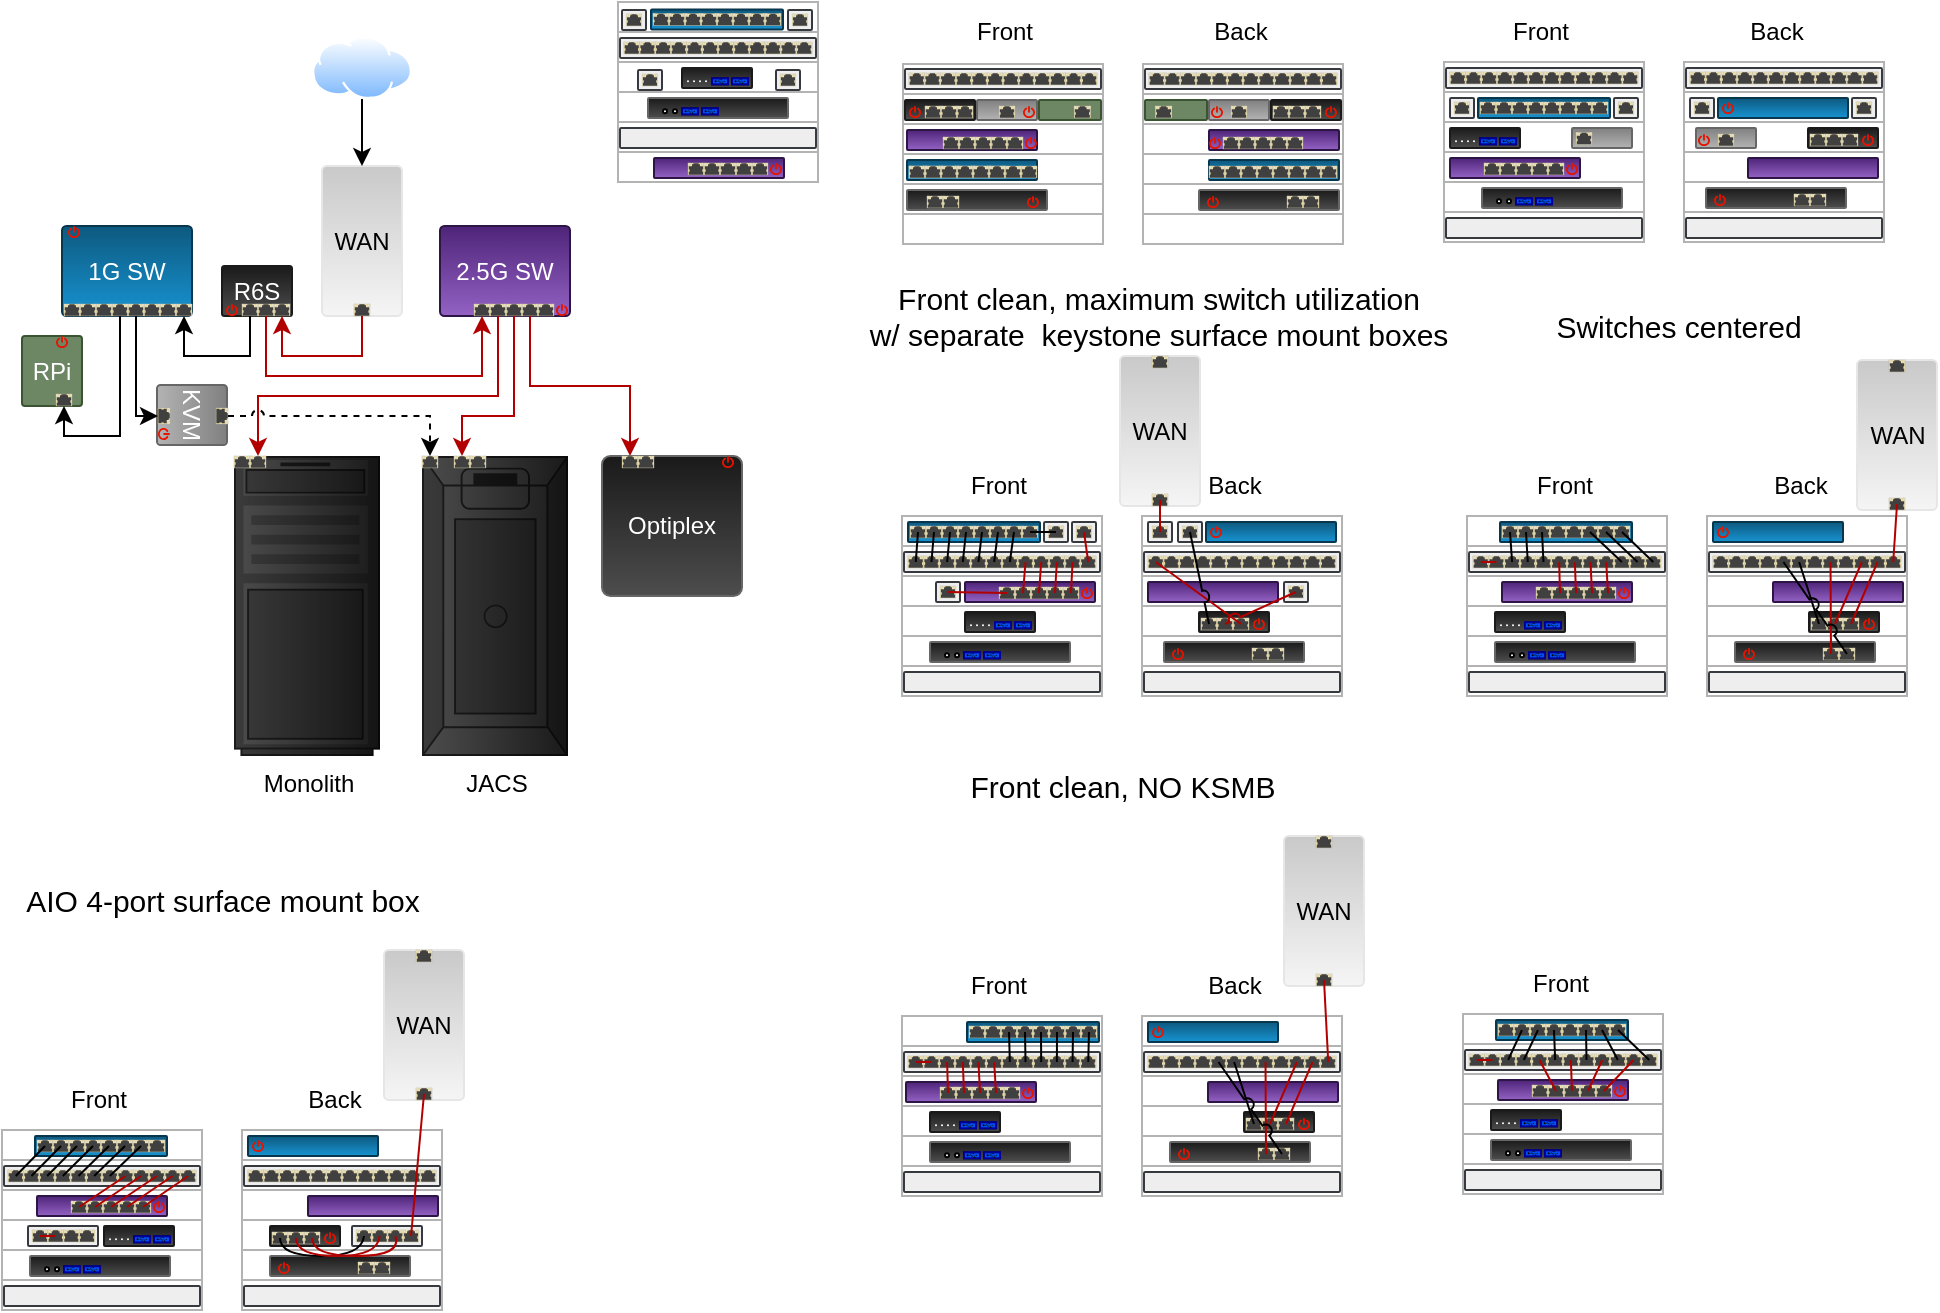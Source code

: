 <mxfile version="20.8.0" type="github">
  <diagram id="0CnZZreuBeIhkwFD8jHt" name="Page-1">
    <mxGraphModel dx="250" dy="182" grid="1" gridSize="10" guides="1" tooltips="1" connect="1" arrows="1" fold="1" page="1" pageScale="1" pageWidth="1100" pageHeight="850" math="0" shadow="0">
      <root>
        <mxCell id="0" />
        <mxCell id="1" parent="0" />
        <mxCell id="-WMzbuSS4cT7NCiOaMp4-699" value="" style="shape=table;startSize=0;container=1;collapsible=0;childLayout=tableLayout;flipH=1;strokeColor=#B3B3B3;" vertex="1" parent="1">
          <mxGeometry x="150" y="587" width="100" height="90" as="geometry" />
        </mxCell>
        <mxCell id="-WMzbuSS4cT7NCiOaMp4-700" value="" style="shape=tableRow;horizontal=0;startSize=0;swimlaneHead=0;swimlaneBody=0;top=0;left=0;bottom=0;right=0;collapsible=0;dropTarget=0;fillColor=none;points=[[0,0.5],[1,0.5]];portConstraint=eastwest;" vertex="1" parent="-WMzbuSS4cT7NCiOaMp4-699">
          <mxGeometry width="100" height="15" as="geometry" />
        </mxCell>
        <mxCell id="-WMzbuSS4cT7NCiOaMp4-701" value="" style="shape=partialRectangle;html=1;whiteSpace=wrap;connectable=0;overflow=hidden;fillColor=none;top=0;left=0;bottom=0;right=0;pointerEvents=1;" vertex="1" parent="-WMzbuSS4cT7NCiOaMp4-700">
          <mxGeometry width="100" height="15" as="geometry">
            <mxRectangle width="100" height="15" as="alternateBounds" />
          </mxGeometry>
        </mxCell>
        <mxCell id="-WMzbuSS4cT7NCiOaMp4-702" value="" style="shape=tableRow;horizontal=0;startSize=0;swimlaneHead=0;swimlaneBody=0;top=0;left=0;bottom=0;right=0;collapsible=0;dropTarget=0;fillColor=none;points=[[0,0.5],[1,0.5]];portConstraint=eastwest;" vertex="1" parent="-WMzbuSS4cT7NCiOaMp4-699">
          <mxGeometry y="15" width="100" height="15" as="geometry" />
        </mxCell>
        <mxCell id="-WMzbuSS4cT7NCiOaMp4-703" value="" style="shape=partialRectangle;html=1;whiteSpace=wrap;connectable=0;overflow=hidden;fillColor=none;top=0;left=0;bottom=0;right=0;pointerEvents=1;" vertex="1" parent="-WMzbuSS4cT7NCiOaMp4-702">
          <mxGeometry width="100" height="15" as="geometry">
            <mxRectangle width="100" height="15" as="alternateBounds" />
          </mxGeometry>
        </mxCell>
        <mxCell id="-WMzbuSS4cT7NCiOaMp4-704" value="" style="shape=tableRow;horizontal=0;startSize=0;swimlaneHead=0;swimlaneBody=0;top=0;left=0;bottom=0;right=0;collapsible=0;dropTarget=0;fillColor=none;points=[[0,0.5],[1,0.5]];portConstraint=eastwest;" vertex="1" parent="-WMzbuSS4cT7NCiOaMp4-699">
          <mxGeometry y="30" width="100" height="15" as="geometry" />
        </mxCell>
        <mxCell id="-WMzbuSS4cT7NCiOaMp4-705" value="" style="shape=partialRectangle;html=1;whiteSpace=wrap;connectable=0;overflow=hidden;fillColor=none;top=0;left=0;bottom=0;right=0;pointerEvents=1;" vertex="1" parent="-WMzbuSS4cT7NCiOaMp4-704">
          <mxGeometry width="100" height="15" as="geometry">
            <mxRectangle width="100" height="15" as="alternateBounds" />
          </mxGeometry>
        </mxCell>
        <mxCell id="-WMzbuSS4cT7NCiOaMp4-706" value="" style="shape=tableRow;horizontal=0;startSize=0;swimlaneHead=0;swimlaneBody=0;top=0;left=0;bottom=0;right=0;collapsible=0;dropTarget=0;fillColor=none;points=[[0,0.5],[1,0.5]];portConstraint=eastwest;" vertex="1" parent="-WMzbuSS4cT7NCiOaMp4-699">
          <mxGeometry y="45" width="100" height="15" as="geometry" />
        </mxCell>
        <mxCell id="-WMzbuSS4cT7NCiOaMp4-707" value="" style="shape=partialRectangle;html=1;whiteSpace=wrap;connectable=0;overflow=hidden;fillColor=none;top=0;left=0;bottom=0;right=0;pointerEvents=1;" vertex="1" parent="-WMzbuSS4cT7NCiOaMp4-706">
          <mxGeometry width="100" height="15" as="geometry">
            <mxRectangle width="100" height="15" as="alternateBounds" />
          </mxGeometry>
        </mxCell>
        <mxCell id="-WMzbuSS4cT7NCiOaMp4-708" value="" style="shape=tableRow;horizontal=0;startSize=0;swimlaneHead=0;swimlaneBody=0;top=0;left=0;bottom=0;right=0;collapsible=0;dropTarget=0;fillColor=none;points=[[0,0.5],[1,0.5]];portConstraint=eastwest;" vertex="1" parent="-WMzbuSS4cT7NCiOaMp4-699">
          <mxGeometry y="60" width="100" height="15" as="geometry" />
        </mxCell>
        <mxCell id="-WMzbuSS4cT7NCiOaMp4-709" value="" style="shape=partialRectangle;html=1;whiteSpace=wrap;connectable=0;overflow=hidden;fillColor=none;top=0;left=0;bottom=0;right=0;pointerEvents=1;" vertex="1" parent="-WMzbuSS4cT7NCiOaMp4-708">
          <mxGeometry width="100" height="15" as="geometry">
            <mxRectangle width="100" height="15" as="alternateBounds" />
          </mxGeometry>
        </mxCell>
        <mxCell id="-WMzbuSS4cT7NCiOaMp4-710" value="" style="shape=tableRow;horizontal=0;startSize=0;swimlaneHead=0;swimlaneBody=0;top=0;left=0;bottom=0;right=0;collapsible=0;dropTarget=0;fillColor=none;points=[[0,0.5],[1,0.5]];portConstraint=eastwest;" vertex="1" parent="-WMzbuSS4cT7NCiOaMp4-699">
          <mxGeometry y="75" width="100" height="15" as="geometry" />
        </mxCell>
        <mxCell id="-WMzbuSS4cT7NCiOaMp4-711" value="" style="shape=partialRectangle;html=1;whiteSpace=wrap;connectable=0;overflow=hidden;fillColor=none;top=0;left=0;bottom=0;right=0;pointerEvents=1;" vertex="1" parent="-WMzbuSS4cT7NCiOaMp4-710">
          <mxGeometry width="100" height="15" as="geometry">
            <mxRectangle width="100" height="15" as="alternateBounds" />
          </mxGeometry>
        </mxCell>
        <mxCell id="-WMzbuSS4cT7NCiOaMp4-836" value="" style="group" vertex="1" connectable="0" parent="1">
          <mxGeometry x="205" y="635" width="35" height="10" as="geometry" />
        </mxCell>
        <mxCell id="-WMzbuSS4cT7NCiOaMp4-837" value="" style="rounded=1;whiteSpace=wrap;html=1;spacing=2;fillColor=#eeeeee;strokeColor=#36393d;gradientDirection=east;arcSize=6;imageWidth=24;flipH=0;shadow=0;glass=0;labelBackgroundColor=none;sketch=0;fillStyle=auto;strokeWidth=1;direction=south;movable=1;resizable=1;rotatable=1;deletable=1;editable=1;connectable=1;" vertex="1" parent="-WMzbuSS4cT7NCiOaMp4-836">
          <mxGeometry width="35" height="10" as="geometry" />
        </mxCell>
        <mxCell id="-WMzbuSS4cT7NCiOaMp4-838" value="" style="html=1;verticalLabelPosition=bottom;verticalAlign=top;outlineConnect=0;shadow=0;dashed=0;shape=mxgraph.rack.hpe_aruba.switches.rj45_sfp;fillColor=#1A1A1A;gradientColor=#4D4D4D;gradientDirection=west;rounded=1;glass=0;labelBackgroundColor=none;sketch=0;fillStyle=auto;strokeColor=default;strokeWidth=1;fontColor=#FFFFFF;movable=1;resizable=1;rotatable=1;deletable=1;editable=1;connectable=1;flipH=0;" vertex="1" parent="-WMzbuSS4cT7NCiOaMp4-836">
          <mxGeometry x="2.08" y="2" width="7.84" height="6" as="geometry" />
        </mxCell>
        <mxCell id="-WMzbuSS4cT7NCiOaMp4-839" value="" style="html=1;verticalLabelPosition=bottom;verticalAlign=top;outlineConnect=0;shadow=0;dashed=0;shape=mxgraph.rack.hpe_aruba.switches.rj45_sfp;fillColor=#1A1A1A;gradientColor=#4D4D4D;gradientDirection=west;rounded=1;glass=0;labelBackgroundColor=none;sketch=0;fillStyle=auto;strokeColor=default;strokeWidth=1;fontColor=#FFFFFF;movable=1;resizable=1;rotatable=1;deletable=1;editable=1;connectable=1;flipH=0;" vertex="1" parent="-WMzbuSS4cT7NCiOaMp4-836">
          <mxGeometry x="9.92" y="2" width="7.84" height="6" as="geometry" />
        </mxCell>
        <mxCell id="-WMzbuSS4cT7NCiOaMp4-840" value="" style="html=1;verticalLabelPosition=bottom;verticalAlign=top;outlineConnect=0;shadow=0;dashed=0;shape=mxgraph.rack.hpe_aruba.switches.rj45_sfp;fillColor=#1A1A1A;gradientColor=#4D4D4D;gradientDirection=west;rounded=1;glass=0;labelBackgroundColor=none;sketch=0;fillStyle=auto;strokeColor=default;strokeWidth=1;fontColor=#FFFFFF;movable=1;resizable=1;rotatable=1;deletable=1;editable=1;connectable=1;flipH=0;" vertex="1" parent="-WMzbuSS4cT7NCiOaMp4-836">
          <mxGeometry x="17.76" y="2" width="7.84" height="6" as="geometry" />
        </mxCell>
        <mxCell id="-WMzbuSS4cT7NCiOaMp4-841" value="" style="html=1;verticalLabelPosition=bottom;verticalAlign=top;outlineConnect=0;shadow=0;dashed=0;shape=mxgraph.rack.hpe_aruba.switches.rj45_sfp;fillColor=#1A1A1A;gradientColor=#4D4D4D;gradientDirection=west;rounded=1;glass=0;labelBackgroundColor=none;sketch=0;fillStyle=auto;strokeColor=default;strokeWidth=1;fontColor=#FFFFFF;movable=1;resizable=1;rotatable=1;deletable=1;editable=1;connectable=1;flipH=0;" vertex="1" parent="-WMzbuSS4cT7NCiOaMp4-836">
          <mxGeometry x="25.6" y="2" width="7.84" height="6" as="geometry" />
        </mxCell>
        <mxCell id="XUGBaXw22ZNxGBCzZ_FS-78" value="" style="group" parent="1" vertex="1" connectable="0">
          <mxGeometry x="140" y="155" width="35" height="25" as="geometry" />
        </mxCell>
        <mxCell id="XUGBaXw22ZNxGBCzZ_FS-18" value="&lt;font color=&quot;#FFFFFF&quot;&gt;R6S&lt;/font&gt;" style="rounded=1;whiteSpace=wrap;html=1;spacing=2;fillColor=#1A1A1A;gradientColor=#4D4D4D;strokeColor=#1A1A1A;gradientDirection=south;arcSize=5;imageWidth=24;flipH=0;" parent="XUGBaXw22ZNxGBCzZ_FS-78" vertex="1">
          <mxGeometry width="35" height="25" as="geometry" />
        </mxCell>
        <mxCell id="XUGBaXw22ZNxGBCzZ_FS-19" value="" style="html=1;verticalLabelPosition=bottom;verticalAlign=top;outlineConnect=0;shadow=0;dashed=0;shape=mxgraph.rack.hpe_aruba.switches.rj45_sfp;fillColor=#1A1A1A;gradientColor=#4D4D4D;gradientDirection=west;noLabel=0;movable=1;resizable=1;rotatable=1;deletable=1;editable=1;connectable=1;" parent="XUGBaXw22ZNxGBCzZ_FS-78" vertex="1">
          <mxGeometry x="26" y="19" width="8" height="6" as="geometry" />
        </mxCell>
        <mxCell id="XUGBaXw22ZNxGBCzZ_FS-20" value="" style="html=1;verticalLabelPosition=bottom;verticalAlign=top;outlineConnect=0;shadow=0;dashed=0;shape=mxgraph.rack.hpe_aruba.switches.rj45_sfp;fillColor=#1A1A1A;gradientColor=default;gradientDirection=west;" parent="XUGBaXw22ZNxGBCzZ_FS-78" vertex="1">
          <mxGeometry x="18" y="19" width="8" height="6" as="geometry" />
        </mxCell>
        <mxCell id="XUGBaXw22ZNxGBCzZ_FS-21" value="" style="html=1;verticalLabelPosition=bottom;verticalAlign=top;outlineConnect=0;shadow=0;dashed=0;shape=mxgraph.rack.hpe_aruba.switches.rj45_sfp;fillColor=#1A1A1A;gradientColor=#4D4D4D;gradientDirection=west;" parent="XUGBaXw22ZNxGBCzZ_FS-78" vertex="1">
          <mxGeometry x="10" y="19" width="8" height="6" as="geometry" />
        </mxCell>
        <mxCell id="XUGBaXw22ZNxGBCzZ_FS-71" value="" style="shape=mxgraph.signs.tech.power;html=1;pointerEvents=1;fillColor=#e51400;strokeColor=none;verticalLabelPosition=bottom;verticalAlign=top;align=center;sketch=0;fontColor=#ffffff;fillStyle=auto;rounded=1;shadow=0;glass=0;dashed=1;labelBackgroundColor=none;strokeWidth=1;" parent="XUGBaXw22ZNxGBCzZ_FS-78" vertex="1">
          <mxGeometry x="2.0" y="19" width="6" height="6" as="geometry" />
        </mxCell>
        <mxCell id="XUGBaXw22ZNxGBCzZ_FS-83" value="" style="group" parent="1" vertex="1" connectable="0">
          <mxGeometry x="249" y="135" width="65" height="45" as="geometry" />
        </mxCell>
        <mxCell id="XUGBaXw22ZNxGBCzZ_FS-42" value="&lt;font color=&quot;#FFFFFF&quot;&gt;2.5G SW&lt;br&gt;&lt;/font&gt;" style="rounded=1;whiteSpace=wrap;html=1;spacing=2;fillColor=#4E2478;gradientColor=#9362C4;strokeColor=#2D1545;gradientDirection=south;arcSize=5;imageWidth=24;flipH=0;aspect=fixed;" parent="XUGBaXw22ZNxGBCzZ_FS-83" vertex="1">
          <mxGeometry width="65" height="45" as="geometry" />
        </mxCell>
        <mxCell id="XUGBaXw22ZNxGBCzZ_FS-47" value="" style="html=1;verticalLabelPosition=bottom;verticalAlign=top;outlineConnect=0;shadow=0;dashed=0;shape=mxgraph.rack.hpe_aruba.switches.rj45_sfp;fillColor=#1A1A1A;gradientColor=#4D4D4D;gradientDirection=west;" parent="XUGBaXw22ZNxGBCzZ_FS-83" vertex="1">
          <mxGeometry x="17" y="39" width="8" height="6" as="geometry" />
        </mxCell>
        <mxCell id="XUGBaXw22ZNxGBCzZ_FS-48" value="" style="html=1;verticalLabelPosition=bottom;verticalAlign=top;outlineConnect=0;shadow=0;dashed=0;shape=mxgraph.rack.hpe_aruba.switches.rj45_sfp;fillColor=#1A1A1A;gradientColor=#4D4D4D;gradientDirection=west;" parent="XUGBaXw22ZNxGBCzZ_FS-83" vertex="1">
          <mxGeometry x="49" y="39" width="8" height="6" as="geometry" />
        </mxCell>
        <mxCell id="XUGBaXw22ZNxGBCzZ_FS-49" value="" style="html=1;verticalLabelPosition=bottom;verticalAlign=top;outlineConnect=0;shadow=0;dashed=0;shape=mxgraph.rack.hpe_aruba.switches.rj45_sfp;fillColor=#1A1A1A;gradientColor=#4D4D4D;gradientDirection=west;" parent="XUGBaXw22ZNxGBCzZ_FS-83" vertex="1">
          <mxGeometry x="41" y="39" width="8" height="6" as="geometry" />
        </mxCell>
        <mxCell id="XUGBaXw22ZNxGBCzZ_FS-50" value="" style="html=1;verticalLabelPosition=bottom;verticalAlign=top;outlineConnect=0;shadow=0;dashed=0;shape=mxgraph.rack.hpe_aruba.switches.rj45_sfp;fillColor=#1A1A1A;gradientColor=#4D4D4D;gradientDirection=west;" parent="XUGBaXw22ZNxGBCzZ_FS-83" vertex="1">
          <mxGeometry x="33" y="39" width="8" height="6" as="geometry" />
        </mxCell>
        <mxCell id="XUGBaXw22ZNxGBCzZ_FS-51" value="" style="html=1;verticalLabelPosition=bottom;verticalAlign=top;outlineConnect=0;shadow=0;dashed=0;shape=mxgraph.rack.hpe_aruba.switches.rj45_sfp;fillColor=#1A1A1A;gradientColor=#4D4D4D;gradientDirection=west;" parent="XUGBaXw22ZNxGBCzZ_FS-83" vertex="1">
          <mxGeometry x="25" y="39" width="8" height="6" as="geometry" />
        </mxCell>
        <mxCell id="XUGBaXw22ZNxGBCzZ_FS-70" value="" style="shape=mxgraph.signs.tech.power;html=1;pointerEvents=1;fillColor=#e51400;strokeColor=none;verticalLabelPosition=bottom;verticalAlign=top;align=center;sketch=0;fontColor=#ffffff;fillStyle=auto;rounded=1;shadow=0;glass=0;dashed=1;labelBackgroundColor=none;strokeWidth=1;" parent="XUGBaXw22ZNxGBCzZ_FS-83" vertex="1">
          <mxGeometry x="58.0" y="39" width="6" height="6" as="geometry" />
        </mxCell>
        <mxCell id="XUGBaXw22ZNxGBCzZ_FS-84" value="" style="group;rotation=90;" parent="1" vertex="1" connectable="0">
          <mxGeometry x="110" y="212" width="30" height="35" as="geometry" />
        </mxCell>
        <mxCell id="XUGBaXw22ZNxGBCzZ_FS-72" value="KVM" style="rounded=1;whiteSpace=wrap;html=1;spacing=2;fillColor=#808080;gradientColor=#B3B3B3;strokeColor=#666666;gradientDirection=east;arcSize=6;imageWidth=24;flipH=0;shadow=0;glass=0;labelBackgroundColor=none;sketch=0;fillStyle=auto;strokeWidth=1;fontColor=#FFFFFF;direction=south;rotation=90;" parent="XUGBaXw22ZNxGBCzZ_FS-84" vertex="1">
          <mxGeometry width="30" height="35" as="geometry" />
        </mxCell>
        <mxCell id="XUGBaXw22ZNxGBCzZ_FS-73" value="" style="html=1;verticalLabelPosition=bottom;verticalAlign=top;outlineConnect=0;shadow=0;dashed=0;shape=mxgraph.rack.hpe_aruba.switches.rj45_sfp;fillColor=#1A1A1A;gradientColor=#4D4D4D;gradientDirection=west;rounded=1;glass=0;labelBackgroundColor=none;sketch=0;fillStyle=auto;strokeColor=default;strokeWidth=1;fontColor=#FFFFFF;rotation=90;" parent="XUGBaXw22ZNxGBCzZ_FS-84" vertex="1">
          <mxGeometry x="-3" y="15" width="8" height="6" as="geometry" />
        </mxCell>
        <mxCell id="XUGBaXw22ZNxGBCzZ_FS-74" value="" style="html=1;verticalLabelPosition=bottom;verticalAlign=top;outlineConnect=0;shadow=0;dashed=0;shape=mxgraph.rack.hpe_aruba.switches.rj45_sfp;fillColor=#1A1A1A;gradientColor=#4D4D4D;gradientDirection=west;rounded=1;glass=0;labelBackgroundColor=none;sketch=0;fillStyle=auto;strokeColor=default;strokeWidth=1;fontColor=#FFFFFF;rotation=90;" parent="XUGBaXw22ZNxGBCzZ_FS-84" vertex="1">
          <mxGeometry x="26" y="15" width="8" height="6" as="geometry" />
        </mxCell>
        <mxCell id="XUGBaXw22ZNxGBCzZ_FS-75" value="" style="shape=mxgraph.signs.tech.power;html=1;pointerEvents=1;fillColor=#e51400;strokeColor=none;verticalLabelPosition=bottom;verticalAlign=top;align=center;sketch=0;fontColor=#ffffff;fillStyle=auto;rounded=1;shadow=0;glass=0;labelBackgroundColor=none;strokeWidth=1;rotation=90;" parent="XUGBaXw22ZNxGBCzZ_FS-84" vertex="1">
          <mxGeometry x="-2" y="24" width="6" height="6" as="geometry" />
        </mxCell>
        <mxCell id="XUGBaXw22ZNxGBCzZ_FS-85" value="" style="group" parent="1" vertex="1" connectable="0">
          <mxGeometry x="60" y="135" width="65" height="45" as="geometry" />
        </mxCell>
        <mxCell id="XUGBaXw22ZNxGBCzZ_FS-44" value="&lt;font color=&quot;#FFFFFF&quot;&gt;1G SW&lt;/font&gt;" style="rounded=1;whiteSpace=wrap;html=1;spacing=2;fillColor=#0d597f;gradientColor=#1793d1;strokeColor=#08364D;gradientDirection=south;arcSize=5;imageWidth=24;flipH=0;glass=0;shadow=0;aspect=fixed;" parent="XUGBaXw22ZNxGBCzZ_FS-85" vertex="1">
          <mxGeometry width="65" height="45" as="geometry" />
        </mxCell>
        <mxCell id="XUGBaXw22ZNxGBCzZ_FS-52" value="" style="html=1;verticalLabelPosition=bottom;verticalAlign=top;outlineConnect=0;shadow=0;dashed=0;shape=mxgraph.rack.hpe_aruba.switches.rj45_sfp;fillColor=#1A1A1A;gradientColor=#4D4D4D;gradientDirection=west;" parent="XUGBaXw22ZNxGBCzZ_FS-85" vertex="1">
          <mxGeometry x="57" y="39" width="8" height="6" as="geometry" />
        </mxCell>
        <mxCell id="XUGBaXw22ZNxGBCzZ_FS-53" value="" style="html=1;verticalLabelPosition=bottom;verticalAlign=top;outlineConnect=0;shadow=0;dashed=0;shape=mxgraph.rack.hpe_aruba.switches.rj45_sfp;fillColor=#1A1A1A;gradientColor=#4D4D4D;gradientDirection=west;" parent="XUGBaXw22ZNxGBCzZ_FS-85" vertex="1">
          <mxGeometry x="49" y="39" width="8" height="6" as="geometry" />
        </mxCell>
        <mxCell id="XUGBaXw22ZNxGBCzZ_FS-54" value="" style="html=1;verticalLabelPosition=bottom;verticalAlign=top;outlineConnect=0;shadow=0;dashed=0;shape=mxgraph.rack.hpe_aruba.switches.rj45_sfp;fillColor=#1A1A1A;gradientColor=#4D4D4D;gradientDirection=west;" parent="XUGBaXw22ZNxGBCzZ_FS-85" vertex="1">
          <mxGeometry x="41" y="39" width="8" height="6" as="geometry" />
        </mxCell>
        <mxCell id="XUGBaXw22ZNxGBCzZ_FS-55" value="" style="html=1;verticalLabelPosition=bottom;verticalAlign=top;outlineConnect=0;shadow=0;dashed=0;shape=mxgraph.rack.hpe_aruba.switches.rj45_sfp;fillColor=#1A1A1A;gradientColor=#4D4D4D;gradientDirection=west;" parent="XUGBaXw22ZNxGBCzZ_FS-85" vertex="1">
          <mxGeometry x="33" y="39" width="8" height="6" as="geometry" />
        </mxCell>
        <mxCell id="XUGBaXw22ZNxGBCzZ_FS-56" value="" style="html=1;verticalLabelPosition=bottom;verticalAlign=top;outlineConnect=0;shadow=0;dashed=0;shape=mxgraph.rack.hpe_aruba.switches.rj45_sfp;fillColor=#1A1A1A;gradientColor=#4D4D4D;gradientDirection=west;" parent="XUGBaXw22ZNxGBCzZ_FS-85" vertex="1">
          <mxGeometry x="25" y="39" width="8" height="6" as="geometry" />
        </mxCell>
        <mxCell id="XUGBaXw22ZNxGBCzZ_FS-57" value="" style="html=1;verticalLabelPosition=bottom;verticalAlign=top;outlineConnect=0;shadow=0;dashed=0;shape=mxgraph.rack.hpe_aruba.switches.rj45_sfp;fillColor=#1A1A1A;gradientColor=#4D4D4D;gradientDirection=west;" parent="XUGBaXw22ZNxGBCzZ_FS-85" vertex="1">
          <mxGeometry x="17" y="39" width="8" height="6" as="geometry" />
        </mxCell>
        <mxCell id="XUGBaXw22ZNxGBCzZ_FS-58" value="" style="html=1;verticalLabelPosition=bottom;verticalAlign=top;outlineConnect=0;shadow=0;dashed=0;shape=mxgraph.rack.hpe_aruba.switches.rj45_sfp;fillColor=#1A1A1A;gradientColor=#4D4D4D;gradientDirection=west;" parent="XUGBaXw22ZNxGBCzZ_FS-85" vertex="1">
          <mxGeometry x="9" y="39" width="8" height="6" as="geometry" />
        </mxCell>
        <mxCell id="XUGBaXw22ZNxGBCzZ_FS-59" value="" style="html=1;verticalLabelPosition=bottom;verticalAlign=top;outlineConnect=0;shadow=0;dashed=0;shape=mxgraph.rack.hpe_aruba.switches.rj45_sfp;fillColor=#1A1A1A;gradientColor=#4D4D4D;gradientDirection=west;" parent="XUGBaXw22ZNxGBCzZ_FS-85" vertex="1">
          <mxGeometry x="1" y="39" width="8" height="6" as="geometry" />
        </mxCell>
        <mxCell id="XUGBaXw22ZNxGBCzZ_FS-69" value="" style="shape=mxgraph.signs.tech.power;html=1;pointerEvents=1;fillColor=#e51400;strokeColor=none;verticalLabelPosition=bottom;verticalAlign=top;align=center;sketch=0;fontColor=#ffffff;fillStyle=auto;rounded=1;shadow=0;glass=0;dashed=1;labelBackgroundColor=none;strokeWidth=1;" parent="XUGBaXw22ZNxGBCzZ_FS-85" vertex="1">
          <mxGeometry x="3.0" width="6" height="6" as="geometry" />
        </mxCell>
        <mxCell id="XUGBaXw22ZNxGBCzZ_FS-86" value="" style="group" parent="1" vertex="1" connectable="0">
          <mxGeometry x="40" y="190" width="30" height="35" as="geometry" />
        </mxCell>
        <mxCell id="XUGBaXw22ZNxGBCzZ_FS-76" value="RPi" style="rounded=1;whiteSpace=wrap;html=1;spacing=2;fillColor=#6d8764;strokeColor=#3A5431;gradientDirection=west;arcSize=5;imageWidth=24;flipH=0;fontColor=#ffffff;direction=south;" parent="XUGBaXw22ZNxGBCzZ_FS-86" vertex="1">
          <mxGeometry width="30" height="35" as="geometry" />
        </mxCell>
        <mxCell id="XUGBaXw22ZNxGBCzZ_FS-77" value="" style="html=1;verticalLabelPosition=bottom;verticalAlign=top;outlineConnect=0;shadow=0;dashed=0;shape=mxgraph.rack.hpe_aruba.switches.rj45_sfp;fillColor=#1A1A1A;gradientColor=#4D4D4D;gradientDirection=west;rounded=1;glass=0;labelBackgroundColor=none;sketch=0;fillStyle=auto;strokeColor=default;strokeWidth=1;fontColor=#FFFFFF;" parent="XUGBaXw22ZNxGBCzZ_FS-86" vertex="1">
          <mxGeometry x="17" y="29" width="8" height="6" as="geometry" />
        </mxCell>
        <mxCell id="5v8TwEF7WNj_8TQKv6hW-264" value="" style="shape=mxgraph.signs.tech.power;html=1;pointerEvents=1;fillColor=#e51400;strokeColor=none;verticalLabelPosition=bottom;verticalAlign=top;align=center;sketch=0;fontColor=#ffffff;fillStyle=auto;" parent="XUGBaXw22ZNxGBCzZ_FS-86" vertex="1">
          <mxGeometry x="17.0" width="6" height="6" as="geometry" />
        </mxCell>
        <mxCell id="XUGBaXw22ZNxGBCzZ_FS-87" value="" style="group" parent="1" vertex="1" connectable="0">
          <mxGeometry x="330" y="250" width="70" height="70" as="geometry" />
        </mxCell>
        <mxCell id="XUGBaXw22ZNxGBCzZ_FS-63" value="Optiplex" style="rounded=1;whiteSpace=wrap;html=1;spacing=2;fillColor=#1A1A1A;gradientColor=#4D4D4D;strokeColor=#666666;gradientDirection=south;arcSize=6;imageWidth=24;flipH=0;fontColor=#FFFFFF;aspect=fixed;glass=0;shadow=0;" parent="XUGBaXw22ZNxGBCzZ_FS-87" vertex="1">
          <mxGeometry width="70" height="70" as="geometry" />
        </mxCell>
        <mxCell id="XUGBaXw22ZNxGBCzZ_FS-64" value="" style="html=1;verticalLabelPosition=bottom;verticalAlign=top;outlineConnect=0;shadow=0;dashed=0;shape=mxgraph.rack.hpe_aruba.switches.rj45_sfp;fillColor=#1A1A1A;gradientColor=#4D4D4D;gradientDirection=west;" parent="XUGBaXw22ZNxGBCzZ_FS-87" vertex="1">
          <mxGeometry x="10" width="8" height="6" as="geometry" />
        </mxCell>
        <mxCell id="XUGBaXw22ZNxGBCzZ_FS-65" value="" style="html=1;verticalLabelPosition=bottom;verticalAlign=top;outlineConnect=0;shadow=0;dashed=0;shape=mxgraph.rack.hpe_aruba.switches.rj45_sfp;fillColor=#1A1A1A;gradientColor=#4D4D4D;gradientDirection=west;" parent="XUGBaXw22ZNxGBCzZ_FS-87" vertex="1">
          <mxGeometry x="18" width="8" height="6" as="geometry" />
        </mxCell>
        <mxCell id="XUGBaXw22ZNxGBCzZ_FS-67" value="" style="shape=mxgraph.signs.tech.power;html=1;pointerEvents=1;fillColor=#e51400;strokeColor=none;verticalLabelPosition=bottom;verticalAlign=top;align=center;sketch=0;fontColor=#ffffff;fillStyle=auto;" parent="XUGBaXw22ZNxGBCzZ_FS-87" vertex="1">
          <mxGeometry x="60" width="6" height="6" as="geometry" />
        </mxCell>
        <mxCell id="cZjmozA2oQzg9VcN77ly-15" value="" style="group" parent="1" vertex="1" connectable="0">
          <mxGeometry x="190" y="105" width="40" height="75" as="geometry" />
        </mxCell>
        <mxCell id="cZjmozA2oQzg9VcN77ly-4" value="WAN" style="rounded=1;whiteSpace=wrap;html=1;spacing=2;fillColor=#f5f5f5;gradientColor=#C9C9C9;strokeColor=#E6E6E6;gradientDirection=west;arcSize=6;imageWidth=24;flipH=0;shadow=0;glass=0;labelBackgroundColor=none;sketch=0;fillStyle=auto;strokeWidth=1;direction=south;" parent="cZjmozA2oQzg9VcN77ly-15" vertex="1">
          <mxGeometry width="40" height="75" as="geometry" />
        </mxCell>
        <mxCell id="cZjmozA2oQzg9VcN77ly-8" value="" style="html=1;verticalLabelPosition=bottom;verticalAlign=top;outlineConnect=0;shadow=0;dashed=0;shape=mxgraph.rack.hpe_aruba.switches.rj45_sfp;fillColor=#1A1A1A;gradientColor=#4D4D4D;gradientDirection=west;rounded=1;glass=0;labelBackgroundColor=none;sketch=0;fillStyle=auto;strokeColor=default;strokeWidth=1;fontColor=#FFFFFF;" parent="cZjmozA2oQzg9VcN77ly-15" vertex="1">
          <mxGeometry x="16" y="69" width="8" height="6" as="geometry" />
        </mxCell>
        <mxCell id="cZjmozA2oQzg9VcN77ly-20" style="edgeStyle=elbowEdgeStyle;rounded=0;orthogonalLoop=1;jettySize=auto;html=1;fillColor=#e51400;strokeColor=#B20000;" parent="1" source="XUGBaXw22ZNxGBCzZ_FS-20" target="XUGBaXw22ZNxGBCzZ_FS-47" edge="1">
          <mxGeometry relative="1" as="geometry">
            <Array as="points">
              <mxPoint x="210" y="210" />
            </Array>
          </mxGeometry>
        </mxCell>
        <mxCell id="cZjmozA2oQzg9VcN77ly-17" style="rounded=0;orthogonalLoop=1;jettySize=auto;html=1;edgeStyle=elbowEdgeStyle;fillColor=#e51400;strokeColor=#B20000;" parent="1" source="cZjmozA2oQzg9VcN77ly-8" target="XUGBaXw22ZNxGBCzZ_FS-19" edge="1">
          <mxGeometry relative="1" as="geometry">
            <Array as="points">
              <mxPoint x="190" y="200" />
            </Array>
          </mxGeometry>
        </mxCell>
        <mxCell id="cZjmozA2oQzg9VcN77ly-21" style="edgeStyle=elbowEdgeStyle;rounded=0;orthogonalLoop=1;jettySize=auto;html=1;" parent="1" source="XUGBaXw22ZNxGBCzZ_FS-21" target="XUGBaXw22ZNxGBCzZ_FS-52" edge="1">
          <mxGeometry relative="1" as="geometry">
            <Array as="points">
              <mxPoint x="130" y="200" />
            </Array>
          </mxGeometry>
        </mxCell>
        <mxCell id="cZjmozA2oQzg9VcN77ly-23" style="edgeStyle=elbowEdgeStyle;rounded=0;orthogonalLoop=1;jettySize=auto;html=1;" parent="1" source="cZjmozA2oQzg9VcN77ly-22" target="cZjmozA2oQzg9VcN77ly-4" edge="1">
          <mxGeometry relative="1" as="geometry">
            <mxPoint x="210" y="105" as="targetPoint" />
          </mxGeometry>
        </mxCell>
        <mxCell id="cZjmozA2oQzg9VcN77ly-22" value="" style="aspect=fixed;perimeter=ellipsePerimeter;html=1;align=center;shadow=0;dashed=0;spacingTop=3;image;image=img/lib/active_directory/internet_cloud.svg;glass=0;sketch=0;strokeColor=#E6E6E6;fillColor=none;gradientColor=#C9C9C9;gradientDirection=west;" parent="1" vertex="1">
          <mxGeometry x="185" y="40" width="50" height="31.5" as="geometry" />
        </mxCell>
        <mxCell id="cZjmozA2oQzg9VcN77ly-35" style="edgeStyle=elbowEdgeStyle;rounded=0;orthogonalLoop=1;jettySize=auto;html=1;elbow=vertical;fillColor=#e51400;strokeColor=#B20000;" parent="1" source="XUGBaXw22ZNxGBCzZ_FS-51" target="cZjmozA2oQzg9VcN77ly-29" edge="1">
          <mxGeometry relative="1" as="geometry">
            <Array as="points">
              <mxPoint x="200" y="220" />
            </Array>
          </mxGeometry>
        </mxCell>
        <mxCell id="cZjmozA2oQzg9VcN77ly-36" style="edgeStyle=elbowEdgeStyle;rounded=0;orthogonalLoop=1;jettySize=auto;elbow=vertical;html=1;fillColor=#e51400;strokeColor=#B20000;" parent="1" source="XUGBaXw22ZNxGBCzZ_FS-50" target="cZjmozA2oQzg9VcN77ly-32" edge="1">
          <mxGeometry relative="1" as="geometry">
            <Array as="points">
              <mxPoint x="280" y="230" />
            </Array>
          </mxGeometry>
        </mxCell>
        <mxCell id="cZjmozA2oQzg9VcN77ly-37" style="edgeStyle=elbowEdgeStyle;rounded=0;orthogonalLoop=1;jettySize=auto;elbow=vertical;html=1;fillColor=#e51400;strokeColor=#B20000;" parent="1" source="XUGBaXw22ZNxGBCzZ_FS-49" target="XUGBaXw22ZNxGBCzZ_FS-64" edge="1">
          <mxGeometry relative="1" as="geometry" />
        </mxCell>
        <mxCell id="cZjmozA2oQzg9VcN77ly-42" style="edgeStyle=elbowEdgeStyle;rounded=0;orthogonalLoop=1;jettySize=auto;elbow=vertical;html=1;" parent="1" source="XUGBaXw22ZNxGBCzZ_FS-56" target="XUGBaXw22ZNxGBCzZ_FS-77" edge="1">
          <mxGeometry relative="1" as="geometry">
            <Array as="points">
              <mxPoint x="70" y="240" />
            </Array>
          </mxGeometry>
        </mxCell>
        <mxCell id="cZjmozA2oQzg9VcN77ly-43" value="" style="group" parent="1" vertex="1" connectable="0">
          <mxGeometry x="240" y="250" width="73" height="150" as="geometry" />
        </mxCell>
        <mxCell id="XUGBaXw22ZNxGBCzZ_FS-25" value="JACS" style="strokeColor=#666666;html=1;verticalLabelPosition=bottom;labelBackgroundColor=none;verticalAlign=top;outlineConnect=0;shadow=0;dashed=0;shape=mxgraph.rack.general.server_3;fontColor=#000000;fillColor=#1A1A1A;gradientColor=#4D4D4D;gradientDirection=west;" parent="cZjmozA2oQzg9VcN77ly-43" vertex="1">
          <mxGeometry width="73" height="150" as="geometry" />
        </mxCell>
        <mxCell id="cZjmozA2oQzg9VcN77ly-30" value="" style="html=1;verticalLabelPosition=bottom;verticalAlign=top;outlineConnect=0;shadow=0;dashed=0;shape=mxgraph.rack.hpe_aruba.switches.rj45_sfp;fillColor=#1A1A1A;gradientColor=#4D4D4D;gradientDirection=west;rounded=1;glass=0;labelBackgroundColor=none;sketch=0;fillStyle=auto;strokeColor=default;strokeWidth=1;fontColor=#FFFFFF;" parent="cZjmozA2oQzg9VcN77ly-43" vertex="1">
          <mxGeometry width="8" height="6" as="geometry" />
        </mxCell>
        <mxCell id="cZjmozA2oQzg9VcN77ly-32" value="" style="html=1;verticalLabelPosition=bottom;verticalAlign=top;outlineConnect=0;shadow=0;dashed=0;shape=mxgraph.rack.hpe_aruba.switches.rj45_sfp;fillColor=#1A1A1A;gradientColor=#4D4D4D;gradientDirection=west;rounded=1;glass=0;labelBackgroundColor=none;sketch=0;fillStyle=auto;strokeColor=default;strokeWidth=1;fontColor=#FFFFFF;" parent="cZjmozA2oQzg9VcN77ly-43" vertex="1">
          <mxGeometry x="16" width="8" height="6" as="geometry" />
        </mxCell>
        <mxCell id="cZjmozA2oQzg9VcN77ly-33" value="" style="html=1;verticalLabelPosition=bottom;verticalAlign=top;outlineConnect=0;shadow=0;dashed=0;shape=mxgraph.rack.hpe_aruba.switches.rj45_sfp;fillColor=#1A1A1A;gradientColor=#4D4D4D;gradientDirection=west;rounded=1;glass=0;labelBackgroundColor=none;sketch=0;fillStyle=auto;strokeColor=default;strokeWidth=1;fontColor=#FFFFFF;" parent="cZjmozA2oQzg9VcN77ly-43" vertex="1">
          <mxGeometry x="24" width="8" height="6" as="geometry" />
        </mxCell>
        <mxCell id="cZjmozA2oQzg9VcN77ly-46" value="" style="group" parent="1" vertex="1" connectable="0">
          <mxGeometry x="146" y="250" width="73" height="150" as="geometry" />
        </mxCell>
        <mxCell id="XUGBaXw22ZNxGBCzZ_FS-24" value="Monolith" style="strokeColor=#666666;html=1;verticalLabelPosition=bottom;labelBackgroundColor=none;verticalAlign=top;outlineConnect=0;shadow=0;dashed=0;shape=mxgraph.rack.general.server_1;fontColor=#000000;fillColor=#1A1A1A;gradientColor=#4D4D4D;gradientDirection=west;" parent="cZjmozA2oQzg9VcN77ly-46" vertex="1">
          <mxGeometry width="73" height="150" as="geometry" />
        </mxCell>
        <mxCell id="cZjmozA2oQzg9VcN77ly-28" value="" style="html=1;verticalLabelPosition=bottom;verticalAlign=top;outlineConnect=0;shadow=0;dashed=0;shape=mxgraph.rack.hpe_aruba.switches.rj45_sfp;fillColor=#1A1A1A;gradientColor=#4D4D4D;gradientDirection=west;rounded=1;glass=0;labelBackgroundColor=none;sketch=0;fillStyle=auto;strokeColor=default;strokeWidth=1;fontColor=#FFFFFF;" parent="cZjmozA2oQzg9VcN77ly-46" vertex="1">
          <mxGeometry width="8" height="6" as="geometry" />
        </mxCell>
        <mxCell id="cZjmozA2oQzg9VcN77ly-29" value="" style="html=1;verticalLabelPosition=bottom;verticalAlign=top;outlineConnect=0;shadow=0;dashed=0;shape=mxgraph.rack.hpe_aruba.switches.rj45_sfp;fillColor=#1A1A1A;gradientColor=#4D4D4D;gradientDirection=west;rounded=1;glass=0;labelBackgroundColor=none;sketch=0;fillStyle=auto;strokeColor=default;strokeWidth=1;fontColor=#FFFFFF;" parent="cZjmozA2oQzg9VcN77ly-46" vertex="1">
          <mxGeometry x="8" width="8" height="6" as="geometry" />
        </mxCell>
        <mxCell id="cZjmozA2oQzg9VcN77ly-47" style="edgeStyle=elbowEdgeStyle;rounded=0;orthogonalLoop=1;jettySize=auto;html=1;" parent="1" source="XUGBaXw22ZNxGBCzZ_FS-55" target="XUGBaXw22ZNxGBCzZ_FS-73" edge="1">
          <mxGeometry relative="1" as="geometry">
            <Array as="points">
              <mxPoint x="97" y="200" />
            </Array>
          </mxGeometry>
        </mxCell>
        <mxCell id="cZjmozA2oQzg9VcN77ly-48" style="edgeStyle=elbowEdgeStyle;rounded=0;orthogonalLoop=1;jettySize=auto;html=1;elbow=vertical;dashed=1;jumpStyle=arc;" parent="1" source="XUGBaXw22ZNxGBCzZ_FS-74" target="cZjmozA2oQzg9VcN77ly-30" edge="1">
          <mxGeometry relative="1" as="geometry">
            <Array as="points">
              <mxPoint x="200" y="230" />
            </Array>
          </mxGeometry>
        </mxCell>
        <mxCell id="5v8TwEF7WNj_8TQKv6hW-88" value="" style="shape=table;startSize=0;container=1;collapsible=0;childLayout=tableLayout;verticalAlign=middle;strokeColor=#B3B3B3;" parent="1" vertex="1">
          <mxGeometry x="480.5" y="54" width="100" height="90" as="geometry" />
        </mxCell>
        <mxCell id="5v8TwEF7WNj_8TQKv6hW-89" value="" style="shape=tableRow;horizontal=0;startSize=0;swimlaneHead=0;swimlaneBody=0;top=0;left=0;bottom=0;right=0;collapsible=0;dropTarget=0;fillColor=none;points=[[0,0.5],[1,0.5]];portConstraint=eastwest;" parent="5v8TwEF7WNj_8TQKv6hW-88" vertex="1">
          <mxGeometry width="100" height="15" as="geometry" />
        </mxCell>
        <mxCell id="5v8TwEF7WNj_8TQKv6hW-90" value="" style="shape=partialRectangle;html=1;whiteSpace=wrap;connectable=0;overflow=hidden;fillColor=none;top=0;left=0;bottom=0;right=0;pointerEvents=1;" parent="5v8TwEF7WNj_8TQKv6hW-89" vertex="1">
          <mxGeometry width="100" height="15" as="geometry">
            <mxRectangle width="100" height="15" as="alternateBounds" />
          </mxGeometry>
        </mxCell>
        <mxCell id="5v8TwEF7WNj_8TQKv6hW-91" value="" style="shape=tableRow;horizontal=0;startSize=0;swimlaneHead=0;swimlaneBody=0;top=0;left=0;bottom=0;right=0;collapsible=0;dropTarget=0;fillColor=none;points=[[0,0.5],[1,0.5]];portConstraint=eastwest;" parent="5v8TwEF7WNj_8TQKv6hW-88" vertex="1">
          <mxGeometry y="15" width="100" height="15" as="geometry" />
        </mxCell>
        <mxCell id="5v8TwEF7WNj_8TQKv6hW-92" value="" style="shape=partialRectangle;html=1;whiteSpace=wrap;connectable=0;overflow=hidden;fillColor=none;top=0;left=0;bottom=0;right=0;pointerEvents=1;" parent="5v8TwEF7WNj_8TQKv6hW-91" vertex="1">
          <mxGeometry width="100" height="15" as="geometry">
            <mxRectangle width="100" height="15" as="alternateBounds" />
          </mxGeometry>
        </mxCell>
        <mxCell id="5v8TwEF7WNj_8TQKv6hW-93" value="" style="shape=tableRow;horizontal=0;startSize=0;swimlaneHead=0;swimlaneBody=0;top=0;left=0;bottom=0;right=0;collapsible=0;dropTarget=0;fillColor=none;points=[[0,0.5],[1,0.5]];portConstraint=eastwest;" parent="5v8TwEF7WNj_8TQKv6hW-88" vertex="1">
          <mxGeometry y="30" width="100" height="15" as="geometry" />
        </mxCell>
        <mxCell id="5v8TwEF7WNj_8TQKv6hW-94" value="" style="shape=partialRectangle;html=1;whiteSpace=wrap;connectable=0;overflow=hidden;fillColor=none;top=0;left=0;bottom=0;right=0;pointerEvents=1;" parent="5v8TwEF7WNj_8TQKv6hW-93" vertex="1">
          <mxGeometry width="100" height="15" as="geometry">
            <mxRectangle width="100" height="15" as="alternateBounds" />
          </mxGeometry>
        </mxCell>
        <mxCell id="5v8TwEF7WNj_8TQKv6hW-95" value="" style="shape=tableRow;horizontal=0;startSize=0;swimlaneHead=0;swimlaneBody=0;top=0;left=0;bottom=0;right=0;collapsible=0;dropTarget=0;fillColor=none;points=[[0,0.5],[1,0.5]];portConstraint=eastwest;" parent="5v8TwEF7WNj_8TQKv6hW-88" vertex="1">
          <mxGeometry y="45" width="100" height="15" as="geometry" />
        </mxCell>
        <mxCell id="5v8TwEF7WNj_8TQKv6hW-96" value="" style="shape=partialRectangle;html=1;whiteSpace=wrap;connectable=0;overflow=hidden;fillColor=none;top=0;left=0;bottom=0;right=0;pointerEvents=1;" parent="5v8TwEF7WNj_8TQKv6hW-95" vertex="1">
          <mxGeometry width="100" height="15" as="geometry">
            <mxRectangle width="100" height="15" as="alternateBounds" />
          </mxGeometry>
        </mxCell>
        <mxCell id="5v8TwEF7WNj_8TQKv6hW-97" value="" style="shape=tableRow;horizontal=0;startSize=0;swimlaneHead=0;swimlaneBody=0;top=0;left=0;bottom=0;right=0;collapsible=0;dropTarget=0;fillColor=none;points=[[0,0.5],[1,0.5]];portConstraint=eastwest;" parent="5v8TwEF7WNj_8TQKv6hW-88" vertex="1">
          <mxGeometry y="60" width="100" height="15" as="geometry" />
        </mxCell>
        <mxCell id="5v8TwEF7WNj_8TQKv6hW-98" value="" style="shape=partialRectangle;html=1;whiteSpace=wrap;connectable=0;overflow=hidden;fillColor=none;top=0;left=0;bottom=0;right=0;pointerEvents=1;" parent="5v8TwEF7WNj_8TQKv6hW-97" vertex="1">
          <mxGeometry width="100" height="15" as="geometry">
            <mxRectangle width="100" height="15" as="alternateBounds" />
          </mxGeometry>
        </mxCell>
        <mxCell id="5v8TwEF7WNj_8TQKv6hW-99" value="" style="shape=tableRow;horizontal=0;startSize=0;swimlaneHead=0;swimlaneBody=0;top=0;left=0;bottom=0;right=0;collapsible=0;dropTarget=0;fillColor=none;points=[[0,0.5],[1,0.5]];portConstraint=eastwest;" parent="5v8TwEF7WNj_8TQKv6hW-88" vertex="1">
          <mxGeometry y="75" width="100" height="15" as="geometry" />
        </mxCell>
        <mxCell id="5v8TwEF7WNj_8TQKv6hW-100" value="" style="shape=partialRectangle;html=1;whiteSpace=wrap;connectable=0;overflow=hidden;fillColor=none;top=0;left=0;bottom=0;right=0;pointerEvents=1;" parent="5v8TwEF7WNj_8TQKv6hW-99" vertex="1">
          <mxGeometry width="100" height="15" as="geometry">
            <mxRectangle width="100" height="15" as="alternateBounds" />
          </mxGeometry>
        </mxCell>
        <mxCell id="5v8TwEF7WNj_8TQKv6hW-127" value="" style="group" parent="1" vertex="1" connectable="0">
          <mxGeometry x="482.5" y="87" width="65.0" height="10" as="geometry" />
        </mxCell>
        <mxCell id="5v8TwEF7WNj_8TQKv6hW-8" value="" style="rounded=1;whiteSpace=wrap;html=1;spacing=2;fillColor=#4E2478;gradientColor=#9362C4;strokeColor=#2D1545;gradientDirection=south;arcSize=5;imageWidth=24;flipH=0;" parent="5v8TwEF7WNj_8TQKv6hW-127" vertex="1">
          <mxGeometry width="65" height="10" as="geometry" />
        </mxCell>
        <mxCell id="5v8TwEF7WNj_8TQKv6hW-9" value="" style="html=1;verticalLabelPosition=bottom;verticalAlign=top;outlineConnect=0;shadow=0;dashed=0;shape=mxgraph.rack.hpe_aruba.switches.rj45_sfp;fillColor=#1A1A1A;gradientColor=#4D4D4D;gradientDirection=west;" parent="5v8TwEF7WNj_8TQKv6hW-127" vertex="1">
          <mxGeometry x="18" y="3.5" width="8" height="6" as="geometry" />
        </mxCell>
        <mxCell id="5v8TwEF7WNj_8TQKv6hW-10" value="" style="html=1;verticalLabelPosition=bottom;verticalAlign=top;outlineConnect=0;shadow=0;dashed=0;shape=mxgraph.rack.hpe_aruba.switches.rj45_sfp;fillColor=#1A1A1A;gradientColor=#4D4D4D;gradientDirection=west;" parent="5v8TwEF7WNj_8TQKv6hW-127" vertex="1">
          <mxGeometry x="50" y="3.5" width="8" height="6" as="geometry" />
        </mxCell>
        <mxCell id="5v8TwEF7WNj_8TQKv6hW-11" value="" style="html=1;verticalLabelPosition=bottom;verticalAlign=top;outlineConnect=0;shadow=0;dashed=0;shape=mxgraph.rack.hpe_aruba.switches.rj45_sfp;fillColor=#1A1A1A;gradientColor=#4D4D4D;gradientDirection=west;" parent="5v8TwEF7WNj_8TQKv6hW-127" vertex="1">
          <mxGeometry x="42" y="3.5" width="8" height="6" as="geometry" />
        </mxCell>
        <mxCell id="5v8TwEF7WNj_8TQKv6hW-12" value="" style="html=1;verticalLabelPosition=bottom;verticalAlign=top;outlineConnect=0;shadow=0;dashed=0;shape=mxgraph.rack.hpe_aruba.switches.rj45_sfp;fillColor=#1A1A1A;gradientColor=#4D4D4D;gradientDirection=west;" parent="5v8TwEF7WNj_8TQKv6hW-127" vertex="1">
          <mxGeometry x="34" y="3.5" width="8" height="6" as="geometry" />
        </mxCell>
        <mxCell id="5v8TwEF7WNj_8TQKv6hW-13" value="" style="html=1;verticalLabelPosition=bottom;verticalAlign=top;outlineConnect=0;shadow=0;dashed=0;shape=mxgraph.rack.hpe_aruba.switches.rj45_sfp;fillColor=#1A1A1A;gradientColor=#4D4D4D;gradientDirection=west;" parent="5v8TwEF7WNj_8TQKv6hW-127" vertex="1">
          <mxGeometry x="26" y="3.5" width="8" height="6" as="geometry" />
        </mxCell>
        <mxCell id="5v8TwEF7WNj_8TQKv6hW-14" value="" style="shape=mxgraph.signs.tech.power;html=1;pointerEvents=1;fillColor=#e51400;strokeColor=none;verticalLabelPosition=bottom;verticalAlign=top;align=center;sketch=0;fontColor=#ffffff;fillStyle=auto;rounded=1;shadow=0;glass=0;dashed=1;labelBackgroundColor=none;strokeWidth=1;" parent="5v8TwEF7WNj_8TQKv6hW-127" vertex="1">
          <mxGeometry x="59.0" y="3.5" width="6" height="6" as="geometry" />
        </mxCell>
        <mxCell id="5v8TwEF7WNj_8TQKv6hW-128" value="" style="group" parent="1" vertex="1" connectable="0">
          <mxGeometry x="517.5" y="72" width="30" height="10" as="geometry" />
        </mxCell>
        <mxCell id="5v8TwEF7WNj_8TQKv6hW-16" value="" style="rounded=1;whiteSpace=wrap;html=1;spacing=2;fillColor=#808080;gradientColor=#B3B3B3;strokeColor=#666666;gradientDirection=east;arcSize=6;imageWidth=24;flipH=0;shadow=0;glass=0;labelBackgroundColor=none;sketch=0;fillStyle=auto;strokeWidth=1;fontColor=#FFFFFF;direction=south;rotation=0;" parent="5v8TwEF7WNj_8TQKv6hW-128" vertex="1">
          <mxGeometry width="30" height="10" as="geometry" />
        </mxCell>
        <mxCell id="5v8TwEF7WNj_8TQKv6hW-17" value="" style="html=1;verticalLabelPosition=bottom;verticalAlign=top;outlineConnect=0;shadow=0;dashed=0;shape=mxgraph.rack.hpe_aruba.switches.rj45_sfp;fillColor=#1A1A1A;gradientColor=#4D4D4D;gradientDirection=west;rounded=1;glass=0;labelBackgroundColor=none;sketch=0;fillStyle=auto;strokeColor=default;strokeWidth=1;fontColor=#FFFFFF;rotation=0;" parent="5v8TwEF7WNj_8TQKv6hW-128" vertex="1">
          <mxGeometry x="11" y="3" width="8" height="6" as="geometry" />
        </mxCell>
        <mxCell id="5v8TwEF7WNj_8TQKv6hW-19" value="" style="shape=mxgraph.signs.tech.power;html=1;pointerEvents=1;fillColor=#e51400;strokeColor=none;verticalLabelPosition=bottom;verticalAlign=top;align=center;sketch=0;fontColor=#ffffff;fillStyle=auto;rounded=1;shadow=0;glass=0;labelBackgroundColor=none;strokeWidth=1;rotation=0;" parent="5v8TwEF7WNj_8TQKv6hW-128" vertex="1">
          <mxGeometry x="23" y="3" width="6" height="6" as="geometry" />
        </mxCell>
        <mxCell id="5v8TwEF7WNj_8TQKv6hW-180" value="" style="group" parent="1" vertex="1" connectable="0">
          <mxGeometry x="482.5" y="102" width="65" height="10" as="geometry" />
        </mxCell>
        <mxCell id="5v8TwEF7WNj_8TQKv6hW-21" value="" style="rounded=1;whiteSpace=wrap;html=1;spacing=2;fillColor=#0d597f;gradientColor=#1793d1;strokeColor=#08364D;gradientDirection=south;arcSize=5;imageWidth=24;flipH=0;glass=0;shadow=0;" parent="5v8TwEF7WNj_8TQKv6hW-180" vertex="1">
          <mxGeometry width="65" height="10" as="geometry" />
        </mxCell>
        <mxCell id="5v8TwEF7WNj_8TQKv6hW-22" value="" style="html=1;verticalLabelPosition=bottom;verticalAlign=top;outlineConnect=0;shadow=0;dashed=0;shape=mxgraph.rack.hpe_aruba.switches.rj45_sfp;fillColor=#1A1A1A;gradientColor=#4D4D4D;gradientDirection=west;" parent="5v8TwEF7WNj_8TQKv6hW-180" vertex="1">
          <mxGeometry x="57" y="3" width="8" height="6" as="geometry" />
        </mxCell>
        <mxCell id="5v8TwEF7WNj_8TQKv6hW-23" value="" style="html=1;verticalLabelPosition=bottom;verticalAlign=top;outlineConnect=0;shadow=0;dashed=0;shape=mxgraph.rack.hpe_aruba.switches.rj45_sfp;fillColor=#1A1A1A;gradientColor=#4D4D4D;gradientDirection=west;" parent="5v8TwEF7WNj_8TQKv6hW-180" vertex="1">
          <mxGeometry x="49" y="3" width="8" height="6" as="geometry" />
        </mxCell>
        <mxCell id="5v8TwEF7WNj_8TQKv6hW-24" value="" style="html=1;verticalLabelPosition=bottom;verticalAlign=top;outlineConnect=0;shadow=0;dashed=0;shape=mxgraph.rack.hpe_aruba.switches.rj45_sfp;fillColor=#1A1A1A;gradientColor=#4D4D4D;gradientDirection=west;" parent="5v8TwEF7WNj_8TQKv6hW-180" vertex="1">
          <mxGeometry x="41" y="3" width="8" height="6" as="geometry" />
        </mxCell>
        <mxCell id="5v8TwEF7WNj_8TQKv6hW-25" value="" style="html=1;verticalLabelPosition=bottom;verticalAlign=top;outlineConnect=0;shadow=0;dashed=0;shape=mxgraph.rack.hpe_aruba.switches.rj45_sfp;fillColor=#1A1A1A;gradientColor=#4D4D4D;gradientDirection=west;" parent="5v8TwEF7WNj_8TQKv6hW-180" vertex="1">
          <mxGeometry x="33" y="3" width="8" height="6" as="geometry" />
        </mxCell>
        <mxCell id="5v8TwEF7WNj_8TQKv6hW-26" value="" style="html=1;verticalLabelPosition=bottom;verticalAlign=top;outlineConnect=0;shadow=0;dashed=0;shape=mxgraph.rack.hpe_aruba.switches.rj45_sfp;fillColor=#1A1A1A;gradientColor=#4D4D4D;gradientDirection=west;" parent="5v8TwEF7WNj_8TQKv6hW-180" vertex="1">
          <mxGeometry x="25" y="3" width="8" height="6" as="geometry" />
        </mxCell>
        <mxCell id="5v8TwEF7WNj_8TQKv6hW-27" value="" style="html=1;verticalLabelPosition=bottom;verticalAlign=top;outlineConnect=0;shadow=0;dashed=0;shape=mxgraph.rack.hpe_aruba.switches.rj45_sfp;fillColor=#1A1A1A;gradientColor=#4D4D4D;gradientDirection=west;" parent="5v8TwEF7WNj_8TQKv6hW-180" vertex="1">
          <mxGeometry x="17" y="3" width="8" height="6" as="geometry" />
        </mxCell>
        <mxCell id="5v8TwEF7WNj_8TQKv6hW-28" value="" style="html=1;verticalLabelPosition=bottom;verticalAlign=top;outlineConnect=0;shadow=0;dashed=0;shape=mxgraph.rack.hpe_aruba.switches.rj45_sfp;fillColor=#1A1A1A;gradientColor=#4D4D4D;gradientDirection=west;" parent="5v8TwEF7WNj_8TQKv6hW-180" vertex="1">
          <mxGeometry x="9" y="3" width="8" height="6" as="geometry" />
        </mxCell>
        <mxCell id="5v8TwEF7WNj_8TQKv6hW-29" value="" style="html=1;verticalLabelPosition=bottom;verticalAlign=top;outlineConnect=0;shadow=0;dashed=0;shape=mxgraph.rack.hpe_aruba.switches.rj45_sfp;fillColor=#1A1A1A;gradientColor=#4D4D4D;gradientDirection=west;" parent="5v8TwEF7WNj_8TQKv6hW-180" vertex="1">
          <mxGeometry x="1" y="3" width="8" height="6" as="geometry" />
        </mxCell>
        <mxCell id="5v8TwEF7WNj_8TQKv6hW-248" value="" style="html=1;verticalLabelPosition=bottom;verticalAlign=top;outlineConnect=0;shadow=0;dashed=0;shape=mxgraph.rack.hpe_aruba.switches.rj45_sfp;fillColor=#1A1A1A;gradientColor=#4D4D4D;gradientDirection=west;" parent="5v8TwEF7WNj_8TQKv6hW-180" vertex="1">
          <mxGeometry x="1" y="3" width="8" height="6" as="geometry" />
        </mxCell>
        <mxCell id="5v8TwEF7WNj_8TQKv6hW-249" value="" style="html=1;verticalLabelPosition=bottom;verticalAlign=top;outlineConnect=0;shadow=0;dashed=0;shape=mxgraph.rack.hpe_aruba.switches.rj45_sfp;fillColor=#1A1A1A;gradientColor=#4D4D4D;gradientDirection=west;" parent="5v8TwEF7WNj_8TQKv6hW-180" vertex="1">
          <mxGeometry x="9" y="3" width="8" height="6" as="geometry" />
        </mxCell>
        <mxCell id="5v8TwEF7WNj_8TQKv6hW-250" value="" style="html=1;verticalLabelPosition=bottom;verticalAlign=top;outlineConnect=0;shadow=0;dashed=0;shape=mxgraph.rack.hpe_aruba.switches.rj45_sfp;fillColor=#1A1A1A;gradientColor=#4D4D4D;gradientDirection=west;" parent="5v8TwEF7WNj_8TQKv6hW-180" vertex="1">
          <mxGeometry x="17" y="3" width="8" height="6" as="geometry" />
        </mxCell>
        <mxCell id="5v8TwEF7WNj_8TQKv6hW-251" value="" style="html=1;verticalLabelPosition=bottom;verticalAlign=top;outlineConnect=0;shadow=0;dashed=0;shape=mxgraph.rack.hpe_aruba.switches.rj45_sfp;fillColor=#1A1A1A;gradientColor=#4D4D4D;gradientDirection=west;" parent="5v8TwEF7WNj_8TQKv6hW-180" vertex="1">
          <mxGeometry x="25" y="3" width="8" height="6" as="geometry" />
        </mxCell>
        <mxCell id="5v8TwEF7WNj_8TQKv6hW-252" value="" style="html=1;verticalLabelPosition=bottom;verticalAlign=top;outlineConnect=0;shadow=0;dashed=0;shape=mxgraph.rack.hpe_aruba.switches.rj45_sfp;fillColor=#1A1A1A;gradientColor=#4D4D4D;gradientDirection=west;" parent="5v8TwEF7WNj_8TQKv6hW-180" vertex="1">
          <mxGeometry x="33" y="3" width="8" height="6" as="geometry" />
        </mxCell>
        <mxCell id="5v8TwEF7WNj_8TQKv6hW-253" value="" style="html=1;verticalLabelPosition=bottom;verticalAlign=top;outlineConnect=0;shadow=0;dashed=0;shape=mxgraph.rack.hpe_aruba.switches.rj45_sfp;fillColor=#1A1A1A;gradientColor=#4D4D4D;gradientDirection=west;" parent="5v8TwEF7WNj_8TQKv6hW-180" vertex="1">
          <mxGeometry x="41" y="3" width="8" height="6" as="geometry" />
        </mxCell>
        <mxCell id="5v8TwEF7WNj_8TQKv6hW-181" value="" style="group" parent="1" vertex="1" connectable="0">
          <mxGeometry x="548.5" y="72" width="31" height="10" as="geometry" />
        </mxCell>
        <mxCell id="5v8TwEF7WNj_8TQKv6hW-32" value="" style="rounded=1;whiteSpace=wrap;html=1;spacing=2;fillColor=#6d8764;strokeColor=#3A5431;gradientDirection=west;arcSize=5;imageWidth=24;flipH=0;fontColor=#ffffff;direction=south;" parent="5v8TwEF7WNj_8TQKv6hW-181" vertex="1">
          <mxGeometry width="31.0" height="10" as="geometry" />
        </mxCell>
        <mxCell id="5v8TwEF7WNj_8TQKv6hW-33" value="" style="html=1;verticalLabelPosition=bottom;verticalAlign=top;outlineConnect=0;shadow=0;dashed=0;shape=mxgraph.rack.hpe_aruba.switches.rj45_sfp;fillColor=#1A1A1A;gradientColor=#4D4D4D;gradientDirection=west;rounded=1;glass=0;labelBackgroundColor=none;sketch=0;fillStyle=auto;strokeColor=default;strokeWidth=1;fontColor=#FFFFFF;" parent="5v8TwEF7WNj_8TQKv6hW-181" vertex="1">
          <mxGeometry x="17.567" y="3" width="8.267" height="6" as="geometry" />
        </mxCell>
        <mxCell id="5v8TwEF7WNj_8TQKv6hW-182" value="" style="group" parent="1" vertex="1" connectable="0">
          <mxGeometry x="482.5" y="117" width="70" height="10" as="geometry" />
        </mxCell>
        <mxCell id="5v8TwEF7WNj_8TQKv6hW-35" value="" style="rounded=1;whiteSpace=wrap;html=1;spacing=2;fillColor=#1A1A1A;gradientColor=#4D4D4D;strokeColor=#666666;gradientDirection=south;arcSize=6;imageWidth=24;flipH=0;fontColor=#FFFFFF;glass=0;shadow=0;" parent="5v8TwEF7WNj_8TQKv6hW-182" vertex="1">
          <mxGeometry width="70" height="10" as="geometry" />
        </mxCell>
        <mxCell id="5v8TwEF7WNj_8TQKv6hW-36" value="" style="html=1;verticalLabelPosition=bottom;verticalAlign=top;outlineConnect=0;shadow=0;dashed=0;shape=mxgraph.rack.hpe_aruba.switches.rj45_sfp;fillColor=#1A1A1A;gradientColor=#4D4D4D;gradientDirection=west;" parent="5v8TwEF7WNj_8TQKv6hW-182" vertex="1">
          <mxGeometry x="10" y="3" width="8" height="6" as="geometry" />
        </mxCell>
        <mxCell id="5v8TwEF7WNj_8TQKv6hW-37" value="" style="html=1;verticalLabelPosition=bottom;verticalAlign=top;outlineConnect=0;shadow=0;dashed=0;shape=mxgraph.rack.hpe_aruba.switches.rj45_sfp;fillColor=#1A1A1A;gradientColor=#4D4D4D;gradientDirection=west;" parent="5v8TwEF7WNj_8TQKv6hW-182" vertex="1">
          <mxGeometry x="18" y="3" width="8" height="6" as="geometry" />
        </mxCell>
        <mxCell id="5v8TwEF7WNj_8TQKv6hW-38" value="" style="shape=mxgraph.signs.tech.power;html=1;pointerEvents=1;fillColor=#e51400;strokeColor=none;verticalLabelPosition=bottom;verticalAlign=top;align=center;sketch=0;fontColor=#ffffff;fillStyle=auto;" parent="5v8TwEF7WNj_8TQKv6hW-182" vertex="1">
          <mxGeometry x="60" y="3" width="6" height="6" as="geometry" />
        </mxCell>
        <mxCell id="5v8TwEF7WNj_8TQKv6hW-183" value="" style="group" parent="1" vertex="1" connectable="0">
          <mxGeometry x="481.5" y="56.5" width="98" height="10" as="geometry" />
        </mxCell>
        <mxCell id="5v8TwEF7WNj_8TQKv6hW-63" value="" style="rounded=1;whiteSpace=wrap;html=1;spacing=2;fillColor=#eeeeee;strokeColor=#36393d;gradientDirection=east;arcSize=6;imageWidth=24;flipH=0;shadow=0;glass=0;labelBackgroundColor=none;sketch=0;fillStyle=auto;strokeWidth=1;direction=south;" parent="5v8TwEF7WNj_8TQKv6hW-183" vertex="1">
          <mxGeometry width="98" height="10" as="geometry" />
        </mxCell>
        <mxCell id="5v8TwEF7WNj_8TQKv6hW-101" value="" style="html=1;verticalLabelPosition=bottom;verticalAlign=top;outlineConnect=0;shadow=0;dashed=0;shape=mxgraph.rack.hpe_aruba.switches.rj45_sfp;fillColor=#1A1A1A;gradientColor=#4D4D4D;gradientDirection=west;rounded=1;glass=0;labelBackgroundColor=none;sketch=0;fillStyle=auto;strokeColor=default;strokeWidth=1;fontColor=#FFFFFF;" parent="5v8TwEF7WNj_8TQKv6hW-183" vertex="1">
          <mxGeometry x="1.96" y="2" width="7.84" height="6" as="geometry" />
        </mxCell>
        <mxCell id="5v8TwEF7WNj_8TQKv6hW-102" value="" style="html=1;verticalLabelPosition=bottom;verticalAlign=top;outlineConnect=0;shadow=0;dashed=0;shape=mxgraph.rack.hpe_aruba.switches.rj45_sfp;fillColor=#1A1A1A;gradientColor=#4D4D4D;gradientDirection=west;rounded=1;glass=0;labelBackgroundColor=none;sketch=0;fillStyle=auto;strokeColor=default;strokeWidth=1;fontColor=#FFFFFF;" parent="5v8TwEF7WNj_8TQKv6hW-183" vertex="1">
          <mxGeometry x="9.8" y="2" width="7.84" height="6" as="geometry" />
        </mxCell>
        <mxCell id="5v8TwEF7WNj_8TQKv6hW-103" value="" style="html=1;verticalLabelPosition=bottom;verticalAlign=top;outlineConnect=0;shadow=0;dashed=0;shape=mxgraph.rack.hpe_aruba.switches.rj45_sfp;fillColor=#1A1A1A;gradientColor=#4D4D4D;gradientDirection=west;rounded=1;glass=0;labelBackgroundColor=none;sketch=0;fillStyle=auto;strokeColor=default;strokeWidth=1;fontColor=#FFFFFF;" parent="5v8TwEF7WNj_8TQKv6hW-183" vertex="1">
          <mxGeometry x="17.64" y="2" width="7.84" height="6" as="geometry" />
        </mxCell>
        <mxCell id="5v8TwEF7WNj_8TQKv6hW-104" value="" style="html=1;verticalLabelPosition=bottom;verticalAlign=top;outlineConnect=0;shadow=0;dashed=0;shape=mxgraph.rack.hpe_aruba.switches.rj45_sfp;fillColor=#1A1A1A;gradientColor=#4D4D4D;gradientDirection=west;rounded=1;glass=0;labelBackgroundColor=none;sketch=0;fillStyle=auto;strokeColor=default;strokeWidth=1;fontColor=#FFFFFF;" parent="5v8TwEF7WNj_8TQKv6hW-183" vertex="1">
          <mxGeometry x="25.48" y="2" width="7.84" height="6" as="geometry" />
        </mxCell>
        <mxCell id="5v8TwEF7WNj_8TQKv6hW-105" value="" style="html=1;verticalLabelPosition=bottom;verticalAlign=top;outlineConnect=0;shadow=0;dashed=0;shape=mxgraph.rack.hpe_aruba.switches.rj45_sfp;fillColor=#1A1A1A;gradientColor=#4D4D4D;gradientDirection=west;rounded=1;glass=0;labelBackgroundColor=none;sketch=0;fillStyle=auto;strokeColor=default;strokeWidth=1;fontColor=#FFFFFF;" parent="5v8TwEF7WNj_8TQKv6hW-183" vertex="1">
          <mxGeometry x="33.32" y="2" width="7.84" height="6" as="geometry" />
        </mxCell>
        <mxCell id="5v8TwEF7WNj_8TQKv6hW-106" value="" style="html=1;verticalLabelPosition=bottom;verticalAlign=top;outlineConnect=0;shadow=0;dashed=0;shape=mxgraph.rack.hpe_aruba.switches.rj45_sfp;fillColor=#1A1A1A;gradientColor=#4D4D4D;gradientDirection=west;rounded=1;glass=0;labelBackgroundColor=none;sketch=0;fillStyle=auto;strokeColor=default;strokeWidth=1;fontColor=#FFFFFF;" parent="5v8TwEF7WNj_8TQKv6hW-183" vertex="1">
          <mxGeometry x="41.16" y="2" width="7.84" height="6" as="geometry" />
        </mxCell>
        <mxCell id="5v8TwEF7WNj_8TQKv6hW-107" value="" style="html=1;verticalLabelPosition=bottom;verticalAlign=top;outlineConnect=0;shadow=0;dashed=0;shape=mxgraph.rack.hpe_aruba.switches.rj45_sfp;fillColor=#1A1A1A;gradientColor=#4D4D4D;gradientDirection=west;rounded=1;glass=0;labelBackgroundColor=none;sketch=0;fillStyle=auto;strokeColor=default;strokeWidth=1;fontColor=#FFFFFF;" parent="5v8TwEF7WNj_8TQKv6hW-183" vertex="1">
          <mxGeometry x="49" y="2" width="7.84" height="6" as="geometry" />
        </mxCell>
        <mxCell id="5v8TwEF7WNj_8TQKv6hW-108" value="" style="html=1;verticalLabelPosition=bottom;verticalAlign=top;outlineConnect=0;shadow=0;dashed=0;shape=mxgraph.rack.hpe_aruba.switches.rj45_sfp;fillColor=#1A1A1A;gradientColor=#4D4D4D;gradientDirection=west;rounded=1;glass=0;labelBackgroundColor=none;sketch=0;fillStyle=auto;strokeColor=default;strokeWidth=1;fontColor=#FFFFFF;" parent="5v8TwEF7WNj_8TQKv6hW-183" vertex="1">
          <mxGeometry x="56.84" y="2" width="7.84" height="6" as="geometry" />
        </mxCell>
        <mxCell id="5v8TwEF7WNj_8TQKv6hW-109" value="" style="html=1;verticalLabelPosition=bottom;verticalAlign=top;outlineConnect=0;shadow=0;dashed=0;shape=mxgraph.rack.hpe_aruba.switches.rj45_sfp;fillColor=#1A1A1A;gradientColor=#4D4D4D;gradientDirection=west;rounded=1;glass=0;labelBackgroundColor=none;sketch=0;fillStyle=auto;strokeColor=default;strokeWidth=1;fontColor=#FFFFFF;" parent="5v8TwEF7WNj_8TQKv6hW-183" vertex="1">
          <mxGeometry x="64.68" y="2" width="7.84" height="6" as="geometry" />
        </mxCell>
        <mxCell id="5v8TwEF7WNj_8TQKv6hW-110" value="" style="html=1;verticalLabelPosition=bottom;verticalAlign=top;outlineConnect=0;shadow=0;dashed=0;shape=mxgraph.rack.hpe_aruba.switches.rj45_sfp;fillColor=#1A1A1A;gradientColor=#4D4D4D;gradientDirection=west;rounded=1;glass=0;labelBackgroundColor=none;sketch=0;fillStyle=auto;strokeColor=default;strokeWidth=1;fontColor=#FFFFFF;" parent="5v8TwEF7WNj_8TQKv6hW-183" vertex="1">
          <mxGeometry x="72.52" y="2" width="7.84" height="6" as="geometry" />
        </mxCell>
        <mxCell id="5v8TwEF7WNj_8TQKv6hW-111" value="" style="html=1;verticalLabelPosition=bottom;verticalAlign=top;outlineConnect=0;shadow=0;dashed=0;shape=mxgraph.rack.hpe_aruba.switches.rj45_sfp;fillColor=#1A1A1A;gradientColor=#4D4D4D;gradientDirection=west;rounded=1;glass=0;labelBackgroundColor=none;sketch=0;fillStyle=auto;strokeColor=default;strokeWidth=1;fontColor=#FFFFFF;" parent="5v8TwEF7WNj_8TQKv6hW-183" vertex="1">
          <mxGeometry x="80.36" y="2" width="7.84" height="6" as="geometry" />
        </mxCell>
        <mxCell id="5v8TwEF7WNj_8TQKv6hW-112" value="" style="html=1;verticalLabelPosition=bottom;verticalAlign=top;outlineConnect=0;shadow=0;dashed=0;shape=mxgraph.rack.hpe_aruba.switches.rj45_sfp;fillColor=#1A1A1A;gradientColor=#4D4D4D;gradientDirection=west;rounded=1;glass=0;labelBackgroundColor=none;sketch=0;fillStyle=auto;strokeColor=default;strokeWidth=1;fontColor=#FFFFFF;" parent="5v8TwEF7WNj_8TQKv6hW-183" vertex="1">
          <mxGeometry x="88.2" y="2" width="7.84" height="6" as="geometry" />
        </mxCell>
        <mxCell id="5v8TwEF7WNj_8TQKv6hW-184" value="" style="shape=table;startSize=0;container=1;collapsible=0;childLayout=tableLayout;flipH=1;strokeColor=#B3B3B3;" parent="1" vertex="1">
          <mxGeometry x="600.5" y="54" width="100" height="90" as="geometry" />
        </mxCell>
        <mxCell id="5v8TwEF7WNj_8TQKv6hW-185" value="" style="shape=tableRow;horizontal=0;startSize=0;swimlaneHead=0;swimlaneBody=0;top=0;left=0;bottom=0;right=0;collapsible=0;dropTarget=0;fillColor=none;points=[[0,0.5],[1,0.5]];portConstraint=eastwest;" parent="5v8TwEF7WNj_8TQKv6hW-184" vertex="1">
          <mxGeometry width="100" height="15" as="geometry" />
        </mxCell>
        <mxCell id="5v8TwEF7WNj_8TQKv6hW-186" value="" style="shape=partialRectangle;html=1;whiteSpace=wrap;connectable=0;overflow=hidden;fillColor=none;top=0;left=0;bottom=0;right=0;pointerEvents=1;" parent="5v8TwEF7WNj_8TQKv6hW-185" vertex="1">
          <mxGeometry width="100" height="15" as="geometry">
            <mxRectangle width="100" height="15" as="alternateBounds" />
          </mxGeometry>
        </mxCell>
        <mxCell id="5v8TwEF7WNj_8TQKv6hW-187" value="" style="shape=tableRow;horizontal=0;startSize=0;swimlaneHead=0;swimlaneBody=0;top=0;left=0;bottom=0;right=0;collapsible=0;dropTarget=0;fillColor=none;points=[[0,0.5],[1,0.5]];portConstraint=eastwest;" parent="5v8TwEF7WNj_8TQKv6hW-184" vertex="1">
          <mxGeometry y="15" width="100" height="15" as="geometry" />
        </mxCell>
        <mxCell id="5v8TwEF7WNj_8TQKv6hW-188" value="" style="shape=partialRectangle;html=1;whiteSpace=wrap;connectable=0;overflow=hidden;fillColor=none;top=0;left=0;bottom=0;right=0;pointerEvents=1;" parent="5v8TwEF7WNj_8TQKv6hW-187" vertex="1">
          <mxGeometry width="100" height="15" as="geometry">
            <mxRectangle width="100" height="15" as="alternateBounds" />
          </mxGeometry>
        </mxCell>
        <mxCell id="5v8TwEF7WNj_8TQKv6hW-189" value="" style="shape=tableRow;horizontal=0;startSize=0;swimlaneHead=0;swimlaneBody=0;top=0;left=0;bottom=0;right=0;collapsible=0;dropTarget=0;fillColor=none;points=[[0,0.5],[1,0.5]];portConstraint=eastwest;" parent="5v8TwEF7WNj_8TQKv6hW-184" vertex="1">
          <mxGeometry y="30" width="100" height="15" as="geometry" />
        </mxCell>
        <mxCell id="5v8TwEF7WNj_8TQKv6hW-190" value="" style="shape=partialRectangle;html=1;whiteSpace=wrap;connectable=0;overflow=hidden;fillColor=none;top=0;left=0;bottom=0;right=0;pointerEvents=1;" parent="5v8TwEF7WNj_8TQKv6hW-189" vertex="1">
          <mxGeometry width="100" height="15" as="geometry">
            <mxRectangle width="100" height="15" as="alternateBounds" />
          </mxGeometry>
        </mxCell>
        <mxCell id="5v8TwEF7WNj_8TQKv6hW-191" value="" style="shape=tableRow;horizontal=0;startSize=0;swimlaneHead=0;swimlaneBody=0;top=0;left=0;bottom=0;right=0;collapsible=0;dropTarget=0;fillColor=none;points=[[0,0.5],[1,0.5]];portConstraint=eastwest;" parent="5v8TwEF7WNj_8TQKv6hW-184" vertex="1">
          <mxGeometry y="45" width="100" height="15" as="geometry" />
        </mxCell>
        <mxCell id="5v8TwEF7WNj_8TQKv6hW-192" value="" style="shape=partialRectangle;html=1;whiteSpace=wrap;connectable=0;overflow=hidden;fillColor=none;top=0;left=0;bottom=0;right=0;pointerEvents=1;" parent="5v8TwEF7WNj_8TQKv6hW-191" vertex="1">
          <mxGeometry width="100" height="15" as="geometry">
            <mxRectangle width="100" height="15" as="alternateBounds" />
          </mxGeometry>
        </mxCell>
        <mxCell id="5v8TwEF7WNj_8TQKv6hW-193" value="" style="shape=tableRow;horizontal=0;startSize=0;swimlaneHead=0;swimlaneBody=0;top=0;left=0;bottom=0;right=0;collapsible=0;dropTarget=0;fillColor=none;points=[[0,0.5],[1,0.5]];portConstraint=eastwest;" parent="5v8TwEF7WNj_8TQKv6hW-184" vertex="1">
          <mxGeometry y="60" width="100" height="15" as="geometry" />
        </mxCell>
        <mxCell id="5v8TwEF7WNj_8TQKv6hW-194" value="" style="shape=partialRectangle;html=1;whiteSpace=wrap;connectable=0;overflow=hidden;fillColor=none;top=0;left=0;bottom=0;right=0;pointerEvents=1;" parent="5v8TwEF7WNj_8TQKv6hW-193" vertex="1">
          <mxGeometry width="100" height="15" as="geometry">
            <mxRectangle width="100" height="15" as="alternateBounds" />
          </mxGeometry>
        </mxCell>
        <mxCell id="5v8TwEF7WNj_8TQKv6hW-195" value="" style="shape=tableRow;horizontal=0;startSize=0;swimlaneHead=0;swimlaneBody=0;top=0;left=0;bottom=0;right=0;collapsible=0;dropTarget=0;fillColor=none;points=[[0,0.5],[1,0.5]];portConstraint=eastwest;" parent="5v8TwEF7WNj_8TQKv6hW-184" vertex="1">
          <mxGeometry y="75" width="100" height="15" as="geometry" />
        </mxCell>
        <mxCell id="5v8TwEF7WNj_8TQKv6hW-196" value="" style="shape=partialRectangle;html=1;whiteSpace=wrap;connectable=0;overflow=hidden;fillColor=none;top=0;left=0;bottom=0;right=0;pointerEvents=1;" parent="5v8TwEF7WNj_8TQKv6hW-195" vertex="1">
          <mxGeometry width="100" height="15" as="geometry">
            <mxRectangle width="100" height="15" as="alternateBounds" />
          </mxGeometry>
        </mxCell>
        <mxCell id="5v8TwEF7WNj_8TQKv6hW-197" value="" style="group;flipH=1;" parent="1" vertex="1" connectable="0">
          <mxGeometry x="633.5" y="87" width="65.0" height="10" as="geometry" />
        </mxCell>
        <mxCell id="5v8TwEF7WNj_8TQKv6hW-198" value="" style="rounded=1;whiteSpace=wrap;html=1;spacing=2;fillColor=#4E2478;gradientColor=#9362C4;strokeColor=#2D1545;gradientDirection=south;arcSize=5;imageWidth=24;flipH=0;" parent="5v8TwEF7WNj_8TQKv6hW-197" vertex="1">
          <mxGeometry width="65" height="10" as="geometry" />
        </mxCell>
        <mxCell id="5v8TwEF7WNj_8TQKv6hW-199" value="" style="html=1;verticalLabelPosition=bottom;verticalAlign=top;outlineConnect=0;shadow=0;dashed=0;shape=mxgraph.rack.hpe_aruba.switches.rj45_sfp;fillColor=#1A1A1A;gradientColor=#4D4D4D;gradientDirection=west;" parent="5v8TwEF7WNj_8TQKv6hW-197" vertex="1">
          <mxGeometry x="39" y="3.5" width="8" height="6" as="geometry" />
        </mxCell>
        <mxCell id="5v8TwEF7WNj_8TQKv6hW-200" value="" style="html=1;verticalLabelPosition=bottom;verticalAlign=top;outlineConnect=0;shadow=0;dashed=0;shape=mxgraph.rack.hpe_aruba.switches.rj45_sfp;fillColor=#1A1A1A;gradientColor=#4D4D4D;gradientDirection=west;" parent="5v8TwEF7WNj_8TQKv6hW-197" vertex="1">
          <mxGeometry x="7" y="3.5" width="8" height="6" as="geometry" />
        </mxCell>
        <mxCell id="5v8TwEF7WNj_8TQKv6hW-201" value="" style="html=1;verticalLabelPosition=bottom;verticalAlign=top;outlineConnect=0;shadow=0;dashed=0;shape=mxgraph.rack.hpe_aruba.switches.rj45_sfp;fillColor=#1A1A1A;gradientColor=#4D4D4D;gradientDirection=west;" parent="5v8TwEF7WNj_8TQKv6hW-197" vertex="1">
          <mxGeometry x="15" y="3.5" width="8" height="6" as="geometry" />
        </mxCell>
        <mxCell id="5v8TwEF7WNj_8TQKv6hW-202" value="" style="html=1;verticalLabelPosition=bottom;verticalAlign=top;outlineConnect=0;shadow=0;dashed=0;shape=mxgraph.rack.hpe_aruba.switches.rj45_sfp;fillColor=#1A1A1A;gradientColor=#4D4D4D;gradientDirection=west;" parent="5v8TwEF7WNj_8TQKv6hW-197" vertex="1">
          <mxGeometry x="23" y="3.5" width="8" height="6" as="geometry" />
        </mxCell>
        <mxCell id="5v8TwEF7WNj_8TQKv6hW-203" value="" style="html=1;verticalLabelPosition=bottom;verticalAlign=top;outlineConnect=0;shadow=0;dashed=0;shape=mxgraph.rack.hpe_aruba.switches.rj45_sfp;fillColor=#1A1A1A;gradientColor=#4D4D4D;gradientDirection=west;" parent="5v8TwEF7WNj_8TQKv6hW-197" vertex="1">
          <mxGeometry x="31" y="3.5" width="8" height="6" as="geometry" />
        </mxCell>
        <mxCell id="5v8TwEF7WNj_8TQKv6hW-204" value="" style="shape=mxgraph.signs.tech.power;html=1;pointerEvents=1;fillColor=#e51400;strokeColor=none;verticalLabelPosition=bottom;verticalAlign=top;align=center;sketch=0;fontColor=#ffffff;fillStyle=auto;rounded=1;shadow=0;glass=0;dashed=1;labelBackgroundColor=none;strokeWidth=1;" parent="5v8TwEF7WNj_8TQKv6hW-197" vertex="1">
          <mxGeometry x="-1.137e-13" y="3.5" width="6" height="6" as="geometry" />
        </mxCell>
        <mxCell id="5v8TwEF7WNj_8TQKv6hW-215" value="" style="group;flipH=1;" parent="1" vertex="1" connectable="0">
          <mxGeometry x="633.5" y="102" width="65" height="10" as="geometry" />
        </mxCell>
        <mxCell id="5v8TwEF7WNj_8TQKv6hW-216" value="" style="rounded=1;whiteSpace=wrap;html=1;spacing=2;fillColor=#0d597f;gradientColor=#1793d1;strokeColor=#08364D;gradientDirection=south;arcSize=5;imageWidth=24;flipH=0;glass=0;shadow=0;" parent="5v8TwEF7WNj_8TQKv6hW-215" vertex="1">
          <mxGeometry width="65" height="10" as="geometry" />
        </mxCell>
        <mxCell id="5v8TwEF7WNj_8TQKv6hW-217" value="" style="html=1;verticalLabelPosition=bottom;verticalAlign=top;outlineConnect=0;shadow=0;dashed=0;shape=mxgraph.rack.hpe_aruba.switches.rj45_sfp;fillColor=#1A1A1A;gradientColor=#4D4D4D;gradientDirection=west;" parent="5v8TwEF7WNj_8TQKv6hW-215" vertex="1">
          <mxGeometry y="3" width="8" height="6" as="geometry" />
        </mxCell>
        <mxCell id="5v8TwEF7WNj_8TQKv6hW-218" value="" style="html=1;verticalLabelPosition=bottom;verticalAlign=top;outlineConnect=0;shadow=0;dashed=0;shape=mxgraph.rack.hpe_aruba.switches.rj45_sfp;fillColor=#1A1A1A;gradientColor=#4D4D4D;gradientDirection=west;" parent="5v8TwEF7WNj_8TQKv6hW-215" vertex="1">
          <mxGeometry x="8" y="3" width="8" height="6" as="geometry" />
        </mxCell>
        <mxCell id="5v8TwEF7WNj_8TQKv6hW-219" value="" style="html=1;verticalLabelPosition=bottom;verticalAlign=top;outlineConnect=0;shadow=0;dashed=0;shape=mxgraph.rack.hpe_aruba.switches.rj45_sfp;fillColor=#1A1A1A;gradientColor=#4D4D4D;gradientDirection=west;" parent="5v8TwEF7WNj_8TQKv6hW-215" vertex="1">
          <mxGeometry x="16" y="3" width="8" height="6" as="geometry" />
        </mxCell>
        <mxCell id="5v8TwEF7WNj_8TQKv6hW-220" value="" style="html=1;verticalLabelPosition=bottom;verticalAlign=top;outlineConnect=0;shadow=0;dashed=0;shape=mxgraph.rack.hpe_aruba.switches.rj45_sfp;fillColor=#1A1A1A;gradientColor=#4D4D4D;gradientDirection=west;" parent="5v8TwEF7WNj_8TQKv6hW-215" vertex="1">
          <mxGeometry x="24" y="3" width="8" height="6" as="geometry" />
        </mxCell>
        <mxCell id="5v8TwEF7WNj_8TQKv6hW-221" value="" style="html=1;verticalLabelPosition=bottom;verticalAlign=top;outlineConnect=0;shadow=0;dashed=0;shape=mxgraph.rack.hpe_aruba.switches.rj45_sfp;fillColor=#1A1A1A;gradientColor=#4D4D4D;gradientDirection=west;" parent="5v8TwEF7WNj_8TQKv6hW-215" vertex="1">
          <mxGeometry x="32" y="3" width="8" height="6" as="geometry" />
        </mxCell>
        <mxCell id="5v8TwEF7WNj_8TQKv6hW-222" value="" style="html=1;verticalLabelPosition=bottom;verticalAlign=top;outlineConnect=0;shadow=0;dashed=0;shape=mxgraph.rack.hpe_aruba.switches.rj45_sfp;fillColor=#1A1A1A;gradientColor=#4D4D4D;gradientDirection=west;" parent="5v8TwEF7WNj_8TQKv6hW-215" vertex="1">
          <mxGeometry x="40" y="3" width="8" height="6" as="geometry" />
        </mxCell>
        <mxCell id="5v8TwEF7WNj_8TQKv6hW-223" value="" style="html=1;verticalLabelPosition=bottom;verticalAlign=top;outlineConnect=0;shadow=0;dashed=0;shape=mxgraph.rack.hpe_aruba.switches.rj45_sfp;fillColor=#1A1A1A;gradientColor=#4D4D4D;gradientDirection=west;" parent="5v8TwEF7WNj_8TQKv6hW-215" vertex="1">
          <mxGeometry x="48" y="3" width="8" height="6" as="geometry" />
        </mxCell>
        <mxCell id="5v8TwEF7WNj_8TQKv6hW-224" value="" style="html=1;verticalLabelPosition=bottom;verticalAlign=top;outlineConnect=0;shadow=0;dashed=0;shape=mxgraph.rack.hpe_aruba.switches.rj45_sfp;fillColor=#1A1A1A;gradientColor=#4D4D4D;gradientDirection=west;" parent="5v8TwEF7WNj_8TQKv6hW-215" vertex="1">
          <mxGeometry x="56" y="3" width="8" height="6" as="geometry" />
        </mxCell>
        <mxCell id="5v8TwEF7WNj_8TQKv6hW-228" value="" style="group;flipH=1;flipV=1;" parent="1" vertex="1" connectable="0">
          <mxGeometry x="628.5" y="117" width="70" height="10" as="geometry" />
        </mxCell>
        <mxCell id="5v8TwEF7WNj_8TQKv6hW-229" value="" style="rounded=1;whiteSpace=wrap;html=1;spacing=2;fillColor=#1A1A1A;gradientColor=#4D4D4D;strokeColor=#666666;gradientDirection=south;arcSize=6;imageWidth=24;flipH=0;fontColor=#FFFFFF;glass=0;shadow=0;" parent="5v8TwEF7WNj_8TQKv6hW-228" vertex="1">
          <mxGeometry width="70" height="10" as="geometry" />
        </mxCell>
        <mxCell id="5v8TwEF7WNj_8TQKv6hW-230" value="" style="html=1;verticalLabelPosition=bottom;verticalAlign=top;outlineConnect=0;shadow=0;dashed=0;shape=mxgraph.rack.hpe_aruba.switches.rj45_sfp;fillColor=#1A1A1A;gradientColor=#4D4D4D;gradientDirection=west;" parent="5v8TwEF7WNj_8TQKv6hW-228" vertex="1">
          <mxGeometry x="52" y="3" width="8" height="6" as="geometry" />
        </mxCell>
        <mxCell id="5v8TwEF7WNj_8TQKv6hW-231" value="" style="html=1;verticalLabelPosition=bottom;verticalAlign=top;outlineConnect=0;shadow=0;dashed=0;shape=mxgraph.rack.hpe_aruba.switches.rj45_sfp;fillColor=#1A1A1A;gradientColor=#4D4D4D;gradientDirection=west;" parent="5v8TwEF7WNj_8TQKv6hW-228" vertex="1">
          <mxGeometry x="44" y="3" width="8" height="6" as="geometry" />
        </mxCell>
        <mxCell id="5v8TwEF7WNj_8TQKv6hW-232" value="" style="shape=mxgraph.signs.tech.power;html=1;pointerEvents=1;fillColor=#e51400;strokeColor=none;verticalLabelPosition=bottom;verticalAlign=top;align=center;sketch=0;fontColor=#ffffff;fillStyle=auto;" parent="5v8TwEF7WNj_8TQKv6hW-228" vertex="1">
          <mxGeometry x="4" y="3" width="6" height="6" as="geometry" />
        </mxCell>
        <mxCell id="5v8TwEF7WNj_8TQKv6hW-233" value="" style="group;flipH=1;" parent="1" vertex="1" connectable="0">
          <mxGeometry x="601.5" y="56.5" width="98" height="10" as="geometry" />
        </mxCell>
        <mxCell id="5v8TwEF7WNj_8TQKv6hW-234" value="" style="rounded=1;whiteSpace=wrap;html=1;spacing=2;fillColor=#eeeeee;strokeColor=#36393d;gradientDirection=east;arcSize=6;imageWidth=24;flipH=0;shadow=0;glass=0;labelBackgroundColor=none;sketch=0;fillStyle=auto;strokeWidth=1;direction=south;" parent="5v8TwEF7WNj_8TQKv6hW-233" vertex="1">
          <mxGeometry width="98" height="10" as="geometry" />
        </mxCell>
        <mxCell id="5v8TwEF7WNj_8TQKv6hW-235" value="" style="html=1;verticalLabelPosition=bottom;verticalAlign=top;outlineConnect=0;shadow=0;dashed=0;shape=mxgraph.rack.hpe_aruba.switches.rj45_sfp;fillColor=#1A1A1A;gradientColor=#4D4D4D;gradientDirection=west;rounded=1;glass=0;labelBackgroundColor=none;sketch=0;fillStyle=auto;strokeColor=default;strokeWidth=1;fontColor=#FFFFFF;" parent="5v8TwEF7WNj_8TQKv6hW-233" vertex="1">
          <mxGeometry x="88.2" y="2" width="7.84" height="6" as="geometry" />
        </mxCell>
        <mxCell id="5v8TwEF7WNj_8TQKv6hW-236" value="" style="html=1;verticalLabelPosition=bottom;verticalAlign=top;outlineConnect=0;shadow=0;dashed=0;shape=mxgraph.rack.hpe_aruba.switches.rj45_sfp;fillColor=#1A1A1A;gradientColor=#4D4D4D;gradientDirection=west;rounded=1;glass=0;labelBackgroundColor=none;sketch=0;fillStyle=auto;strokeColor=default;strokeWidth=1;fontColor=#FFFFFF;" parent="5v8TwEF7WNj_8TQKv6hW-233" vertex="1">
          <mxGeometry x="80.36" y="2" width="7.84" height="6" as="geometry" />
        </mxCell>
        <mxCell id="5v8TwEF7WNj_8TQKv6hW-237" value="" style="html=1;verticalLabelPosition=bottom;verticalAlign=top;outlineConnect=0;shadow=0;dashed=0;shape=mxgraph.rack.hpe_aruba.switches.rj45_sfp;fillColor=#1A1A1A;gradientColor=#4D4D4D;gradientDirection=west;rounded=1;glass=0;labelBackgroundColor=none;sketch=0;fillStyle=auto;strokeColor=default;strokeWidth=1;fontColor=#FFFFFF;" parent="5v8TwEF7WNj_8TQKv6hW-233" vertex="1">
          <mxGeometry x="72.52" y="2" width="7.84" height="6" as="geometry" />
        </mxCell>
        <mxCell id="5v8TwEF7WNj_8TQKv6hW-238" value="" style="html=1;verticalLabelPosition=bottom;verticalAlign=top;outlineConnect=0;shadow=0;dashed=0;shape=mxgraph.rack.hpe_aruba.switches.rj45_sfp;fillColor=#1A1A1A;gradientColor=#4D4D4D;gradientDirection=west;rounded=1;glass=0;labelBackgroundColor=none;sketch=0;fillStyle=auto;strokeColor=default;strokeWidth=1;fontColor=#FFFFFF;" parent="5v8TwEF7WNj_8TQKv6hW-233" vertex="1">
          <mxGeometry x="64.68" y="2" width="7.84" height="6" as="geometry" />
        </mxCell>
        <mxCell id="5v8TwEF7WNj_8TQKv6hW-239" value="" style="html=1;verticalLabelPosition=bottom;verticalAlign=top;outlineConnect=0;shadow=0;dashed=0;shape=mxgraph.rack.hpe_aruba.switches.rj45_sfp;fillColor=#1A1A1A;gradientColor=#4D4D4D;gradientDirection=west;rounded=1;glass=0;labelBackgroundColor=none;sketch=0;fillStyle=auto;strokeColor=default;strokeWidth=1;fontColor=#FFFFFF;" parent="5v8TwEF7WNj_8TQKv6hW-233" vertex="1">
          <mxGeometry x="56.84" y="2" width="7.84" height="6" as="geometry" />
        </mxCell>
        <mxCell id="5v8TwEF7WNj_8TQKv6hW-240" value="" style="html=1;verticalLabelPosition=bottom;verticalAlign=top;outlineConnect=0;shadow=0;dashed=0;shape=mxgraph.rack.hpe_aruba.switches.rj45_sfp;fillColor=#1A1A1A;gradientColor=#4D4D4D;gradientDirection=west;rounded=1;glass=0;labelBackgroundColor=none;sketch=0;fillStyle=auto;strokeColor=default;strokeWidth=1;fontColor=#FFFFFF;" parent="5v8TwEF7WNj_8TQKv6hW-233" vertex="1">
          <mxGeometry x="49" y="2" width="7.84" height="6" as="geometry" />
        </mxCell>
        <mxCell id="5v8TwEF7WNj_8TQKv6hW-241" value="" style="html=1;verticalLabelPosition=bottom;verticalAlign=top;outlineConnect=0;shadow=0;dashed=0;shape=mxgraph.rack.hpe_aruba.switches.rj45_sfp;fillColor=#1A1A1A;gradientColor=#4D4D4D;gradientDirection=west;rounded=1;glass=0;labelBackgroundColor=none;sketch=0;fillStyle=auto;strokeColor=default;strokeWidth=1;fontColor=#FFFFFF;" parent="5v8TwEF7WNj_8TQKv6hW-233" vertex="1">
          <mxGeometry x="41.16" y="2" width="7.84" height="6" as="geometry" />
        </mxCell>
        <mxCell id="5v8TwEF7WNj_8TQKv6hW-242" value="" style="html=1;verticalLabelPosition=bottom;verticalAlign=top;outlineConnect=0;shadow=0;dashed=0;shape=mxgraph.rack.hpe_aruba.switches.rj45_sfp;fillColor=#1A1A1A;gradientColor=#4D4D4D;gradientDirection=west;rounded=1;glass=0;labelBackgroundColor=none;sketch=0;fillStyle=auto;strokeColor=default;strokeWidth=1;fontColor=#FFFFFF;" parent="5v8TwEF7WNj_8TQKv6hW-233" vertex="1">
          <mxGeometry x="33.32" y="2" width="7.84" height="6" as="geometry" />
        </mxCell>
        <mxCell id="5v8TwEF7WNj_8TQKv6hW-243" value="" style="html=1;verticalLabelPosition=bottom;verticalAlign=top;outlineConnect=0;shadow=0;dashed=0;shape=mxgraph.rack.hpe_aruba.switches.rj45_sfp;fillColor=#1A1A1A;gradientColor=#4D4D4D;gradientDirection=west;rounded=1;glass=0;labelBackgroundColor=none;sketch=0;fillStyle=auto;strokeColor=default;strokeWidth=1;fontColor=#FFFFFF;" parent="5v8TwEF7WNj_8TQKv6hW-233" vertex="1">
          <mxGeometry x="25.48" y="2" width="7.84" height="6" as="geometry" />
        </mxCell>
        <mxCell id="5v8TwEF7WNj_8TQKv6hW-244" value="" style="html=1;verticalLabelPosition=bottom;verticalAlign=top;outlineConnect=0;shadow=0;dashed=0;shape=mxgraph.rack.hpe_aruba.switches.rj45_sfp;fillColor=#1A1A1A;gradientColor=#4D4D4D;gradientDirection=west;rounded=1;glass=0;labelBackgroundColor=none;sketch=0;fillStyle=auto;strokeColor=default;strokeWidth=1;fontColor=#FFFFFF;" parent="5v8TwEF7WNj_8TQKv6hW-233" vertex="1">
          <mxGeometry x="17.64" y="2" width="7.84" height="6" as="geometry" />
        </mxCell>
        <mxCell id="5v8TwEF7WNj_8TQKv6hW-245" value="" style="html=1;verticalLabelPosition=bottom;verticalAlign=top;outlineConnect=0;shadow=0;dashed=0;shape=mxgraph.rack.hpe_aruba.switches.rj45_sfp;fillColor=#1A1A1A;gradientColor=#4D4D4D;gradientDirection=west;rounded=1;glass=0;labelBackgroundColor=none;sketch=0;fillStyle=auto;strokeColor=default;strokeWidth=1;fontColor=#FFFFFF;" parent="5v8TwEF7WNj_8TQKv6hW-233" vertex="1">
          <mxGeometry x="9.8" y="2" width="7.84" height="6" as="geometry" />
        </mxCell>
        <mxCell id="5v8TwEF7WNj_8TQKv6hW-246" value="" style="html=1;verticalLabelPosition=bottom;verticalAlign=top;outlineConnect=0;shadow=0;dashed=0;shape=mxgraph.rack.hpe_aruba.switches.rj45_sfp;fillColor=#1A1A1A;gradientColor=#4D4D4D;gradientDirection=west;rounded=1;glass=0;labelBackgroundColor=none;sketch=0;fillStyle=auto;strokeColor=default;strokeWidth=1;fontColor=#FFFFFF;" parent="5v8TwEF7WNj_8TQKv6hW-233" vertex="1">
          <mxGeometry x="1.96" y="2" width="7.84" height="6" as="geometry" />
        </mxCell>
        <mxCell id="5v8TwEF7WNj_8TQKv6hW-205" value="" style="group;flipH=1;" parent="1" vertex="1" connectable="0">
          <mxGeometry x="633.5" y="72" width="30" height="10" as="geometry" />
        </mxCell>
        <mxCell id="5v8TwEF7WNj_8TQKv6hW-206" value="" style="rounded=1;whiteSpace=wrap;html=1;spacing=2;fillColor=#808080;gradientColor=#B3B3B3;strokeColor=#666666;gradientDirection=east;arcSize=6;imageWidth=24;flipH=0;shadow=0;glass=0;labelBackgroundColor=none;sketch=0;fillStyle=auto;strokeWidth=1;fontColor=#FFFFFF;direction=south;rotation=0;" parent="5v8TwEF7WNj_8TQKv6hW-205" vertex="1">
          <mxGeometry width="30" height="10" as="geometry" />
        </mxCell>
        <mxCell id="5v8TwEF7WNj_8TQKv6hW-207" value="" style="html=1;verticalLabelPosition=bottom;verticalAlign=top;outlineConnect=0;shadow=0;dashed=0;shape=mxgraph.rack.hpe_aruba.switches.rj45_sfp;fillColor=#1A1A1A;gradientColor=#4D4D4D;gradientDirection=west;rounded=1;glass=0;labelBackgroundColor=none;sketch=0;fillStyle=auto;strokeColor=default;strokeWidth=1;fontColor=#FFFFFF;rotation=0;" parent="5v8TwEF7WNj_8TQKv6hW-205" vertex="1">
          <mxGeometry x="11" y="3" width="8" height="6" as="geometry" />
        </mxCell>
        <mxCell id="5v8TwEF7WNj_8TQKv6hW-208" value="" style="shape=mxgraph.signs.tech.power;html=1;pointerEvents=1;fillColor=#e51400;strokeColor=none;verticalLabelPosition=bottom;verticalAlign=top;align=center;sketch=0;fontColor=#ffffff;fillStyle=auto;rounded=1;shadow=0;glass=0;labelBackgroundColor=none;strokeWidth=1;rotation=0;" parent="5v8TwEF7WNj_8TQKv6hW-205" vertex="1">
          <mxGeometry x="1" y="3" width="6" height="6" as="geometry" />
        </mxCell>
        <mxCell id="5v8TwEF7WNj_8TQKv6hW-209" value="" style="group;flipH=1;" parent="1" vertex="1" connectable="0">
          <mxGeometry x="664.5" y="72" width="35" height="10" as="geometry" />
        </mxCell>
        <mxCell id="5v8TwEF7WNj_8TQKv6hW-210" value="" style="rounded=1;whiteSpace=wrap;html=1;spacing=2;fillColor=#1A1A1A;gradientColor=#4D4D4D;strokeColor=#1A1A1A;gradientDirection=south;arcSize=5;imageWidth=24;flipH=0;" parent="5v8TwEF7WNj_8TQKv6hW-209" vertex="1">
          <mxGeometry width="35" height="10" as="geometry" />
        </mxCell>
        <mxCell id="5v8TwEF7WNj_8TQKv6hW-211" value="" style="html=1;verticalLabelPosition=bottom;verticalAlign=top;outlineConnect=0;shadow=0;dashed=0;shape=mxgraph.rack.hpe_aruba.switches.rj45_sfp;fillColor=#1A1A1A;gradientColor=#4D4D4D;gradientDirection=west;noLabel=0;movable=1;resizable=1;rotatable=1;deletable=1;editable=1;connectable=1;" parent="5v8TwEF7WNj_8TQKv6hW-209" vertex="1">
          <mxGeometry x="1" y="3" width="8" height="6" as="geometry" />
        </mxCell>
        <mxCell id="5v8TwEF7WNj_8TQKv6hW-212" value="" style="shape=mxgraph.signs.tech.power;html=1;pointerEvents=1;fillColor=#e51400;strokeColor=none;verticalLabelPosition=bottom;verticalAlign=top;align=center;sketch=0;fontColor=#ffffff;fillStyle=auto;rounded=1;shadow=0;glass=0;dashed=1;labelBackgroundColor=none;strokeWidth=1;" parent="5v8TwEF7WNj_8TQKv6hW-209" vertex="1">
          <mxGeometry x="27.0" y="3" width="6" height="6" as="geometry" />
        </mxCell>
        <mxCell id="5v8TwEF7WNj_8TQKv6hW-213" value="" style="html=1;verticalLabelPosition=bottom;verticalAlign=top;outlineConnect=0;shadow=0;dashed=0;shape=mxgraph.rack.hpe_aruba.switches.rj45_sfp;fillColor=#1A1A1A;gradientColor=#4D4D4D;gradientDirection=west;" parent="5v8TwEF7WNj_8TQKv6hW-209" vertex="1">
          <mxGeometry x="17" y="3" width="8" height="6" as="geometry" />
        </mxCell>
        <mxCell id="5v8TwEF7WNj_8TQKv6hW-214" value="" style="html=1;verticalLabelPosition=bottom;verticalAlign=top;outlineConnect=0;shadow=0;dashed=0;shape=mxgraph.rack.hpe_aruba.switches.rj45_sfp;fillColor=#1A1A1A;gradientColor=default;gradientDirection=west;" parent="5v8TwEF7WNj_8TQKv6hW-209" vertex="1">
          <mxGeometry x="9" y="3" width="8" height="6" as="geometry" />
        </mxCell>
        <mxCell id="5v8TwEF7WNj_8TQKv6hW-225" value="" style="group;flipH=1;" parent="1" vertex="1" connectable="0">
          <mxGeometry x="601.5" y="72" width="31" height="10" as="geometry" />
        </mxCell>
        <mxCell id="5v8TwEF7WNj_8TQKv6hW-226" value="" style="rounded=1;whiteSpace=wrap;html=1;spacing=2;fillColor=#6d8764;strokeColor=#3A5431;gradientDirection=west;arcSize=5;imageWidth=24;flipH=0;fontColor=#ffffff;direction=south;" parent="5v8TwEF7WNj_8TQKv6hW-225" vertex="1">
          <mxGeometry x="-3.553e-15" width="31.0" height="10" as="geometry" />
        </mxCell>
        <mxCell id="5v8TwEF7WNj_8TQKv6hW-227" value="" style="html=1;verticalLabelPosition=bottom;verticalAlign=top;outlineConnect=0;shadow=0;dashed=0;shape=mxgraph.rack.hpe_aruba.switches.rj45_sfp;fillColor=#1A1A1A;gradientColor=#4D4D4D;gradientDirection=west;rounded=1;glass=0;labelBackgroundColor=none;sketch=0;fillStyle=auto;strokeColor=default;strokeWidth=1;fontColor=#FFFFFF;" parent="5v8TwEF7WNj_8TQKv6hW-225" vertex="1">
          <mxGeometry x="5.167" y="3" width="8.267" height="6" as="geometry" />
        </mxCell>
        <mxCell id="5v8TwEF7WNj_8TQKv6hW-255" value="Front" style="text;html=1;align=center;verticalAlign=middle;resizable=0;points=[];autosize=1;strokeColor=none;fillColor=none;fontColor=#000000;" parent="1" vertex="1">
          <mxGeometry x="505.5" y="23" width="50" height="30" as="geometry" />
        </mxCell>
        <mxCell id="5v8TwEF7WNj_8TQKv6hW-256" value="&lt;div&gt;Back&lt;/div&gt;" style="text;html=1;align=center;verticalAlign=middle;resizable=0;points=[];autosize=1;strokeColor=none;fillColor=none;fontColor=#000000;" parent="1" vertex="1">
          <mxGeometry x="623.5" y="23" width="50" height="30" as="geometry" />
        </mxCell>
        <mxCell id="5v8TwEF7WNj_8TQKv6hW-258" value="" style="group;flipH=0;" parent="1" vertex="1" connectable="0">
          <mxGeometry x="481.5" y="72" width="35" height="10" as="geometry" />
        </mxCell>
        <mxCell id="5v8TwEF7WNj_8TQKv6hW-259" value="" style="rounded=1;whiteSpace=wrap;html=1;spacing=2;fillColor=#1A1A1A;gradientColor=#4D4D4D;strokeColor=#1A1A1A;gradientDirection=south;arcSize=5;imageWidth=24;flipH=0;" parent="5v8TwEF7WNj_8TQKv6hW-258" vertex="1">
          <mxGeometry width="35" height="10" as="geometry" />
        </mxCell>
        <mxCell id="5v8TwEF7WNj_8TQKv6hW-260" value="" style="html=1;verticalLabelPosition=bottom;verticalAlign=top;outlineConnect=0;shadow=0;dashed=0;shape=mxgraph.rack.hpe_aruba.switches.rj45_sfp;fillColor=#1A1A1A;gradientColor=#4D4D4D;gradientDirection=west;noLabel=0;movable=1;resizable=1;rotatable=1;deletable=1;editable=1;connectable=1;" parent="5v8TwEF7WNj_8TQKv6hW-258" vertex="1">
          <mxGeometry x="26" y="3" width="8" height="6" as="geometry" />
        </mxCell>
        <mxCell id="5v8TwEF7WNj_8TQKv6hW-261" value="" style="shape=mxgraph.signs.tech.power;html=1;pointerEvents=1;fillColor=#e51400;strokeColor=none;verticalLabelPosition=bottom;verticalAlign=top;align=center;sketch=0;fontColor=#ffffff;fillStyle=auto;rounded=1;shadow=0;glass=0;dashed=1;labelBackgroundColor=none;strokeWidth=1;" parent="5v8TwEF7WNj_8TQKv6hW-258" vertex="1">
          <mxGeometry x="2.0" y="3" width="6" height="6" as="geometry" />
        </mxCell>
        <mxCell id="5v8TwEF7WNj_8TQKv6hW-262" value="" style="html=1;verticalLabelPosition=bottom;verticalAlign=top;outlineConnect=0;shadow=0;dashed=0;shape=mxgraph.rack.hpe_aruba.switches.rj45_sfp;fillColor=#1A1A1A;gradientColor=#4D4D4D;gradientDirection=west;" parent="5v8TwEF7WNj_8TQKv6hW-258" vertex="1">
          <mxGeometry x="10" y="3" width="8" height="6" as="geometry" />
        </mxCell>
        <mxCell id="5v8TwEF7WNj_8TQKv6hW-263" value="" style="html=1;verticalLabelPosition=bottom;verticalAlign=top;outlineConnect=0;shadow=0;dashed=0;shape=mxgraph.rack.hpe_aruba.switches.rj45_sfp;fillColor=#1A1A1A;gradientColor=default;gradientDirection=west;" parent="5v8TwEF7WNj_8TQKv6hW-258" vertex="1">
          <mxGeometry x="18" y="3" width="8" height="6" as="geometry" />
        </mxCell>
        <mxCell id="5v8TwEF7WNj_8TQKv6hW-397" value="Front" style="text;html=1;align=center;verticalAlign=middle;resizable=0;points=[];autosize=1;strokeColor=none;fillColor=none;fontColor=#000000;" parent="1" vertex="1">
          <mxGeometry x="774" y="23" width="50" height="30" as="geometry" />
        </mxCell>
        <mxCell id="5v8TwEF7WNj_8TQKv6hW-398" value="&lt;div&gt;Back&lt;/div&gt;" style="text;html=1;align=center;verticalAlign=middle;resizable=0;points=[];autosize=1;strokeColor=none;fillColor=none;fontColor=#000000;" parent="1" vertex="1">
          <mxGeometry x="892" y="23" width="50" height="30" as="geometry" />
        </mxCell>
        <mxCell id="5v8TwEF7WNj_8TQKv6hW-1074" value="" style="shape=table;startSize=0;container=1;collapsible=0;childLayout=tableLayout;flipH=0;strokeColor=#B3B3B3;movable=1;resizable=1;rotatable=1;deletable=1;editable=1;connectable=1;" parent="1" vertex="1">
          <mxGeometry x="751" y="53" width="100" height="90" as="geometry" />
        </mxCell>
        <mxCell id="5v8TwEF7WNj_8TQKv6hW-1075" value="" style="shape=tableRow;horizontal=0;startSize=0;swimlaneHead=0;swimlaneBody=0;top=0;left=0;bottom=0;right=0;collapsible=0;dropTarget=0;fillColor=none;points=[[0,0.5],[1,0.5]];portConstraint=eastwest;movable=1;resizable=1;rotatable=1;deletable=1;editable=1;connectable=1;" parent="5v8TwEF7WNj_8TQKv6hW-1074" vertex="1">
          <mxGeometry width="100" height="15" as="geometry" />
        </mxCell>
        <mxCell id="5v8TwEF7WNj_8TQKv6hW-1076" value="" style="shape=partialRectangle;html=1;whiteSpace=wrap;connectable=1;overflow=hidden;fillColor=none;top=0;left=0;bottom=0;right=0;pointerEvents=1;movable=1;resizable=1;rotatable=1;deletable=1;editable=1;" parent="5v8TwEF7WNj_8TQKv6hW-1075" vertex="1">
          <mxGeometry width="100" height="15" as="geometry">
            <mxRectangle width="100" height="15" as="alternateBounds" />
          </mxGeometry>
        </mxCell>
        <mxCell id="5v8TwEF7WNj_8TQKv6hW-1077" value="" style="shape=tableRow;horizontal=0;startSize=0;swimlaneHead=0;swimlaneBody=0;top=0;left=0;bottom=0;right=0;collapsible=0;dropTarget=0;fillColor=none;points=[[0,0.5],[1,0.5]];portConstraint=eastwest;movable=1;resizable=1;rotatable=1;deletable=1;editable=1;connectable=1;" parent="5v8TwEF7WNj_8TQKv6hW-1074" vertex="1">
          <mxGeometry y="15" width="100" height="15" as="geometry" />
        </mxCell>
        <mxCell id="5v8TwEF7WNj_8TQKv6hW-1078" value="" style="shape=partialRectangle;html=1;whiteSpace=wrap;connectable=1;overflow=hidden;fillColor=none;top=0;left=0;bottom=0;right=0;pointerEvents=1;movable=1;resizable=1;rotatable=1;deletable=1;editable=1;" parent="5v8TwEF7WNj_8TQKv6hW-1077" vertex="1">
          <mxGeometry width="100" height="15" as="geometry">
            <mxRectangle width="100" height="15" as="alternateBounds" />
          </mxGeometry>
        </mxCell>
        <mxCell id="5v8TwEF7WNj_8TQKv6hW-1079" value="" style="shape=tableRow;horizontal=0;startSize=0;swimlaneHead=0;swimlaneBody=0;top=0;left=0;bottom=0;right=0;collapsible=0;dropTarget=0;fillColor=none;points=[[0,0.5],[1,0.5]];portConstraint=eastwest;movable=1;resizable=1;rotatable=1;deletable=1;editable=1;connectable=1;" parent="5v8TwEF7WNj_8TQKv6hW-1074" vertex="1">
          <mxGeometry y="30" width="100" height="15" as="geometry" />
        </mxCell>
        <mxCell id="5v8TwEF7WNj_8TQKv6hW-1080" value="" style="shape=partialRectangle;html=1;whiteSpace=wrap;connectable=1;overflow=hidden;fillColor=none;top=0;left=0;bottom=0;right=0;pointerEvents=1;movable=1;resizable=1;rotatable=1;deletable=1;editable=1;" parent="5v8TwEF7WNj_8TQKv6hW-1079" vertex="1">
          <mxGeometry width="100" height="15" as="geometry">
            <mxRectangle width="100" height="15" as="alternateBounds" />
          </mxGeometry>
        </mxCell>
        <mxCell id="5v8TwEF7WNj_8TQKv6hW-1081" value="" style="shape=tableRow;horizontal=0;startSize=0;swimlaneHead=0;swimlaneBody=0;top=0;left=0;bottom=0;right=0;collapsible=0;dropTarget=0;fillColor=none;points=[[0,0.5],[1,0.5]];portConstraint=eastwest;movable=1;resizable=1;rotatable=1;deletable=1;editable=1;connectable=1;" parent="5v8TwEF7WNj_8TQKv6hW-1074" vertex="1">
          <mxGeometry y="45" width="100" height="15" as="geometry" />
        </mxCell>
        <mxCell id="5v8TwEF7WNj_8TQKv6hW-1082" value="" style="shape=partialRectangle;html=1;whiteSpace=wrap;connectable=1;overflow=hidden;fillColor=none;top=0;left=0;bottom=0;right=0;pointerEvents=1;movable=1;resizable=1;rotatable=1;deletable=1;editable=1;" parent="5v8TwEF7WNj_8TQKv6hW-1081" vertex="1">
          <mxGeometry width="100" height="15" as="geometry">
            <mxRectangle width="100" height="15" as="alternateBounds" />
          </mxGeometry>
        </mxCell>
        <mxCell id="5v8TwEF7WNj_8TQKv6hW-1083" value="" style="shape=tableRow;horizontal=0;startSize=0;swimlaneHead=0;swimlaneBody=0;top=0;left=0;bottom=0;right=0;collapsible=0;dropTarget=0;fillColor=none;points=[[0,0.5],[1,0.5]];portConstraint=eastwest;movable=1;resizable=1;rotatable=1;deletable=1;editable=1;connectable=1;" parent="5v8TwEF7WNj_8TQKv6hW-1074" vertex="1">
          <mxGeometry y="60" width="100" height="15" as="geometry" />
        </mxCell>
        <mxCell id="5v8TwEF7WNj_8TQKv6hW-1084" value="" style="shape=partialRectangle;html=1;whiteSpace=wrap;connectable=1;overflow=hidden;fillColor=none;top=0;left=0;bottom=0;right=0;pointerEvents=1;movable=1;resizable=1;rotatable=1;deletable=1;editable=1;" parent="5v8TwEF7WNj_8TQKv6hW-1083" vertex="1">
          <mxGeometry width="100" height="15" as="geometry">
            <mxRectangle width="100" height="15" as="alternateBounds" />
          </mxGeometry>
        </mxCell>
        <mxCell id="5v8TwEF7WNj_8TQKv6hW-1085" value="" style="shape=tableRow;horizontal=0;startSize=0;swimlaneHead=0;swimlaneBody=0;top=0;left=0;bottom=0;right=0;collapsible=0;dropTarget=0;fillColor=none;points=[[0,0.5],[1,0.5]];portConstraint=eastwest;movable=1;resizable=1;rotatable=1;deletable=1;editable=1;connectable=1;" parent="5v8TwEF7WNj_8TQKv6hW-1074" vertex="1">
          <mxGeometry y="75" width="100" height="15" as="geometry" />
        </mxCell>
        <mxCell id="5v8TwEF7WNj_8TQKv6hW-1086" value="" style="shape=partialRectangle;html=1;whiteSpace=wrap;connectable=1;overflow=hidden;fillColor=none;top=0;left=0;bottom=0;right=0;pointerEvents=1;movable=1;resizable=1;rotatable=1;deletable=1;editable=1;" parent="5v8TwEF7WNj_8TQKv6hW-1085" vertex="1">
          <mxGeometry width="100" height="15" as="geometry">
            <mxRectangle width="100" height="15" as="alternateBounds" />
          </mxGeometry>
        </mxCell>
        <mxCell id="5v8TwEF7WNj_8TQKv6hW-1087" value="" style="shape=table;startSize=0;container=1;collapsible=0;childLayout=tableLayout;flipH=1;strokeColor=#B3B3B3;" parent="1" vertex="1">
          <mxGeometry x="871" y="53" width="100" height="90" as="geometry" />
        </mxCell>
        <mxCell id="5v8TwEF7WNj_8TQKv6hW-1088" value="" style="shape=tableRow;horizontal=0;startSize=0;swimlaneHead=0;swimlaneBody=0;top=0;left=0;bottom=0;right=0;collapsible=0;dropTarget=0;fillColor=none;points=[[0,0.5],[1,0.5]];portConstraint=eastwest;" parent="5v8TwEF7WNj_8TQKv6hW-1087" vertex="1">
          <mxGeometry width="100" height="15" as="geometry" />
        </mxCell>
        <mxCell id="5v8TwEF7WNj_8TQKv6hW-1089" value="" style="shape=partialRectangle;html=1;whiteSpace=wrap;connectable=0;overflow=hidden;fillColor=none;top=0;left=0;bottom=0;right=0;pointerEvents=1;" parent="5v8TwEF7WNj_8TQKv6hW-1088" vertex="1">
          <mxGeometry width="100" height="15" as="geometry">
            <mxRectangle width="100" height="15" as="alternateBounds" />
          </mxGeometry>
        </mxCell>
        <mxCell id="5v8TwEF7WNj_8TQKv6hW-1090" value="" style="shape=tableRow;horizontal=0;startSize=0;swimlaneHead=0;swimlaneBody=0;top=0;left=0;bottom=0;right=0;collapsible=0;dropTarget=0;fillColor=none;points=[[0,0.5],[1,0.5]];portConstraint=eastwest;" parent="5v8TwEF7WNj_8TQKv6hW-1087" vertex="1">
          <mxGeometry y="15" width="100" height="15" as="geometry" />
        </mxCell>
        <mxCell id="5v8TwEF7WNj_8TQKv6hW-1091" value="" style="shape=partialRectangle;html=1;whiteSpace=wrap;connectable=0;overflow=hidden;fillColor=none;top=0;left=0;bottom=0;right=0;pointerEvents=1;" parent="5v8TwEF7WNj_8TQKv6hW-1090" vertex="1">
          <mxGeometry width="100" height="15" as="geometry">
            <mxRectangle width="100" height="15" as="alternateBounds" />
          </mxGeometry>
        </mxCell>
        <mxCell id="5v8TwEF7WNj_8TQKv6hW-1092" value="" style="shape=tableRow;horizontal=0;startSize=0;swimlaneHead=0;swimlaneBody=0;top=0;left=0;bottom=0;right=0;collapsible=0;dropTarget=0;fillColor=none;points=[[0,0.5],[1,0.5]];portConstraint=eastwest;" parent="5v8TwEF7WNj_8TQKv6hW-1087" vertex="1">
          <mxGeometry y="30" width="100" height="15" as="geometry" />
        </mxCell>
        <mxCell id="5v8TwEF7WNj_8TQKv6hW-1093" value="" style="shape=partialRectangle;html=1;whiteSpace=wrap;connectable=0;overflow=hidden;fillColor=none;top=0;left=0;bottom=0;right=0;pointerEvents=1;" parent="5v8TwEF7WNj_8TQKv6hW-1092" vertex="1">
          <mxGeometry width="100" height="15" as="geometry">
            <mxRectangle width="100" height="15" as="alternateBounds" />
          </mxGeometry>
        </mxCell>
        <mxCell id="5v8TwEF7WNj_8TQKv6hW-1094" value="" style="shape=tableRow;horizontal=0;startSize=0;swimlaneHead=0;swimlaneBody=0;top=0;left=0;bottom=0;right=0;collapsible=0;dropTarget=0;fillColor=none;points=[[0,0.5],[1,0.5]];portConstraint=eastwest;" parent="5v8TwEF7WNj_8TQKv6hW-1087" vertex="1">
          <mxGeometry y="45" width="100" height="15" as="geometry" />
        </mxCell>
        <mxCell id="5v8TwEF7WNj_8TQKv6hW-1095" value="" style="shape=partialRectangle;html=1;whiteSpace=wrap;connectable=0;overflow=hidden;fillColor=none;top=0;left=0;bottom=0;right=0;pointerEvents=1;" parent="5v8TwEF7WNj_8TQKv6hW-1094" vertex="1">
          <mxGeometry width="100" height="15" as="geometry">
            <mxRectangle width="100" height="15" as="alternateBounds" />
          </mxGeometry>
        </mxCell>
        <mxCell id="5v8TwEF7WNj_8TQKv6hW-1096" value="" style="shape=tableRow;horizontal=0;startSize=0;swimlaneHead=0;swimlaneBody=0;top=0;left=0;bottom=0;right=0;collapsible=0;dropTarget=0;fillColor=none;points=[[0,0.5],[1,0.5]];portConstraint=eastwest;" parent="5v8TwEF7WNj_8TQKv6hW-1087" vertex="1">
          <mxGeometry y="60" width="100" height="15" as="geometry" />
        </mxCell>
        <mxCell id="5v8TwEF7WNj_8TQKv6hW-1097" value="" style="shape=partialRectangle;html=1;whiteSpace=wrap;connectable=0;overflow=hidden;fillColor=none;top=0;left=0;bottom=0;right=0;pointerEvents=1;" parent="5v8TwEF7WNj_8TQKv6hW-1096" vertex="1">
          <mxGeometry width="100" height="15" as="geometry">
            <mxRectangle width="100" height="15" as="alternateBounds" />
          </mxGeometry>
        </mxCell>
        <mxCell id="5v8TwEF7WNj_8TQKv6hW-1098" value="" style="shape=tableRow;horizontal=0;startSize=0;swimlaneHead=0;swimlaneBody=0;top=0;left=0;bottom=0;right=0;collapsible=0;dropTarget=0;fillColor=none;points=[[0,0.5],[1,0.5]];portConstraint=eastwest;" parent="5v8TwEF7WNj_8TQKv6hW-1087" vertex="1">
          <mxGeometry y="75" width="100" height="15" as="geometry" />
        </mxCell>
        <mxCell id="5v8TwEF7WNj_8TQKv6hW-1099" value="" style="shape=partialRectangle;html=1;whiteSpace=wrap;connectable=0;overflow=hidden;fillColor=none;top=0;left=0;bottom=0;right=0;pointerEvents=1;" parent="5v8TwEF7WNj_8TQKv6hW-1098" vertex="1">
          <mxGeometry width="100" height="15" as="geometry">
            <mxRectangle width="100" height="15" as="alternateBounds" />
          </mxGeometry>
        </mxCell>
        <mxCell id="5v8TwEF7WNj_8TQKv6hW-1100" value="" style="group;flipH=0;" parent="1" vertex="1" connectable="0">
          <mxGeometry x="754" y="101" width="65.0" height="10" as="geometry" />
        </mxCell>
        <mxCell id="5v8TwEF7WNj_8TQKv6hW-1101" value="" style="rounded=1;whiteSpace=wrap;html=1;spacing=2;fillColor=#4E2478;gradientColor=#9362C4;strokeColor=#2D1545;gradientDirection=south;arcSize=5;imageWidth=24;flipH=0;" parent="5v8TwEF7WNj_8TQKv6hW-1100" vertex="1">
          <mxGeometry width="65" height="10" as="geometry" />
        </mxCell>
        <mxCell id="5v8TwEF7WNj_8TQKv6hW-1102" value="" style="html=1;verticalLabelPosition=bottom;verticalAlign=top;outlineConnect=0;shadow=0;dashed=0;shape=mxgraph.rack.hpe_aruba.switches.rj45_sfp;fillColor=#1A1A1A;gradientColor=#4D4D4D;gradientDirection=west;" parent="5v8TwEF7WNj_8TQKv6hW-1100" vertex="1">
          <mxGeometry x="17" y="2.5" width="8" height="6" as="geometry" />
        </mxCell>
        <mxCell id="5v8TwEF7WNj_8TQKv6hW-1103" value="" style="html=1;verticalLabelPosition=bottom;verticalAlign=top;outlineConnect=0;shadow=0;dashed=0;shape=mxgraph.rack.hpe_aruba.switches.rj45_sfp;fillColor=#1A1A1A;gradientColor=#4D4D4D;gradientDirection=west;" parent="5v8TwEF7WNj_8TQKv6hW-1100" vertex="1">
          <mxGeometry x="49" y="2.5" width="8" height="6" as="geometry" />
        </mxCell>
        <mxCell id="5v8TwEF7WNj_8TQKv6hW-1104" value="" style="html=1;verticalLabelPosition=bottom;verticalAlign=top;outlineConnect=0;shadow=0;dashed=0;shape=mxgraph.rack.hpe_aruba.switches.rj45_sfp;fillColor=#1A1A1A;gradientColor=#4D4D4D;gradientDirection=west;" parent="5v8TwEF7WNj_8TQKv6hW-1100" vertex="1">
          <mxGeometry x="41" y="2.5" width="8" height="6" as="geometry" />
        </mxCell>
        <mxCell id="5v8TwEF7WNj_8TQKv6hW-1105" value="" style="html=1;verticalLabelPosition=bottom;verticalAlign=top;outlineConnect=0;shadow=0;dashed=0;shape=mxgraph.rack.hpe_aruba.switches.rj45_sfp;fillColor=#1A1A1A;gradientColor=#4D4D4D;gradientDirection=west;" parent="5v8TwEF7WNj_8TQKv6hW-1100" vertex="1">
          <mxGeometry x="33" y="2.5" width="8" height="6" as="geometry" />
        </mxCell>
        <mxCell id="5v8TwEF7WNj_8TQKv6hW-1106" value="" style="html=1;verticalLabelPosition=bottom;verticalAlign=top;outlineConnect=0;shadow=0;dashed=0;shape=mxgraph.rack.hpe_aruba.switches.rj45_sfp;fillColor=#1A1A1A;gradientColor=#4D4D4D;gradientDirection=west;" parent="5v8TwEF7WNj_8TQKv6hW-1100" vertex="1">
          <mxGeometry x="25" y="2.5" width="8" height="6" as="geometry" />
        </mxCell>
        <mxCell id="5v8TwEF7WNj_8TQKv6hW-1107" value="" style="shape=mxgraph.signs.tech.power;html=1;pointerEvents=1;fillColor=#e51400;strokeColor=none;verticalLabelPosition=bottom;verticalAlign=top;align=center;sketch=0;fontColor=#ffffff;fillStyle=auto;rounded=1;shadow=0;glass=0;dashed=1;labelBackgroundColor=none;strokeWidth=1;" parent="5v8TwEF7WNj_8TQKv6hW-1100" vertex="1">
          <mxGeometry x="58.0" y="2.5" width="6" height="6" as="geometry" />
        </mxCell>
        <mxCell id="5v8TwEF7WNj_8TQKv6hW-1108" value="" style="group;flipH=1;" parent="1" vertex="1" connectable="0">
          <mxGeometry x="888" y="71" width="65" height="10" as="geometry" />
        </mxCell>
        <mxCell id="5v8TwEF7WNj_8TQKv6hW-1109" value="" style="rounded=1;whiteSpace=wrap;html=1;spacing=2;fillColor=#0d597f;gradientColor=#1793d1;strokeColor=#08364D;gradientDirection=south;arcSize=5;imageWidth=24;flipH=0;glass=0;shadow=0;" parent="5v8TwEF7WNj_8TQKv6hW-1108" vertex="1">
          <mxGeometry width="65" height="10" as="geometry" />
        </mxCell>
        <mxCell id="5v8TwEF7WNj_8TQKv6hW-1110" value="" style="shape=mxgraph.signs.tech.power;html=1;pointerEvents=1;fillColor=#e51400;strokeColor=none;verticalLabelPosition=bottom;verticalAlign=top;align=center;sketch=0;fontColor=#ffffff;fillStyle=auto;" parent="5v8TwEF7WNj_8TQKv6hW-1108" vertex="1">
          <mxGeometry x="2" y="2" width="6" height="6" as="geometry" />
        </mxCell>
        <mxCell id="5v8TwEF7WNj_8TQKv6hW-1111" value="" style="group;flipH=1;flipV=1;" parent="1" vertex="1" connectable="0">
          <mxGeometry x="882" y="116" width="70" height="10" as="geometry" />
        </mxCell>
        <mxCell id="5v8TwEF7WNj_8TQKv6hW-1112" value="" style="rounded=1;whiteSpace=wrap;html=1;spacing=2;fillColor=#1A1A1A;gradientColor=#4D4D4D;strokeColor=#666666;gradientDirection=south;arcSize=6;imageWidth=24;flipH=0;fontColor=#FFFFFF;glass=0;shadow=0;" parent="5v8TwEF7WNj_8TQKv6hW-1111" vertex="1">
          <mxGeometry width="70" height="10" as="geometry" />
        </mxCell>
        <mxCell id="5v8TwEF7WNj_8TQKv6hW-1113" value="" style="html=1;verticalLabelPosition=bottom;verticalAlign=top;outlineConnect=0;shadow=0;dashed=0;shape=mxgraph.rack.hpe_aruba.switches.rj45_sfp;fillColor=#1A1A1A;gradientColor=#4D4D4D;gradientDirection=west;" parent="5v8TwEF7WNj_8TQKv6hW-1111" vertex="1">
          <mxGeometry x="52" y="3" width="8" height="6" as="geometry" />
        </mxCell>
        <mxCell id="5v8TwEF7WNj_8TQKv6hW-1114" value="" style="html=1;verticalLabelPosition=bottom;verticalAlign=top;outlineConnect=0;shadow=0;dashed=0;shape=mxgraph.rack.hpe_aruba.switches.rj45_sfp;fillColor=#1A1A1A;gradientColor=#4D4D4D;gradientDirection=west;" parent="5v8TwEF7WNj_8TQKv6hW-1111" vertex="1">
          <mxGeometry x="44" y="3" width="8" height="6" as="geometry" />
        </mxCell>
        <mxCell id="5v8TwEF7WNj_8TQKv6hW-1115" value="" style="shape=mxgraph.signs.tech.power;html=1;pointerEvents=1;fillColor=#e51400;strokeColor=none;verticalLabelPosition=bottom;verticalAlign=top;align=center;sketch=0;fontColor=#ffffff;fillStyle=auto;" parent="5v8TwEF7WNj_8TQKv6hW-1111" vertex="1">
          <mxGeometry x="4" y="3" width="6" height="6" as="geometry" />
        </mxCell>
        <mxCell id="5v8TwEF7WNj_8TQKv6hW-1116" value="" style="group;flipH=1;" parent="1" vertex="1" connectable="0">
          <mxGeometry x="877" y="86" width="30" height="10" as="geometry" />
        </mxCell>
        <mxCell id="5v8TwEF7WNj_8TQKv6hW-1117" value="" style="rounded=1;whiteSpace=wrap;html=1;spacing=2;fillColor=#808080;gradientColor=#B3B3B3;strokeColor=#666666;gradientDirection=east;arcSize=6;imageWidth=24;flipH=0;shadow=0;glass=0;labelBackgroundColor=none;sketch=0;fillStyle=auto;strokeWidth=1;fontColor=#FFFFFF;direction=south;rotation=0;" parent="5v8TwEF7WNj_8TQKv6hW-1116" vertex="1">
          <mxGeometry width="30" height="10" as="geometry" />
        </mxCell>
        <mxCell id="5v8TwEF7WNj_8TQKv6hW-1118" value="" style="html=1;verticalLabelPosition=bottom;verticalAlign=top;outlineConnect=0;shadow=0;dashed=0;shape=mxgraph.rack.hpe_aruba.switches.rj45_sfp;fillColor=#1A1A1A;gradientColor=#4D4D4D;gradientDirection=west;rounded=1;glass=0;labelBackgroundColor=none;sketch=0;fillStyle=auto;strokeColor=default;strokeWidth=1;fontColor=#FFFFFF;rotation=0;" parent="5v8TwEF7WNj_8TQKv6hW-1116" vertex="1">
          <mxGeometry x="11" y="3" width="8" height="6" as="geometry" />
        </mxCell>
        <mxCell id="5v8TwEF7WNj_8TQKv6hW-1119" value="" style="shape=mxgraph.signs.tech.power;html=1;pointerEvents=1;fillColor=#e51400;strokeColor=none;verticalLabelPosition=bottom;verticalAlign=top;align=center;sketch=0;fontColor=#ffffff;fillStyle=auto;rounded=1;shadow=0;glass=0;labelBackgroundColor=none;strokeWidth=1;rotation=0;" parent="5v8TwEF7WNj_8TQKv6hW-1116" vertex="1">
          <mxGeometry x="1" y="3" width="6" height="6" as="geometry" />
        </mxCell>
        <mxCell id="5v8TwEF7WNj_8TQKv6hW-1120" value="" style="group;flipH=1;" parent="1" vertex="1" connectable="0">
          <mxGeometry x="933" y="86" width="35" height="10" as="geometry" />
        </mxCell>
        <mxCell id="5v8TwEF7WNj_8TQKv6hW-1121" value="" style="rounded=1;whiteSpace=wrap;html=1;spacing=2;fillColor=#1A1A1A;gradientColor=#4D4D4D;strokeColor=#1A1A1A;gradientDirection=south;arcSize=5;imageWidth=24;flipH=0;" parent="5v8TwEF7WNj_8TQKv6hW-1120" vertex="1">
          <mxGeometry width="35" height="10" as="geometry" />
        </mxCell>
        <mxCell id="5v8TwEF7WNj_8TQKv6hW-1122" value="" style="html=1;verticalLabelPosition=bottom;verticalAlign=top;outlineConnect=0;shadow=0;dashed=0;shape=mxgraph.rack.hpe_aruba.switches.rj45_sfp;fillColor=#1A1A1A;gradientColor=#4D4D4D;gradientDirection=west;noLabel=0;movable=1;resizable=1;rotatable=1;deletable=1;editable=1;connectable=1;" parent="5v8TwEF7WNj_8TQKv6hW-1120" vertex="1">
          <mxGeometry x="1" y="3" width="8" height="6" as="geometry" />
        </mxCell>
        <mxCell id="5v8TwEF7WNj_8TQKv6hW-1123" value="" style="shape=mxgraph.signs.tech.power;html=1;pointerEvents=1;fillColor=#e51400;strokeColor=none;verticalLabelPosition=bottom;verticalAlign=top;align=center;sketch=0;fontColor=#ffffff;fillStyle=auto;rounded=1;shadow=0;glass=0;dashed=1;labelBackgroundColor=none;strokeWidth=1;" parent="5v8TwEF7WNj_8TQKv6hW-1120" vertex="1">
          <mxGeometry x="27.0" y="3" width="6" height="6" as="geometry" />
        </mxCell>
        <mxCell id="5v8TwEF7WNj_8TQKv6hW-1124" value="" style="html=1;verticalLabelPosition=bottom;verticalAlign=top;outlineConnect=0;shadow=0;dashed=0;shape=mxgraph.rack.hpe_aruba.switches.rj45_sfp;fillColor=#1A1A1A;gradientColor=#4D4D4D;gradientDirection=west;labelPosition=center;align=center;" parent="5v8TwEF7WNj_8TQKv6hW-1120" vertex="1">
          <mxGeometry x="17" y="3" width="8" height="6" as="geometry" />
        </mxCell>
        <mxCell id="5v8TwEF7WNj_8TQKv6hW-1125" value="" style="html=1;verticalLabelPosition=bottom;verticalAlign=top;outlineConnect=0;shadow=0;dashed=0;shape=mxgraph.rack.hpe_aruba.switches.rj45_sfp;fillColor=#1A1A1A;gradientColor=default;gradientDirection=west;" parent="5v8TwEF7WNj_8TQKv6hW-1120" vertex="1">
          <mxGeometry x="9" y="3" width="8" height="6" as="geometry" />
        </mxCell>
        <mxCell id="5v8TwEF7WNj_8TQKv6hW-1141" value="" style="group" parent="1" vertex="1" connectable="0">
          <mxGeometry x="955" y="71" width="12" height="10" as="geometry" />
        </mxCell>
        <mxCell id="5v8TwEF7WNj_8TQKv6hW-1142" value="" style="rounded=1;whiteSpace=wrap;html=1;spacing=2;fillColor=#eeeeee;strokeColor=#36393d;gradientDirection=east;arcSize=6;imageWidth=24;flipH=0;shadow=0;glass=0;labelBackgroundColor=none;sketch=0;fillStyle=auto;strokeWidth=1;direction=south;" parent="5v8TwEF7WNj_8TQKv6hW-1141" vertex="1">
          <mxGeometry width="12" height="10" as="geometry" />
        </mxCell>
        <mxCell id="5v8TwEF7WNj_8TQKv6hW-1143" value="" style="html=1;verticalLabelPosition=bottom;verticalAlign=top;outlineConnect=0;shadow=0;dashed=0;shape=mxgraph.rack.hpe_aruba.switches.rj45_sfp;fillColor=#1A1A1A;gradientColor=#4D4D4D;gradientDirection=west;rounded=1;glass=0;labelBackgroundColor=none;sketch=0;fillStyle=auto;strokeColor=default;strokeWidth=1;fontColor=#FFFFFF;" parent="5v8TwEF7WNj_8TQKv6hW-1141" vertex="1">
          <mxGeometry x="2.08" y="2" width="7.84" height="6" as="geometry" />
        </mxCell>
        <mxCell id="5v8TwEF7WNj_8TQKv6hW-1147" value="" style="group" parent="1" vertex="1" connectable="0">
          <mxGeometry x="874" y="71" width="12" height="10" as="geometry" />
        </mxCell>
        <mxCell id="5v8TwEF7WNj_8TQKv6hW-1148" value="" style="rounded=1;whiteSpace=wrap;html=1;spacing=2;fillColor=#eeeeee;strokeColor=#36393d;gradientDirection=east;arcSize=6;imageWidth=24;flipH=0;shadow=0;glass=0;labelBackgroundColor=none;sketch=0;fillStyle=auto;strokeWidth=1;direction=south;" parent="5v8TwEF7WNj_8TQKv6hW-1147" vertex="1">
          <mxGeometry width="12" height="10" as="geometry" />
        </mxCell>
        <mxCell id="5v8TwEF7WNj_8TQKv6hW-1149" value="" style="html=1;verticalLabelPosition=bottom;verticalAlign=top;outlineConnect=0;shadow=0;dashed=0;shape=mxgraph.rack.hpe_aruba.switches.rj45_sfp;fillColor=#1A1A1A;gradientColor=#4D4D4D;gradientDirection=west;rounded=1;glass=0;labelBackgroundColor=none;sketch=0;fillStyle=auto;strokeColor=default;strokeWidth=1;fontColor=#FFFFFF;" parent="5v8TwEF7WNj_8TQKv6hW-1147" vertex="1">
          <mxGeometry x="2.08" y="2" width="7.84" height="6" as="geometry" />
        </mxCell>
        <mxCell id="5v8TwEF7WNj_8TQKv6hW-1150" value="" style="rounded=1;whiteSpace=wrap;html=1;spacing=2;fillColor=#eeeeee;strokeColor=#36393d;gradientDirection=east;arcSize=6;imageWidth=24;flipH=1;shadow=0;glass=0;labelBackgroundColor=none;sketch=0;fillStyle=auto;strokeWidth=1;direction=south;movable=1;resizable=1;rotatable=1;deletable=1;editable=1;connectable=1;" parent="1" vertex="1">
          <mxGeometry x="752" y="131" width="98" height="10" as="geometry" />
        </mxCell>
        <mxCell id="5v8TwEF7WNj_8TQKv6hW-1163" value="" style="group;flipH=1;" parent="1" vertex="1" connectable="0">
          <mxGeometry x="836" y="71" width="12" height="10" as="geometry" />
        </mxCell>
        <mxCell id="5v8TwEF7WNj_8TQKv6hW-1164" value="" style="rounded=1;whiteSpace=wrap;html=1;spacing=2;fillColor=#eeeeee;strokeColor=#36393d;gradientDirection=east;arcSize=6;imageWidth=24;flipH=0;shadow=0;glass=0;labelBackgroundColor=none;sketch=0;fillStyle=auto;strokeWidth=1;direction=south;movable=1;resizable=1;rotatable=1;deletable=1;editable=1;connectable=1;" parent="5v8TwEF7WNj_8TQKv6hW-1163" vertex="1">
          <mxGeometry width="12" height="10" as="geometry" />
        </mxCell>
        <mxCell id="5v8TwEF7WNj_8TQKv6hW-1165" value="" style="html=1;verticalLabelPosition=bottom;verticalAlign=top;outlineConnect=0;shadow=0;dashed=0;shape=mxgraph.rack.hpe_aruba.switches.rj45_sfp;fillColor=#1A1A1A;gradientColor=#4D4D4D;gradientDirection=west;rounded=1;glass=0;labelBackgroundColor=none;sketch=0;fillStyle=auto;strokeColor=default;strokeWidth=1;fontColor=#FFFFFF;movable=1;resizable=1;rotatable=1;deletable=1;editable=1;connectable=1;flipH=0;" parent="5v8TwEF7WNj_8TQKv6hW-1163" vertex="1">
          <mxGeometry x="2.08" y="2" width="7.84" height="6" as="geometry" />
        </mxCell>
        <mxCell id="5v8TwEF7WNj_8TQKv6hW-1166" value="" style="group;flipH=1;" parent="1" vertex="1" connectable="0">
          <mxGeometry x="754" y="71" width="12" height="10" as="geometry" />
        </mxCell>
        <mxCell id="5v8TwEF7WNj_8TQKv6hW-1167" value="" style="rounded=1;whiteSpace=wrap;html=1;spacing=2;fillColor=#eeeeee;strokeColor=#36393d;gradientDirection=east;arcSize=6;imageWidth=24;flipH=0;shadow=0;glass=0;labelBackgroundColor=none;sketch=0;fillStyle=auto;strokeWidth=1;direction=south;movable=1;resizable=1;rotatable=1;deletable=1;editable=1;connectable=1;" parent="5v8TwEF7WNj_8TQKv6hW-1166" vertex="1">
          <mxGeometry width="12" height="10" as="geometry" />
        </mxCell>
        <mxCell id="5v8TwEF7WNj_8TQKv6hW-1168" value="" style="html=1;verticalLabelPosition=bottom;verticalAlign=top;outlineConnect=0;shadow=0;dashed=0;shape=mxgraph.rack.hpe_aruba.switches.rj45_sfp;fillColor=#1A1A1A;gradientColor=#4D4D4D;gradientDirection=west;rounded=1;glass=0;labelBackgroundColor=none;sketch=0;fillStyle=auto;strokeColor=default;strokeWidth=1;fontColor=#FFFFFF;movable=1;resizable=1;rotatable=1;deletable=1;editable=1;connectable=1;flipH=0;" parent="5v8TwEF7WNj_8TQKv6hW-1166" vertex="1">
          <mxGeometry x="2.08" y="2" width="7.84" height="6" as="geometry" />
        </mxCell>
        <mxCell id="5v8TwEF7WNj_8TQKv6hW-1169" value="" style="rounded=1;whiteSpace=wrap;html=1;spacing=2;fillColor=#4E2478;gradientColor=#9362C4;strokeColor=#2D1545;gradientDirection=south;arcSize=5;imageWidth=24;flipH=0;movable=1;resizable=1;rotatable=1;deletable=1;editable=1;connectable=1;" parent="1" vertex="1">
          <mxGeometry x="903" y="101" width="65" height="10" as="geometry" />
        </mxCell>
        <mxCell id="5v8TwEF7WNj_8TQKv6hW-1170" value="" style="group" parent="1" vertex="1" connectable="0">
          <mxGeometry x="815" y="86" width="30.0" height="10.09" as="geometry" />
        </mxCell>
        <mxCell id="5v8TwEF7WNj_8TQKv6hW-1207" value="" style="group" parent="5v8TwEF7WNj_8TQKv6hW-1170" vertex="1" connectable="0">
          <mxGeometry width="30" height="10.09" as="geometry" />
        </mxCell>
        <mxCell id="5v8TwEF7WNj_8TQKv6hW-1171" value="" style="rounded=1;whiteSpace=wrap;html=1;spacing=2;fillColor=#808080;gradientColor=#B3B3B3;strokeColor=#666666;gradientDirection=east;arcSize=6;imageWidth=24;flipH=0;shadow=0;glass=0;labelBackgroundColor=none;sketch=0;fillStyle=auto;strokeWidth=1;fontColor=#FFFFFF;direction=south;rotation=0;movable=1;resizable=1;rotatable=1;deletable=1;editable=1;connectable=1;" parent="5v8TwEF7WNj_8TQKv6hW-1207" vertex="1">
          <mxGeometry width="30" height="10" as="geometry" />
        </mxCell>
        <mxCell id="5v8TwEF7WNj_8TQKv6hW-1172" value="" style="html=1;verticalLabelPosition=bottom;verticalAlign=top;outlineConnect=0;shadow=0;dashed=0;shape=mxgraph.rack.hpe_aruba.switches.rj45_sfp;fillColor=#1A1A1A;gradientColor=#4D4D4D;gradientDirection=west;rounded=1;glass=0;labelBackgroundColor=none;sketch=0;fillStyle=auto;strokeColor=default;strokeWidth=1;fontColor=#FFFFFF;rotation=0;movable=1;resizable=1;rotatable=1;deletable=1;editable=1;connectable=1;" parent="5v8TwEF7WNj_8TQKv6hW-1207" vertex="1">
          <mxGeometry x="2" y="2.25" width="8" height="6" as="geometry" />
        </mxCell>
        <mxCell id="5v8TwEF7WNj_8TQKv6hW-1173" value="" style="shape=image;html=1;verticalAlign=top;verticalLabelPosition=bottom;labelBackgroundColor=#ffffff;imageAspect=0;aspect=fixed;image=https://cdn1.iconfinder.com/data/icons/bootstrap-vol-3/16/hdmi-128.png;strokeColor=default;fontColor=#000000;fillColor=#FFFFFF;gradientColor=none;rotation=-90;direction=south;" parent="5v8TwEF7WNj_8TQKv6hW-1207" vertex="1">
          <mxGeometry x="16.5" y="0.42" width="9.67" height="9.67" as="geometry" />
        </mxCell>
        <mxCell id="5v8TwEF7WNj_8TQKv6hW-1174" value="" style="shape=image;html=1;verticalAlign=top;verticalLabelPosition=bottom;labelBackgroundColor=#ffffff;imageAspect=0;aspect=fixed;image=https://cdn1.iconfinder.com/data/icons/bootstrap-vol-5/16/usb-c-128.png;strokeColor=default;fontColor=#000000;fillColor=#FFFFFF;gradientColor=none;direction=south;" parent="5v8TwEF7WNj_8TQKv6hW-1207" vertex="1">
          <mxGeometry x="10" y="1.75" width="6.5" height="6.5" as="geometry" />
        </mxCell>
        <mxCell id="5v8TwEF7WNj_8TQKv6hW-1191" value="" style="group;flipH=1;" parent="1" vertex="1" connectable="0">
          <mxGeometry x="768" y="71" width="65" height="10" as="geometry" />
        </mxCell>
        <mxCell id="5v8TwEF7WNj_8TQKv6hW-1192" value="" style="rounded=1;whiteSpace=wrap;html=1;spacing=2;fillColor=#0d597f;gradientColor=#1793d1;strokeColor=#08364D;gradientDirection=south;arcSize=5;imageWidth=24;flipH=0;glass=0;shadow=0;" parent="5v8TwEF7WNj_8TQKv6hW-1191" vertex="1">
          <mxGeometry width="66" height="10" as="geometry" />
        </mxCell>
        <mxCell id="5v8TwEF7WNj_8TQKv6hW-1193" value="" style="html=1;verticalLabelPosition=bottom;verticalAlign=top;outlineConnect=0;shadow=0;dashed=0;shape=mxgraph.rack.hpe_aruba.switches.rj45_sfp;fillColor=#1A1A1A;gradientColor=#4D4D4D;gradientDirection=west;" parent="5v8TwEF7WNj_8TQKv6hW-1191" vertex="1">
          <mxGeometry x="1" y="2" width="8" height="6" as="geometry" />
        </mxCell>
        <mxCell id="5v8TwEF7WNj_8TQKv6hW-1194" value="" style="html=1;verticalLabelPosition=bottom;verticalAlign=top;outlineConnect=0;shadow=0;dashed=0;shape=mxgraph.rack.hpe_aruba.switches.rj45_sfp;fillColor=#1A1A1A;gradientColor=#4D4D4D;gradientDirection=west;" parent="5v8TwEF7WNj_8TQKv6hW-1191" vertex="1">
          <mxGeometry x="9" y="2" width="8" height="6" as="geometry" />
        </mxCell>
        <mxCell id="5v8TwEF7WNj_8TQKv6hW-1195" value="" style="html=1;verticalLabelPosition=bottom;verticalAlign=top;outlineConnect=0;shadow=0;dashed=0;shape=mxgraph.rack.hpe_aruba.switches.rj45_sfp;fillColor=#1A1A1A;gradientColor=#4D4D4D;gradientDirection=west;" parent="5v8TwEF7WNj_8TQKv6hW-1191" vertex="1">
          <mxGeometry x="17" y="2" width="8" height="6" as="geometry" />
        </mxCell>
        <mxCell id="5v8TwEF7WNj_8TQKv6hW-1196" value="" style="html=1;verticalLabelPosition=bottom;verticalAlign=top;outlineConnect=0;shadow=0;dashed=0;shape=mxgraph.rack.hpe_aruba.switches.rj45_sfp;fillColor=#1A1A1A;gradientColor=#4D4D4D;gradientDirection=west;" parent="5v8TwEF7WNj_8TQKv6hW-1191" vertex="1">
          <mxGeometry x="25" y="2" width="8" height="6" as="geometry" />
        </mxCell>
        <mxCell id="5v8TwEF7WNj_8TQKv6hW-1197" value="" style="html=1;verticalLabelPosition=bottom;verticalAlign=top;outlineConnect=0;shadow=0;dashed=0;shape=mxgraph.rack.hpe_aruba.switches.rj45_sfp;fillColor=#1A1A1A;gradientColor=#4D4D4D;gradientDirection=west;" parent="5v8TwEF7WNj_8TQKv6hW-1191" vertex="1">
          <mxGeometry x="33" y="2" width="8" height="6" as="geometry" />
        </mxCell>
        <mxCell id="5v8TwEF7WNj_8TQKv6hW-1198" value="" style="html=1;verticalLabelPosition=bottom;verticalAlign=top;outlineConnect=0;shadow=0;dashed=0;shape=mxgraph.rack.hpe_aruba.switches.rj45_sfp;fillColor=#1A1A1A;gradientColor=#4D4D4D;gradientDirection=west;" parent="5v8TwEF7WNj_8TQKv6hW-1191" vertex="1">
          <mxGeometry x="41" y="2" width="8" height="6" as="geometry" />
        </mxCell>
        <mxCell id="5v8TwEF7WNj_8TQKv6hW-1199" value="" style="html=1;verticalLabelPosition=bottom;verticalAlign=top;outlineConnect=0;shadow=0;dashed=0;shape=mxgraph.rack.hpe_aruba.switches.rj45_sfp;fillColor=#1A1A1A;gradientColor=#4D4D4D;gradientDirection=west;" parent="5v8TwEF7WNj_8TQKv6hW-1191" vertex="1">
          <mxGeometry x="49" y="2" width="8" height="6" as="geometry" />
        </mxCell>
        <mxCell id="5v8TwEF7WNj_8TQKv6hW-1200" value="" style="html=1;verticalLabelPosition=bottom;verticalAlign=top;outlineConnect=0;shadow=0;dashed=0;shape=mxgraph.rack.hpe_aruba.switches.rj45_sfp;fillColor=#1A1A1A;gradientColor=#4D4D4D;gradientDirection=west;" parent="5v8TwEF7WNj_8TQKv6hW-1191" vertex="1">
          <mxGeometry x="57" y="2" width="8" height="6" as="geometry" />
        </mxCell>
        <mxCell id="5v8TwEF7WNj_8TQKv6hW-1209" value="" style="group" parent="1" vertex="1" connectable="0">
          <mxGeometry x="754" y="86" width="35" height="10" as="geometry" />
        </mxCell>
        <mxCell id="5v8TwEF7WNj_8TQKv6hW-1184" value="" style="rounded=1;whiteSpace=wrap;html=1;spacing=2;fillColor=#1A1A1A;gradientColor=#4D4D4D;strokeColor=#1A1A1A;gradientDirection=south;arcSize=5;imageWidth=24;flipH=0;movable=1;resizable=1;rotatable=1;deletable=1;editable=1;connectable=1;" parent="5v8TwEF7WNj_8TQKv6hW-1209" vertex="1">
          <mxGeometry width="35" height="10" as="geometry" />
        </mxCell>
        <mxCell id="5v8TwEF7WNj_8TQKv6hW-1185" value="" style="group;aspect=fixed;strokeColor=#000033;fontColor=#000000;fillColor=#808080;gradientColor=#B3B3B3;" parent="5v8TwEF7WNj_8TQKv6hW-1209" vertex="1" connectable="0">
          <mxGeometry x="25" y="5.167" width="8" height="3" as="geometry" />
        </mxCell>
        <mxCell id="5v8TwEF7WNj_8TQKv6hW-1186" value="" style="rounded=0;whiteSpace=wrap;html=1;strokeColor=#000099;fontColor=#ffffff;fillColor=#0050ef;" parent="5v8TwEF7WNj_8TQKv6hW-1185" vertex="1">
          <mxGeometry width="8" height="3" as="geometry" />
        </mxCell>
        <mxCell id="5v8TwEF7WNj_8TQKv6hW-1187" value="" style="shape=mxgraph.signs.tech.usb;html=1;pointerEvents=1;fillColor=#000000;strokeColor=none;verticalLabelPosition=bottom;verticalAlign=top;align=center;fontColor=#000000;rotation=90;" parent="5v8TwEF7WNj_8TQKv6hW-1185" vertex="1">
          <mxGeometry x="2.827" y="-1.167" width="2.34" height="5.333" as="geometry" />
        </mxCell>
        <mxCell id="5v8TwEF7WNj_8TQKv6hW-1188" value="" style="group;aspect=fixed;strokeColor=#000033;fontColor=#000000;fillColor=#808080;gradientColor=#B3B3B3;" parent="5v8TwEF7WNj_8TQKv6hW-1209" vertex="1" connectable="0">
          <mxGeometry x="15" y="5.167" width="8" height="3" as="geometry" />
        </mxCell>
        <mxCell id="5v8TwEF7WNj_8TQKv6hW-1189" value="" style="rounded=0;whiteSpace=wrap;html=1;strokeColor=#000099;fontColor=#ffffff;fillColor=#0050ef;" parent="5v8TwEF7WNj_8TQKv6hW-1188" vertex="1">
          <mxGeometry width="8" height="3" as="geometry" />
        </mxCell>
        <mxCell id="5v8TwEF7WNj_8TQKv6hW-1190" value="" style="shape=mxgraph.signs.tech.usb;html=1;pointerEvents=1;fillColor=#000000;strokeColor=none;verticalLabelPosition=bottom;verticalAlign=top;align=center;fontColor=#000000;rotation=90;" parent="5v8TwEF7WNj_8TQKv6hW-1188" vertex="1">
          <mxGeometry x="2.827" y="-1.167" width="2.34" height="5.333" as="geometry" />
        </mxCell>
        <mxCell id="5v8TwEF7WNj_8TQKv6hW-1203" value="" style="ellipse;whiteSpace=wrap;html=1;aspect=fixed;strokeColor=none;fontColor=#000000;fillColor=#FFFFFF;gradientColor=none;" parent="5v8TwEF7WNj_8TQKv6hW-1209" vertex="1">
          <mxGeometry x="8.5" y="6.17" width="1" height="1" as="geometry" />
        </mxCell>
        <mxCell id="5v8TwEF7WNj_8TQKv6hW-1204" value="" style="ellipse;whiteSpace=wrap;html=1;aspect=fixed;strokeColor=none;fontColor=#000000;fillColor=#FFFFFF;gradientColor=none;" parent="5v8TwEF7WNj_8TQKv6hW-1209" vertex="1">
          <mxGeometry x="11.5" y="6.17" width="1" height="1" as="geometry" />
        </mxCell>
        <mxCell id="5v8TwEF7WNj_8TQKv6hW-1205" value="" style="ellipse;whiteSpace=wrap;html=1;aspect=fixed;strokeColor=none;fontColor=#000000;fillColor=#FFFFFF;gradientColor=none;" parent="5v8TwEF7WNj_8TQKv6hW-1209" vertex="1">
          <mxGeometry x="5.5" y="6.17" width="1" height="1" as="geometry" />
        </mxCell>
        <mxCell id="5v8TwEF7WNj_8TQKv6hW-1206" value="" style="ellipse;whiteSpace=wrap;html=1;aspect=fixed;strokeColor=none;fontColor=#000000;fillColor=#FFFFFF;gradientColor=none;" parent="5v8TwEF7WNj_8TQKv6hW-1209" vertex="1">
          <mxGeometry x="2.5" y="6.17" width="1" height="1" as="geometry" />
        </mxCell>
        <mxCell id="5v8TwEF7WNj_8TQKv6hW-1210" value="" style="group" parent="1" vertex="1" connectable="0">
          <mxGeometry x="770" y="116" width="70" height="10" as="geometry" />
        </mxCell>
        <mxCell id="5v8TwEF7WNj_8TQKv6hW-1175" value="" style="rounded=1;whiteSpace=wrap;html=1;spacing=2;fillColor=#1A1A1A;gradientColor=#4D4D4D;strokeColor=#666666;gradientDirection=south;arcSize=6;imageWidth=24;flipH=0;fontColor=#FFFFFF;glass=0;shadow=0;movable=1;resizable=1;rotatable=1;deletable=1;editable=1;connectable=1;" parent="5v8TwEF7WNj_8TQKv6hW-1210" vertex="1">
          <mxGeometry width="70" height="10" as="geometry" />
        </mxCell>
        <mxCell id="5v8TwEF7WNj_8TQKv6hW-1176" value="" style="group" parent="5v8TwEF7WNj_8TQKv6hW-1210" vertex="1" connectable="0">
          <mxGeometry x="27" y="5.167" width="8" height="3" as="geometry" />
        </mxCell>
        <mxCell id="5v8TwEF7WNj_8TQKv6hW-1177" value="" style="group;aspect=fixed;strokeColor=#000033;fontColor=#000000;fillColor=#808080;gradientColor=#B3B3B3;container=0;" parent="5v8TwEF7WNj_8TQKv6hW-1176" vertex="1" connectable="0">
          <mxGeometry width="8" height="3" as="geometry" />
        </mxCell>
        <mxCell id="5v8TwEF7WNj_8TQKv6hW-1178" value="" style="rounded=0;whiteSpace=wrap;html=1;strokeColor=#000099;fontColor=#ffffff;fillColor=#0050ef;container=0;" parent="5v8TwEF7WNj_8TQKv6hW-1176" vertex="1">
          <mxGeometry width="8" height="3" as="geometry" />
        </mxCell>
        <mxCell id="5v8TwEF7WNj_8TQKv6hW-1179" value="" style="shape=mxgraph.signs.tech.usb;html=1;pointerEvents=1;fillColor=#000000;strokeColor=none;verticalLabelPosition=bottom;verticalAlign=top;align=center;fontColor=#000000;rotation=90;container=0;" parent="5v8TwEF7WNj_8TQKv6hW-1176" vertex="1">
          <mxGeometry x="2.827" y="-1.167" width="2.34" height="5.333" as="geometry" />
        </mxCell>
        <mxCell id="5v8TwEF7WNj_8TQKv6hW-1180" value="" style="group" parent="5v8TwEF7WNj_8TQKv6hW-1210" vertex="1" connectable="0">
          <mxGeometry x="17" y="5.167" width="8" height="3" as="geometry" />
        </mxCell>
        <mxCell id="5v8TwEF7WNj_8TQKv6hW-1181" value="" style="group;aspect=fixed;strokeColor=#000033;fontColor=#000000;fillColor=#808080;gradientColor=#B3B3B3;container=0;" parent="5v8TwEF7WNj_8TQKv6hW-1180" vertex="1" connectable="0">
          <mxGeometry width="8" height="3" as="geometry" />
        </mxCell>
        <mxCell id="5v8TwEF7WNj_8TQKv6hW-1182" value="" style="rounded=0;whiteSpace=wrap;html=1;strokeColor=#000099;fontColor=#ffffff;fillColor=#0050ef;container=0;" parent="5v8TwEF7WNj_8TQKv6hW-1180" vertex="1">
          <mxGeometry width="8" height="3" as="geometry" />
        </mxCell>
        <mxCell id="5v8TwEF7WNj_8TQKv6hW-1183" value="" style="shape=mxgraph.signs.tech.usb;html=1;pointerEvents=1;fillColor=#000000;strokeColor=none;verticalLabelPosition=bottom;verticalAlign=top;align=center;fontColor=#000000;rotation=90;container=0;" parent="5v8TwEF7WNj_8TQKv6hW-1180" vertex="1">
          <mxGeometry x="2.827" y="-1.167" width="2.34" height="5.333" as="geometry" />
        </mxCell>
        <mxCell id="5v8TwEF7WNj_8TQKv6hW-1201" value="" style="ellipse;whiteSpace=wrap;html=1;aspect=fixed;strokeColor=default;fontColor=#000000;fillColor=#FFFFFF;gradientColor=none;" parent="5v8TwEF7WNj_8TQKv6hW-1210" vertex="1">
          <mxGeometry x="12.5" y="5.67" width="2" height="2" as="geometry" />
        </mxCell>
        <mxCell id="5v8TwEF7WNj_8TQKv6hW-1202" value="" style="ellipse;whiteSpace=wrap;html=1;aspect=fixed;strokeColor=default;fontColor=#000000;fillColor=#FFFFFF;gradientColor=none;" parent="5v8TwEF7WNj_8TQKv6hW-1210" vertex="1">
          <mxGeometry x="7.5" y="5.67" width="2" height="2" as="geometry" />
        </mxCell>
        <mxCell id="5v8TwEF7WNj_8TQKv6hW-1211" value="" style="group" parent="1" vertex="1" connectable="0">
          <mxGeometry x="872" y="130" width="98" height="12" as="geometry" />
        </mxCell>
        <mxCell id="5v8TwEF7WNj_8TQKv6hW-1126" value="" style="rounded=1;whiteSpace=wrap;html=1;spacing=2;fillColor=#eeeeee;strokeColor=#36393d;gradientDirection=east;arcSize=6;imageWidth=24;flipH=0;shadow=0;glass=0;labelBackgroundColor=none;sketch=0;fillStyle=auto;strokeWidth=1;direction=south;" parent="5v8TwEF7WNj_8TQKv6hW-1211" vertex="1">
          <mxGeometry y="1" width="98" height="10" as="geometry" />
        </mxCell>
        <mxCell id="5v8TwEF7WNj_8TQKv6hW-1127" value="" style="shape=image;html=1;verticalAlign=top;verticalLabelPosition=bottom;labelBackgroundColor=#ffffff;imageAspect=0;aspect=fixed;image=https://cdn1.iconfinder.com/data/icons/bootstrap-vol-3/16/outlet-128.png;strokeColor=#B3B3B3;fontColor=#000000;fillColor=#808080;gradientColor=#B3B3B3;" parent="5v8TwEF7WNj_8TQKv6hW-1211" vertex="1">
          <mxGeometry x="85" width="12" height="12" as="geometry" />
        </mxCell>
        <mxCell id="5v8TwEF7WNj_8TQKv6hW-1128" value="" style="shape=image;html=1;verticalAlign=top;verticalLabelPosition=bottom;labelBackgroundColor=#ffffff;imageAspect=0;aspect=fixed;image=https://cdn1.iconfinder.com/data/icons/bootstrap-vol-3/16/outlet-128.png;strokeColor=#B3B3B3;fontColor=#000000;fillColor=#808080;gradientColor=#B3B3B3;" parent="5v8TwEF7WNj_8TQKv6hW-1211" vertex="1">
          <mxGeometry x="1" width="12" height="12" as="geometry" />
        </mxCell>
        <mxCell id="5v8TwEF7WNj_8TQKv6hW-1144" value="" style="shape=image;html=1;verticalAlign=top;verticalLabelPosition=bottom;labelBackgroundColor=#ffffff;imageAspect=0;aspect=fixed;image=https://cdn1.iconfinder.com/data/icons/bootstrap-vol-3/16/outlet-128.png;strokeColor=#B3B3B3;fontColor=#000000;fillColor=#808080;gradientColor=#B3B3B3;" parent="5v8TwEF7WNj_8TQKv6hW-1211" vertex="1">
          <mxGeometry x="22" width="12" height="12" as="geometry" />
        </mxCell>
        <mxCell id="5v8TwEF7WNj_8TQKv6hW-1145" value="" style="shape=image;html=1;verticalAlign=top;verticalLabelPosition=bottom;labelBackgroundColor=#ffffff;imageAspect=0;aspect=fixed;image=https://cdn1.iconfinder.com/data/icons/bootstrap-vol-3/16/outlet-128.png;strokeColor=#B3B3B3;fontColor=#000000;fillColor=#808080;gradientColor=#B3B3B3;" parent="5v8TwEF7WNj_8TQKv6hW-1211" vertex="1">
          <mxGeometry x="43" width="12" height="12" as="geometry" />
        </mxCell>
        <mxCell id="5v8TwEF7WNj_8TQKv6hW-1146" value="" style="shape=image;html=1;verticalAlign=top;verticalLabelPosition=bottom;labelBackgroundColor=#ffffff;imageAspect=0;aspect=fixed;image=https://cdn1.iconfinder.com/data/icons/bootstrap-vol-3/16/outlet-128.png;strokeColor=#B3B3B3;fontColor=#000000;fillColor=#808080;gradientColor=#B3B3B3;" parent="5v8TwEF7WNj_8TQKv6hW-1211" vertex="1">
          <mxGeometry x="64" width="12" height="12" as="geometry" />
        </mxCell>
        <mxCell id="5v8TwEF7WNj_8TQKv6hW-1212" value="" style="group" parent="1" vertex="1" connectable="0">
          <mxGeometry x="752" y="56" width="98" height="10" as="geometry" />
        </mxCell>
        <mxCell id="5v8TwEF7WNj_8TQKv6hW-1213" value="" style="rounded=1;whiteSpace=wrap;html=1;spacing=2;fillColor=#eeeeee;strokeColor=#36393d;gradientDirection=east;arcSize=6;imageWidth=24;flipH=0;shadow=0;glass=0;labelBackgroundColor=none;sketch=0;fillStyle=auto;strokeWidth=1;direction=south;" parent="5v8TwEF7WNj_8TQKv6hW-1212" vertex="1">
          <mxGeometry width="98" height="10" as="geometry" />
        </mxCell>
        <mxCell id="5v8TwEF7WNj_8TQKv6hW-1214" value="" style="html=1;verticalLabelPosition=bottom;verticalAlign=top;outlineConnect=0;shadow=0;dashed=0;shape=mxgraph.rack.hpe_aruba.switches.rj45_sfp;fillColor=#1A1A1A;gradientColor=#4D4D4D;gradientDirection=west;rounded=1;glass=0;labelBackgroundColor=none;sketch=0;fillStyle=auto;strokeColor=default;strokeWidth=1;fontColor=#FFFFFF;" parent="5v8TwEF7WNj_8TQKv6hW-1212" vertex="1">
          <mxGeometry x="1.96" y="2" width="7.84" height="6" as="geometry" />
        </mxCell>
        <mxCell id="5v8TwEF7WNj_8TQKv6hW-1215" value="" style="html=1;verticalLabelPosition=bottom;verticalAlign=top;outlineConnect=0;shadow=0;dashed=0;shape=mxgraph.rack.hpe_aruba.switches.rj45_sfp;fillColor=#1A1A1A;gradientColor=#4D4D4D;gradientDirection=west;rounded=1;glass=0;labelBackgroundColor=none;sketch=0;fillStyle=auto;strokeColor=default;strokeWidth=1;fontColor=#FFFFFF;" parent="5v8TwEF7WNj_8TQKv6hW-1212" vertex="1">
          <mxGeometry x="9.8" y="2" width="7.84" height="6" as="geometry" />
        </mxCell>
        <mxCell id="5v8TwEF7WNj_8TQKv6hW-1216" value="" style="html=1;verticalLabelPosition=bottom;verticalAlign=top;outlineConnect=0;shadow=0;dashed=0;shape=mxgraph.rack.hpe_aruba.switches.rj45_sfp;fillColor=#1A1A1A;gradientColor=#4D4D4D;gradientDirection=west;rounded=1;glass=0;labelBackgroundColor=none;sketch=0;fillStyle=auto;strokeColor=default;strokeWidth=1;fontColor=#FFFFFF;" parent="5v8TwEF7WNj_8TQKv6hW-1212" vertex="1">
          <mxGeometry x="17.64" y="2" width="7.84" height="6" as="geometry" />
        </mxCell>
        <mxCell id="5v8TwEF7WNj_8TQKv6hW-1217" value="" style="html=1;verticalLabelPosition=bottom;verticalAlign=top;outlineConnect=0;shadow=0;dashed=0;shape=mxgraph.rack.hpe_aruba.switches.rj45_sfp;fillColor=#1A1A1A;gradientColor=#4D4D4D;gradientDirection=west;rounded=1;glass=0;labelBackgroundColor=none;sketch=0;fillStyle=auto;strokeColor=default;strokeWidth=1;fontColor=#FFFFFF;" parent="5v8TwEF7WNj_8TQKv6hW-1212" vertex="1">
          <mxGeometry x="25.48" y="2" width="7.84" height="6" as="geometry" />
        </mxCell>
        <mxCell id="5v8TwEF7WNj_8TQKv6hW-1218" value="" style="html=1;verticalLabelPosition=bottom;verticalAlign=top;outlineConnect=0;shadow=0;dashed=0;shape=mxgraph.rack.hpe_aruba.switches.rj45_sfp;fillColor=#1A1A1A;gradientColor=#4D4D4D;gradientDirection=west;rounded=1;glass=0;labelBackgroundColor=none;sketch=0;fillStyle=auto;strokeColor=default;strokeWidth=1;fontColor=#FFFFFF;" parent="5v8TwEF7WNj_8TQKv6hW-1212" vertex="1">
          <mxGeometry x="33.32" y="2" width="7.84" height="6" as="geometry" />
        </mxCell>
        <mxCell id="5v8TwEF7WNj_8TQKv6hW-1219" value="" style="html=1;verticalLabelPosition=bottom;verticalAlign=top;outlineConnect=0;shadow=0;dashed=0;shape=mxgraph.rack.hpe_aruba.switches.rj45_sfp;fillColor=#1A1A1A;gradientColor=#4D4D4D;gradientDirection=west;rounded=1;glass=0;labelBackgroundColor=none;sketch=0;fillStyle=auto;strokeColor=default;strokeWidth=1;fontColor=#FFFFFF;" parent="5v8TwEF7WNj_8TQKv6hW-1212" vertex="1">
          <mxGeometry x="41.16" y="2" width="7.84" height="6" as="geometry" />
        </mxCell>
        <mxCell id="5v8TwEF7WNj_8TQKv6hW-1220" value="" style="html=1;verticalLabelPosition=bottom;verticalAlign=top;outlineConnect=0;shadow=0;dashed=0;shape=mxgraph.rack.hpe_aruba.switches.rj45_sfp;fillColor=#1A1A1A;gradientColor=#4D4D4D;gradientDirection=west;rounded=1;glass=0;labelBackgroundColor=none;sketch=0;fillStyle=auto;strokeColor=default;strokeWidth=1;fontColor=#FFFFFF;" parent="5v8TwEF7WNj_8TQKv6hW-1212" vertex="1">
          <mxGeometry x="49" y="2" width="7.84" height="6" as="geometry" />
        </mxCell>
        <mxCell id="5v8TwEF7WNj_8TQKv6hW-1221" value="" style="html=1;verticalLabelPosition=bottom;verticalAlign=top;outlineConnect=0;shadow=0;dashed=0;shape=mxgraph.rack.hpe_aruba.switches.rj45_sfp;fillColor=#1A1A1A;gradientColor=#4D4D4D;gradientDirection=west;rounded=1;glass=0;labelBackgroundColor=none;sketch=0;fillStyle=auto;strokeColor=default;strokeWidth=1;fontColor=#FFFFFF;" parent="5v8TwEF7WNj_8TQKv6hW-1212" vertex="1">
          <mxGeometry x="56.84" y="2" width="7.84" height="6" as="geometry" />
        </mxCell>
        <mxCell id="5v8TwEF7WNj_8TQKv6hW-1222" value="" style="html=1;verticalLabelPosition=bottom;verticalAlign=top;outlineConnect=0;shadow=0;dashed=0;shape=mxgraph.rack.hpe_aruba.switches.rj45_sfp;fillColor=#1A1A1A;gradientColor=#4D4D4D;gradientDirection=west;rounded=1;glass=0;labelBackgroundColor=none;sketch=0;fillStyle=auto;strokeColor=default;strokeWidth=1;fontColor=#FFFFFF;" parent="5v8TwEF7WNj_8TQKv6hW-1212" vertex="1">
          <mxGeometry x="64.68" y="2" width="7.84" height="6" as="geometry" />
        </mxCell>
        <mxCell id="5v8TwEF7WNj_8TQKv6hW-1223" value="" style="html=1;verticalLabelPosition=bottom;verticalAlign=top;outlineConnect=0;shadow=0;dashed=0;shape=mxgraph.rack.hpe_aruba.switches.rj45_sfp;fillColor=#1A1A1A;gradientColor=#4D4D4D;gradientDirection=west;rounded=1;glass=0;labelBackgroundColor=none;sketch=0;fillStyle=auto;strokeColor=default;strokeWidth=1;fontColor=#FFFFFF;" parent="5v8TwEF7WNj_8TQKv6hW-1212" vertex="1">
          <mxGeometry x="72.52" y="2" width="7.84" height="6" as="geometry" />
        </mxCell>
        <mxCell id="5v8TwEF7WNj_8TQKv6hW-1224" value="" style="html=1;verticalLabelPosition=bottom;verticalAlign=top;outlineConnect=0;shadow=0;dashed=0;shape=mxgraph.rack.hpe_aruba.switches.rj45_sfp;fillColor=#1A1A1A;gradientColor=#4D4D4D;gradientDirection=west;rounded=1;glass=0;labelBackgroundColor=none;sketch=0;fillStyle=auto;strokeColor=default;strokeWidth=1;fontColor=#FFFFFF;" parent="5v8TwEF7WNj_8TQKv6hW-1212" vertex="1">
          <mxGeometry x="80.36" y="2" width="7.84" height="6" as="geometry" />
        </mxCell>
        <mxCell id="5v8TwEF7WNj_8TQKv6hW-1225" value="" style="html=1;verticalLabelPosition=bottom;verticalAlign=top;outlineConnect=0;shadow=0;dashed=0;shape=mxgraph.rack.hpe_aruba.switches.rj45_sfp;fillColor=#1A1A1A;gradientColor=#4D4D4D;gradientDirection=west;rounded=1;glass=0;labelBackgroundColor=none;sketch=0;fillStyle=auto;strokeColor=default;strokeWidth=1;fontColor=#FFFFFF;" parent="5v8TwEF7WNj_8TQKv6hW-1212" vertex="1">
          <mxGeometry x="88.2" y="2" width="7.84" height="6" as="geometry" />
        </mxCell>
        <mxCell id="5v8TwEF7WNj_8TQKv6hW-1226" value="" style="group" parent="1" vertex="1" connectable="0">
          <mxGeometry x="872" y="56" width="98" height="10" as="geometry" />
        </mxCell>
        <mxCell id="5v8TwEF7WNj_8TQKv6hW-1227" value="" style="rounded=1;whiteSpace=wrap;html=1;spacing=2;fillColor=#eeeeee;strokeColor=#36393d;gradientDirection=east;arcSize=6;imageWidth=24;flipH=0;shadow=0;glass=0;labelBackgroundColor=none;sketch=0;fillStyle=auto;strokeWidth=1;direction=south;" parent="5v8TwEF7WNj_8TQKv6hW-1226" vertex="1">
          <mxGeometry width="98" height="10" as="geometry" />
        </mxCell>
        <mxCell id="5v8TwEF7WNj_8TQKv6hW-1228" value="" style="html=1;verticalLabelPosition=bottom;verticalAlign=top;outlineConnect=0;shadow=0;dashed=0;shape=mxgraph.rack.hpe_aruba.switches.rj45_sfp;fillColor=#1A1A1A;gradientColor=#4D4D4D;gradientDirection=west;rounded=1;glass=0;labelBackgroundColor=none;sketch=0;fillStyle=auto;strokeColor=default;strokeWidth=1;fontColor=#FFFFFF;" parent="5v8TwEF7WNj_8TQKv6hW-1226" vertex="1">
          <mxGeometry x="1.96" y="2" width="7.84" height="6" as="geometry" />
        </mxCell>
        <mxCell id="5v8TwEF7WNj_8TQKv6hW-1229" value="" style="html=1;verticalLabelPosition=bottom;verticalAlign=top;outlineConnect=0;shadow=0;dashed=0;shape=mxgraph.rack.hpe_aruba.switches.rj45_sfp;fillColor=#1A1A1A;gradientColor=#4D4D4D;gradientDirection=west;rounded=1;glass=0;labelBackgroundColor=none;sketch=0;fillStyle=auto;strokeColor=default;strokeWidth=1;fontColor=#FFFFFF;" parent="5v8TwEF7WNj_8TQKv6hW-1226" vertex="1">
          <mxGeometry x="9.8" y="2" width="7.84" height="6" as="geometry" />
        </mxCell>
        <mxCell id="5v8TwEF7WNj_8TQKv6hW-1230" value="" style="html=1;verticalLabelPosition=bottom;verticalAlign=top;outlineConnect=0;shadow=0;dashed=0;shape=mxgraph.rack.hpe_aruba.switches.rj45_sfp;fillColor=#1A1A1A;gradientColor=#4D4D4D;gradientDirection=west;rounded=1;glass=0;labelBackgroundColor=none;sketch=0;fillStyle=auto;strokeColor=default;strokeWidth=1;fontColor=#FFFFFF;" parent="5v8TwEF7WNj_8TQKv6hW-1226" vertex="1">
          <mxGeometry x="17.64" y="2" width="7.84" height="6" as="geometry" />
        </mxCell>
        <mxCell id="5v8TwEF7WNj_8TQKv6hW-1231" value="" style="html=1;verticalLabelPosition=bottom;verticalAlign=top;outlineConnect=0;shadow=0;dashed=0;shape=mxgraph.rack.hpe_aruba.switches.rj45_sfp;fillColor=#1A1A1A;gradientColor=#4D4D4D;gradientDirection=west;rounded=1;glass=0;labelBackgroundColor=none;sketch=0;fillStyle=auto;strokeColor=default;strokeWidth=1;fontColor=#FFFFFF;" parent="5v8TwEF7WNj_8TQKv6hW-1226" vertex="1">
          <mxGeometry x="25.48" y="2" width="7.84" height="6" as="geometry" />
        </mxCell>
        <mxCell id="5v8TwEF7WNj_8TQKv6hW-1232" value="" style="html=1;verticalLabelPosition=bottom;verticalAlign=top;outlineConnect=0;shadow=0;dashed=0;shape=mxgraph.rack.hpe_aruba.switches.rj45_sfp;fillColor=#1A1A1A;gradientColor=#4D4D4D;gradientDirection=west;rounded=1;glass=0;labelBackgroundColor=none;sketch=0;fillStyle=auto;strokeColor=default;strokeWidth=1;fontColor=#FFFFFF;" parent="5v8TwEF7WNj_8TQKv6hW-1226" vertex="1">
          <mxGeometry x="33.32" y="2" width="7.84" height="6" as="geometry" />
        </mxCell>
        <mxCell id="5v8TwEF7WNj_8TQKv6hW-1233" value="" style="html=1;verticalLabelPosition=bottom;verticalAlign=top;outlineConnect=0;shadow=0;dashed=0;shape=mxgraph.rack.hpe_aruba.switches.rj45_sfp;fillColor=#1A1A1A;gradientColor=#4D4D4D;gradientDirection=west;rounded=1;glass=0;labelBackgroundColor=none;sketch=0;fillStyle=auto;strokeColor=default;strokeWidth=1;fontColor=#FFFFFF;" parent="5v8TwEF7WNj_8TQKv6hW-1226" vertex="1">
          <mxGeometry x="41.16" y="2" width="7.84" height="6" as="geometry" />
        </mxCell>
        <mxCell id="5v8TwEF7WNj_8TQKv6hW-1234" value="" style="html=1;verticalLabelPosition=bottom;verticalAlign=top;outlineConnect=0;shadow=0;dashed=0;shape=mxgraph.rack.hpe_aruba.switches.rj45_sfp;fillColor=#1A1A1A;gradientColor=#4D4D4D;gradientDirection=west;rounded=1;glass=0;labelBackgroundColor=none;sketch=0;fillStyle=auto;strokeColor=default;strokeWidth=1;fontColor=#FFFFFF;" parent="5v8TwEF7WNj_8TQKv6hW-1226" vertex="1">
          <mxGeometry x="49" y="2" width="7.84" height="6" as="geometry" />
        </mxCell>
        <mxCell id="5v8TwEF7WNj_8TQKv6hW-1235" value="" style="html=1;verticalLabelPosition=bottom;verticalAlign=top;outlineConnect=0;shadow=0;dashed=0;shape=mxgraph.rack.hpe_aruba.switches.rj45_sfp;fillColor=#1A1A1A;gradientColor=#4D4D4D;gradientDirection=west;rounded=1;glass=0;labelBackgroundColor=none;sketch=0;fillStyle=auto;strokeColor=default;strokeWidth=1;fontColor=#FFFFFF;" parent="5v8TwEF7WNj_8TQKv6hW-1226" vertex="1">
          <mxGeometry x="56.84" y="2" width="7.84" height="6" as="geometry" />
        </mxCell>
        <mxCell id="5v8TwEF7WNj_8TQKv6hW-1236" value="" style="html=1;verticalLabelPosition=bottom;verticalAlign=top;outlineConnect=0;shadow=0;dashed=0;shape=mxgraph.rack.hpe_aruba.switches.rj45_sfp;fillColor=#1A1A1A;gradientColor=#4D4D4D;gradientDirection=west;rounded=1;glass=0;labelBackgroundColor=none;sketch=0;fillStyle=auto;strokeColor=default;strokeWidth=1;fontColor=#FFFFFF;" parent="5v8TwEF7WNj_8TQKv6hW-1226" vertex="1">
          <mxGeometry x="64.68" y="2" width="7.84" height="6" as="geometry" />
        </mxCell>
        <mxCell id="5v8TwEF7WNj_8TQKv6hW-1237" value="" style="html=1;verticalLabelPosition=bottom;verticalAlign=top;outlineConnect=0;shadow=0;dashed=0;shape=mxgraph.rack.hpe_aruba.switches.rj45_sfp;fillColor=#1A1A1A;gradientColor=#4D4D4D;gradientDirection=west;rounded=1;glass=0;labelBackgroundColor=none;sketch=0;fillStyle=auto;strokeColor=default;strokeWidth=1;fontColor=#FFFFFF;" parent="5v8TwEF7WNj_8TQKv6hW-1226" vertex="1">
          <mxGeometry x="72.52" y="2" width="7.84" height="6" as="geometry" />
        </mxCell>
        <mxCell id="5v8TwEF7WNj_8TQKv6hW-1238" value="" style="html=1;verticalLabelPosition=bottom;verticalAlign=top;outlineConnect=0;shadow=0;dashed=0;shape=mxgraph.rack.hpe_aruba.switches.rj45_sfp;fillColor=#1A1A1A;gradientColor=#4D4D4D;gradientDirection=west;rounded=1;glass=0;labelBackgroundColor=none;sketch=0;fillStyle=auto;strokeColor=default;strokeWidth=1;fontColor=#FFFFFF;" parent="5v8TwEF7WNj_8TQKv6hW-1226" vertex="1">
          <mxGeometry x="80.36" y="2" width="7.84" height="6" as="geometry" />
        </mxCell>
        <mxCell id="5v8TwEF7WNj_8TQKv6hW-1239" value="" style="html=1;verticalLabelPosition=bottom;verticalAlign=top;outlineConnect=0;shadow=0;dashed=0;shape=mxgraph.rack.hpe_aruba.switches.rj45_sfp;fillColor=#1A1A1A;gradientColor=#4D4D4D;gradientDirection=west;rounded=1;glass=0;labelBackgroundColor=none;sketch=0;fillStyle=auto;strokeColor=default;strokeWidth=1;fontColor=#FFFFFF;" parent="5v8TwEF7WNj_8TQKv6hW-1226" vertex="1">
          <mxGeometry x="88.2" y="2" width="7.84" height="6" as="geometry" />
        </mxCell>
        <mxCell id="5v8TwEF7WNj_8TQKv6hW-1240" value="Front" style="text;html=1;align=center;verticalAlign=middle;resizable=0;points=[];autosize=1;strokeColor=none;fillColor=none;fontColor=#000000;" parent="1" vertex="1">
          <mxGeometry x="503" y="250" width="50" height="30" as="geometry" />
        </mxCell>
        <mxCell id="5v8TwEF7WNj_8TQKv6hW-1241" value="&lt;div&gt;Back&lt;/div&gt;" style="text;html=1;align=center;verticalAlign=middle;resizable=0;points=[];autosize=1;strokeColor=none;fillColor=none;fontColor=#000000;" parent="1" vertex="1">
          <mxGeometry x="621" y="250" width="50" height="30" as="geometry" />
        </mxCell>
        <mxCell id="5v8TwEF7WNj_8TQKv6hW-1242" value="" style="shape=table;startSize=0;container=1;collapsible=0;childLayout=tableLayout;flipH=0;strokeColor=#B3B3B3;movable=1;resizable=1;rotatable=1;deletable=1;editable=1;connectable=1;" parent="1" vertex="1">
          <mxGeometry x="480" y="280" width="100" height="90" as="geometry" />
        </mxCell>
        <mxCell id="5v8TwEF7WNj_8TQKv6hW-1243" value="" style="shape=tableRow;horizontal=0;startSize=0;swimlaneHead=0;swimlaneBody=0;top=0;left=0;bottom=0;right=0;collapsible=0;dropTarget=0;fillColor=none;points=[[0,0.5],[1,0.5]];portConstraint=eastwest;movable=1;resizable=1;rotatable=1;deletable=1;editable=1;connectable=1;" parent="5v8TwEF7WNj_8TQKv6hW-1242" vertex="1">
          <mxGeometry width="100" height="15" as="geometry" />
        </mxCell>
        <mxCell id="5v8TwEF7WNj_8TQKv6hW-1244" value="" style="shape=partialRectangle;html=1;whiteSpace=wrap;connectable=1;overflow=hidden;fillColor=none;top=0;left=0;bottom=0;right=0;pointerEvents=1;movable=1;resizable=1;rotatable=1;deletable=1;editable=1;" parent="5v8TwEF7WNj_8TQKv6hW-1243" vertex="1">
          <mxGeometry width="100" height="15" as="geometry">
            <mxRectangle width="100" height="15" as="alternateBounds" />
          </mxGeometry>
        </mxCell>
        <mxCell id="5v8TwEF7WNj_8TQKv6hW-1245" value="" style="shape=tableRow;horizontal=0;startSize=0;swimlaneHead=0;swimlaneBody=0;top=0;left=0;bottom=0;right=0;collapsible=0;dropTarget=0;fillColor=none;points=[[0,0.5],[1,0.5]];portConstraint=eastwest;movable=1;resizable=1;rotatable=1;deletable=1;editable=1;connectable=1;" parent="5v8TwEF7WNj_8TQKv6hW-1242" vertex="1">
          <mxGeometry y="15" width="100" height="15" as="geometry" />
        </mxCell>
        <mxCell id="5v8TwEF7WNj_8TQKv6hW-1246" value="" style="shape=partialRectangle;html=1;whiteSpace=wrap;connectable=1;overflow=hidden;fillColor=none;top=0;left=0;bottom=0;right=0;pointerEvents=1;movable=1;resizable=1;rotatable=1;deletable=1;editable=1;" parent="5v8TwEF7WNj_8TQKv6hW-1245" vertex="1">
          <mxGeometry width="100" height="15" as="geometry">
            <mxRectangle width="100" height="15" as="alternateBounds" />
          </mxGeometry>
        </mxCell>
        <mxCell id="5v8TwEF7WNj_8TQKv6hW-1247" value="" style="shape=tableRow;horizontal=0;startSize=0;swimlaneHead=0;swimlaneBody=0;top=0;left=0;bottom=0;right=0;collapsible=0;dropTarget=0;fillColor=none;points=[[0,0.5],[1,0.5]];portConstraint=eastwest;movable=1;resizable=1;rotatable=1;deletable=1;editable=1;connectable=1;" parent="5v8TwEF7WNj_8TQKv6hW-1242" vertex="1">
          <mxGeometry y="30" width="100" height="15" as="geometry" />
        </mxCell>
        <mxCell id="5v8TwEF7WNj_8TQKv6hW-1248" value="" style="shape=partialRectangle;html=1;whiteSpace=wrap;connectable=1;overflow=hidden;fillColor=none;top=0;left=0;bottom=0;right=0;pointerEvents=1;movable=1;resizable=1;rotatable=1;deletable=1;editable=1;" parent="5v8TwEF7WNj_8TQKv6hW-1247" vertex="1">
          <mxGeometry width="100" height="15" as="geometry">
            <mxRectangle width="100" height="15" as="alternateBounds" />
          </mxGeometry>
        </mxCell>
        <mxCell id="5v8TwEF7WNj_8TQKv6hW-1249" value="" style="shape=tableRow;horizontal=0;startSize=0;swimlaneHead=0;swimlaneBody=0;top=0;left=0;bottom=0;right=0;collapsible=0;dropTarget=0;fillColor=none;points=[[0,0.5],[1,0.5]];portConstraint=eastwest;movable=1;resizable=1;rotatable=1;deletable=1;editable=1;connectable=1;" parent="5v8TwEF7WNj_8TQKv6hW-1242" vertex="1">
          <mxGeometry y="45" width="100" height="15" as="geometry" />
        </mxCell>
        <mxCell id="5v8TwEF7WNj_8TQKv6hW-1250" value="" style="shape=partialRectangle;html=1;whiteSpace=wrap;connectable=1;overflow=hidden;fillColor=none;top=0;left=0;bottom=0;right=0;pointerEvents=1;movable=1;resizable=1;rotatable=1;deletable=1;editable=1;" parent="5v8TwEF7WNj_8TQKv6hW-1249" vertex="1">
          <mxGeometry width="100" height="15" as="geometry">
            <mxRectangle width="100" height="15" as="alternateBounds" />
          </mxGeometry>
        </mxCell>
        <mxCell id="5v8TwEF7WNj_8TQKv6hW-1251" value="" style="shape=tableRow;horizontal=0;startSize=0;swimlaneHead=0;swimlaneBody=0;top=0;left=0;bottom=0;right=0;collapsible=0;dropTarget=0;fillColor=none;points=[[0,0.5],[1,0.5]];portConstraint=eastwest;movable=1;resizable=1;rotatable=1;deletable=1;editable=1;connectable=1;" parent="5v8TwEF7WNj_8TQKv6hW-1242" vertex="1">
          <mxGeometry y="60" width="100" height="15" as="geometry" />
        </mxCell>
        <mxCell id="5v8TwEF7WNj_8TQKv6hW-1252" value="" style="shape=partialRectangle;html=1;whiteSpace=wrap;connectable=1;overflow=hidden;fillColor=none;top=0;left=0;bottom=0;right=0;pointerEvents=1;movable=1;resizable=1;rotatable=1;deletable=1;editable=1;" parent="5v8TwEF7WNj_8TQKv6hW-1251" vertex="1">
          <mxGeometry width="100" height="15" as="geometry">
            <mxRectangle width="100" height="15" as="alternateBounds" />
          </mxGeometry>
        </mxCell>
        <mxCell id="5v8TwEF7WNj_8TQKv6hW-1253" value="" style="shape=tableRow;horizontal=0;startSize=0;swimlaneHead=0;swimlaneBody=0;top=0;left=0;bottom=0;right=0;collapsible=0;dropTarget=0;fillColor=none;points=[[0,0.5],[1,0.5]];portConstraint=eastwest;movable=1;resizable=1;rotatable=1;deletable=1;editable=1;connectable=1;" parent="5v8TwEF7WNj_8TQKv6hW-1242" vertex="1">
          <mxGeometry y="75" width="100" height="15" as="geometry" />
        </mxCell>
        <mxCell id="5v8TwEF7WNj_8TQKv6hW-1254" value="" style="shape=partialRectangle;html=1;whiteSpace=wrap;connectable=1;overflow=hidden;fillColor=none;top=0;left=0;bottom=0;right=0;pointerEvents=1;movable=1;resizable=1;rotatable=1;deletable=1;editable=1;" parent="5v8TwEF7WNj_8TQKv6hW-1253" vertex="1">
          <mxGeometry width="100" height="15" as="geometry">
            <mxRectangle width="100" height="15" as="alternateBounds" />
          </mxGeometry>
        </mxCell>
        <mxCell id="5v8TwEF7WNj_8TQKv6hW-1255" value="" style="shape=table;startSize=0;container=1;collapsible=0;childLayout=tableLayout;flipH=1;strokeColor=#B3B3B3;" parent="1" vertex="1">
          <mxGeometry x="600" y="280" width="100" height="90" as="geometry" />
        </mxCell>
        <mxCell id="5v8TwEF7WNj_8TQKv6hW-1256" value="" style="shape=tableRow;horizontal=0;startSize=0;swimlaneHead=0;swimlaneBody=0;top=0;left=0;bottom=0;right=0;collapsible=0;dropTarget=0;fillColor=none;points=[[0,0.5],[1,0.5]];portConstraint=eastwest;" parent="5v8TwEF7WNj_8TQKv6hW-1255" vertex="1">
          <mxGeometry width="100" height="15" as="geometry" />
        </mxCell>
        <mxCell id="5v8TwEF7WNj_8TQKv6hW-1257" value="" style="shape=partialRectangle;html=1;whiteSpace=wrap;connectable=0;overflow=hidden;fillColor=none;top=0;left=0;bottom=0;right=0;pointerEvents=1;" parent="5v8TwEF7WNj_8TQKv6hW-1256" vertex="1">
          <mxGeometry width="100" height="15" as="geometry">
            <mxRectangle width="100" height="15" as="alternateBounds" />
          </mxGeometry>
        </mxCell>
        <mxCell id="5v8TwEF7WNj_8TQKv6hW-1258" value="" style="shape=tableRow;horizontal=0;startSize=0;swimlaneHead=0;swimlaneBody=0;top=0;left=0;bottom=0;right=0;collapsible=0;dropTarget=0;fillColor=none;points=[[0,0.5],[1,0.5]];portConstraint=eastwest;" parent="5v8TwEF7WNj_8TQKv6hW-1255" vertex="1">
          <mxGeometry y="15" width="100" height="15" as="geometry" />
        </mxCell>
        <mxCell id="5v8TwEF7WNj_8TQKv6hW-1259" value="" style="shape=partialRectangle;html=1;whiteSpace=wrap;connectable=0;overflow=hidden;fillColor=none;top=0;left=0;bottom=0;right=0;pointerEvents=1;" parent="5v8TwEF7WNj_8TQKv6hW-1258" vertex="1">
          <mxGeometry width="100" height="15" as="geometry">
            <mxRectangle width="100" height="15" as="alternateBounds" />
          </mxGeometry>
        </mxCell>
        <mxCell id="5v8TwEF7WNj_8TQKv6hW-1260" value="" style="shape=tableRow;horizontal=0;startSize=0;swimlaneHead=0;swimlaneBody=0;top=0;left=0;bottom=0;right=0;collapsible=0;dropTarget=0;fillColor=none;points=[[0,0.5],[1,0.5]];portConstraint=eastwest;" parent="5v8TwEF7WNj_8TQKv6hW-1255" vertex="1">
          <mxGeometry y="30" width="100" height="15" as="geometry" />
        </mxCell>
        <mxCell id="5v8TwEF7WNj_8TQKv6hW-1261" value="" style="shape=partialRectangle;html=1;whiteSpace=wrap;connectable=0;overflow=hidden;fillColor=none;top=0;left=0;bottom=0;right=0;pointerEvents=1;" parent="5v8TwEF7WNj_8TQKv6hW-1260" vertex="1">
          <mxGeometry width="100" height="15" as="geometry">
            <mxRectangle width="100" height="15" as="alternateBounds" />
          </mxGeometry>
        </mxCell>
        <mxCell id="5v8TwEF7WNj_8TQKv6hW-1262" value="" style="shape=tableRow;horizontal=0;startSize=0;swimlaneHead=0;swimlaneBody=0;top=0;left=0;bottom=0;right=0;collapsible=0;dropTarget=0;fillColor=none;points=[[0,0.5],[1,0.5]];portConstraint=eastwest;" parent="5v8TwEF7WNj_8TQKv6hW-1255" vertex="1">
          <mxGeometry y="45" width="100" height="15" as="geometry" />
        </mxCell>
        <mxCell id="5v8TwEF7WNj_8TQKv6hW-1263" value="" style="shape=partialRectangle;html=1;whiteSpace=wrap;connectable=0;overflow=hidden;fillColor=none;top=0;left=0;bottom=0;right=0;pointerEvents=1;" parent="5v8TwEF7WNj_8TQKv6hW-1262" vertex="1">
          <mxGeometry width="100" height="15" as="geometry">
            <mxRectangle width="100" height="15" as="alternateBounds" />
          </mxGeometry>
        </mxCell>
        <mxCell id="5v8TwEF7WNj_8TQKv6hW-1264" value="" style="shape=tableRow;horizontal=0;startSize=0;swimlaneHead=0;swimlaneBody=0;top=0;left=0;bottom=0;right=0;collapsible=0;dropTarget=0;fillColor=none;points=[[0,0.5],[1,0.5]];portConstraint=eastwest;" parent="5v8TwEF7WNj_8TQKv6hW-1255" vertex="1">
          <mxGeometry y="60" width="100" height="15" as="geometry" />
        </mxCell>
        <mxCell id="5v8TwEF7WNj_8TQKv6hW-1265" value="" style="shape=partialRectangle;html=1;whiteSpace=wrap;connectable=0;overflow=hidden;fillColor=none;top=0;left=0;bottom=0;right=0;pointerEvents=1;" parent="5v8TwEF7WNj_8TQKv6hW-1264" vertex="1">
          <mxGeometry width="100" height="15" as="geometry">
            <mxRectangle width="100" height="15" as="alternateBounds" />
          </mxGeometry>
        </mxCell>
        <mxCell id="5v8TwEF7WNj_8TQKv6hW-1266" value="" style="shape=tableRow;horizontal=0;startSize=0;swimlaneHead=0;swimlaneBody=0;top=0;left=0;bottom=0;right=0;collapsible=0;dropTarget=0;fillColor=none;points=[[0,0.5],[1,0.5]];portConstraint=eastwest;" parent="5v8TwEF7WNj_8TQKv6hW-1255" vertex="1">
          <mxGeometry y="75" width="100" height="15" as="geometry" />
        </mxCell>
        <mxCell id="5v8TwEF7WNj_8TQKv6hW-1267" value="" style="shape=partialRectangle;html=1;whiteSpace=wrap;connectable=0;overflow=hidden;fillColor=none;top=0;left=0;bottom=0;right=0;pointerEvents=1;" parent="5v8TwEF7WNj_8TQKv6hW-1266" vertex="1">
          <mxGeometry width="100" height="15" as="geometry">
            <mxRectangle width="100" height="15" as="alternateBounds" />
          </mxGeometry>
        </mxCell>
        <mxCell id="5v8TwEF7WNj_8TQKv6hW-1268" value="" style="group;flipH=0;" parent="1" vertex="1" connectable="0">
          <mxGeometry x="511.5" y="313" width="65.0" height="10" as="geometry" />
        </mxCell>
        <mxCell id="5v8TwEF7WNj_8TQKv6hW-1269" value="" style="rounded=1;whiteSpace=wrap;html=1;spacing=2;fillColor=#4E2478;gradientColor=#9362C4;strokeColor=#2D1545;gradientDirection=south;arcSize=5;imageWidth=24;flipH=0;" parent="5v8TwEF7WNj_8TQKv6hW-1268" vertex="1">
          <mxGeometry width="65" height="10" as="geometry" />
        </mxCell>
        <mxCell id="5v8TwEF7WNj_8TQKv6hW-1270" value="" style="html=1;verticalLabelPosition=bottom;verticalAlign=top;outlineConnect=0;shadow=0;dashed=0;shape=mxgraph.rack.hpe_aruba.switches.rj45_sfp;fillColor=#1A1A1A;gradientColor=#4D4D4D;gradientDirection=west;" parent="5v8TwEF7WNj_8TQKv6hW-1268" vertex="1">
          <mxGeometry x="17" y="2.5" width="8" height="6" as="geometry" />
        </mxCell>
        <mxCell id="5v8TwEF7WNj_8TQKv6hW-1271" value="" style="html=1;verticalLabelPosition=bottom;verticalAlign=top;outlineConnect=0;shadow=0;dashed=0;shape=mxgraph.rack.hpe_aruba.switches.rj45_sfp;fillColor=#1A1A1A;gradientColor=#4D4D4D;gradientDirection=west;" parent="5v8TwEF7WNj_8TQKv6hW-1268" vertex="1">
          <mxGeometry x="49" y="2.5" width="8" height="6" as="geometry" />
        </mxCell>
        <mxCell id="5v8TwEF7WNj_8TQKv6hW-1272" value="" style="html=1;verticalLabelPosition=bottom;verticalAlign=top;outlineConnect=0;shadow=0;dashed=0;shape=mxgraph.rack.hpe_aruba.switches.rj45_sfp;fillColor=#1A1A1A;gradientColor=#4D4D4D;gradientDirection=west;" parent="5v8TwEF7WNj_8TQKv6hW-1268" vertex="1">
          <mxGeometry x="41" y="2.5" width="8" height="6" as="geometry" />
        </mxCell>
        <mxCell id="5v8TwEF7WNj_8TQKv6hW-1273" value="" style="html=1;verticalLabelPosition=bottom;verticalAlign=top;outlineConnect=0;shadow=0;dashed=0;shape=mxgraph.rack.hpe_aruba.switches.rj45_sfp;fillColor=#1A1A1A;gradientColor=#4D4D4D;gradientDirection=west;" parent="5v8TwEF7WNj_8TQKv6hW-1268" vertex="1">
          <mxGeometry x="33" y="2.5" width="8" height="6" as="geometry" />
        </mxCell>
        <mxCell id="5v8TwEF7WNj_8TQKv6hW-1274" value="" style="html=1;verticalLabelPosition=bottom;verticalAlign=top;outlineConnect=0;shadow=0;dashed=0;shape=mxgraph.rack.hpe_aruba.switches.rj45_sfp;fillColor=#1A1A1A;gradientColor=#4D4D4D;gradientDirection=west;" parent="5v8TwEF7WNj_8TQKv6hW-1268" vertex="1">
          <mxGeometry x="25" y="2.5" width="8" height="6" as="geometry" />
        </mxCell>
        <mxCell id="5v8TwEF7WNj_8TQKv6hW-1275" value="" style="shape=mxgraph.signs.tech.power;html=1;pointerEvents=1;fillColor=#e51400;strokeColor=none;verticalLabelPosition=bottom;verticalAlign=top;align=center;sketch=0;fontColor=#ffffff;fillStyle=auto;rounded=1;shadow=0;glass=0;dashed=1;labelBackgroundColor=none;strokeWidth=1;" parent="5v8TwEF7WNj_8TQKv6hW-1268" vertex="1">
          <mxGeometry x="58.0" y="2.5" width="6" height="6" as="geometry" />
        </mxCell>
        <mxCell id="5v8TwEF7WNj_8TQKv6hW-1276" value="" style="group;flipH=1;" parent="1" vertex="1" connectable="0">
          <mxGeometry x="632" y="283" width="65" height="10" as="geometry" />
        </mxCell>
        <mxCell id="5v8TwEF7WNj_8TQKv6hW-1277" value="" style="rounded=1;whiteSpace=wrap;html=1;spacing=2;fillColor=#0d597f;gradientColor=#1793d1;strokeColor=#08364D;gradientDirection=south;arcSize=5;imageWidth=24;flipH=0;glass=0;shadow=0;" parent="5v8TwEF7WNj_8TQKv6hW-1276" vertex="1">
          <mxGeometry width="65" height="10" as="geometry" />
        </mxCell>
        <mxCell id="5v8TwEF7WNj_8TQKv6hW-1278" value="" style="shape=mxgraph.signs.tech.power;html=1;pointerEvents=1;fillColor=#e51400;strokeColor=none;verticalLabelPosition=bottom;verticalAlign=top;align=center;sketch=0;fontColor=#ffffff;fillStyle=auto;" parent="5v8TwEF7WNj_8TQKv6hW-1276" vertex="1">
          <mxGeometry x="2" y="2" width="6" height="6" as="geometry" />
        </mxCell>
        <mxCell id="5v8TwEF7WNj_8TQKv6hW-1279" value="" style="group;flipH=1;flipV=1;" parent="1" vertex="1" connectable="0">
          <mxGeometry x="611" y="343" width="70" height="10" as="geometry" />
        </mxCell>
        <mxCell id="5v8TwEF7WNj_8TQKv6hW-1280" value="" style="rounded=1;whiteSpace=wrap;html=1;spacing=2;fillColor=#1A1A1A;gradientColor=#4D4D4D;strokeColor=#666666;gradientDirection=south;arcSize=6;imageWidth=24;flipH=0;fontColor=#FFFFFF;glass=0;shadow=0;" parent="5v8TwEF7WNj_8TQKv6hW-1279" vertex="1">
          <mxGeometry width="70" height="10" as="geometry" />
        </mxCell>
        <mxCell id="5v8TwEF7WNj_8TQKv6hW-1281" value="" style="html=1;verticalLabelPosition=bottom;verticalAlign=top;outlineConnect=0;shadow=0;dashed=0;shape=mxgraph.rack.hpe_aruba.switches.rj45_sfp;fillColor=#1A1A1A;gradientColor=#4D4D4D;gradientDirection=west;" parent="5v8TwEF7WNj_8TQKv6hW-1279" vertex="1">
          <mxGeometry x="52" y="3" width="8" height="6" as="geometry" />
        </mxCell>
        <mxCell id="5v8TwEF7WNj_8TQKv6hW-1282" value="" style="html=1;verticalLabelPosition=bottom;verticalAlign=top;outlineConnect=0;shadow=0;dashed=0;shape=mxgraph.rack.hpe_aruba.switches.rj45_sfp;fillColor=#1A1A1A;gradientColor=#4D4D4D;gradientDirection=west;" parent="5v8TwEF7WNj_8TQKv6hW-1279" vertex="1">
          <mxGeometry x="44" y="3" width="8" height="6" as="geometry" />
        </mxCell>
        <mxCell id="5v8TwEF7WNj_8TQKv6hW-1283" value="" style="shape=mxgraph.signs.tech.power;html=1;pointerEvents=1;fillColor=#e51400;strokeColor=none;verticalLabelPosition=bottom;verticalAlign=top;align=center;sketch=0;fontColor=#ffffff;fillStyle=auto;" parent="5v8TwEF7WNj_8TQKv6hW-1279" vertex="1">
          <mxGeometry x="4" y="3" width="6" height="6" as="geometry" />
        </mxCell>
        <mxCell id="5v8TwEF7WNj_8TQKv6hW-1288" value="" style="group;flipH=1;" parent="1" vertex="1" connectable="0">
          <mxGeometry x="628.5" y="328" width="35" height="10" as="geometry" />
        </mxCell>
        <mxCell id="5v8TwEF7WNj_8TQKv6hW-1289" value="" style="rounded=1;whiteSpace=wrap;html=1;spacing=2;fillColor=#1A1A1A;gradientColor=#4D4D4D;strokeColor=#1A1A1A;gradientDirection=south;arcSize=5;imageWidth=24;flipH=0;" parent="5v8TwEF7WNj_8TQKv6hW-1288" vertex="1">
          <mxGeometry width="35" height="10" as="geometry" />
        </mxCell>
        <mxCell id="5v8TwEF7WNj_8TQKv6hW-1290" value="" style="html=1;verticalLabelPosition=bottom;verticalAlign=top;outlineConnect=0;shadow=0;dashed=0;shape=mxgraph.rack.hpe_aruba.switches.rj45_sfp;fillColor=#1A1A1A;gradientColor=#4D4D4D;gradientDirection=west;noLabel=0;movable=1;resizable=1;rotatable=1;deletable=1;editable=1;connectable=1;" parent="5v8TwEF7WNj_8TQKv6hW-1288" vertex="1">
          <mxGeometry x="1" y="3" width="8" height="6" as="geometry" />
        </mxCell>
        <mxCell id="5v8TwEF7WNj_8TQKv6hW-1291" value="" style="shape=mxgraph.signs.tech.power;html=1;pointerEvents=1;fillColor=#e51400;strokeColor=none;verticalLabelPosition=bottom;verticalAlign=top;align=center;sketch=0;fontColor=#ffffff;fillStyle=auto;rounded=1;shadow=0;glass=0;dashed=1;labelBackgroundColor=none;strokeWidth=1;" parent="5v8TwEF7WNj_8TQKv6hW-1288" vertex="1">
          <mxGeometry x="27.0" y="3" width="6" height="6" as="geometry" />
        </mxCell>
        <mxCell id="5v8TwEF7WNj_8TQKv6hW-1292" value="" style="html=1;verticalLabelPosition=bottom;verticalAlign=top;outlineConnect=0;shadow=0;dashed=0;shape=mxgraph.rack.hpe_aruba.switches.rj45_sfp;fillColor=#1A1A1A;gradientColor=#4D4D4D;gradientDirection=west;labelPosition=center;align=center;" parent="5v8TwEF7WNj_8TQKv6hW-1288" vertex="1">
          <mxGeometry x="17" y="3" width="8" height="6" as="geometry" />
        </mxCell>
        <mxCell id="5v8TwEF7WNj_8TQKv6hW-1293" value="" style="html=1;verticalLabelPosition=bottom;verticalAlign=top;outlineConnect=0;shadow=0;dashed=0;shape=mxgraph.rack.hpe_aruba.switches.rj45_sfp;fillColor=#1A1A1A;gradientColor=default;gradientDirection=west;" parent="5v8TwEF7WNj_8TQKv6hW-1288" vertex="1">
          <mxGeometry x="9" y="3" width="8" height="6" as="geometry" />
        </mxCell>
        <mxCell id="5v8TwEF7WNj_8TQKv6hW-1294" value="" style="group" parent="1" vertex="1" connectable="0">
          <mxGeometry x="618" y="283" width="12" height="10" as="geometry" />
        </mxCell>
        <mxCell id="5v8TwEF7WNj_8TQKv6hW-1295" value="" style="rounded=1;whiteSpace=wrap;html=1;spacing=2;fillColor=#eeeeee;strokeColor=#36393d;gradientDirection=east;arcSize=6;imageWidth=24;flipH=0;shadow=0;glass=0;labelBackgroundColor=none;sketch=0;fillStyle=auto;strokeWidth=1;direction=south;" parent="5v8TwEF7WNj_8TQKv6hW-1294" vertex="1">
          <mxGeometry width="12" height="10" as="geometry" />
        </mxCell>
        <mxCell id="5v8TwEF7WNj_8TQKv6hW-1296" value="" style="html=1;verticalLabelPosition=bottom;verticalAlign=top;outlineConnect=0;shadow=0;dashed=0;shape=mxgraph.rack.hpe_aruba.switches.rj45_sfp;fillColor=#1A1A1A;gradientColor=#4D4D4D;gradientDirection=west;rounded=1;glass=0;labelBackgroundColor=none;sketch=0;fillStyle=auto;strokeColor=default;strokeWidth=1;fontColor=#FFFFFF;" parent="5v8TwEF7WNj_8TQKv6hW-1294" vertex="1">
          <mxGeometry x="2.08" y="2" width="7.84" height="6" as="geometry" />
        </mxCell>
        <mxCell id="5v8TwEF7WNj_8TQKv6hW-1297" value="" style="group" parent="1" vertex="1" connectable="0">
          <mxGeometry x="671" y="313" width="12" height="10" as="geometry" />
        </mxCell>
        <mxCell id="5v8TwEF7WNj_8TQKv6hW-1298" value="" style="rounded=1;whiteSpace=wrap;html=1;spacing=2;fillColor=#eeeeee;strokeColor=#36393d;gradientDirection=east;arcSize=6;imageWidth=24;flipH=0;shadow=0;glass=0;labelBackgroundColor=none;sketch=0;fillStyle=auto;strokeWidth=1;direction=south;" parent="5v8TwEF7WNj_8TQKv6hW-1297" vertex="1">
          <mxGeometry width="12" height="10" as="geometry" />
        </mxCell>
        <mxCell id="5v8TwEF7WNj_8TQKv6hW-1299" value="" style="html=1;verticalLabelPosition=bottom;verticalAlign=top;outlineConnect=0;shadow=0;dashed=0;shape=mxgraph.rack.hpe_aruba.switches.rj45_sfp;fillColor=#1A1A1A;gradientColor=#4D4D4D;gradientDirection=west;rounded=1;glass=0;labelBackgroundColor=none;sketch=0;fillStyle=auto;strokeColor=default;strokeWidth=1;fontColor=#FFFFFF;" parent="5v8TwEF7WNj_8TQKv6hW-1297" vertex="1">
          <mxGeometry x="2.08" y="2" width="7.84" height="6" as="geometry" />
        </mxCell>
        <mxCell id="5v8TwEF7WNj_8TQKv6hW-1300" value="" style="rounded=1;whiteSpace=wrap;html=1;spacing=2;fillColor=#eeeeee;strokeColor=#36393d;gradientDirection=east;arcSize=6;imageWidth=24;flipH=1;shadow=0;glass=0;labelBackgroundColor=none;sketch=0;fillStyle=auto;strokeWidth=1;direction=south;movable=1;resizable=1;rotatable=1;deletable=1;editable=1;connectable=1;" parent="1" vertex="1">
          <mxGeometry x="481" y="358" width="98" height="10" as="geometry" />
        </mxCell>
        <mxCell id="5v8TwEF7WNj_8TQKv6hW-1301" value="" style="group;flipH=1;" parent="1" vertex="1" connectable="0">
          <mxGeometry x="497" y="313" width="12" height="10" as="geometry" />
        </mxCell>
        <mxCell id="5v8TwEF7WNj_8TQKv6hW-1302" value="" style="rounded=1;whiteSpace=wrap;html=1;spacing=2;fillColor=#eeeeee;strokeColor=#36393d;gradientDirection=east;arcSize=6;imageWidth=24;flipH=0;shadow=0;glass=0;labelBackgroundColor=none;sketch=0;fillStyle=auto;strokeWidth=1;direction=south;movable=1;resizable=1;rotatable=1;deletable=1;editable=1;connectable=1;" parent="5v8TwEF7WNj_8TQKv6hW-1301" vertex="1">
          <mxGeometry width="12" height="10" as="geometry" />
        </mxCell>
        <mxCell id="5v8TwEF7WNj_8TQKv6hW-1303" value="" style="html=1;verticalLabelPosition=bottom;verticalAlign=top;outlineConnect=0;shadow=0;dashed=0;shape=mxgraph.rack.hpe_aruba.switches.rj45_sfp;fillColor=#1A1A1A;gradientColor=#4D4D4D;gradientDirection=west;rounded=1;glass=0;labelBackgroundColor=none;sketch=0;fillStyle=auto;strokeColor=default;strokeWidth=1;fontColor=#FFFFFF;movable=1;resizable=1;rotatable=1;deletable=1;editable=1;connectable=1;flipH=0;" parent="5v8TwEF7WNj_8TQKv6hW-1301" vertex="1">
          <mxGeometry x="2.08" y="2" width="7.84" height="6" as="geometry" />
        </mxCell>
        <mxCell id="5v8TwEF7WNj_8TQKv6hW-1304" value="" style="group;flipH=1;" parent="1" vertex="1" connectable="0">
          <mxGeometry x="565" y="283" width="12" height="10" as="geometry" />
        </mxCell>
        <mxCell id="5v8TwEF7WNj_8TQKv6hW-1305" value="" style="rounded=1;whiteSpace=wrap;html=1;spacing=2;fillColor=#eeeeee;strokeColor=#36393d;gradientDirection=east;arcSize=6;imageWidth=24;flipH=0;shadow=0;glass=0;labelBackgroundColor=none;sketch=0;fillStyle=auto;strokeWidth=1;direction=south;movable=1;resizable=1;rotatable=1;deletable=1;editable=1;connectable=1;" parent="5v8TwEF7WNj_8TQKv6hW-1304" vertex="1">
          <mxGeometry width="12" height="10" as="geometry" />
        </mxCell>
        <mxCell id="5v8TwEF7WNj_8TQKv6hW-1306" value="" style="html=1;verticalLabelPosition=bottom;verticalAlign=top;outlineConnect=0;shadow=0;dashed=0;shape=mxgraph.rack.hpe_aruba.switches.rj45_sfp;fillColor=#1A1A1A;gradientColor=#4D4D4D;gradientDirection=west;rounded=1;glass=0;labelBackgroundColor=none;sketch=0;fillStyle=auto;strokeColor=default;strokeWidth=1;fontColor=#FFFFFF;movable=1;resizable=1;rotatable=1;deletable=1;editable=1;connectable=1;flipH=0;" parent="5v8TwEF7WNj_8TQKv6hW-1304" vertex="1">
          <mxGeometry x="2.08" y="2" width="7.84" height="6" as="geometry" />
        </mxCell>
        <mxCell id="5v8TwEF7WNj_8TQKv6hW-1307" value="" style="rounded=1;whiteSpace=wrap;html=1;spacing=2;fillColor=#4E2478;gradientColor=#9362C4;strokeColor=#2D1545;gradientDirection=south;arcSize=5;imageWidth=24;flipH=0;movable=1;resizable=1;rotatable=1;deletable=1;editable=1;connectable=1;" parent="1" vertex="1">
          <mxGeometry x="603" y="313" width="65" height="10" as="geometry" />
        </mxCell>
        <mxCell id="5v8TwEF7WNj_8TQKv6hW-1314" value="" style="group;flipH=1;" parent="1" vertex="1" connectable="0">
          <mxGeometry x="483" y="283" width="65" height="10" as="geometry" />
        </mxCell>
        <mxCell id="5v8TwEF7WNj_8TQKv6hW-1315" value="" style="rounded=1;whiteSpace=wrap;html=1;spacing=2;fillColor=#0d597f;gradientColor=#1793d1;strokeColor=#08364D;gradientDirection=south;arcSize=5;imageWidth=24;flipH=0;glass=0;shadow=0;" parent="5v8TwEF7WNj_8TQKv6hW-1314" vertex="1">
          <mxGeometry width="66" height="10" as="geometry" />
        </mxCell>
        <mxCell id="5v8TwEF7WNj_8TQKv6hW-1316" value="" style="html=1;verticalLabelPosition=bottom;verticalAlign=top;outlineConnect=0;shadow=0;dashed=0;shape=mxgraph.rack.hpe_aruba.switches.rj45_sfp;fillColor=#1A1A1A;gradientColor=#4D4D4D;gradientDirection=west;" parent="5v8TwEF7WNj_8TQKv6hW-1314" vertex="1">
          <mxGeometry x="1" y="2" width="8" height="6" as="geometry" />
        </mxCell>
        <mxCell id="5v8TwEF7WNj_8TQKv6hW-1317" value="" style="html=1;verticalLabelPosition=bottom;verticalAlign=top;outlineConnect=0;shadow=0;dashed=0;shape=mxgraph.rack.hpe_aruba.switches.rj45_sfp;fillColor=#1A1A1A;gradientColor=#4D4D4D;gradientDirection=west;" parent="5v8TwEF7WNj_8TQKv6hW-1314" vertex="1">
          <mxGeometry x="9" y="2" width="8" height="6" as="geometry" />
        </mxCell>
        <mxCell id="5v8TwEF7WNj_8TQKv6hW-1318" value="" style="html=1;verticalLabelPosition=bottom;verticalAlign=top;outlineConnect=0;shadow=0;dashed=0;shape=mxgraph.rack.hpe_aruba.switches.rj45_sfp;fillColor=#1A1A1A;gradientColor=#4D4D4D;gradientDirection=west;" parent="5v8TwEF7WNj_8TQKv6hW-1314" vertex="1">
          <mxGeometry x="17" y="2" width="8" height="6" as="geometry" />
        </mxCell>
        <mxCell id="5v8TwEF7WNj_8TQKv6hW-1319" value="" style="html=1;verticalLabelPosition=bottom;verticalAlign=top;outlineConnect=0;shadow=0;dashed=0;shape=mxgraph.rack.hpe_aruba.switches.rj45_sfp;fillColor=#1A1A1A;gradientColor=#4D4D4D;gradientDirection=west;" parent="5v8TwEF7WNj_8TQKv6hW-1314" vertex="1">
          <mxGeometry x="25" y="2" width="8" height="6" as="geometry" />
        </mxCell>
        <mxCell id="5v8TwEF7WNj_8TQKv6hW-1320" value="" style="html=1;verticalLabelPosition=bottom;verticalAlign=top;outlineConnect=0;shadow=0;dashed=0;shape=mxgraph.rack.hpe_aruba.switches.rj45_sfp;fillColor=#1A1A1A;gradientColor=#4D4D4D;gradientDirection=west;" parent="5v8TwEF7WNj_8TQKv6hW-1314" vertex="1">
          <mxGeometry x="33" y="2" width="8" height="6" as="geometry" />
        </mxCell>
        <mxCell id="5v8TwEF7WNj_8TQKv6hW-1321" value="" style="html=1;verticalLabelPosition=bottom;verticalAlign=top;outlineConnect=0;shadow=0;dashed=0;shape=mxgraph.rack.hpe_aruba.switches.rj45_sfp;fillColor=#1A1A1A;gradientColor=#4D4D4D;gradientDirection=west;" parent="5v8TwEF7WNj_8TQKv6hW-1314" vertex="1">
          <mxGeometry x="41" y="2" width="8" height="6" as="geometry" />
        </mxCell>
        <mxCell id="5v8TwEF7WNj_8TQKv6hW-1322" value="" style="html=1;verticalLabelPosition=bottom;verticalAlign=top;outlineConnect=0;shadow=0;dashed=0;shape=mxgraph.rack.hpe_aruba.switches.rj45_sfp;fillColor=#1A1A1A;gradientColor=#4D4D4D;gradientDirection=west;" parent="5v8TwEF7WNj_8TQKv6hW-1314" vertex="1">
          <mxGeometry x="49" y="2" width="8" height="6" as="geometry" />
        </mxCell>
        <mxCell id="5v8TwEF7WNj_8TQKv6hW-1323" value="" style="html=1;verticalLabelPosition=bottom;verticalAlign=top;outlineConnect=0;shadow=0;dashed=0;shape=mxgraph.rack.hpe_aruba.switches.rj45_sfp;fillColor=#1A1A1A;gradientColor=#4D4D4D;gradientDirection=west;" parent="5v8TwEF7WNj_8TQKv6hW-1314" vertex="1">
          <mxGeometry x="57" y="2" width="8" height="6" as="geometry" />
        </mxCell>
        <mxCell id="5v8TwEF7WNj_8TQKv6hW-1324" value="" style="group" parent="1" vertex="1" connectable="0">
          <mxGeometry x="511.5" y="328" width="35" height="10" as="geometry" />
        </mxCell>
        <mxCell id="5v8TwEF7WNj_8TQKv6hW-1325" value="" style="rounded=1;whiteSpace=wrap;html=1;spacing=2;fillColor=#1A1A1A;gradientColor=#4D4D4D;strokeColor=#1A1A1A;gradientDirection=south;arcSize=5;imageWidth=24;flipH=0;movable=1;resizable=1;rotatable=1;deletable=1;editable=1;connectable=1;" parent="5v8TwEF7WNj_8TQKv6hW-1324" vertex="1">
          <mxGeometry width="35" height="10" as="geometry" />
        </mxCell>
        <mxCell id="5v8TwEF7WNj_8TQKv6hW-1326" value="" style="group;aspect=fixed;strokeColor=#000033;fontColor=#000000;fillColor=#808080;gradientColor=#B3B3B3;" parent="5v8TwEF7WNj_8TQKv6hW-1324" vertex="1" connectable="0">
          <mxGeometry x="25" y="5.167" width="8" height="3" as="geometry" />
        </mxCell>
        <mxCell id="5v8TwEF7WNj_8TQKv6hW-1327" value="" style="rounded=0;whiteSpace=wrap;html=1;strokeColor=#000099;fontColor=#ffffff;fillColor=#0050ef;" parent="5v8TwEF7WNj_8TQKv6hW-1326" vertex="1">
          <mxGeometry width="8" height="3" as="geometry" />
        </mxCell>
        <mxCell id="5v8TwEF7WNj_8TQKv6hW-1328" value="" style="shape=mxgraph.signs.tech.usb;html=1;pointerEvents=1;fillColor=#000000;strokeColor=none;verticalLabelPosition=bottom;verticalAlign=top;align=center;fontColor=#000000;rotation=90;" parent="5v8TwEF7WNj_8TQKv6hW-1326" vertex="1">
          <mxGeometry x="2.827" y="-1.167" width="2.34" height="5.333" as="geometry" />
        </mxCell>
        <mxCell id="5v8TwEF7WNj_8TQKv6hW-1329" value="" style="group;aspect=fixed;strokeColor=#000033;fontColor=#000000;fillColor=#808080;gradientColor=#B3B3B3;" parent="5v8TwEF7WNj_8TQKv6hW-1324" vertex="1" connectable="0">
          <mxGeometry x="15" y="5.167" width="8" height="3" as="geometry" />
        </mxCell>
        <mxCell id="5v8TwEF7WNj_8TQKv6hW-1330" value="" style="rounded=0;whiteSpace=wrap;html=1;strokeColor=#000099;fontColor=#ffffff;fillColor=#0050ef;" parent="5v8TwEF7WNj_8TQKv6hW-1329" vertex="1">
          <mxGeometry width="8" height="3" as="geometry" />
        </mxCell>
        <mxCell id="5v8TwEF7WNj_8TQKv6hW-1331" value="" style="shape=mxgraph.signs.tech.usb;html=1;pointerEvents=1;fillColor=#000000;strokeColor=none;verticalLabelPosition=bottom;verticalAlign=top;align=center;fontColor=#000000;rotation=90;" parent="5v8TwEF7WNj_8TQKv6hW-1329" vertex="1">
          <mxGeometry x="2.827" y="-1.167" width="2.34" height="5.333" as="geometry" />
        </mxCell>
        <mxCell id="5v8TwEF7WNj_8TQKv6hW-1332" value="" style="ellipse;whiteSpace=wrap;html=1;aspect=fixed;strokeColor=none;fontColor=#000000;fillColor=#FFFFFF;gradientColor=none;" parent="5v8TwEF7WNj_8TQKv6hW-1324" vertex="1">
          <mxGeometry x="8.5" y="6.17" width="1" height="1" as="geometry" />
        </mxCell>
        <mxCell id="5v8TwEF7WNj_8TQKv6hW-1333" value="" style="ellipse;whiteSpace=wrap;html=1;aspect=fixed;strokeColor=none;fontColor=#000000;fillColor=#FFFFFF;gradientColor=none;" parent="5v8TwEF7WNj_8TQKv6hW-1324" vertex="1">
          <mxGeometry x="11.5" y="6.17" width="1" height="1" as="geometry" />
        </mxCell>
        <mxCell id="5v8TwEF7WNj_8TQKv6hW-1334" value="" style="ellipse;whiteSpace=wrap;html=1;aspect=fixed;strokeColor=none;fontColor=#000000;fillColor=#FFFFFF;gradientColor=none;" parent="5v8TwEF7WNj_8TQKv6hW-1324" vertex="1">
          <mxGeometry x="5.5" y="6.17" width="1" height="1" as="geometry" />
        </mxCell>
        <mxCell id="5v8TwEF7WNj_8TQKv6hW-1335" value="" style="ellipse;whiteSpace=wrap;html=1;aspect=fixed;strokeColor=none;fontColor=#000000;fillColor=#FFFFFF;gradientColor=none;" parent="5v8TwEF7WNj_8TQKv6hW-1324" vertex="1">
          <mxGeometry x="2.5" y="6.17" width="1" height="1" as="geometry" />
        </mxCell>
        <mxCell id="5v8TwEF7WNj_8TQKv6hW-1336" value="" style="group" parent="1" vertex="1" connectable="0">
          <mxGeometry x="494" y="343" width="70" height="10" as="geometry" />
        </mxCell>
        <mxCell id="5v8TwEF7WNj_8TQKv6hW-1337" value="" style="rounded=1;whiteSpace=wrap;html=1;spacing=2;fillColor=#1A1A1A;gradientColor=#4D4D4D;strokeColor=#666666;gradientDirection=south;arcSize=6;imageWidth=24;flipH=0;fontColor=#FFFFFF;glass=0;shadow=0;movable=1;resizable=1;rotatable=1;deletable=1;editable=1;connectable=1;" parent="5v8TwEF7WNj_8TQKv6hW-1336" vertex="1">
          <mxGeometry width="70" height="10" as="geometry" />
        </mxCell>
        <mxCell id="5v8TwEF7WNj_8TQKv6hW-1338" value="" style="group" parent="5v8TwEF7WNj_8TQKv6hW-1336" vertex="1" connectable="0">
          <mxGeometry x="27" y="5.167" width="8" height="3" as="geometry" />
        </mxCell>
        <mxCell id="5v8TwEF7WNj_8TQKv6hW-1339" value="" style="group;aspect=fixed;strokeColor=#000033;fontColor=#000000;fillColor=#808080;gradientColor=#B3B3B3;container=0;" parent="5v8TwEF7WNj_8TQKv6hW-1338" vertex="1" connectable="0">
          <mxGeometry width="8" height="3" as="geometry" />
        </mxCell>
        <mxCell id="5v8TwEF7WNj_8TQKv6hW-1340" value="" style="rounded=0;whiteSpace=wrap;html=1;strokeColor=#000099;fontColor=#ffffff;fillColor=#0050ef;container=0;" parent="5v8TwEF7WNj_8TQKv6hW-1338" vertex="1">
          <mxGeometry width="8" height="3" as="geometry" />
        </mxCell>
        <mxCell id="5v8TwEF7WNj_8TQKv6hW-1341" value="" style="shape=mxgraph.signs.tech.usb;html=1;pointerEvents=1;fillColor=#000000;strokeColor=none;verticalLabelPosition=bottom;verticalAlign=top;align=center;fontColor=#000000;rotation=90;container=0;" parent="5v8TwEF7WNj_8TQKv6hW-1338" vertex="1">
          <mxGeometry x="2.827" y="-1.167" width="2.34" height="5.333" as="geometry" />
        </mxCell>
        <mxCell id="5v8TwEF7WNj_8TQKv6hW-1342" value="" style="group" parent="5v8TwEF7WNj_8TQKv6hW-1336" vertex="1" connectable="0">
          <mxGeometry x="17" y="5.167" width="8" height="3" as="geometry" />
        </mxCell>
        <mxCell id="5v8TwEF7WNj_8TQKv6hW-1343" value="" style="group;aspect=fixed;strokeColor=#000033;fontColor=#000000;fillColor=#808080;gradientColor=#B3B3B3;container=0;" parent="5v8TwEF7WNj_8TQKv6hW-1342" vertex="1" connectable="0">
          <mxGeometry width="8" height="3" as="geometry" />
        </mxCell>
        <mxCell id="5v8TwEF7WNj_8TQKv6hW-1344" value="" style="rounded=0;whiteSpace=wrap;html=1;strokeColor=#000099;fontColor=#ffffff;fillColor=#0050ef;container=0;" parent="5v8TwEF7WNj_8TQKv6hW-1342" vertex="1">
          <mxGeometry width="8" height="3" as="geometry" />
        </mxCell>
        <mxCell id="5v8TwEF7WNj_8TQKv6hW-1345" value="" style="shape=mxgraph.signs.tech.usb;html=1;pointerEvents=1;fillColor=#000000;strokeColor=none;verticalLabelPosition=bottom;verticalAlign=top;align=center;fontColor=#000000;rotation=90;container=0;" parent="5v8TwEF7WNj_8TQKv6hW-1342" vertex="1">
          <mxGeometry x="2.827" y="-1.167" width="2.34" height="5.333" as="geometry" />
        </mxCell>
        <mxCell id="5v8TwEF7WNj_8TQKv6hW-1346" value="" style="ellipse;whiteSpace=wrap;html=1;aspect=fixed;strokeColor=default;fontColor=#000000;fillColor=#FFFFFF;gradientColor=none;" parent="5v8TwEF7WNj_8TQKv6hW-1336" vertex="1">
          <mxGeometry x="12.5" y="5.67" width="2" height="2" as="geometry" />
        </mxCell>
        <mxCell id="5v8TwEF7WNj_8TQKv6hW-1347" value="" style="ellipse;whiteSpace=wrap;html=1;aspect=fixed;strokeColor=default;fontColor=#000000;fillColor=#FFFFFF;gradientColor=none;" parent="5v8TwEF7WNj_8TQKv6hW-1336" vertex="1">
          <mxGeometry x="7.5" y="5.67" width="2" height="2" as="geometry" />
        </mxCell>
        <mxCell id="5v8TwEF7WNj_8TQKv6hW-1348" value="" style="group" parent="1" vertex="1" connectable="0">
          <mxGeometry x="601" y="357" width="98" height="12" as="geometry" />
        </mxCell>
        <mxCell id="5v8TwEF7WNj_8TQKv6hW-1349" value="" style="rounded=1;whiteSpace=wrap;html=1;spacing=2;fillColor=#eeeeee;strokeColor=#36393d;gradientDirection=east;arcSize=6;imageWidth=24;flipH=0;shadow=0;glass=0;labelBackgroundColor=none;sketch=0;fillStyle=auto;strokeWidth=1;direction=south;" parent="5v8TwEF7WNj_8TQKv6hW-1348" vertex="1">
          <mxGeometry y="1" width="98" height="10" as="geometry" />
        </mxCell>
        <mxCell id="5v8TwEF7WNj_8TQKv6hW-1350" value="" style="shape=image;html=1;verticalAlign=top;verticalLabelPosition=bottom;labelBackgroundColor=#ffffff;imageAspect=0;aspect=fixed;image=https://cdn1.iconfinder.com/data/icons/bootstrap-vol-3/16/outlet-128.png;strokeColor=#B3B3B3;fontColor=#000000;fillColor=#808080;gradientColor=#B3B3B3;" parent="5v8TwEF7WNj_8TQKv6hW-1348" vertex="1">
          <mxGeometry x="85" width="12" height="12" as="geometry" />
        </mxCell>
        <mxCell id="5v8TwEF7WNj_8TQKv6hW-1351" value="" style="shape=image;html=1;verticalAlign=top;verticalLabelPosition=bottom;labelBackgroundColor=#ffffff;imageAspect=0;aspect=fixed;image=https://cdn1.iconfinder.com/data/icons/bootstrap-vol-3/16/outlet-128.png;strokeColor=#B3B3B3;fontColor=#000000;fillColor=#808080;gradientColor=#B3B3B3;" parent="5v8TwEF7WNj_8TQKv6hW-1348" vertex="1">
          <mxGeometry x="1" width="12" height="12" as="geometry" />
        </mxCell>
        <mxCell id="5v8TwEF7WNj_8TQKv6hW-1352" value="" style="shape=image;html=1;verticalAlign=top;verticalLabelPosition=bottom;labelBackgroundColor=#ffffff;imageAspect=0;aspect=fixed;image=https://cdn1.iconfinder.com/data/icons/bootstrap-vol-3/16/outlet-128.png;strokeColor=#B3B3B3;fontColor=#000000;fillColor=#808080;gradientColor=#B3B3B3;" parent="5v8TwEF7WNj_8TQKv6hW-1348" vertex="1">
          <mxGeometry x="22" width="12" height="12" as="geometry" />
        </mxCell>
        <mxCell id="5v8TwEF7WNj_8TQKv6hW-1353" value="" style="shape=image;html=1;verticalAlign=top;verticalLabelPosition=bottom;labelBackgroundColor=#ffffff;imageAspect=0;aspect=fixed;image=https://cdn1.iconfinder.com/data/icons/bootstrap-vol-3/16/outlet-128.png;strokeColor=#B3B3B3;fontColor=#000000;fillColor=#808080;gradientColor=#B3B3B3;" parent="5v8TwEF7WNj_8TQKv6hW-1348" vertex="1">
          <mxGeometry x="43" width="12" height="12" as="geometry" />
        </mxCell>
        <mxCell id="5v8TwEF7WNj_8TQKv6hW-1354" value="" style="shape=image;html=1;verticalAlign=top;verticalLabelPosition=bottom;labelBackgroundColor=#ffffff;imageAspect=0;aspect=fixed;image=https://cdn1.iconfinder.com/data/icons/bootstrap-vol-3/16/outlet-128.png;strokeColor=#B3B3B3;fontColor=#000000;fillColor=#808080;gradientColor=#B3B3B3;" parent="5v8TwEF7WNj_8TQKv6hW-1348" vertex="1">
          <mxGeometry x="64" width="12" height="12" as="geometry" />
        </mxCell>
        <mxCell id="5v8TwEF7WNj_8TQKv6hW-1355" value="" style="group" parent="1" vertex="1" connectable="0">
          <mxGeometry x="481" y="298" width="98" height="10" as="geometry" />
        </mxCell>
        <mxCell id="5v8TwEF7WNj_8TQKv6hW-1356" value="" style="rounded=1;whiteSpace=wrap;html=1;spacing=2;fillColor=#eeeeee;strokeColor=#36393d;gradientDirection=east;arcSize=6;imageWidth=24;flipH=0;shadow=0;glass=0;labelBackgroundColor=none;sketch=0;fillStyle=auto;strokeWidth=1;direction=south;" parent="5v8TwEF7WNj_8TQKv6hW-1355" vertex="1">
          <mxGeometry width="98" height="10" as="geometry" />
        </mxCell>
        <mxCell id="5v8TwEF7WNj_8TQKv6hW-1357" value="" style="html=1;verticalLabelPosition=bottom;verticalAlign=top;outlineConnect=0;shadow=0;dashed=0;shape=mxgraph.rack.hpe_aruba.switches.rj45_sfp;fillColor=#1A1A1A;gradientColor=#4D4D4D;gradientDirection=west;rounded=1;glass=0;labelBackgroundColor=none;sketch=0;fillStyle=auto;strokeColor=default;strokeWidth=1;fontColor=#FFFFFF;" parent="5v8TwEF7WNj_8TQKv6hW-1355" vertex="1">
          <mxGeometry x="1.96" y="2" width="7.84" height="6" as="geometry" />
        </mxCell>
        <mxCell id="5v8TwEF7WNj_8TQKv6hW-1358" value="" style="html=1;verticalLabelPosition=bottom;verticalAlign=top;outlineConnect=0;shadow=0;dashed=0;shape=mxgraph.rack.hpe_aruba.switches.rj45_sfp;fillColor=#1A1A1A;gradientColor=#4D4D4D;gradientDirection=west;rounded=1;glass=0;labelBackgroundColor=none;sketch=0;fillStyle=auto;strokeColor=default;strokeWidth=1;fontColor=#FFFFFF;" parent="5v8TwEF7WNj_8TQKv6hW-1355" vertex="1">
          <mxGeometry x="9.8" y="2" width="7.84" height="6" as="geometry" />
        </mxCell>
        <mxCell id="5v8TwEF7WNj_8TQKv6hW-1359" value="" style="html=1;verticalLabelPosition=bottom;verticalAlign=top;outlineConnect=0;shadow=0;dashed=0;shape=mxgraph.rack.hpe_aruba.switches.rj45_sfp;fillColor=#1A1A1A;gradientColor=#4D4D4D;gradientDirection=west;rounded=1;glass=0;labelBackgroundColor=none;sketch=0;fillStyle=auto;strokeColor=default;strokeWidth=1;fontColor=#FFFFFF;" parent="5v8TwEF7WNj_8TQKv6hW-1355" vertex="1">
          <mxGeometry x="17.64" y="2" width="7.84" height="6" as="geometry" />
        </mxCell>
        <mxCell id="5v8TwEF7WNj_8TQKv6hW-1360" value="" style="html=1;verticalLabelPosition=bottom;verticalAlign=top;outlineConnect=0;shadow=0;dashed=0;shape=mxgraph.rack.hpe_aruba.switches.rj45_sfp;fillColor=#1A1A1A;gradientColor=#4D4D4D;gradientDirection=west;rounded=1;glass=0;labelBackgroundColor=none;sketch=0;fillStyle=auto;strokeColor=default;strokeWidth=1;fontColor=#FFFFFF;" parent="5v8TwEF7WNj_8TQKv6hW-1355" vertex="1">
          <mxGeometry x="25.48" y="2" width="7.84" height="6" as="geometry" />
        </mxCell>
        <mxCell id="5v8TwEF7WNj_8TQKv6hW-1361" value="" style="html=1;verticalLabelPosition=bottom;verticalAlign=top;outlineConnect=0;shadow=0;dashed=0;shape=mxgraph.rack.hpe_aruba.switches.rj45_sfp;fillColor=#1A1A1A;gradientColor=#4D4D4D;gradientDirection=west;rounded=1;glass=0;labelBackgroundColor=none;sketch=0;fillStyle=auto;strokeColor=default;strokeWidth=1;fontColor=#FFFFFF;" parent="5v8TwEF7WNj_8TQKv6hW-1355" vertex="1">
          <mxGeometry x="33.32" y="2" width="7.84" height="6" as="geometry" />
        </mxCell>
        <mxCell id="5v8TwEF7WNj_8TQKv6hW-1362" value="" style="html=1;verticalLabelPosition=bottom;verticalAlign=top;outlineConnect=0;shadow=0;dashed=0;shape=mxgraph.rack.hpe_aruba.switches.rj45_sfp;fillColor=#1A1A1A;gradientColor=#4D4D4D;gradientDirection=west;rounded=1;glass=0;labelBackgroundColor=none;sketch=0;fillStyle=auto;strokeColor=default;strokeWidth=1;fontColor=#FFFFFF;" parent="5v8TwEF7WNj_8TQKv6hW-1355" vertex="1">
          <mxGeometry x="41.16" y="2" width="7.84" height="6" as="geometry" />
        </mxCell>
        <mxCell id="5v8TwEF7WNj_8TQKv6hW-1363" value="" style="html=1;verticalLabelPosition=bottom;verticalAlign=top;outlineConnect=0;shadow=0;dashed=0;shape=mxgraph.rack.hpe_aruba.switches.rj45_sfp;fillColor=#1A1A1A;gradientColor=#4D4D4D;gradientDirection=west;rounded=1;glass=0;labelBackgroundColor=none;sketch=0;fillStyle=auto;strokeColor=default;strokeWidth=1;fontColor=#FFFFFF;" parent="5v8TwEF7WNj_8TQKv6hW-1355" vertex="1">
          <mxGeometry x="49" y="2" width="7.84" height="6" as="geometry" />
        </mxCell>
        <mxCell id="5v8TwEF7WNj_8TQKv6hW-1364" value="" style="html=1;verticalLabelPosition=bottom;verticalAlign=top;outlineConnect=0;shadow=0;dashed=0;shape=mxgraph.rack.hpe_aruba.switches.rj45_sfp;fillColor=#1A1A1A;gradientColor=#4D4D4D;gradientDirection=west;rounded=1;glass=0;labelBackgroundColor=none;sketch=0;fillStyle=auto;strokeColor=default;strokeWidth=1;fontColor=#FFFFFF;" parent="5v8TwEF7WNj_8TQKv6hW-1355" vertex="1">
          <mxGeometry x="56.84" y="2" width="7.84" height="6" as="geometry" />
        </mxCell>
        <mxCell id="5v8TwEF7WNj_8TQKv6hW-1365" value="" style="html=1;verticalLabelPosition=bottom;verticalAlign=top;outlineConnect=0;shadow=0;dashed=0;shape=mxgraph.rack.hpe_aruba.switches.rj45_sfp;fillColor=#1A1A1A;gradientColor=#4D4D4D;gradientDirection=west;rounded=1;glass=0;labelBackgroundColor=none;sketch=0;fillStyle=auto;strokeColor=default;strokeWidth=1;fontColor=#FFFFFF;" parent="5v8TwEF7WNj_8TQKv6hW-1355" vertex="1">
          <mxGeometry x="64.68" y="2" width="7.84" height="6" as="geometry" />
        </mxCell>
        <mxCell id="5v8TwEF7WNj_8TQKv6hW-1366" value="" style="html=1;verticalLabelPosition=bottom;verticalAlign=top;outlineConnect=0;shadow=0;dashed=0;shape=mxgraph.rack.hpe_aruba.switches.rj45_sfp;fillColor=#1A1A1A;gradientColor=#4D4D4D;gradientDirection=west;rounded=1;glass=0;labelBackgroundColor=none;sketch=0;fillStyle=auto;strokeColor=default;strokeWidth=1;fontColor=#FFFFFF;" parent="5v8TwEF7WNj_8TQKv6hW-1355" vertex="1">
          <mxGeometry x="72.52" y="2" width="7.84" height="6" as="geometry" />
        </mxCell>
        <mxCell id="5v8TwEF7WNj_8TQKv6hW-1367" value="" style="html=1;verticalLabelPosition=bottom;verticalAlign=top;outlineConnect=0;shadow=0;dashed=0;shape=mxgraph.rack.hpe_aruba.switches.rj45_sfp;fillColor=#1A1A1A;gradientColor=#4D4D4D;gradientDirection=west;rounded=1;glass=0;labelBackgroundColor=none;sketch=0;fillStyle=auto;strokeColor=default;strokeWidth=1;fontColor=#FFFFFF;" parent="5v8TwEF7WNj_8TQKv6hW-1355" vertex="1">
          <mxGeometry x="80.36" y="2" width="7.84" height="6" as="geometry" />
        </mxCell>
        <mxCell id="5v8TwEF7WNj_8TQKv6hW-1368" value="" style="html=1;verticalLabelPosition=bottom;verticalAlign=top;outlineConnect=0;shadow=0;dashed=0;shape=mxgraph.rack.hpe_aruba.switches.rj45_sfp;fillColor=#1A1A1A;gradientColor=#4D4D4D;gradientDirection=west;rounded=1;glass=0;labelBackgroundColor=none;sketch=0;fillStyle=auto;strokeColor=default;strokeWidth=1;fontColor=#FFFFFF;" parent="5v8TwEF7WNj_8TQKv6hW-1355" vertex="1">
          <mxGeometry x="88.2" y="2" width="7.84" height="6" as="geometry" />
        </mxCell>
        <mxCell id="5v8TwEF7WNj_8TQKv6hW-1369" value="" style="group" parent="1" vertex="1" connectable="0">
          <mxGeometry x="601" y="298" width="98" height="10" as="geometry" />
        </mxCell>
        <mxCell id="5v8TwEF7WNj_8TQKv6hW-1370" value="" style="rounded=1;whiteSpace=wrap;html=1;spacing=2;fillColor=#eeeeee;strokeColor=#36393d;gradientDirection=east;arcSize=6;imageWidth=24;flipH=0;shadow=0;glass=0;labelBackgroundColor=none;sketch=0;fillStyle=auto;strokeWidth=1;direction=south;" parent="5v8TwEF7WNj_8TQKv6hW-1369" vertex="1">
          <mxGeometry width="98" height="10" as="geometry" />
        </mxCell>
        <mxCell id="5v8TwEF7WNj_8TQKv6hW-1371" value="" style="html=1;verticalLabelPosition=bottom;verticalAlign=top;outlineConnect=0;shadow=0;dashed=0;shape=mxgraph.rack.hpe_aruba.switches.rj45_sfp;fillColor=#1A1A1A;gradientColor=#4D4D4D;gradientDirection=west;rounded=1;glass=0;labelBackgroundColor=none;sketch=0;fillStyle=auto;strokeColor=default;strokeWidth=1;fontColor=#FFFFFF;" parent="5v8TwEF7WNj_8TQKv6hW-1369" vertex="1">
          <mxGeometry x="1.96" y="2" width="7.84" height="6" as="geometry" />
        </mxCell>
        <mxCell id="5v8TwEF7WNj_8TQKv6hW-1372" value="" style="html=1;verticalLabelPosition=bottom;verticalAlign=top;outlineConnect=0;shadow=0;dashed=0;shape=mxgraph.rack.hpe_aruba.switches.rj45_sfp;fillColor=#1A1A1A;gradientColor=#4D4D4D;gradientDirection=west;rounded=1;glass=0;labelBackgroundColor=none;sketch=0;fillStyle=auto;strokeColor=default;strokeWidth=1;fontColor=#FFFFFF;" parent="5v8TwEF7WNj_8TQKv6hW-1369" vertex="1">
          <mxGeometry x="9.8" y="2" width="7.84" height="6" as="geometry" />
        </mxCell>
        <mxCell id="5v8TwEF7WNj_8TQKv6hW-1373" value="" style="html=1;verticalLabelPosition=bottom;verticalAlign=top;outlineConnect=0;shadow=0;dashed=0;shape=mxgraph.rack.hpe_aruba.switches.rj45_sfp;fillColor=#1A1A1A;gradientColor=#4D4D4D;gradientDirection=west;rounded=1;glass=0;labelBackgroundColor=none;sketch=0;fillStyle=auto;strokeColor=default;strokeWidth=1;fontColor=#FFFFFF;" parent="5v8TwEF7WNj_8TQKv6hW-1369" vertex="1">
          <mxGeometry x="17.64" y="2" width="7.84" height="6" as="geometry" />
        </mxCell>
        <mxCell id="5v8TwEF7WNj_8TQKv6hW-1374" value="" style="html=1;verticalLabelPosition=bottom;verticalAlign=top;outlineConnect=0;shadow=0;dashed=0;shape=mxgraph.rack.hpe_aruba.switches.rj45_sfp;fillColor=#1A1A1A;gradientColor=#4D4D4D;gradientDirection=west;rounded=1;glass=0;labelBackgroundColor=none;sketch=0;fillStyle=auto;strokeColor=default;strokeWidth=1;fontColor=#FFFFFF;" parent="5v8TwEF7WNj_8TQKv6hW-1369" vertex="1">
          <mxGeometry x="25.48" y="2" width="7.84" height="6" as="geometry" />
        </mxCell>
        <mxCell id="5v8TwEF7WNj_8TQKv6hW-1375" value="" style="html=1;verticalLabelPosition=bottom;verticalAlign=top;outlineConnect=0;shadow=0;dashed=0;shape=mxgraph.rack.hpe_aruba.switches.rj45_sfp;fillColor=#1A1A1A;gradientColor=#4D4D4D;gradientDirection=west;rounded=1;glass=0;labelBackgroundColor=none;sketch=0;fillStyle=auto;strokeColor=default;strokeWidth=1;fontColor=#FFFFFF;" parent="5v8TwEF7WNj_8TQKv6hW-1369" vertex="1">
          <mxGeometry x="33.32" y="2" width="7.84" height="6" as="geometry" />
        </mxCell>
        <mxCell id="5v8TwEF7WNj_8TQKv6hW-1376" value="" style="html=1;verticalLabelPosition=bottom;verticalAlign=top;outlineConnect=0;shadow=0;dashed=0;shape=mxgraph.rack.hpe_aruba.switches.rj45_sfp;fillColor=#1A1A1A;gradientColor=#4D4D4D;gradientDirection=west;rounded=1;glass=0;labelBackgroundColor=none;sketch=0;fillStyle=auto;strokeColor=default;strokeWidth=1;fontColor=#FFFFFF;" parent="5v8TwEF7WNj_8TQKv6hW-1369" vertex="1">
          <mxGeometry x="41.16" y="2" width="7.84" height="6" as="geometry" />
        </mxCell>
        <mxCell id="5v8TwEF7WNj_8TQKv6hW-1377" value="" style="html=1;verticalLabelPosition=bottom;verticalAlign=top;outlineConnect=0;shadow=0;dashed=0;shape=mxgraph.rack.hpe_aruba.switches.rj45_sfp;fillColor=#1A1A1A;gradientColor=#4D4D4D;gradientDirection=west;rounded=1;glass=0;labelBackgroundColor=none;sketch=0;fillStyle=auto;strokeColor=default;strokeWidth=1;fontColor=#FFFFFF;" parent="5v8TwEF7WNj_8TQKv6hW-1369" vertex="1">
          <mxGeometry x="49" y="2" width="7.84" height="6" as="geometry" />
        </mxCell>
        <mxCell id="5v8TwEF7WNj_8TQKv6hW-1378" value="" style="html=1;verticalLabelPosition=bottom;verticalAlign=top;outlineConnect=0;shadow=0;dashed=0;shape=mxgraph.rack.hpe_aruba.switches.rj45_sfp;fillColor=#1A1A1A;gradientColor=#4D4D4D;gradientDirection=west;rounded=1;glass=0;labelBackgroundColor=none;sketch=0;fillStyle=auto;strokeColor=default;strokeWidth=1;fontColor=#FFFFFF;" parent="5v8TwEF7WNj_8TQKv6hW-1369" vertex="1">
          <mxGeometry x="56.84" y="2" width="7.84" height="6" as="geometry" />
        </mxCell>
        <mxCell id="5v8TwEF7WNj_8TQKv6hW-1379" value="" style="html=1;verticalLabelPosition=bottom;verticalAlign=top;outlineConnect=0;shadow=0;dashed=0;shape=mxgraph.rack.hpe_aruba.switches.rj45_sfp;fillColor=#1A1A1A;gradientColor=#4D4D4D;gradientDirection=west;rounded=1;glass=0;labelBackgroundColor=none;sketch=0;fillStyle=auto;strokeColor=default;strokeWidth=1;fontColor=#FFFFFF;" parent="5v8TwEF7WNj_8TQKv6hW-1369" vertex="1">
          <mxGeometry x="64.68" y="2" width="7.84" height="6" as="geometry" />
        </mxCell>
        <mxCell id="5v8TwEF7WNj_8TQKv6hW-1380" value="" style="html=1;verticalLabelPosition=bottom;verticalAlign=top;outlineConnect=0;shadow=0;dashed=0;shape=mxgraph.rack.hpe_aruba.switches.rj45_sfp;fillColor=#1A1A1A;gradientColor=#4D4D4D;gradientDirection=west;rounded=1;glass=0;labelBackgroundColor=none;sketch=0;fillStyle=auto;strokeColor=default;strokeWidth=1;fontColor=#FFFFFF;" parent="5v8TwEF7WNj_8TQKv6hW-1369" vertex="1">
          <mxGeometry x="72.52" y="2" width="7.84" height="6" as="geometry" />
        </mxCell>
        <mxCell id="5v8TwEF7WNj_8TQKv6hW-1381" value="" style="html=1;verticalLabelPosition=bottom;verticalAlign=top;outlineConnect=0;shadow=0;dashed=0;shape=mxgraph.rack.hpe_aruba.switches.rj45_sfp;fillColor=#1A1A1A;gradientColor=#4D4D4D;gradientDirection=west;rounded=1;glass=0;labelBackgroundColor=none;sketch=0;fillStyle=auto;strokeColor=default;strokeWidth=1;fontColor=#FFFFFF;" parent="5v8TwEF7WNj_8TQKv6hW-1369" vertex="1">
          <mxGeometry x="80.36" y="2" width="7.84" height="6" as="geometry" />
        </mxCell>
        <mxCell id="5v8TwEF7WNj_8TQKv6hW-1382" value="" style="html=1;verticalLabelPosition=bottom;verticalAlign=top;outlineConnect=0;shadow=0;dashed=0;shape=mxgraph.rack.hpe_aruba.switches.rj45_sfp;fillColor=#1A1A1A;gradientColor=#4D4D4D;gradientDirection=west;rounded=1;glass=0;labelBackgroundColor=none;sketch=0;fillStyle=auto;strokeColor=default;strokeWidth=1;fontColor=#FFFFFF;" parent="5v8TwEF7WNj_8TQKv6hW-1369" vertex="1">
          <mxGeometry x="88.2" y="2" width="7.84" height="6" as="geometry" />
        </mxCell>
        <mxCell id="5v8TwEF7WNj_8TQKv6hW-1388" value="" style="group;flipH=1;" parent="1" vertex="1" connectable="0">
          <mxGeometry x="551" y="283" width="12" height="10" as="geometry" />
        </mxCell>
        <mxCell id="5v8TwEF7WNj_8TQKv6hW-1389" value="" style="rounded=1;whiteSpace=wrap;html=1;spacing=2;fillColor=#eeeeee;strokeColor=#36393d;gradientDirection=east;arcSize=6;imageWidth=24;flipH=0;shadow=0;glass=0;labelBackgroundColor=none;sketch=0;fillStyle=auto;strokeWidth=1;direction=south;movable=1;resizable=1;rotatable=1;deletable=1;editable=1;connectable=1;" parent="5v8TwEF7WNj_8TQKv6hW-1388" vertex="1">
          <mxGeometry width="12" height="10" as="geometry" />
        </mxCell>
        <mxCell id="5v8TwEF7WNj_8TQKv6hW-1390" value="" style="html=1;verticalLabelPosition=bottom;verticalAlign=top;outlineConnect=0;shadow=0;dashed=0;shape=mxgraph.rack.hpe_aruba.switches.rj45_sfp;fillColor=#1A1A1A;gradientColor=#4D4D4D;gradientDirection=west;rounded=1;glass=0;labelBackgroundColor=none;sketch=0;fillStyle=auto;strokeColor=default;strokeWidth=1;fontColor=#FFFFFF;movable=1;resizable=1;rotatable=1;deletable=1;editable=1;connectable=1;flipH=0;" parent="5v8TwEF7WNj_8TQKv6hW-1388" vertex="1">
          <mxGeometry x="2.08" y="2" width="7.84" height="6" as="geometry" />
        </mxCell>
        <mxCell id="5v8TwEF7WNj_8TQKv6hW-1392" value="" style="group;flipH=1;" parent="1" vertex="1" connectable="0">
          <mxGeometry x="603" y="283" width="12" height="10" as="geometry" />
        </mxCell>
        <mxCell id="5v8TwEF7WNj_8TQKv6hW-1393" value="" style="rounded=1;whiteSpace=wrap;html=1;spacing=2;fillColor=#eeeeee;strokeColor=#36393d;gradientDirection=east;arcSize=6;imageWidth=24;flipH=0;shadow=0;glass=0;labelBackgroundColor=none;sketch=0;fillStyle=auto;strokeWidth=1;direction=south;movable=1;resizable=1;rotatable=1;deletable=1;editable=1;connectable=1;" parent="5v8TwEF7WNj_8TQKv6hW-1392" vertex="1">
          <mxGeometry width="12" height="10" as="geometry" />
        </mxCell>
        <mxCell id="5v8TwEF7WNj_8TQKv6hW-1394" value="" style="html=1;verticalLabelPosition=bottom;verticalAlign=top;outlineConnect=0;shadow=0;dashed=0;shape=mxgraph.rack.hpe_aruba.switches.rj45_sfp;fillColor=#1A1A1A;gradientColor=#4D4D4D;gradientDirection=west;rounded=1;glass=0;labelBackgroundColor=none;sketch=0;fillStyle=auto;strokeColor=default;strokeWidth=1;fontColor=#FFFFFF;movable=1;resizable=1;rotatable=1;deletable=1;editable=1;connectable=1;flipH=0;" parent="5v8TwEF7WNj_8TQKv6hW-1392" vertex="1">
          <mxGeometry x="2.08" y="2" width="7.84" height="6" as="geometry" />
        </mxCell>
        <mxCell id="5v8TwEF7WNj_8TQKv6hW-1395" value="" style="group" parent="1" vertex="1" connectable="0">
          <mxGeometry x="589" y="200" width="40" height="75" as="geometry" />
        </mxCell>
        <mxCell id="5v8TwEF7WNj_8TQKv6hW-1396" value="WAN" style="rounded=1;whiteSpace=wrap;html=1;spacing=2;fillColor=#f5f5f5;gradientColor=#C9C9C9;strokeColor=#E6E6E6;gradientDirection=west;arcSize=6;imageWidth=24;flipH=0;shadow=0;glass=0;labelBackgroundColor=none;sketch=0;fillStyle=auto;strokeWidth=1;direction=south;" parent="5v8TwEF7WNj_8TQKv6hW-1395" vertex="1">
          <mxGeometry width="40" height="75" as="geometry" />
        </mxCell>
        <mxCell id="5v8TwEF7WNj_8TQKv6hW-1397" value="" style="html=1;verticalLabelPosition=bottom;verticalAlign=top;outlineConnect=0;shadow=0;dashed=0;shape=mxgraph.rack.hpe_aruba.switches.rj45_sfp;fillColor=#1A1A1A;gradientColor=#4D4D4D;gradientDirection=west;rounded=1;glass=0;labelBackgroundColor=none;sketch=0;fillStyle=auto;strokeColor=default;strokeWidth=1;fontColor=#FFFFFF;" parent="5v8TwEF7WNj_8TQKv6hW-1395" vertex="1">
          <mxGeometry x="16" width="8" height="6" as="geometry" />
        </mxCell>
        <mxCell id="5v8TwEF7WNj_8TQKv6hW-1398" value="" style="html=1;verticalLabelPosition=bottom;verticalAlign=top;outlineConnect=0;shadow=0;dashed=0;shape=mxgraph.rack.hpe_aruba.switches.rj45_sfp;fillColor=#1A1A1A;gradientColor=#4D4D4D;gradientDirection=west;rounded=1;glass=0;labelBackgroundColor=none;sketch=0;fillStyle=auto;strokeColor=default;strokeWidth=1;fontColor=#FFFFFF;" parent="5v8TwEF7WNj_8TQKv6hW-1395" vertex="1">
          <mxGeometry x="16" y="69" width="8" height="6" as="geometry" />
        </mxCell>
        <mxCell id="5v8TwEF7WNj_8TQKv6hW-1412" style="edgeStyle=none;shape=connector;rounded=0;comic=0;jumpStyle=arc;orthogonalLoop=1;jettySize=auto;html=1;shadow=0;labelBackgroundColor=default;strokeColor=#B20000;fontFamily=Helvetica;fontSize=11;fontColor=#000000;startArrow=none;startFill=0;endArrow=none;endFill=0;startSize=6;endSize=6;fillColor=#e51400;perimeterSpacing=-15;" parent="1" source="5v8TwEF7WNj_8TQKv6hW-1364" target="5v8TwEF7WNj_8TQKv6hW-1274" edge="1">
          <mxGeometry relative="1" as="geometry" />
        </mxCell>
        <mxCell id="5v8TwEF7WNj_8TQKv6hW-1414" style="edgeStyle=none;shape=connector;rounded=0;comic=0;jumpStyle=arc;orthogonalLoop=1;jettySize=auto;html=1;shadow=0;labelBackgroundColor=default;strokeColor=#000000;fontFamily=Helvetica;fontSize=11;fontColor=#000000;startArrow=none;startFill=0;endArrow=none;endFill=0;startSize=6;endSize=6;fillColor=#e51400;perimeterSpacing=-15;" parent="1" source="5v8TwEF7WNj_8TQKv6hW-1362" target="5v8TwEF7WNj_8TQKv6hW-1321" edge="1">
          <mxGeometry relative="1" as="geometry" />
        </mxCell>
        <mxCell id="5v8TwEF7WNj_8TQKv6hW-1415" style="edgeStyle=none;shape=connector;rounded=0;comic=0;jumpStyle=arc;orthogonalLoop=1;jettySize=auto;html=1;shadow=0;labelBackgroundColor=default;strokeColor=#B20000;fontFamily=Helvetica;fontSize=11;fontColor=#000000;startArrow=none;startFill=0;endArrow=none;endFill=0;startSize=6;endSize=6;fillColor=#e51400;perimeterSpacing=-15;" parent="1" source="5v8TwEF7WNj_8TQKv6hW-1273" target="5v8TwEF7WNj_8TQKv6hW-1365" edge="1">
          <mxGeometry relative="1" as="geometry" />
        </mxCell>
        <mxCell id="5v8TwEF7WNj_8TQKv6hW-1417" style="edgeStyle=none;shape=connector;rounded=0;comic=0;jumpStyle=arc;orthogonalLoop=1;jettySize=auto;html=1;shadow=0;labelBackgroundColor=default;strokeColor=#B20000;fontFamily=Helvetica;fontSize=11;fontColor=#000000;startArrow=none;startFill=0;endArrow=none;endFill=0;startSize=6;endSize=6;fillColor=#e51400;perimeterSpacing=-15;" parent="1" source="5v8TwEF7WNj_8TQKv6hW-1366" target="5v8TwEF7WNj_8TQKv6hW-1272" edge="1">
          <mxGeometry relative="1" as="geometry" />
        </mxCell>
        <mxCell id="DDTrDlF1Ge2knkDQyKRL-83" value="" style="shape=table;startSize=0;container=1;collapsible=0;childLayout=tableLayout;flipH=0;strokeColor=#B3B3B3;movable=1;resizable=1;rotatable=1;deletable=1;editable=1;connectable=1;" parent="1" vertex="1">
          <mxGeometry x="338" y="23" width="100" height="90" as="geometry" />
        </mxCell>
        <mxCell id="DDTrDlF1Ge2knkDQyKRL-84" value="" style="shape=tableRow;horizontal=0;startSize=0;swimlaneHead=0;swimlaneBody=0;top=0;left=0;bottom=0;right=0;collapsible=0;dropTarget=0;fillColor=none;points=[[0,0.5],[1,0.5]];portConstraint=eastwest;movable=1;resizable=1;rotatable=1;deletable=1;editable=1;connectable=1;" parent="DDTrDlF1Ge2knkDQyKRL-83" vertex="1">
          <mxGeometry width="100" height="15" as="geometry" />
        </mxCell>
        <mxCell id="DDTrDlF1Ge2knkDQyKRL-85" value="" style="shape=partialRectangle;html=1;whiteSpace=wrap;connectable=1;overflow=hidden;fillColor=none;top=0;left=0;bottom=0;right=0;pointerEvents=1;movable=1;resizable=1;rotatable=1;deletable=1;editable=1;" parent="DDTrDlF1Ge2knkDQyKRL-84" vertex="1">
          <mxGeometry width="100" height="15" as="geometry">
            <mxRectangle width="100" height="15" as="alternateBounds" />
          </mxGeometry>
        </mxCell>
        <mxCell id="DDTrDlF1Ge2knkDQyKRL-86" value="" style="shape=tableRow;horizontal=0;startSize=0;swimlaneHead=0;swimlaneBody=0;top=0;left=0;bottom=0;right=0;collapsible=0;dropTarget=0;fillColor=none;points=[[0,0.5],[1,0.5]];portConstraint=eastwest;movable=1;resizable=1;rotatable=1;deletable=1;editable=1;connectable=1;" parent="DDTrDlF1Ge2knkDQyKRL-83" vertex="1">
          <mxGeometry y="15" width="100" height="15" as="geometry" />
        </mxCell>
        <mxCell id="DDTrDlF1Ge2knkDQyKRL-87" value="" style="shape=partialRectangle;html=1;whiteSpace=wrap;connectable=1;overflow=hidden;fillColor=none;top=0;left=0;bottom=0;right=0;pointerEvents=1;movable=1;resizable=1;rotatable=1;deletable=1;editable=1;" parent="DDTrDlF1Ge2knkDQyKRL-86" vertex="1">
          <mxGeometry width="100" height="15" as="geometry">
            <mxRectangle width="100" height="15" as="alternateBounds" />
          </mxGeometry>
        </mxCell>
        <mxCell id="DDTrDlF1Ge2knkDQyKRL-88" value="" style="shape=tableRow;horizontal=0;startSize=0;swimlaneHead=0;swimlaneBody=0;top=0;left=0;bottom=0;right=0;collapsible=0;dropTarget=0;fillColor=none;points=[[0,0.5],[1,0.5]];portConstraint=eastwest;movable=1;resizable=1;rotatable=1;deletable=1;editable=1;connectable=1;" parent="DDTrDlF1Ge2knkDQyKRL-83" vertex="1">
          <mxGeometry y="30" width="100" height="15" as="geometry" />
        </mxCell>
        <mxCell id="DDTrDlF1Ge2knkDQyKRL-89" value="" style="shape=partialRectangle;html=1;whiteSpace=wrap;connectable=1;overflow=hidden;fillColor=none;top=0;left=0;bottom=0;right=0;pointerEvents=1;movable=1;resizable=1;rotatable=1;deletable=1;editable=1;" parent="DDTrDlF1Ge2knkDQyKRL-88" vertex="1">
          <mxGeometry width="100" height="15" as="geometry">
            <mxRectangle width="100" height="15" as="alternateBounds" />
          </mxGeometry>
        </mxCell>
        <mxCell id="DDTrDlF1Ge2knkDQyKRL-90" value="" style="shape=tableRow;horizontal=0;startSize=0;swimlaneHead=0;swimlaneBody=0;top=0;left=0;bottom=0;right=0;collapsible=0;dropTarget=0;fillColor=none;points=[[0,0.5],[1,0.5]];portConstraint=eastwest;movable=1;resizable=1;rotatable=1;deletable=1;editable=1;connectable=1;" parent="DDTrDlF1Ge2knkDQyKRL-83" vertex="1">
          <mxGeometry y="45" width="100" height="15" as="geometry" />
        </mxCell>
        <mxCell id="DDTrDlF1Ge2knkDQyKRL-91" value="" style="shape=partialRectangle;html=1;whiteSpace=wrap;connectable=1;overflow=hidden;fillColor=none;top=0;left=0;bottom=0;right=0;pointerEvents=1;movable=1;resizable=1;rotatable=1;deletable=1;editable=1;" parent="DDTrDlF1Ge2knkDQyKRL-90" vertex="1">
          <mxGeometry width="100" height="15" as="geometry">
            <mxRectangle width="100" height="15" as="alternateBounds" />
          </mxGeometry>
        </mxCell>
        <mxCell id="DDTrDlF1Ge2knkDQyKRL-92" value="" style="shape=tableRow;horizontal=0;startSize=0;swimlaneHead=0;swimlaneBody=0;top=0;left=0;bottom=0;right=0;collapsible=0;dropTarget=0;fillColor=none;points=[[0,0.5],[1,0.5]];portConstraint=eastwest;movable=1;resizable=1;rotatable=1;deletable=1;editable=1;connectable=1;" parent="DDTrDlF1Ge2knkDQyKRL-83" vertex="1">
          <mxGeometry y="60" width="100" height="15" as="geometry" />
        </mxCell>
        <mxCell id="DDTrDlF1Ge2knkDQyKRL-93" value="" style="shape=partialRectangle;html=1;whiteSpace=wrap;connectable=1;overflow=hidden;fillColor=none;top=0;left=0;bottom=0;right=0;pointerEvents=1;movable=1;resizable=1;rotatable=1;deletable=1;editable=1;" parent="DDTrDlF1Ge2knkDQyKRL-92" vertex="1">
          <mxGeometry width="100" height="15" as="geometry">
            <mxRectangle width="100" height="15" as="alternateBounds" />
          </mxGeometry>
        </mxCell>
        <mxCell id="DDTrDlF1Ge2knkDQyKRL-94" value="" style="shape=tableRow;horizontal=0;startSize=0;swimlaneHead=0;swimlaneBody=0;top=0;left=0;bottom=0;right=0;collapsible=0;dropTarget=0;fillColor=none;points=[[0,0.5],[1,0.5]];portConstraint=eastwest;movable=1;resizable=1;rotatable=1;deletable=1;editable=1;connectable=1;" parent="DDTrDlF1Ge2knkDQyKRL-83" vertex="1">
          <mxGeometry y="75" width="100" height="15" as="geometry" />
        </mxCell>
        <mxCell id="DDTrDlF1Ge2knkDQyKRL-95" value="" style="shape=partialRectangle;html=1;whiteSpace=wrap;connectable=1;overflow=hidden;fillColor=none;top=0;left=0;bottom=0;right=0;pointerEvents=1;movable=1;resizable=1;rotatable=1;deletable=1;editable=1;" parent="DDTrDlF1Ge2knkDQyKRL-94" vertex="1">
          <mxGeometry width="100" height="15" as="geometry">
            <mxRectangle width="100" height="15" as="alternateBounds" />
          </mxGeometry>
        </mxCell>
        <mxCell id="DDTrDlF1Ge2knkDQyKRL-96" value="" style="group;flipH=0;" parent="1" vertex="1" connectable="0">
          <mxGeometry x="356" y="101" width="65.0" height="10" as="geometry" />
        </mxCell>
        <mxCell id="DDTrDlF1Ge2knkDQyKRL-97" value="" style="rounded=1;whiteSpace=wrap;html=1;spacing=2;fillColor=#4E2478;gradientColor=#9362C4;strokeColor=#2D1545;gradientDirection=south;arcSize=5;imageWidth=24;flipH=0;" parent="DDTrDlF1Ge2knkDQyKRL-96" vertex="1">
          <mxGeometry width="65" height="10" as="geometry" />
        </mxCell>
        <mxCell id="DDTrDlF1Ge2knkDQyKRL-98" value="" style="html=1;verticalLabelPosition=bottom;verticalAlign=top;outlineConnect=0;shadow=0;dashed=0;shape=mxgraph.rack.hpe_aruba.switches.rj45_sfp;fillColor=#1A1A1A;gradientColor=#4D4D4D;gradientDirection=west;" parent="DDTrDlF1Ge2knkDQyKRL-96" vertex="1">
          <mxGeometry x="17" y="2.5" width="8" height="6" as="geometry" />
        </mxCell>
        <mxCell id="DDTrDlF1Ge2knkDQyKRL-99" value="" style="html=1;verticalLabelPosition=bottom;verticalAlign=top;outlineConnect=0;shadow=0;dashed=0;shape=mxgraph.rack.hpe_aruba.switches.rj45_sfp;fillColor=#1A1A1A;gradientColor=#4D4D4D;gradientDirection=west;" parent="DDTrDlF1Ge2knkDQyKRL-96" vertex="1">
          <mxGeometry x="49" y="2.5" width="8" height="6" as="geometry" />
        </mxCell>
        <mxCell id="DDTrDlF1Ge2knkDQyKRL-100" value="" style="html=1;verticalLabelPosition=bottom;verticalAlign=top;outlineConnect=0;shadow=0;dashed=0;shape=mxgraph.rack.hpe_aruba.switches.rj45_sfp;fillColor=#1A1A1A;gradientColor=#4D4D4D;gradientDirection=west;" parent="DDTrDlF1Ge2knkDQyKRL-96" vertex="1">
          <mxGeometry x="41" y="2.5" width="8" height="6" as="geometry" />
        </mxCell>
        <mxCell id="DDTrDlF1Ge2knkDQyKRL-101" value="" style="html=1;verticalLabelPosition=bottom;verticalAlign=top;outlineConnect=0;shadow=0;dashed=0;shape=mxgraph.rack.hpe_aruba.switches.rj45_sfp;fillColor=#1A1A1A;gradientColor=#4D4D4D;gradientDirection=west;" parent="DDTrDlF1Ge2knkDQyKRL-96" vertex="1">
          <mxGeometry x="33" y="2.5" width="8" height="6" as="geometry" />
        </mxCell>
        <mxCell id="DDTrDlF1Ge2knkDQyKRL-102" value="" style="html=1;verticalLabelPosition=bottom;verticalAlign=top;outlineConnect=0;shadow=0;dashed=0;shape=mxgraph.rack.hpe_aruba.switches.rj45_sfp;fillColor=#1A1A1A;gradientColor=#4D4D4D;gradientDirection=west;" parent="DDTrDlF1Ge2knkDQyKRL-96" vertex="1">
          <mxGeometry x="25" y="2.5" width="8" height="6" as="geometry" />
        </mxCell>
        <mxCell id="DDTrDlF1Ge2knkDQyKRL-103" value="" style="shape=mxgraph.signs.tech.power;html=1;pointerEvents=1;fillColor=#e51400;strokeColor=none;verticalLabelPosition=bottom;verticalAlign=top;align=center;sketch=0;fontColor=#ffffff;fillStyle=auto;rounded=1;shadow=0;glass=0;dashed=1;labelBackgroundColor=none;strokeWidth=1;" parent="DDTrDlF1Ge2knkDQyKRL-96" vertex="1">
          <mxGeometry x="58.0" y="2.5" width="6" height="6" as="geometry" />
        </mxCell>
        <mxCell id="DDTrDlF1Ge2knkDQyKRL-104" value="" style="rounded=1;whiteSpace=wrap;html=1;spacing=2;fillColor=#eeeeee;strokeColor=#36393d;gradientDirection=east;arcSize=6;imageWidth=24;flipH=1;shadow=0;glass=0;labelBackgroundColor=none;sketch=0;fillStyle=auto;strokeWidth=1;direction=south;movable=1;resizable=1;rotatable=1;deletable=1;editable=1;connectable=1;" parent="1" vertex="1">
          <mxGeometry x="339" y="86" width="98" height="10" as="geometry" />
        </mxCell>
        <mxCell id="DDTrDlF1Ge2knkDQyKRL-105" value="" style="group;flipH=1;" parent="1" vertex="1" connectable="0">
          <mxGeometry x="423" y="27" width="12" height="10" as="geometry" />
        </mxCell>
        <mxCell id="DDTrDlF1Ge2knkDQyKRL-106" value="" style="rounded=1;whiteSpace=wrap;html=1;spacing=2;fillColor=#eeeeee;strokeColor=#36393d;gradientDirection=east;arcSize=6;imageWidth=24;flipH=0;shadow=0;glass=0;labelBackgroundColor=none;sketch=0;fillStyle=auto;strokeWidth=1;direction=south;movable=1;resizable=1;rotatable=1;deletable=1;editable=1;connectable=1;" parent="DDTrDlF1Ge2knkDQyKRL-105" vertex="1">
          <mxGeometry width="12" height="10" as="geometry" />
        </mxCell>
        <mxCell id="DDTrDlF1Ge2knkDQyKRL-107" value="" style="html=1;verticalLabelPosition=bottom;verticalAlign=top;outlineConnect=0;shadow=0;dashed=0;shape=mxgraph.rack.hpe_aruba.switches.rj45_sfp;fillColor=#1A1A1A;gradientColor=#4D4D4D;gradientDirection=west;rounded=1;glass=0;labelBackgroundColor=none;sketch=0;fillStyle=auto;strokeColor=default;strokeWidth=1;fontColor=#FFFFFF;movable=1;resizable=1;rotatable=1;deletable=1;editable=1;connectable=1;flipH=0;" parent="DDTrDlF1Ge2knkDQyKRL-105" vertex="1">
          <mxGeometry x="2.08" y="2" width="7.84" height="6" as="geometry" />
        </mxCell>
        <mxCell id="DDTrDlF1Ge2knkDQyKRL-108" value="" style="group;flipH=1;" parent="1" vertex="1" connectable="0">
          <mxGeometry x="340" y="27" width="12" height="10" as="geometry" />
        </mxCell>
        <mxCell id="DDTrDlF1Ge2knkDQyKRL-109" value="" style="rounded=1;whiteSpace=wrap;html=1;spacing=2;fillColor=#eeeeee;strokeColor=#36393d;gradientDirection=east;arcSize=6;imageWidth=24;flipH=0;shadow=0;glass=0;labelBackgroundColor=none;sketch=0;fillStyle=auto;strokeWidth=1;direction=south;movable=1;resizable=1;rotatable=1;deletable=1;editable=1;connectable=1;" parent="DDTrDlF1Ge2knkDQyKRL-108" vertex="1">
          <mxGeometry width="12" height="10" as="geometry" />
        </mxCell>
        <mxCell id="DDTrDlF1Ge2knkDQyKRL-110" value="" style="html=1;verticalLabelPosition=bottom;verticalAlign=top;outlineConnect=0;shadow=0;dashed=0;shape=mxgraph.rack.hpe_aruba.switches.rj45_sfp;fillColor=#1A1A1A;gradientColor=#4D4D4D;gradientDirection=west;rounded=1;glass=0;labelBackgroundColor=none;sketch=0;fillStyle=auto;strokeColor=default;strokeWidth=1;fontColor=#FFFFFF;movable=1;resizable=1;rotatable=1;deletable=1;editable=1;connectable=1;flipH=0;" parent="DDTrDlF1Ge2knkDQyKRL-108" vertex="1">
          <mxGeometry x="2.08" y="2" width="7.84" height="6" as="geometry" />
        </mxCell>
        <mxCell id="DDTrDlF1Ge2knkDQyKRL-117" value="" style="group;flipH=1;" parent="1" vertex="1" connectable="0">
          <mxGeometry x="354.5" y="26.75" width="65" height="10" as="geometry" />
        </mxCell>
        <mxCell id="DDTrDlF1Ge2knkDQyKRL-118" value="" style="rounded=1;whiteSpace=wrap;html=1;spacing=2;fillColor=#0d597f;gradientColor=#1793d1;strokeColor=#08364D;gradientDirection=south;arcSize=5;imageWidth=24;flipH=0;glass=0;shadow=0;" parent="DDTrDlF1Ge2knkDQyKRL-117" vertex="1">
          <mxGeometry width="66" height="10" as="geometry" />
        </mxCell>
        <mxCell id="DDTrDlF1Ge2knkDQyKRL-119" value="" style="html=1;verticalLabelPosition=bottom;verticalAlign=top;outlineConnect=0;shadow=0;dashed=0;shape=mxgraph.rack.hpe_aruba.switches.rj45_sfp;fillColor=#1A1A1A;gradientColor=#4D4D4D;gradientDirection=west;" parent="DDTrDlF1Ge2knkDQyKRL-117" vertex="1">
          <mxGeometry x="1" y="2" width="8" height="6" as="geometry" />
        </mxCell>
        <mxCell id="DDTrDlF1Ge2knkDQyKRL-120" value="" style="html=1;verticalLabelPosition=bottom;verticalAlign=top;outlineConnect=0;shadow=0;dashed=0;shape=mxgraph.rack.hpe_aruba.switches.rj45_sfp;fillColor=#1A1A1A;gradientColor=#4D4D4D;gradientDirection=west;" parent="DDTrDlF1Ge2knkDQyKRL-117" vertex="1">
          <mxGeometry x="9" y="2" width="8" height="6" as="geometry" />
        </mxCell>
        <mxCell id="DDTrDlF1Ge2knkDQyKRL-121" value="" style="html=1;verticalLabelPosition=bottom;verticalAlign=top;outlineConnect=0;shadow=0;dashed=0;shape=mxgraph.rack.hpe_aruba.switches.rj45_sfp;fillColor=#1A1A1A;gradientColor=#4D4D4D;gradientDirection=west;" parent="DDTrDlF1Ge2knkDQyKRL-117" vertex="1">
          <mxGeometry x="17" y="2" width="8" height="6" as="geometry" />
        </mxCell>
        <mxCell id="DDTrDlF1Ge2knkDQyKRL-122" value="" style="html=1;verticalLabelPosition=bottom;verticalAlign=top;outlineConnect=0;shadow=0;dashed=0;shape=mxgraph.rack.hpe_aruba.switches.rj45_sfp;fillColor=#1A1A1A;gradientColor=#4D4D4D;gradientDirection=west;" parent="DDTrDlF1Ge2knkDQyKRL-117" vertex="1">
          <mxGeometry x="25" y="2" width="8" height="6" as="geometry" />
        </mxCell>
        <mxCell id="DDTrDlF1Ge2knkDQyKRL-123" value="" style="html=1;verticalLabelPosition=bottom;verticalAlign=top;outlineConnect=0;shadow=0;dashed=0;shape=mxgraph.rack.hpe_aruba.switches.rj45_sfp;fillColor=#1A1A1A;gradientColor=#4D4D4D;gradientDirection=west;" parent="DDTrDlF1Ge2knkDQyKRL-117" vertex="1">
          <mxGeometry x="33" y="2" width="8" height="6" as="geometry" />
        </mxCell>
        <mxCell id="DDTrDlF1Ge2knkDQyKRL-124" value="" style="html=1;verticalLabelPosition=bottom;verticalAlign=top;outlineConnect=0;shadow=0;dashed=0;shape=mxgraph.rack.hpe_aruba.switches.rj45_sfp;fillColor=#1A1A1A;gradientColor=#4D4D4D;gradientDirection=west;" parent="DDTrDlF1Ge2knkDQyKRL-117" vertex="1">
          <mxGeometry x="41" y="2" width="8" height="6" as="geometry" />
        </mxCell>
        <mxCell id="DDTrDlF1Ge2knkDQyKRL-125" value="" style="html=1;verticalLabelPosition=bottom;verticalAlign=top;outlineConnect=0;shadow=0;dashed=0;shape=mxgraph.rack.hpe_aruba.switches.rj45_sfp;fillColor=#1A1A1A;gradientColor=#4D4D4D;gradientDirection=west;" parent="DDTrDlF1Ge2knkDQyKRL-117" vertex="1">
          <mxGeometry x="49" y="2" width="8" height="6" as="geometry" />
        </mxCell>
        <mxCell id="DDTrDlF1Ge2knkDQyKRL-126" value="" style="html=1;verticalLabelPosition=bottom;verticalAlign=top;outlineConnect=0;shadow=0;dashed=0;shape=mxgraph.rack.hpe_aruba.switches.rj45_sfp;fillColor=#1A1A1A;gradientColor=#4D4D4D;gradientDirection=west;" parent="DDTrDlF1Ge2knkDQyKRL-117" vertex="1">
          <mxGeometry x="57" y="2" width="8" height="6" as="geometry" />
        </mxCell>
        <mxCell id="DDTrDlF1Ge2knkDQyKRL-127" value="" style="group" parent="1" vertex="1" connectable="0">
          <mxGeometry x="370" y="56" width="35" height="10" as="geometry" />
        </mxCell>
        <mxCell id="DDTrDlF1Ge2knkDQyKRL-128" value="" style="rounded=1;whiteSpace=wrap;html=1;spacing=2;fillColor=#1A1A1A;gradientColor=#4D4D4D;strokeColor=#1A1A1A;gradientDirection=south;arcSize=5;imageWidth=24;flipH=0;movable=1;resizable=1;rotatable=1;deletable=1;editable=1;connectable=1;" parent="DDTrDlF1Ge2knkDQyKRL-127" vertex="1">
          <mxGeometry width="35" height="10" as="geometry" />
        </mxCell>
        <mxCell id="DDTrDlF1Ge2knkDQyKRL-129" value="" style="group;aspect=fixed;strokeColor=#000033;fontColor=#000000;fillColor=#808080;gradientColor=#B3B3B3;" parent="DDTrDlF1Ge2knkDQyKRL-127" vertex="1" connectable="0">
          <mxGeometry x="25" y="5.167" width="8" height="3" as="geometry" />
        </mxCell>
        <mxCell id="DDTrDlF1Ge2knkDQyKRL-130" value="" style="rounded=0;whiteSpace=wrap;html=1;strokeColor=#000099;fontColor=#ffffff;fillColor=#0050ef;" parent="DDTrDlF1Ge2knkDQyKRL-129" vertex="1">
          <mxGeometry width="8" height="3" as="geometry" />
        </mxCell>
        <mxCell id="DDTrDlF1Ge2knkDQyKRL-131" value="" style="shape=mxgraph.signs.tech.usb;html=1;pointerEvents=1;fillColor=#000000;strokeColor=none;verticalLabelPosition=bottom;verticalAlign=top;align=center;fontColor=#000000;rotation=90;" parent="DDTrDlF1Ge2knkDQyKRL-129" vertex="1">
          <mxGeometry x="2.827" y="-1.167" width="2.34" height="5.333" as="geometry" />
        </mxCell>
        <mxCell id="DDTrDlF1Ge2knkDQyKRL-132" value="" style="group;aspect=fixed;strokeColor=#000033;fontColor=#000000;fillColor=#808080;gradientColor=#B3B3B3;" parent="DDTrDlF1Ge2knkDQyKRL-127" vertex="1" connectable="0">
          <mxGeometry x="15" y="5.167" width="8" height="3" as="geometry" />
        </mxCell>
        <mxCell id="DDTrDlF1Ge2knkDQyKRL-133" value="" style="rounded=0;whiteSpace=wrap;html=1;strokeColor=#000099;fontColor=#ffffff;fillColor=#0050ef;" parent="DDTrDlF1Ge2knkDQyKRL-132" vertex="1">
          <mxGeometry width="8" height="3" as="geometry" />
        </mxCell>
        <mxCell id="DDTrDlF1Ge2knkDQyKRL-134" value="" style="shape=mxgraph.signs.tech.usb;html=1;pointerEvents=1;fillColor=#000000;strokeColor=none;verticalLabelPosition=bottom;verticalAlign=top;align=center;fontColor=#000000;rotation=90;" parent="DDTrDlF1Ge2knkDQyKRL-132" vertex="1">
          <mxGeometry x="2.827" y="-1.167" width="2.34" height="5.333" as="geometry" />
        </mxCell>
        <mxCell id="DDTrDlF1Ge2knkDQyKRL-135" value="" style="ellipse;whiteSpace=wrap;html=1;aspect=fixed;strokeColor=none;fontColor=#000000;fillColor=#FFFFFF;gradientColor=none;" parent="DDTrDlF1Ge2knkDQyKRL-127" vertex="1">
          <mxGeometry x="8.5" y="6.17" width="1" height="1" as="geometry" />
        </mxCell>
        <mxCell id="DDTrDlF1Ge2knkDQyKRL-136" value="" style="ellipse;whiteSpace=wrap;html=1;aspect=fixed;strokeColor=none;fontColor=#000000;fillColor=#FFFFFF;gradientColor=none;" parent="DDTrDlF1Ge2knkDQyKRL-127" vertex="1">
          <mxGeometry x="11.5" y="6.17" width="1" height="1" as="geometry" />
        </mxCell>
        <mxCell id="DDTrDlF1Ge2knkDQyKRL-137" value="" style="ellipse;whiteSpace=wrap;html=1;aspect=fixed;strokeColor=none;fontColor=#000000;fillColor=#FFFFFF;gradientColor=none;" parent="DDTrDlF1Ge2knkDQyKRL-127" vertex="1">
          <mxGeometry x="5.5" y="6.17" width="1" height="1" as="geometry" />
        </mxCell>
        <mxCell id="DDTrDlF1Ge2knkDQyKRL-138" value="" style="ellipse;whiteSpace=wrap;html=1;aspect=fixed;strokeColor=none;fontColor=#000000;fillColor=#FFFFFF;gradientColor=none;" parent="DDTrDlF1Ge2knkDQyKRL-127" vertex="1">
          <mxGeometry x="2.5" y="6.17" width="1" height="1" as="geometry" />
        </mxCell>
        <mxCell id="DDTrDlF1Ge2knkDQyKRL-139" value="" style="group" parent="1" vertex="1" connectable="0">
          <mxGeometry x="353" y="71" width="70" height="10" as="geometry" />
        </mxCell>
        <mxCell id="DDTrDlF1Ge2knkDQyKRL-140" value="" style="rounded=1;whiteSpace=wrap;html=1;spacing=2;fillColor=#1A1A1A;gradientColor=#4D4D4D;strokeColor=#666666;gradientDirection=south;arcSize=6;imageWidth=24;flipH=0;fontColor=#FFFFFF;glass=0;shadow=0;movable=1;resizable=1;rotatable=1;deletable=1;editable=1;connectable=1;" parent="DDTrDlF1Ge2knkDQyKRL-139" vertex="1">
          <mxGeometry width="70" height="10" as="geometry" />
        </mxCell>
        <mxCell id="DDTrDlF1Ge2knkDQyKRL-141" value="" style="group" parent="DDTrDlF1Ge2knkDQyKRL-139" vertex="1" connectable="0">
          <mxGeometry x="27" y="5.167" width="8" height="3" as="geometry" />
        </mxCell>
        <mxCell id="DDTrDlF1Ge2knkDQyKRL-142" value="" style="group;aspect=fixed;strokeColor=#000033;fontColor=#000000;fillColor=#808080;gradientColor=#B3B3B3;container=0;" parent="DDTrDlF1Ge2knkDQyKRL-141" vertex="1" connectable="0">
          <mxGeometry width="8" height="3" as="geometry" />
        </mxCell>
        <mxCell id="DDTrDlF1Ge2knkDQyKRL-143" value="" style="rounded=0;whiteSpace=wrap;html=1;strokeColor=#000099;fontColor=#ffffff;fillColor=#0050ef;container=0;" parent="DDTrDlF1Ge2knkDQyKRL-141" vertex="1">
          <mxGeometry width="8" height="3" as="geometry" />
        </mxCell>
        <mxCell id="DDTrDlF1Ge2knkDQyKRL-144" value="" style="shape=mxgraph.signs.tech.usb;html=1;pointerEvents=1;fillColor=#000000;strokeColor=none;verticalLabelPosition=bottom;verticalAlign=top;align=center;fontColor=#000000;rotation=90;container=0;" parent="DDTrDlF1Ge2knkDQyKRL-141" vertex="1">
          <mxGeometry x="2.827" y="-1.167" width="2.34" height="5.333" as="geometry" />
        </mxCell>
        <mxCell id="DDTrDlF1Ge2knkDQyKRL-145" value="" style="group" parent="DDTrDlF1Ge2knkDQyKRL-139" vertex="1" connectable="0">
          <mxGeometry x="17" y="5.167" width="8" height="3" as="geometry" />
        </mxCell>
        <mxCell id="DDTrDlF1Ge2knkDQyKRL-146" value="" style="group;aspect=fixed;strokeColor=#000033;fontColor=#000000;fillColor=#808080;gradientColor=#B3B3B3;container=0;" parent="DDTrDlF1Ge2knkDQyKRL-145" vertex="1" connectable="0">
          <mxGeometry width="8" height="3" as="geometry" />
        </mxCell>
        <mxCell id="DDTrDlF1Ge2knkDQyKRL-147" value="" style="rounded=0;whiteSpace=wrap;html=1;strokeColor=#000099;fontColor=#ffffff;fillColor=#0050ef;container=0;" parent="DDTrDlF1Ge2knkDQyKRL-145" vertex="1">
          <mxGeometry width="8" height="3" as="geometry" />
        </mxCell>
        <mxCell id="DDTrDlF1Ge2knkDQyKRL-148" value="" style="shape=mxgraph.signs.tech.usb;html=1;pointerEvents=1;fillColor=#000000;strokeColor=none;verticalLabelPosition=bottom;verticalAlign=top;align=center;fontColor=#000000;rotation=90;container=0;" parent="DDTrDlF1Ge2knkDQyKRL-145" vertex="1">
          <mxGeometry x="2.827" y="-1.167" width="2.34" height="5.333" as="geometry" />
        </mxCell>
        <mxCell id="DDTrDlF1Ge2knkDQyKRL-149" value="" style="ellipse;whiteSpace=wrap;html=1;aspect=fixed;strokeColor=default;fontColor=#000000;fillColor=#FFFFFF;gradientColor=none;" parent="DDTrDlF1Ge2knkDQyKRL-139" vertex="1">
          <mxGeometry x="12.5" y="5.67" width="2" height="2" as="geometry" />
        </mxCell>
        <mxCell id="DDTrDlF1Ge2knkDQyKRL-150" value="" style="ellipse;whiteSpace=wrap;html=1;aspect=fixed;strokeColor=default;fontColor=#000000;fillColor=#FFFFFF;gradientColor=none;" parent="DDTrDlF1Ge2knkDQyKRL-139" vertex="1">
          <mxGeometry x="7.5" y="5.67" width="2" height="2" as="geometry" />
        </mxCell>
        <mxCell id="DDTrDlF1Ge2knkDQyKRL-151" value="" style="group" parent="1" vertex="1" connectable="0">
          <mxGeometry x="339" y="41" width="98" height="10" as="geometry" />
        </mxCell>
        <mxCell id="DDTrDlF1Ge2knkDQyKRL-152" value="" style="rounded=1;whiteSpace=wrap;html=1;spacing=2;fillColor=#eeeeee;strokeColor=#36393d;gradientDirection=east;arcSize=6;imageWidth=24;flipH=0;shadow=0;glass=0;labelBackgroundColor=none;sketch=0;fillStyle=auto;strokeWidth=1;direction=south;" parent="DDTrDlF1Ge2knkDQyKRL-151" vertex="1">
          <mxGeometry width="98" height="10" as="geometry" />
        </mxCell>
        <mxCell id="DDTrDlF1Ge2knkDQyKRL-153" value="" style="html=1;verticalLabelPosition=bottom;verticalAlign=top;outlineConnect=0;shadow=0;dashed=0;shape=mxgraph.rack.hpe_aruba.switches.rj45_sfp;fillColor=#1A1A1A;gradientColor=#4D4D4D;gradientDirection=west;rounded=1;glass=0;labelBackgroundColor=none;sketch=0;fillStyle=auto;strokeColor=default;strokeWidth=1;fontColor=#FFFFFF;" parent="DDTrDlF1Ge2knkDQyKRL-151" vertex="1">
          <mxGeometry x="1.96" y="2" width="7.84" height="6" as="geometry" />
        </mxCell>
        <mxCell id="DDTrDlF1Ge2knkDQyKRL-154" value="" style="html=1;verticalLabelPosition=bottom;verticalAlign=top;outlineConnect=0;shadow=0;dashed=0;shape=mxgraph.rack.hpe_aruba.switches.rj45_sfp;fillColor=#1A1A1A;gradientColor=#4D4D4D;gradientDirection=west;rounded=1;glass=0;labelBackgroundColor=none;sketch=0;fillStyle=auto;strokeColor=default;strokeWidth=1;fontColor=#FFFFFF;" parent="DDTrDlF1Ge2knkDQyKRL-151" vertex="1">
          <mxGeometry x="9.8" y="2" width="7.84" height="6" as="geometry" />
        </mxCell>
        <mxCell id="DDTrDlF1Ge2knkDQyKRL-155" value="" style="html=1;verticalLabelPosition=bottom;verticalAlign=top;outlineConnect=0;shadow=0;dashed=0;shape=mxgraph.rack.hpe_aruba.switches.rj45_sfp;fillColor=#1A1A1A;gradientColor=#4D4D4D;gradientDirection=west;rounded=1;glass=0;labelBackgroundColor=none;sketch=0;fillStyle=auto;strokeColor=default;strokeWidth=1;fontColor=#FFFFFF;" parent="DDTrDlF1Ge2knkDQyKRL-151" vertex="1">
          <mxGeometry x="17.64" y="2" width="7.84" height="6" as="geometry" />
        </mxCell>
        <mxCell id="DDTrDlF1Ge2knkDQyKRL-156" value="" style="html=1;verticalLabelPosition=bottom;verticalAlign=top;outlineConnect=0;shadow=0;dashed=0;shape=mxgraph.rack.hpe_aruba.switches.rj45_sfp;fillColor=#1A1A1A;gradientColor=#4D4D4D;gradientDirection=west;rounded=1;glass=0;labelBackgroundColor=none;sketch=0;fillStyle=auto;strokeColor=default;strokeWidth=1;fontColor=#FFFFFF;" parent="DDTrDlF1Ge2knkDQyKRL-151" vertex="1">
          <mxGeometry x="25.48" y="2" width="7.84" height="6" as="geometry" />
        </mxCell>
        <mxCell id="DDTrDlF1Ge2knkDQyKRL-157" value="" style="html=1;verticalLabelPosition=bottom;verticalAlign=top;outlineConnect=0;shadow=0;dashed=0;shape=mxgraph.rack.hpe_aruba.switches.rj45_sfp;fillColor=#1A1A1A;gradientColor=#4D4D4D;gradientDirection=west;rounded=1;glass=0;labelBackgroundColor=none;sketch=0;fillStyle=auto;strokeColor=default;strokeWidth=1;fontColor=#FFFFFF;" parent="DDTrDlF1Ge2knkDQyKRL-151" vertex="1">
          <mxGeometry x="33.32" y="2" width="7.84" height="6" as="geometry" />
        </mxCell>
        <mxCell id="DDTrDlF1Ge2knkDQyKRL-158" value="" style="html=1;verticalLabelPosition=bottom;verticalAlign=top;outlineConnect=0;shadow=0;dashed=0;shape=mxgraph.rack.hpe_aruba.switches.rj45_sfp;fillColor=#1A1A1A;gradientColor=#4D4D4D;gradientDirection=west;rounded=1;glass=0;labelBackgroundColor=none;sketch=0;fillStyle=auto;strokeColor=default;strokeWidth=1;fontColor=#FFFFFF;" parent="DDTrDlF1Ge2knkDQyKRL-151" vertex="1">
          <mxGeometry x="41.16" y="2" width="7.84" height="6" as="geometry" />
        </mxCell>
        <mxCell id="DDTrDlF1Ge2knkDQyKRL-159" value="" style="html=1;verticalLabelPosition=bottom;verticalAlign=top;outlineConnect=0;shadow=0;dashed=0;shape=mxgraph.rack.hpe_aruba.switches.rj45_sfp;fillColor=#1A1A1A;gradientColor=#4D4D4D;gradientDirection=west;rounded=1;glass=0;labelBackgroundColor=none;sketch=0;fillStyle=auto;strokeColor=default;strokeWidth=1;fontColor=#FFFFFF;" parent="DDTrDlF1Ge2knkDQyKRL-151" vertex="1">
          <mxGeometry x="49" y="2" width="7.84" height="6" as="geometry" />
        </mxCell>
        <mxCell id="DDTrDlF1Ge2knkDQyKRL-160" value="" style="html=1;verticalLabelPosition=bottom;verticalAlign=top;outlineConnect=0;shadow=0;dashed=0;shape=mxgraph.rack.hpe_aruba.switches.rj45_sfp;fillColor=#1A1A1A;gradientColor=#4D4D4D;gradientDirection=west;rounded=1;glass=0;labelBackgroundColor=none;sketch=0;fillStyle=auto;strokeColor=default;strokeWidth=1;fontColor=#FFFFFF;" parent="DDTrDlF1Ge2knkDQyKRL-151" vertex="1">
          <mxGeometry x="56.84" y="2" width="7.84" height="6" as="geometry" />
        </mxCell>
        <mxCell id="DDTrDlF1Ge2knkDQyKRL-161" value="" style="html=1;verticalLabelPosition=bottom;verticalAlign=top;outlineConnect=0;shadow=0;dashed=0;shape=mxgraph.rack.hpe_aruba.switches.rj45_sfp;fillColor=#1A1A1A;gradientColor=#4D4D4D;gradientDirection=west;rounded=1;glass=0;labelBackgroundColor=none;sketch=0;fillStyle=auto;strokeColor=default;strokeWidth=1;fontColor=#FFFFFF;" parent="DDTrDlF1Ge2knkDQyKRL-151" vertex="1">
          <mxGeometry x="64.68" y="2" width="7.84" height="6" as="geometry" />
        </mxCell>
        <mxCell id="DDTrDlF1Ge2knkDQyKRL-162" value="" style="html=1;verticalLabelPosition=bottom;verticalAlign=top;outlineConnect=0;shadow=0;dashed=0;shape=mxgraph.rack.hpe_aruba.switches.rj45_sfp;fillColor=#1A1A1A;gradientColor=#4D4D4D;gradientDirection=west;rounded=1;glass=0;labelBackgroundColor=none;sketch=0;fillStyle=auto;strokeColor=default;strokeWidth=1;fontColor=#FFFFFF;" parent="DDTrDlF1Ge2knkDQyKRL-151" vertex="1">
          <mxGeometry x="72.52" y="2" width="7.84" height="6" as="geometry" />
        </mxCell>
        <mxCell id="DDTrDlF1Ge2knkDQyKRL-163" value="" style="html=1;verticalLabelPosition=bottom;verticalAlign=top;outlineConnect=0;shadow=0;dashed=0;shape=mxgraph.rack.hpe_aruba.switches.rj45_sfp;fillColor=#1A1A1A;gradientColor=#4D4D4D;gradientDirection=west;rounded=1;glass=0;labelBackgroundColor=none;sketch=0;fillStyle=auto;strokeColor=default;strokeWidth=1;fontColor=#FFFFFF;" parent="DDTrDlF1Ge2knkDQyKRL-151" vertex="1">
          <mxGeometry x="80.36" y="2" width="7.84" height="6" as="geometry" />
        </mxCell>
        <mxCell id="DDTrDlF1Ge2knkDQyKRL-164" value="" style="html=1;verticalLabelPosition=bottom;verticalAlign=top;outlineConnect=0;shadow=0;dashed=0;shape=mxgraph.rack.hpe_aruba.switches.rj45_sfp;fillColor=#1A1A1A;gradientColor=#4D4D4D;gradientDirection=west;rounded=1;glass=0;labelBackgroundColor=none;sketch=0;fillStyle=auto;strokeColor=default;strokeWidth=1;fontColor=#FFFFFF;" parent="DDTrDlF1Ge2knkDQyKRL-151" vertex="1">
          <mxGeometry x="88.2" y="2" width="7.84" height="6" as="geometry" />
        </mxCell>
        <mxCell id="DDTrDlF1Ge2knkDQyKRL-165" value="" style="group;flipH=1;" parent="1" vertex="1" connectable="0">
          <mxGeometry x="348" y="57" width="12" height="10" as="geometry" />
        </mxCell>
        <mxCell id="DDTrDlF1Ge2knkDQyKRL-166" value="" style="rounded=1;whiteSpace=wrap;html=1;spacing=2;fillColor=#eeeeee;strokeColor=#36393d;gradientDirection=east;arcSize=6;imageWidth=24;flipH=0;shadow=0;glass=0;labelBackgroundColor=none;sketch=0;fillStyle=auto;strokeWidth=1;direction=south;movable=1;resizable=1;rotatable=1;deletable=1;editable=1;connectable=1;" parent="DDTrDlF1Ge2knkDQyKRL-165" vertex="1">
          <mxGeometry width="12" height="10" as="geometry" />
        </mxCell>
        <mxCell id="DDTrDlF1Ge2knkDQyKRL-167" value="" style="html=1;verticalLabelPosition=bottom;verticalAlign=top;outlineConnect=0;shadow=0;dashed=0;shape=mxgraph.rack.hpe_aruba.switches.rj45_sfp;fillColor=#1A1A1A;gradientColor=#4D4D4D;gradientDirection=west;rounded=1;glass=0;labelBackgroundColor=none;sketch=0;fillStyle=auto;strokeColor=default;strokeWidth=1;fontColor=#FFFFFF;movable=1;resizable=1;rotatable=1;deletable=1;editable=1;connectable=1;flipH=0;" parent="DDTrDlF1Ge2knkDQyKRL-165" vertex="1">
          <mxGeometry x="2.08" y="2" width="7.84" height="6" as="geometry" />
        </mxCell>
        <mxCell id="DDTrDlF1Ge2knkDQyKRL-168" value="" style="group;flipH=1;" parent="1" vertex="1" connectable="0">
          <mxGeometry x="417" y="57" width="12" height="10" as="geometry" />
        </mxCell>
        <mxCell id="DDTrDlF1Ge2knkDQyKRL-169" value="" style="rounded=1;whiteSpace=wrap;html=1;spacing=2;fillColor=#eeeeee;strokeColor=#36393d;gradientDirection=east;arcSize=6;imageWidth=24;flipH=0;shadow=0;glass=0;labelBackgroundColor=none;sketch=0;fillStyle=auto;strokeWidth=1;direction=south;movable=1;resizable=1;rotatable=1;deletable=1;editable=1;connectable=1;" parent="DDTrDlF1Ge2knkDQyKRL-168" vertex="1">
          <mxGeometry width="12" height="10" as="geometry" />
        </mxCell>
        <mxCell id="DDTrDlF1Ge2knkDQyKRL-170" value="" style="html=1;verticalLabelPosition=bottom;verticalAlign=top;outlineConnect=0;shadow=0;dashed=0;shape=mxgraph.rack.hpe_aruba.switches.rj45_sfp;fillColor=#1A1A1A;gradientColor=#4D4D4D;gradientDirection=west;rounded=1;glass=0;labelBackgroundColor=none;sketch=0;fillStyle=auto;strokeColor=default;strokeWidth=1;fontColor=#FFFFFF;movable=1;resizable=1;rotatable=1;deletable=1;editable=1;connectable=1;flipH=0;" parent="DDTrDlF1Ge2knkDQyKRL-168" vertex="1">
          <mxGeometry x="2.08" y="2" width="7.84" height="6" as="geometry" />
        </mxCell>
        <mxCell id="5v8TwEF7WNj_8TQKv6hW-1411" style="edgeStyle=none;shape=connector;rounded=0;comic=0;jumpStyle=arc;orthogonalLoop=1;jettySize=auto;html=1;shadow=0;labelBackgroundColor=default;strokeColor=#B20000;fontFamily=Helvetica;fontSize=11;fontColor=#000000;startArrow=none;startFill=0;endArrow=none;endFill=0;startSize=6;endSize=6;fillColor=#e51400;perimeterSpacing=-15;" parent="1" source="5v8TwEF7WNj_8TQKv6hW-1271" target="5v8TwEF7WNj_8TQKv6hW-1367" edge="1">
          <mxGeometry relative="1" as="geometry" />
        </mxCell>
        <mxCell id="DDTrDlF1Ge2knkDQyKRL-171" style="edgeStyle=none;shape=connector;rounded=0;comic=0;jumpStyle=arc;orthogonalLoop=1;jettySize=auto;html=1;shadow=0;labelBackgroundColor=default;strokeColor=#000000;fontFamily=Helvetica;fontSize=11;fontColor=#000000;startArrow=none;startFill=0;endArrow=none;endFill=0;startSize=6;endSize=6;fillColor=#e51400;perimeterSpacing=-15;" parent="1" source="5v8TwEF7WNj_8TQKv6hW-1390" target="5v8TwEF7WNj_8TQKv6hW-1323" edge="1">
          <mxGeometry relative="1" as="geometry">
            <mxPoint x="520.4" y="313" as="sourcePoint" />
            <mxPoint x="512.5" y="298" as="targetPoint" />
          </mxGeometry>
        </mxCell>
        <mxCell id="DDTrDlF1Ge2knkDQyKRL-172" style="edgeStyle=none;shape=connector;rounded=0;comic=0;jumpStyle=arc;orthogonalLoop=1;jettySize=auto;html=1;shadow=0;labelBackgroundColor=default;strokeColor=#000000;fontFamily=Helvetica;fontSize=11;fontColor=#000000;startArrow=none;startFill=0;endArrow=none;endFill=0;startSize=6;endSize=6;fillColor=#e51400;perimeterSpacing=-15;" parent="1" source="5v8TwEF7WNj_8TQKv6hW-1320" target="5v8TwEF7WNj_8TQKv6hW-1361" edge="1">
          <mxGeometry relative="1" as="geometry">
            <mxPoint x="520.4" y="313" as="sourcePoint" />
            <mxPoint x="498.0" y="298" as="targetPoint" />
          </mxGeometry>
        </mxCell>
        <mxCell id="DDTrDlF1Ge2knkDQyKRL-173" style="edgeStyle=none;shape=connector;rounded=0;comic=0;jumpStyle=arc;orthogonalLoop=1;jettySize=auto;html=1;shadow=0;labelBackgroundColor=default;strokeColor=#000000;fontFamily=Helvetica;fontSize=11;fontColor=#000000;startArrow=none;startFill=0;endArrow=none;endFill=0;startSize=6;endSize=6;fillColor=#e51400;perimeterSpacing=-15;" parent="1" source="5v8TwEF7WNj_8TQKv6hW-1319" target="5v8TwEF7WNj_8TQKv6hW-1360" edge="1">
          <mxGeometry relative="1" as="geometry">
            <mxPoint x="530.4" y="323" as="sourcePoint" />
            <mxPoint x="508.0" y="308" as="targetPoint" />
          </mxGeometry>
        </mxCell>
        <mxCell id="DDTrDlF1Ge2knkDQyKRL-174" style="edgeStyle=none;shape=connector;rounded=0;comic=0;jumpStyle=arc;orthogonalLoop=1;jettySize=auto;html=1;shadow=0;labelBackgroundColor=default;strokeColor=#000000;fontFamily=Helvetica;fontSize=11;fontColor=#000000;startArrow=none;startFill=0;endArrow=none;endFill=0;startSize=6;endSize=6;fillColor=#e51400;perimeterSpacing=-15;" parent="1" source="5v8TwEF7WNj_8TQKv6hW-1363" target="5v8TwEF7WNj_8TQKv6hW-1322" edge="1">
          <mxGeometry relative="1" as="geometry">
            <mxPoint x="540.4" y="333" as="sourcePoint" />
            <mxPoint x="518.0" y="318" as="targetPoint" />
          </mxGeometry>
        </mxCell>
        <mxCell id="DDTrDlF1Ge2knkDQyKRL-176" style="edgeStyle=none;shape=connector;rounded=0;comic=0;jumpStyle=arc;orthogonalLoop=1;jettySize=auto;html=1;shadow=0;labelBackgroundColor=default;strokeColor=#000000;fontFamily=Helvetica;fontSize=11;fontColor=#000000;startArrow=none;startFill=0;endArrow=none;endFill=0;startSize=6;endSize=6;fillColor=#e51400;perimeterSpacing=-15;" parent="1" source="5v8TwEF7WNj_8TQKv6hW-1317" target="5v8TwEF7WNj_8TQKv6hW-1358" edge="1">
          <mxGeometry relative="1" as="geometry">
            <mxPoint x="522" y="298" as="sourcePoint" />
            <mxPoint x="496" y="300" as="targetPoint" />
          </mxGeometry>
        </mxCell>
        <mxCell id="DDTrDlF1Ge2knkDQyKRL-177" style="edgeStyle=none;shape=connector;rounded=0;comic=0;jumpStyle=arc;orthogonalLoop=1;jettySize=auto;html=1;shadow=0;labelBackgroundColor=default;strokeColor=#000000;fontFamily=Helvetica;fontSize=11;fontColor=#000000;startArrow=none;startFill=0;endArrow=none;endFill=0;startSize=6;endSize=6;fillColor=#e51400;perimeterSpacing=-15;" parent="1" source="5v8TwEF7WNj_8TQKv6hW-1318" target="5v8TwEF7WNj_8TQKv6hW-1359" edge="1">
          <mxGeometry relative="1" as="geometry">
            <mxPoint x="532" y="308" as="sourcePoint" />
            <mxPoint x="522.56" y="323" as="targetPoint" />
          </mxGeometry>
        </mxCell>
        <mxCell id="DDTrDlF1Ge2knkDQyKRL-180" style="edgeStyle=none;shape=connector;rounded=0;comic=0;jumpStyle=arc;orthogonalLoop=1;jettySize=auto;html=1;shadow=0;labelBackgroundColor=default;strokeColor=#B20000;fontFamily=Helvetica;fontSize=11;fontColor=#000000;startArrow=none;startFill=0;endArrow=none;endFill=0;startSize=6;endSize=6;fillColor=#e51400;perimeterSpacing=-15;" parent="1" source="5v8TwEF7WNj_8TQKv6hW-1303" target="5v8TwEF7WNj_8TQKv6hW-1270" edge="1">
          <mxGeometry relative="1" as="geometry">
            <mxPoint x="559.6" y="313" as="sourcePoint" />
            <mxPoint x="551.0" y="373.5" as="targetPoint" />
          </mxGeometry>
        </mxCell>
        <mxCell id="DDTrDlF1Ge2knkDQyKRL-182" style="edgeStyle=none;shape=connector;rounded=0;comic=0;jumpStyle=arc;orthogonalLoop=1;jettySize=auto;html=1;shadow=0;labelBackgroundColor=default;strokeColor=#000000;fontFamily=Helvetica;fontSize=11;fontColor=#000000;startArrow=none;startFill=0;endArrow=none;endFill=0;startSize=6;endSize=6;fillColor=#e51400;perimeterSpacing=-15;" parent="1" source="5v8TwEF7WNj_8TQKv6hW-1316" target="5v8TwEF7WNj_8TQKv6hW-1357" edge="1">
          <mxGeometry relative="1" as="geometry">
            <mxPoint x="506.0" y="298" as="sourcePoint" />
            <mxPoint x="504.72" y="313" as="targetPoint" />
          </mxGeometry>
        </mxCell>
        <mxCell id="DDTrDlF1Ge2knkDQyKRL-183" style="edgeStyle=none;shape=connector;rounded=0;comic=0;jumpStyle=arc;orthogonalLoop=1;jettySize=auto;html=1;shadow=0;labelBackgroundColor=default;strokeColor=#B20000;fontFamily=Helvetica;fontSize=11;fontColor=#000000;startArrow=none;startFill=0;endArrow=none;endFill=0;startSize=6;endSize=6;fillColor=#e51400;perimeterSpacing=-15;" parent="1" source="5v8TwEF7WNj_8TQKv6hW-1368" target="5v8TwEF7WNj_8TQKv6hW-1306" edge="1">
          <mxGeometry relative="1" as="geometry">
            <mxPoint x="574.5" y="328.5" as="sourcePoint" />
            <mxPoint x="575.28" y="313" as="targetPoint" />
          </mxGeometry>
        </mxCell>
        <mxCell id="-WMzbuSS4cT7NCiOaMp4-1" style="edgeStyle=none;shape=connector;rounded=0;comic=0;jumpStyle=arc;orthogonalLoop=1;jettySize=auto;html=1;shadow=0;labelBackgroundColor=default;strokeColor=#B20000;fontFamily=Helvetica;fontSize=11;fontColor=#000000;startArrow=none;startFill=0;endArrow=none;endFill=0;startSize=6;endSize=6;fillColor=#e51400;perimeterSpacing=-15;" edge="1" parent="1" source="5v8TwEF7WNj_8TQKv6hW-1394" target="5v8TwEF7WNj_8TQKv6hW-1398">
          <mxGeometry relative="1" as="geometry">
            <mxPoint x="583.12" y="313" as="sourcePoint" />
            <mxPoint x="581" y="298" as="targetPoint" />
          </mxGeometry>
        </mxCell>
        <mxCell id="-WMzbuSS4cT7NCiOaMp4-2" style="edgeStyle=none;shape=connector;rounded=0;comic=0;jumpStyle=arc;orthogonalLoop=1;jettySize=auto;html=1;shadow=0;labelBackgroundColor=default;strokeColor=#B20000;fontFamily=Helvetica;fontSize=11;fontColor=#000000;startArrow=none;startFill=0;endArrow=none;endFill=0;startSize=6;endSize=6;fillColor=#e51400;perimeterSpacing=-15;" edge="1" parent="1" source="5v8TwEF7WNj_8TQKv6hW-1292" target="5v8TwEF7WNj_8TQKv6hW-1371">
          <mxGeometry relative="1" as="geometry">
            <mxPoint x="589.0" y="324" as="sourcePoint" />
            <mxPoint x="589" y="308" as="targetPoint" />
          </mxGeometry>
        </mxCell>
        <mxCell id="-WMzbuSS4cT7NCiOaMp4-3" style="edgeStyle=none;shape=connector;rounded=0;comic=0;jumpStyle=arc;orthogonalLoop=1;jettySize=auto;html=1;shadow=0;labelBackgroundColor=default;strokeColor=#B20000;fontFamily=Helvetica;fontSize=11;fontColor=#000000;startArrow=none;startFill=0;endArrow=none;endFill=0;startSize=6;endSize=6;fillColor=#e51400;perimeterSpacing=-15;" edge="1" parent="1" source="5v8TwEF7WNj_8TQKv6hW-1293" target="5v8TwEF7WNj_8TQKv6hW-1299">
          <mxGeometry relative="1" as="geometry">
            <mxPoint x="659.5" y="344" as="sourcePoint" />
            <mxPoint x="616.88" y="313" as="targetPoint" />
          </mxGeometry>
        </mxCell>
        <mxCell id="-WMzbuSS4cT7NCiOaMp4-4" style="edgeStyle=none;shape=connector;rounded=0;comic=0;jumpStyle=arc;orthogonalLoop=1;jettySize=auto;html=1;shadow=0;labelBackgroundColor=default;strokeColor=#000000;fontFamily=Helvetica;fontSize=11;fontColor=#000000;startArrow=none;startFill=0;endArrow=none;endFill=0;startSize=6;endSize=6;fillColor=#e51400;perimeterSpacing=-15;" edge="1" parent="1" source="5v8TwEF7WNj_8TQKv6hW-1296" target="5v8TwEF7WNj_8TQKv6hW-1290">
          <mxGeometry relative="1" as="geometry">
            <mxPoint x="543.92" y="313" as="sourcePoint" />
            <mxPoint x="546.0" y="298" as="targetPoint" />
          </mxGeometry>
        </mxCell>
        <mxCell id="-WMzbuSS4cT7NCiOaMp4-307" value="Front" style="text;html=1;align=center;verticalAlign=middle;resizable=0;points=[];autosize=1;strokeColor=none;fillColor=none;fontColor=#000000;" vertex="1" parent="1">
          <mxGeometry x="503" y="500" width="50" height="30" as="geometry" />
        </mxCell>
        <mxCell id="-WMzbuSS4cT7NCiOaMp4-308" value="&lt;div&gt;Back&lt;/div&gt;" style="text;html=1;align=center;verticalAlign=middle;resizable=0;points=[];autosize=1;strokeColor=none;fillColor=none;fontColor=#000000;" vertex="1" parent="1">
          <mxGeometry x="621" y="500" width="50" height="30" as="geometry" />
        </mxCell>
        <mxCell id="-WMzbuSS4cT7NCiOaMp4-309" value="" style="shape=table;startSize=0;container=1;collapsible=0;childLayout=tableLayout;flipH=0;strokeColor=#B3B3B3;movable=1;resizable=1;rotatable=1;deletable=1;editable=1;connectable=1;" vertex="1" parent="1">
          <mxGeometry x="480" y="530" width="100" height="90" as="geometry" />
        </mxCell>
        <mxCell id="-WMzbuSS4cT7NCiOaMp4-310" value="" style="shape=tableRow;horizontal=0;startSize=0;swimlaneHead=0;swimlaneBody=0;top=0;left=0;bottom=0;right=0;collapsible=0;dropTarget=0;fillColor=none;points=[[0,0.5],[1,0.5]];portConstraint=eastwest;movable=1;resizable=1;rotatable=1;deletable=1;editable=1;connectable=1;" vertex="1" parent="-WMzbuSS4cT7NCiOaMp4-309">
          <mxGeometry width="100" height="15" as="geometry" />
        </mxCell>
        <mxCell id="-WMzbuSS4cT7NCiOaMp4-311" value="" style="shape=partialRectangle;html=1;whiteSpace=wrap;connectable=1;overflow=hidden;fillColor=none;top=0;left=0;bottom=0;right=0;pointerEvents=1;movable=1;resizable=1;rotatable=1;deletable=1;editable=1;" vertex="1" parent="-WMzbuSS4cT7NCiOaMp4-310">
          <mxGeometry width="100" height="15" as="geometry">
            <mxRectangle width="100" height="15" as="alternateBounds" />
          </mxGeometry>
        </mxCell>
        <mxCell id="-WMzbuSS4cT7NCiOaMp4-312" value="" style="shape=tableRow;horizontal=0;startSize=0;swimlaneHead=0;swimlaneBody=0;top=0;left=0;bottom=0;right=0;collapsible=0;dropTarget=0;fillColor=none;points=[[0,0.5],[1,0.5]];portConstraint=eastwest;movable=1;resizable=1;rotatable=1;deletable=1;editable=1;connectable=1;" vertex="1" parent="-WMzbuSS4cT7NCiOaMp4-309">
          <mxGeometry y="15" width="100" height="15" as="geometry" />
        </mxCell>
        <mxCell id="-WMzbuSS4cT7NCiOaMp4-313" value="" style="shape=partialRectangle;html=1;whiteSpace=wrap;connectable=1;overflow=hidden;fillColor=none;top=0;left=0;bottom=0;right=0;pointerEvents=1;movable=1;resizable=1;rotatable=1;deletable=1;editable=1;" vertex="1" parent="-WMzbuSS4cT7NCiOaMp4-312">
          <mxGeometry width="100" height="15" as="geometry">
            <mxRectangle width="100" height="15" as="alternateBounds" />
          </mxGeometry>
        </mxCell>
        <mxCell id="-WMzbuSS4cT7NCiOaMp4-314" value="" style="shape=tableRow;horizontal=0;startSize=0;swimlaneHead=0;swimlaneBody=0;top=0;left=0;bottom=0;right=0;collapsible=0;dropTarget=0;fillColor=none;points=[[0,0.5],[1,0.5]];portConstraint=eastwest;movable=1;resizable=1;rotatable=1;deletable=1;editable=1;connectable=1;" vertex="1" parent="-WMzbuSS4cT7NCiOaMp4-309">
          <mxGeometry y="30" width="100" height="15" as="geometry" />
        </mxCell>
        <mxCell id="-WMzbuSS4cT7NCiOaMp4-315" value="" style="shape=partialRectangle;html=1;whiteSpace=wrap;connectable=1;overflow=hidden;fillColor=none;top=0;left=0;bottom=0;right=0;pointerEvents=1;movable=1;resizable=1;rotatable=1;deletable=1;editable=1;" vertex="1" parent="-WMzbuSS4cT7NCiOaMp4-314">
          <mxGeometry width="100" height="15" as="geometry">
            <mxRectangle width="100" height="15" as="alternateBounds" />
          </mxGeometry>
        </mxCell>
        <mxCell id="-WMzbuSS4cT7NCiOaMp4-316" value="" style="shape=tableRow;horizontal=0;startSize=0;swimlaneHead=0;swimlaneBody=0;top=0;left=0;bottom=0;right=0;collapsible=0;dropTarget=0;fillColor=none;points=[[0,0.5],[1,0.5]];portConstraint=eastwest;movable=1;resizable=1;rotatable=1;deletable=1;editable=1;connectable=1;" vertex="1" parent="-WMzbuSS4cT7NCiOaMp4-309">
          <mxGeometry y="45" width="100" height="15" as="geometry" />
        </mxCell>
        <mxCell id="-WMzbuSS4cT7NCiOaMp4-317" value="" style="shape=partialRectangle;html=1;whiteSpace=wrap;connectable=1;overflow=hidden;fillColor=none;top=0;left=0;bottom=0;right=0;pointerEvents=1;movable=1;resizable=1;rotatable=1;deletable=1;editable=1;" vertex="1" parent="-WMzbuSS4cT7NCiOaMp4-316">
          <mxGeometry width="100" height="15" as="geometry">
            <mxRectangle width="100" height="15" as="alternateBounds" />
          </mxGeometry>
        </mxCell>
        <mxCell id="-WMzbuSS4cT7NCiOaMp4-318" value="" style="shape=tableRow;horizontal=0;startSize=0;swimlaneHead=0;swimlaneBody=0;top=0;left=0;bottom=0;right=0;collapsible=0;dropTarget=0;fillColor=none;points=[[0,0.5],[1,0.5]];portConstraint=eastwest;movable=1;resizable=1;rotatable=1;deletable=1;editable=1;connectable=1;" vertex="1" parent="-WMzbuSS4cT7NCiOaMp4-309">
          <mxGeometry y="60" width="100" height="15" as="geometry" />
        </mxCell>
        <mxCell id="-WMzbuSS4cT7NCiOaMp4-319" value="" style="shape=partialRectangle;html=1;whiteSpace=wrap;connectable=1;overflow=hidden;fillColor=none;top=0;left=0;bottom=0;right=0;pointerEvents=1;movable=1;resizable=1;rotatable=1;deletable=1;editable=1;" vertex="1" parent="-WMzbuSS4cT7NCiOaMp4-318">
          <mxGeometry width="100" height="15" as="geometry">
            <mxRectangle width="100" height="15" as="alternateBounds" />
          </mxGeometry>
        </mxCell>
        <mxCell id="-WMzbuSS4cT7NCiOaMp4-320" value="" style="shape=tableRow;horizontal=0;startSize=0;swimlaneHead=0;swimlaneBody=0;top=0;left=0;bottom=0;right=0;collapsible=0;dropTarget=0;fillColor=none;points=[[0,0.5],[1,0.5]];portConstraint=eastwest;movable=1;resizable=1;rotatable=1;deletable=1;editable=1;connectable=1;" vertex="1" parent="-WMzbuSS4cT7NCiOaMp4-309">
          <mxGeometry y="75" width="100" height="15" as="geometry" />
        </mxCell>
        <mxCell id="-WMzbuSS4cT7NCiOaMp4-321" value="" style="shape=partialRectangle;html=1;whiteSpace=wrap;connectable=1;overflow=hidden;fillColor=none;top=0;left=0;bottom=0;right=0;pointerEvents=1;movable=1;resizable=1;rotatable=1;deletable=1;editable=1;" vertex="1" parent="-WMzbuSS4cT7NCiOaMp4-320">
          <mxGeometry width="100" height="15" as="geometry">
            <mxRectangle width="100" height="15" as="alternateBounds" />
          </mxGeometry>
        </mxCell>
        <mxCell id="-WMzbuSS4cT7NCiOaMp4-322" value="" style="shape=table;startSize=0;container=1;collapsible=0;childLayout=tableLayout;flipH=1;strokeColor=#B3B3B3;" vertex="1" parent="1">
          <mxGeometry x="600" y="530" width="100" height="90" as="geometry" />
        </mxCell>
        <mxCell id="-WMzbuSS4cT7NCiOaMp4-323" value="" style="shape=tableRow;horizontal=0;startSize=0;swimlaneHead=0;swimlaneBody=0;top=0;left=0;bottom=0;right=0;collapsible=0;dropTarget=0;fillColor=none;points=[[0,0.5],[1,0.5]];portConstraint=eastwest;" vertex="1" parent="-WMzbuSS4cT7NCiOaMp4-322">
          <mxGeometry width="100" height="15" as="geometry" />
        </mxCell>
        <mxCell id="-WMzbuSS4cT7NCiOaMp4-324" value="" style="shape=partialRectangle;html=1;whiteSpace=wrap;connectable=0;overflow=hidden;fillColor=none;top=0;left=0;bottom=0;right=0;pointerEvents=1;" vertex="1" parent="-WMzbuSS4cT7NCiOaMp4-323">
          <mxGeometry width="100" height="15" as="geometry">
            <mxRectangle width="100" height="15" as="alternateBounds" />
          </mxGeometry>
        </mxCell>
        <mxCell id="-WMzbuSS4cT7NCiOaMp4-325" value="" style="shape=tableRow;horizontal=0;startSize=0;swimlaneHead=0;swimlaneBody=0;top=0;left=0;bottom=0;right=0;collapsible=0;dropTarget=0;fillColor=none;points=[[0,0.5],[1,0.5]];portConstraint=eastwest;" vertex="1" parent="-WMzbuSS4cT7NCiOaMp4-322">
          <mxGeometry y="15" width="100" height="15" as="geometry" />
        </mxCell>
        <mxCell id="-WMzbuSS4cT7NCiOaMp4-326" value="" style="shape=partialRectangle;html=1;whiteSpace=wrap;connectable=0;overflow=hidden;fillColor=none;top=0;left=0;bottom=0;right=0;pointerEvents=1;" vertex="1" parent="-WMzbuSS4cT7NCiOaMp4-325">
          <mxGeometry width="100" height="15" as="geometry">
            <mxRectangle width="100" height="15" as="alternateBounds" />
          </mxGeometry>
        </mxCell>
        <mxCell id="-WMzbuSS4cT7NCiOaMp4-327" value="" style="shape=tableRow;horizontal=0;startSize=0;swimlaneHead=0;swimlaneBody=0;top=0;left=0;bottom=0;right=0;collapsible=0;dropTarget=0;fillColor=none;points=[[0,0.5],[1,0.5]];portConstraint=eastwest;" vertex="1" parent="-WMzbuSS4cT7NCiOaMp4-322">
          <mxGeometry y="30" width="100" height="15" as="geometry" />
        </mxCell>
        <mxCell id="-WMzbuSS4cT7NCiOaMp4-328" value="" style="shape=partialRectangle;html=1;whiteSpace=wrap;connectable=0;overflow=hidden;fillColor=none;top=0;left=0;bottom=0;right=0;pointerEvents=1;" vertex="1" parent="-WMzbuSS4cT7NCiOaMp4-327">
          <mxGeometry width="100" height="15" as="geometry">
            <mxRectangle width="100" height="15" as="alternateBounds" />
          </mxGeometry>
        </mxCell>
        <mxCell id="-WMzbuSS4cT7NCiOaMp4-329" value="" style="shape=tableRow;horizontal=0;startSize=0;swimlaneHead=0;swimlaneBody=0;top=0;left=0;bottom=0;right=0;collapsible=0;dropTarget=0;fillColor=none;points=[[0,0.5],[1,0.5]];portConstraint=eastwest;" vertex="1" parent="-WMzbuSS4cT7NCiOaMp4-322">
          <mxGeometry y="45" width="100" height="15" as="geometry" />
        </mxCell>
        <mxCell id="-WMzbuSS4cT7NCiOaMp4-330" value="" style="shape=partialRectangle;html=1;whiteSpace=wrap;connectable=0;overflow=hidden;fillColor=none;top=0;left=0;bottom=0;right=0;pointerEvents=1;" vertex="1" parent="-WMzbuSS4cT7NCiOaMp4-329">
          <mxGeometry width="100" height="15" as="geometry">
            <mxRectangle width="100" height="15" as="alternateBounds" />
          </mxGeometry>
        </mxCell>
        <mxCell id="-WMzbuSS4cT7NCiOaMp4-331" value="" style="shape=tableRow;horizontal=0;startSize=0;swimlaneHead=0;swimlaneBody=0;top=0;left=0;bottom=0;right=0;collapsible=0;dropTarget=0;fillColor=none;points=[[0,0.5],[1,0.5]];portConstraint=eastwest;" vertex="1" parent="-WMzbuSS4cT7NCiOaMp4-322">
          <mxGeometry y="60" width="100" height="15" as="geometry" />
        </mxCell>
        <mxCell id="-WMzbuSS4cT7NCiOaMp4-332" value="" style="shape=partialRectangle;html=1;whiteSpace=wrap;connectable=0;overflow=hidden;fillColor=none;top=0;left=0;bottom=0;right=0;pointerEvents=1;" vertex="1" parent="-WMzbuSS4cT7NCiOaMp4-331">
          <mxGeometry width="100" height="15" as="geometry">
            <mxRectangle width="100" height="15" as="alternateBounds" />
          </mxGeometry>
        </mxCell>
        <mxCell id="-WMzbuSS4cT7NCiOaMp4-333" value="" style="shape=tableRow;horizontal=0;startSize=0;swimlaneHead=0;swimlaneBody=0;top=0;left=0;bottom=0;right=0;collapsible=0;dropTarget=0;fillColor=none;points=[[0,0.5],[1,0.5]];portConstraint=eastwest;" vertex="1" parent="-WMzbuSS4cT7NCiOaMp4-322">
          <mxGeometry y="75" width="100" height="15" as="geometry" />
        </mxCell>
        <mxCell id="-WMzbuSS4cT7NCiOaMp4-334" value="" style="shape=partialRectangle;html=1;whiteSpace=wrap;connectable=0;overflow=hidden;fillColor=none;top=0;left=0;bottom=0;right=0;pointerEvents=1;" vertex="1" parent="-WMzbuSS4cT7NCiOaMp4-333">
          <mxGeometry width="100" height="15" as="geometry">
            <mxRectangle width="100" height="15" as="alternateBounds" />
          </mxGeometry>
        </mxCell>
        <mxCell id="-WMzbuSS4cT7NCiOaMp4-335" value="" style="group;flipH=0;" vertex="1" connectable="0" parent="1">
          <mxGeometry x="482" y="563" width="65.0" height="10" as="geometry" />
        </mxCell>
        <mxCell id="-WMzbuSS4cT7NCiOaMp4-336" value="" style="rounded=1;whiteSpace=wrap;html=1;spacing=2;fillColor=#4E2478;gradientColor=#9362C4;strokeColor=#2D1545;gradientDirection=south;arcSize=5;imageWidth=24;flipH=0;" vertex="1" parent="-WMzbuSS4cT7NCiOaMp4-335">
          <mxGeometry width="65" height="10" as="geometry" />
        </mxCell>
        <mxCell id="-WMzbuSS4cT7NCiOaMp4-337" value="" style="html=1;verticalLabelPosition=bottom;verticalAlign=top;outlineConnect=0;shadow=0;dashed=0;shape=mxgraph.rack.hpe_aruba.switches.rj45_sfp;fillColor=#1A1A1A;gradientColor=#4D4D4D;gradientDirection=west;" vertex="1" parent="-WMzbuSS4cT7NCiOaMp4-335">
          <mxGeometry x="17" y="2.5" width="8" height="6" as="geometry" />
        </mxCell>
        <mxCell id="-WMzbuSS4cT7NCiOaMp4-338" value="" style="html=1;verticalLabelPosition=bottom;verticalAlign=top;outlineConnect=0;shadow=0;dashed=0;shape=mxgraph.rack.hpe_aruba.switches.rj45_sfp;fillColor=#1A1A1A;gradientColor=#4D4D4D;gradientDirection=west;" vertex="1" parent="-WMzbuSS4cT7NCiOaMp4-335">
          <mxGeometry x="49" y="2.5" width="8" height="6" as="geometry" />
        </mxCell>
        <mxCell id="-WMzbuSS4cT7NCiOaMp4-339" value="" style="html=1;verticalLabelPosition=bottom;verticalAlign=top;outlineConnect=0;shadow=0;dashed=0;shape=mxgraph.rack.hpe_aruba.switches.rj45_sfp;fillColor=#1A1A1A;gradientColor=#4D4D4D;gradientDirection=west;" vertex="1" parent="-WMzbuSS4cT7NCiOaMp4-335">
          <mxGeometry x="41" y="2.5" width="8" height="6" as="geometry" />
        </mxCell>
        <mxCell id="-WMzbuSS4cT7NCiOaMp4-340" value="" style="html=1;verticalLabelPosition=bottom;verticalAlign=top;outlineConnect=0;shadow=0;dashed=0;shape=mxgraph.rack.hpe_aruba.switches.rj45_sfp;fillColor=#1A1A1A;gradientColor=#4D4D4D;gradientDirection=west;" vertex="1" parent="-WMzbuSS4cT7NCiOaMp4-335">
          <mxGeometry x="33" y="2.5" width="8" height="6" as="geometry" />
        </mxCell>
        <mxCell id="-WMzbuSS4cT7NCiOaMp4-341" value="" style="html=1;verticalLabelPosition=bottom;verticalAlign=top;outlineConnect=0;shadow=0;dashed=0;shape=mxgraph.rack.hpe_aruba.switches.rj45_sfp;fillColor=#1A1A1A;gradientColor=#4D4D4D;gradientDirection=west;" vertex="1" parent="-WMzbuSS4cT7NCiOaMp4-335">
          <mxGeometry x="25" y="2.5" width="8" height="6" as="geometry" />
        </mxCell>
        <mxCell id="-WMzbuSS4cT7NCiOaMp4-342" value="" style="shape=mxgraph.signs.tech.power;html=1;pointerEvents=1;fillColor=#e51400;strokeColor=none;verticalLabelPosition=bottom;verticalAlign=top;align=center;sketch=0;fontColor=#ffffff;fillStyle=auto;rounded=1;shadow=0;glass=0;dashed=1;labelBackgroundColor=none;strokeWidth=1;" vertex="1" parent="-WMzbuSS4cT7NCiOaMp4-335">
          <mxGeometry x="58.0" y="2.5" width="6" height="6" as="geometry" />
        </mxCell>
        <mxCell id="-WMzbuSS4cT7NCiOaMp4-343" value="" style="group;flipH=1;" vertex="1" connectable="0" parent="1">
          <mxGeometry x="603" y="533" width="65" height="10" as="geometry" />
        </mxCell>
        <mxCell id="-WMzbuSS4cT7NCiOaMp4-344" value="" style="rounded=1;whiteSpace=wrap;html=1;spacing=2;fillColor=#0d597f;gradientColor=#1793d1;strokeColor=#08364D;gradientDirection=south;arcSize=5;imageWidth=24;flipH=0;glass=0;shadow=0;" vertex="1" parent="-WMzbuSS4cT7NCiOaMp4-343">
          <mxGeometry width="65" height="10" as="geometry" />
        </mxCell>
        <mxCell id="-WMzbuSS4cT7NCiOaMp4-345" value="" style="shape=mxgraph.signs.tech.power;html=1;pointerEvents=1;fillColor=#e51400;strokeColor=none;verticalLabelPosition=bottom;verticalAlign=top;align=center;sketch=0;fontColor=#ffffff;fillStyle=auto;" vertex="1" parent="-WMzbuSS4cT7NCiOaMp4-343">
          <mxGeometry x="2" y="2" width="6" height="6" as="geometry" />
        </mxCell>
        <mxCell id="-WMzbuSS4cT7NCiOaMp4-346" value="" style="group;flipH=1;flipV=1;" vertex="1" connectable="0" parent="1">
          <mxGeometry x="614" y="593" width="70" height="10" as="geometry" />
        </mxCell>
        <mxCell id="-WMzbuSS4cT7NCiOaMp4-347" value="" style="rounded=1;whiteSpace=wrap;html=1;spacing=2;fillColor=#1A1A1A;gradientColor=#4D4D4D;strokeColor=#666666;gradientDirection=south;arcSize=6;imageWidth=24;flipH=0;fontColor=#FFFFFF;glass=0;shadow=0;" vertex="1" parent="-WMzbuSS4cT7NCiOaMp4-346">
          <mxGeometry width="70" height="10" as="geometry" />
        </mxCell>
        <mxCell id="-WMzbuSS4cT7NCiOaMp4-348" value="" style="html=1;verticalLabelPosition=bottom;verticalAlign=top;outlineConnect=0;shadow=0;dashed=0;shape=mxgraph.rack.hpe_aruba.switches.rj45_sfp;fillColor=#1A1A1A;gradientColor=#4D4D4D;gradientDirection=west;" vertex="1" parent="-WMzbuSS4cT7NCiOaMp4-346">
          <mxGeometry x="52" y="3" width="8" height="6" as="geometry" />
        </mxCell>
        <mxCell id="-WMzbuSS4cT7NCiOaMp4-349" value="" style="html=1;verticalLabelPosition=bottom;verticalAlign=top;outlineConnect=0;shadow=0;dashed=0;shape=mxgraph.rack.hpe_aruba.switches.rj45_sfp;fillColor=#1A1A1A;gradientColor=#4D4D4D;gradientDirection=west;" vertex="1" parent="-WMzbuSS4cT7NCiOaMp4-346">
          <mxGeometry x="44" y="3" width="8" height="6" as="geometry" />
        </mxCell>
        <mxCell id="-WMzbuSS4cT7NCiOaMp4-350" value="" style="shape=mxgraph.signs.tech.power;html=1;pointerEvents=1;fillColor=#e51400;strokeColor=none;verticalLabelPosition=bottom;verticalAlign=top;align=center;sketch=0;fontColor=#ffffff;fillStyle=auto;" vertex="1" parent="-WMzbuSS4cT7NCiOaMp4-346">
          <mxGeometry x="4" y="3" width="6" height="6" as="geometry" />
        </mxCell>
        <mxCell id="-WMzbuSS4cT7NCiOaMp4-351" value="" style="group;flipH=1;" vertex="1" connectable="0" parent="1">
          <mxGeometry x="651" y="578" width="35" height="10" as="geometry" />
        </mxCell>
        <mxCell id="-WMzbuSS4cT7NCiOaMp4-352" value="" style="rounded=1;whiteSpace=wrap;html=1;spacing=2;fillColor=#1A1A1A;gradientColor=#4D4D4D;strokeColor=#1A1A1A;gradientDirection=south;arcSize=5;imageWidth=24;flipH=0;" vertex="1" parent="-WMzbuSS4cT7NCiOaMp4-351">
          <mxGeometry width="35" height="10" as="geometry" />
        </mxCell>
        <mxCell id="-WMzbuSS4cT7NCiOaMp4-353" value="" style="html=1;verticalLabelPosition=bottom;verticalAlign=top;outlineConnect=0;shadow=0;dashed=0;shape=mxgraph.rack.hpe_aruba.switches.rj45_sfp;fillColor=#1A1A1A;gradientColor=#4D4D4D;gradientDirection=west;noLabel=0;movable=1;resizable=1;rotatable=1;deletable=1;editable=1;connectable=1;" vertex="1" parent="-WMzbuSS4cT7NCiOaMp4-351">
          <mxGeometry x="1" y="3" width="8" height="6" as="geometry" />
        </mxCell>
        <mxCell id="-WMzbuSS4cT7NCiOaMp4-354" value="" style="shape=mxgraph.signs.tech.power;html=1;pointerEvents=1;fillColor=#e51400;strokeColor=none;verticalLabelPosition=bottom;verticalAlign=top;align=center;sketch=0;fontColor=#ffffff;fillStyle=auto;rounded=1;shadow=0;glass=0;dashed=1;labelBackgroundColor=none;strokeWidth=1;" vertex="1" parent="-WMzbuSS4cT7NCiOaMp4-351">
          <mxGeometry x="27.0" y="3" width="6" height="6" as="geometry" />
        </mxCell>
        <mxCell id="-WMzbuSS4cT7NCiOaMp4-355" value="" style="html=1;verticalLabelPosition=bottom;verticalAlign=top;outlineConnect=0;shadow=0;dashed=0;shape=mxgraph.rack.hpe_aruba.switches.rj45_sfp;fillColor=#1A1A1A;gradientColor=#4D4D4D;gradientDirection=west;labelPosition=center;align=center;" vertex="1" parent="-WMzbuSS4cT7NCiOaMp4-351">
          <mxGeometry x="17" y="3" width="8" height="6" as="geometry" />
        </mxCell>
        <mxCell id="-WMzbuSS4cT7NCiOaMp4-356" value="" style="html=1;verticalLabelPosition=bottom;verticalAlign=top;outlineConnect=0;shadow=0;dashed=0;shape=mxgraph.rack.hpe_aruba.switches.rj45_sfp;fillColor=#1A1A1A;gradientColor=default;gradientDirection=west;" vertex="1" parent="-WMzbuSS4cT7NCiOaMp4-351">
          <mxGeometry x="9" y="3" width="8" height="6" as="geometry" />
        </mxCell>
        <mxCell id="-WMzbuSS4cT7NCiOaMp4-357" value="" style="rounded=1;whiteSpace=wrap;html=1;spacing=2;fillColor=#eeeeee;strokeColor=#36393d;gradientDirection=east;arcSize=6;imageWidth=24;flipH=1;shadow=0;glass=0;labelBackgroundColor=none;sketch=0;fillStyle=auto;strokeWidth=1;direction=south;movable=1;resizable=1;rotatable=1;deletable=1;editable=1;connectable=1;" vertex="1" parent="1">
          <mxGeometry x="481" y="608" width="98" height="10" as="geometry" />
        </mxCell>
        <mxCell id="-WMzbuSS4cT7NCiOaMp4-358" value="" style="rounded=1;whiteSpace=wrap;html=1;spacing=2;fillColor=#4E2478;gradientColor=#9362C4;strokeColor=#2D1545;gradientDirection=south;arcSize=5;imageWidth=24;flipH=0;movable=1;resizable=1;rotatable=1;deletable=1;editable=1;connectable=1;" vertex="1" parent="1">
          <mxGeometry x="633" y="563" width="65" height="10" as="geometry" />
        </mxCell>
        <mxCell id="-WMzbuSS4cT7NCiOaMp4-359" value="" style="group;flipH=1;" vertex="1" connectable="0" parent="1">
          <mxGeometry x="512.5" y="533" width="65" height="10" as="geometry" />
        </mxCell>
        <mxCell id="-WMzbuSS4cT7NCiOaMp4-360" value="" style="rounded=1;whiteSpace=wrap;html=1;spacing=2;fillColor=#0d597f;gradientColor=#1793d1;strokeColor=#08364D;gradientDirection=south;arcSize=5;imageWidth=24;flipH=0;glass=0;shadow=0;" vertex="1" parent="-WMzbuSS4cT7NCiOaMp4-359">
          <mxGeometry width="66" height="10" as="geometry" />
        </mxCell>
        <mxCell id="-WMzbuSS4cT7NCiOaMp4-361" value="" style="html=1;verticalLabelPosition=bottom;verticalAlign=top;outlineConnect=0;shadow=0;dashed=0;shape=mxgraph.rack.hpe_aruba.switches.rj45_sfp;fillColor=#1A1A1A;gradientColor=#4D4D4D;gradientDirection=west;" vertex="1" parent="-WMzbuSS4cT7NCiOaMp4-359">
          <mxGeometry x="1" y="2" width="8" height="6" as="geometry" />
        </mxCell>
        <mxCell id="-WMzbuSS4cT7NCiOaMp4-362" value="" style="html=1;verticalLabelPosition=bottom;verticalAlign=top;outlineConnect=0;shadow=0;dashed=0;shape=mxgraph.rack.hpe_aruba.switches.rj45_sfp;fillColor=#1A1A1A;gradientColor=#4D4D4D;gradientDirection=west;" vertex="1" parent="-WMzbuSS4cT7NCiOaMp4-359">
          <mxGeometry x="9" y="2" width="8" height="6" as="geometry" />
        </mxCell>
        <mxCell id="-WMzbuSS4cT7NCiOaMp4-363" value="" style="html=1;verticalLabelPosition=bottom;verticalAlign=top;outlineConnect=0;shadow=0;dashed=0;shape=mxgraph.rack.hpe_aruba.switches.rj45_sfp;fillColor=#1A1A1A;gradientColor=#4D4D4D;gradientDirection=west;" vertex="1" parent="-WMzbuSS4cT7NCiOaMp4-359">
          <mxGeometry x="17" y="2" width="8" height="6" as="geometry" />
        </mxCell>
        <mxCell id="-WMzbuSS4cT7NCiOaMp4-364" value="" style="html=1;verticalLabelPosition=bottom;verticalAlign=top;outlineConnect=0;shadow=0;dashed=0;shape=mxgraph.rack.hpe_aruba.switches.rj45_sfp;fillColor=#1A1A1A;gradientColor=#4D4D4D;gradientDirection=west;" vertex="1" parent="-WMzbuSS4cT7NCiOaMp4-359">
          <mxGeometry x="25" y="2" width="8" height="6" as="geometry" />
        </mxCell>
        <mxCell id="-WMzbuSS4cT7NCiOaMp4-365" value="" style="html=1;verticalLabelPosition=bottom;verticalAlign=top;outlineConnect=0;shadow=0;dashed=0;shape=mxgraph.rack.hpe_aruba.switches.rj45_sfp;fillColor=#1A1A1A;gradientColor=#4D4D4D;gradientDirection=west;" vertex="1" parent="-WMzbuSS4cT7NCiOaMp4-359">
          <mxGeometry x="33" y="2" width="8" height="6" as="geometry" />
        </mxCell>
        <mxCell id="-WMzbuSS4cT7NCiOaMp4-366" value="" style="html=1;verticalLabelPosition=bottom;verticalAlign=top;outlineConnect=0;shadow=0;dashed=0;shape=mxgraph.rack.hpe_aruba.switches.rj45_sfp;fillColor=#1A1A1A;gradientColor=#4D4D4D;gradientDirection=west;" vertex="1" parent="-WMzbuSS4cT7NCiOaMp4-359">
          <mxGeometry x="41" y="2" width="8" height="6" as="geometry" />
        </mxCell>
        <mxCell id="-WMzbuSS4cT7NCiOaMp4-367" value="" style="html=1;verticalLabelPosition=bottom;verticalAlign=top;outlineConnect=0;shadow=0;dashed=0;shape=mxgraph.rack.hpe_aruba.switches.rj45_sfp;fillColor=#1A1A1A;gradientColor=#4D4D4D;gradientDirection=west;" vertex="1" parent="-WMzbuSS4cT7NCiOaMp4-359">
          <mxGeometry x="49" y="2" width="8" height="6" as="geometry" />
        </mxCell>
        <mxCell id="-WMzbuSS4cT7NCiOaMp4-368" value="" style="html=1;verticalLabelPosition=bottom;verticalAlign=top;outlineConnect=0;shadow=0;dashed=0;shape=mxgraph.rack.hpe_aruba.switches.rj45_sfp;fillColor=#1A1A1A;gradientColor=#4D4D4D;gradientDirection=west;" vertex="1" parent="-WMzbuSS4cT7NCiOaMp4-359">
          <mxGeometry x="57" y="2" width="8" height="6" as="geometry" />
        </mxCell>
        <mxCell id="-WMzbuSS4cT7NCiOaMp4-369" value="" style="group" vertex="1" connectable="0" parent="1">
          <mxGeometry x="494" y="578" width="35" height="10" as="geometry" />
        </mxCell>
        <mxCell id="-WMzbuSS4cT7NCiOaMp4-370" value="" style="rounded=1;whiteSpace=wrap;html=1;spacing=2;fillColor=#1A1A1A;gradientColor=#4D4D4D;strokeColor=#1A1A1A;gradientDirection=south;arcSize=5;imageWidth=24;flipH=0;movable=1;resizable=1;rotatable=1;deletable=1;editable=1;connectable=1;" vertex="1" parent="-WMzbuSS4cT7NCiOaMp4-369">
          <mxGeometry width="35" height="10" as="geometry" />
        </mxCell>
        <mxCell id="-WMzbuSS4cT7NCiOaMp4-371" value="" style="group;aspect=fixed;strokeColor=#000033;fontColor=#000000;fillColor=#808080;gradientColor=#B3B3B3;" vertex="1" connectable="0" parent="-WMzbuSS4cT7NCiOaMp4-369">
          <mxGeometry x="25" y="5.167" width="8" height="3" as="geometry" />
        </mxCell>
        <mxCell id="-WMzbuSS4cT7NCiOaMp4-372" value="" style="rounded=0;whiteSpace=wrap;html=1;strokeColor=#000099;fontColor=#ffffff;fillColor=#0050ef;" vertex="1" parent="-WMzbuSS4cT7NCiOaMp4-371">
          <mxGeometry width="8" height="3" as="geometry" />
        </mxCell>
        <mxCell id="-WMzbuSS4cT7NCiOaMp4-373" value="" style="shape=mxgraph.signs.tech.usb;html=1;pointerEvents=1;fillColor=#000000;strokeColor=none;verticalLabelPosition=bottom;verticalAlign=top;align=center;fontColor=#000000;rotation=90;" vertex="1" parent="-WMzbuSS4cT7NCiOaMp4-371">
          <mxGeometry x="2.827" y="-1.167" width="2.34" height="5.333" as="geometry" />
        </mxCell>
        <mxCell id="-WMzbuSS4cT7NCiOaMp4-374" value="" style="group;aspect=fixed;strokeColor=#000033;fontColor=#000000;fillColor=#808080;gradientColor=#B3B3B3;" vertex="1" connectable="0" parent="-WMzbuSS4cT7NCiOaMp4-369">
          <mxGeometry x="15" y="5.167" width="8" height="3" as="geometry" />
        </mxCell>
        <mxCell id="-WMzbuSS4cT7NCiOaMp4-375" value="" style="rounded=0;whiteSpace=wrap;html=1;strokeColor=#000099;fontColor=#ffffff;fillColor=#0050ef;" vertex="1" parent="-WMzbuSS4cT7NCiOaMp4-374">
          <mxGeometry width="8" height="3" as="geometry" />
        </mxCell>
        <mxCell id="-WMzbuSS4cT7NCiOaMp4-376" value="" style="shape=mxgraph.signs.tech.usb;html=1;pointerEvents=1;fillColor=#000000;strokeColor=none;verticalLabelPosition=bottom;verticalAlign=top;align=center;fontColor=#000000;rotation=90;" vertex="1" parent="-WMzbuSS4cT7NCiOaMp4-374">
          <mxGeometry x="2.827" y="-1.167" width="2.34" height="5.333" as="geometry" />
        </mxCell>
        <mxCell id="-WMzbuSS4cT7NCiOaMp4-377" value="" style="ellipse;whiteSpace=wrap;html=1;aspect=fixed;strokeColor=none;fontColor=#000000;fillColor=#FFFFFF;gradientColor=none;" vertex="1" parent="-WMzbuSS4cT7NCiOaMp4-369">
          <mxGeometry x="8.5" y="6.17" width="1" height="1" as="geometry" />
        </mxCell>
        <mxCell id="-WMzbuSS4cT7NCiOaMp4-378" value="" style="ellipse;whiteSpace=wrap;html=1;aspect=fixed;strokeColor=none;fontColor=#000000;fillColor=#FFFFFF;gradientColor=none;" vertex="1" parent="-WMzbuSS4cT7NCiOaMp4-369">
          <mxGeometry x="11.5" y="6.17" width="1" height="1" as="geometry" />
        </mxCell>
        <mxCell id="-WMzbuSS4cT7NCiOaMp4-379" value="" style="ellipse;whiteSpace=wrap;html=1;aspect=fixed;strokeColor=none;fontColor=#000000;fillColor=#FFFFFF;gradientColor=none;" vertex="1" parent="-WMzbuSS4cT7NCiOaMp4-369">
          <mxGeometry x="5.5" y="6.17" width="1" height="1" as="geometry" />
        </mxCell>
        <mxCell id="-WMzbuSS4cT7NCiOaMp4-380" value="" style="ellipse;whiteSpace=wrap;html=1;aspect=fixed;strokeColor=none;fontColor=#000000;fillColor=#FFFFFF;gradientColor=none;" vertex="1" parent="-WMzbuSS4cT7NCiOaMp4-369">
          <mxGeometry x="2.5" y="6.17" width="1" height="1" as="geometry" />
        </mxCell>
        <mxCell id="-WMzbuSS4cT7NCiOaMp4-381" value="" style="group" vertex="1" connectable="0" parent="1">
          <mxGeometry x="494" y="593" width="70" height="10" as="geometry" />
        </mxCell>
        <mxCell id="-WMzbuSS4cT7NCiOaMp4-382" value="" style="rounded=1;whiteSpace=wrap;html=1;spacing=2;fillColor=#1A1A1A;gradientColor=#4D4D4D;strokeColor=#666666;gradientDirection=south;arcSize=6;imageWidth=24;flipH=0;fontColor=#FFFFFF;glass=0;shadow=0;movable=1;resizable=1;rotatable=1;deletable=1;editable=1;connectable=1;" vertex="1" parent="-WMzbuSS4cT7NCiOaMp4-381">
          <mxGeometry width="70" height="10" as="geometry" />
        </mxCell>
        <mxCell id="-WMzbuSS4cT7NCiOaMp4-383" value="" style="group" vertex="1" connectable="0" parent="-WMzbuSS4cT7NCiOaMp4-381">
          <mxGeometry x="27" y="5.167" width="8" height="3" as="geometry" />
        </mxCell>
        <mxCell id="-WMzbuSS4cT7NCiOaMp4-384" value="" style="group;aspect=fixed;strokeColor=#000033;fontColor=#000000;fillColor=#808080;gradientColor=#B3B3B3;container=0;" vertex="1" connectable="0" parent="-WMzbuSS4cT7NCiOaMp4-383">
          <mxGeometry width="8" height="3" as="geometry" />
        </mxCell>
        <mxCell id="-WMzbuSS4cT7NCiOaMp4-385" value="" style="rounded=0;whiteSpace=wrap;html=1;strokeColor=#000099;fontColor=#ffffff;fillColor=#0050ef;container=0;" vertex="1" parent="-WMzbuSS4cT7NCiOaMp4-383">
          <mxGeometry width="8" height="3" as="geometry" />
        </mxCell>
        <mxCell id="-WMzbuSS4cT7NCiOaMp4-386" value="" style="shape=mxgraph.signs.tech.usb;html=1;pointerEvents=1;fillColor=#000000;strokeColor=none;verticalLabelPosition=bottom;verticalAlign=top;align=center;fontColor=#000000;rotation=90;container=0;" vertex="1" parent="-WMzbuSS4cT7NCiOaMp4-383">
          <mxGeometry x="2.827" y="-1.167" width="2.34" height="5.333" as="geometry" />
        </mxCell>
        <mxCell id="-WMzbuSS4cT7NCiOaMp4-387" value="" style="group" vertex="1" connectable="0" parent="-WMzbuSS4cT7NCiOaMp4-381">
          <mxGeometry x="17" y="5.167" width="8" height="3" as="geometry" />
        </mxCell>
        <mxCell id="-WMzbuSS4cT7NCiOaMp4-388" value="" style="group;aspect=fixed;strokeColor=#000033;fontColor=#000000;fillColor=#808080;gradientColor=#B3B3B3;container=0;" vertex="1" connectable="0" parent="-WMzbuSS4cT7NCiOaMp4-387">
          <mxGeometry width="8" height="3" as="geometry" />
        </mxCell>
        <mxCell id="-WMzbuSS4cT7NCiOaMp4-389" value="" style="rounded=0;whiteSpace=wrap;html=1;strokeColor=#000099;fontColor=#ffffff;fillColor=#0050ef;container=0;" vertex="1" parent="-WMzbuSS4cT7NCiOaMp4-387">
          <mxGeometry width="8" height="3" as="geometry" />
        </mxCell>
        <mxCell id="-WMzbuSS4cT7NCiOaMp4-390" value="" style="shape=mxgraph.signs.tech.usb;html=1;pointerEvents=1;fillColor=#000000;strokeColor=none;verticalLabelPosition=bottom;verticalAlign=top;align=center;fontColor=#000000;rotation=90;container=0;" vertex="1" parent="-WMzbuSS4cT7NCiOaMp4-387">
          <mxGeometry x="2.827" y="-1.167" width="2.34" height="5.333" as="geometry" />
        </mxCell>
        <mxCell id="-WMzbuSS4cT7NCiOaMp4-391" value="" style="ellipse;whiteSpace=wrap;html=1;aspect=fixed;strokeColor=default;fontColor=#000000;fillColor=#FFFFFF;gradientColor=none;" vertex="1" parent="-WMzbuSS4cT7NCiOaMp4-381">
          <mxGeometry x="12.5" y="5.67" width="2" height="2" as="geometry" />
        </mxCell>
        <mxCell id="-WMzbuSS4cT7NCiOaMp4-392" value="" style="ellipse;whiteSpace=wrap;html=1;aspect=fixed;strokeColor=default;fontColor=#000000;fillColor=#FFFFFF;gradientColor=none;" vertex="1" parent="-WMzbuSS4cT7NCiOaMp4-381">
          <mxGeometry x="7.5" y="5.67" width="2" height="2" as="geometry" />
        </mxCell>
        <mxCell id="-WMzbuSS4cT7NCiOaMp4-393" value="" style="group" vertex="1" connectable="0" parent="1">
          <mxGeometry x="601" y="607" width="98" height="12" as="geometry" />
        </mxCell>
        <mxCell id="-WMzbuSS4cT7NCiOaMp4-394" value="" style="rounded=1;whiteSpace=wrap;html=1;spacing=2;fillColor=#eeeeee;strokeColor=#36393d;gradientDirection=east;arcSize=6;imageWidth=24;flipH=0;shadow=0;glass=0;labelBackgroundColor=none;sketch=0;fillStyle=auto;strokeWidth=1;direction=south;" vertex="1" parent="-WMzbuSS4cT7NCiOaMp4-393">
          <mxGeometry y="1" width="98" height="10" as="geometry" />
        </mxCell>
        <mxCell id="-WMzbuSS4cT7NCiOaMp4-395" value="" style="shape=image;html=1;verticalAlign=top;verticalLabelPosition=bottom;labelBackgroundColor=#ffffff;imageAspect=0;aspect=fixed;image=https://cdn1.iconfinder.com/data/icons/bootstrap-vol-3/16/outlet-128.png;strokeColor=#B3B3B3;fontColor=#000000;fillColor=#808080;gradientColor=#B3B3B3;" vertex="1" parent="-WMzbuSS4cT7NCiOaMp4-393">
          <mxGeometry x="85" width="12" height="12" as="geometry" />
        </mxCell>
        <mxCell id="-WMzbuSS4cT7NCiOaMp4-396" value="" style="shape=image;html=1;verticalAlign=top;verticalLabelPosition=bottom;labelBackgroundColor=#ffffff;imageAspect=0;aspect=fixed;image=https://cdn1.iconfinder.com/data/icons/bootstrap-vol-3/16/outlet-128.png;strokeColor=#B3B3B3;fontColor=#000000;fillColor=#808080;gradientColor=#B3B3B3;" vertex="1" parent="-WMzbuSS4cT7NCiOaMp4-393">
          <mxGeometry x="1" width="12" height="12" as="geometry" />
        </mxCell>
        <mxCell id="-WMzbuSS4cT7NCiOaMp4-397" value="" style="shape=image;html=1;verticalAlign=top;verticalLabelPosition=bottom;labelBackgroundColor=#ffffff;imageAspect=0;aspect=fixed;image=https://cdn1.iconfinder.com/data/icons/bootstrap-vol-3/16/outlet-128.png;strokeColor=#B3B3B3;fontColor=#000000;fillColor=#808080;gradientColor=#B3B3B3;" vertex="1" parent="-WMzbuSS4cT7NCiOaMp4-393">
          <mxGeometry x="22" width="12" height="12" as="geometry" />
        </mxCell>
        <mxCell id="-WMzbuSS4cT7NCiOaMp4-398" value="" style="shape=image;html=1;verticalAlign=top;verticalLabelPosition=bottom;labelBackgroundColor=#ffffff;imageAspect=0;aspect=fixed;image=https://cdn1.iconfinder.com/data/icons/bootstrap-vol-3/16/outlet-128.png;strokeColor=#B3B3B3;fontColor=#000000;fillColor=#808080;gradientColor=#B3B3B3;" vertex="1" parent="-WMzbuSS4cT7NCiOaMp4-393">
          <mxGeometry x="43" width="12" height="12" as="geometry" />
        </mxCell>
        <mxCell id="-WMzbuSS4cT7NCiOaMp4-399" value="" style="shape=image;html=1;verticalAlign=top;verticalLabelPosition=bottom;labelBackgroundColor=#ffffff;imageAspect=0;aspect=fixed;image=https://cdn1.iconfinder.com/data/icons/bootstrap-vol-3/16/outlet-128.png;strokeColor=#B3B3B3;fontColor=#000000;fillColor=#808080;gradientColor=#B3B3B3;" vertex="1" parent="-WMzbuSS4cT7NCiOaMp4-393">
          <mxGeometry x="64" width="12" height="12" as="geometry" />
        </mxCell>
        <mxCell id="-WMzbuSS4cT7NCiOaMp4-400" value="" style="group" vertex="1" connectable="0" parent="1">
          <mxGeometry x="481" y="548" width="98" height="10" as="geometry" />
        </mxCell>
        <mxCell id="-WMzbuSS4cT7NCiOaMp4-401" value="" style="rounded=1;whiteSpace=wrap;html=1;spacing=2;fillColor=#eeeeee;strokeColor=#36393d;gradientDirection=east;arcSize=6;imageWidth=24;flipH=0;shadow=0;glass=0;labelBackgroundColor=none;sketch=0;fillStyle=auto;strokeWidth=1;direction=south;" vertex="1" parent="-WMzbuSS4cT7NCiOaMp4-400">
          <mxGeometry width="98" height="10" as="geometry" />
        </mxCell>
        <mxCell id="-WMzbuSS4cT7NCiOaMp4-402" value="" style="html=1;verticalLabelPosition=bottom;verticalAlign=top;outlineConnect=0;shadow=0;dashed=0;shape=mxgraph.rack.hpe_aruba.switches.rj45_sfp;fillColor=#1A1A1A;gradientColor=#4D4D4D;gradientDirection=west;rounded=1;glass=0;labelBackgroundColor=none;sketch=0;fillStyle=auto;strokeColor=default;strokeWidth=1;fontColor=#FFFFFF;" vertex="1" parent="-WMzbuSS4cT7NCiOaMp4-400">
          <mxGeometry x="1.96" y="2" width="7.84" height="6" as="geometry" />
        </mxCell>
        <mxCell id="-WMzbuSS4cT7NCiOaMp4-403" value="" style="html=1;verticalLabelPosition=bottom;verticalAlign=top;outlineConnect=0;shadow=0;dashed=0;shape=mxgraph.rack.hpe_aruba.switches.rj45_sfp;fillColor=#1A1A1A;gradientColor=#4D4D4D;gradientDirection=west;rounded=1;glass=0;labelBackgroundColor=none;sketch=0;fillStyle=auto;strokeColor=default;strokeWidth=1;fontColor=#FFFFFF;" vertex="1" parent="-WMzbuSS4cT7NCiOaMp4-400">
          <mxGeometry x="9.8" y="2" width="7.84" height="6" as="geometry" />
        </mxCell>
        <mxCell id="-WMzbuSS4cT7NCiOaMp4-404" value="" style="html=1;verticalLabelPosition=bottom;verticalAlign=top;outlineConnect=0;shadow=0;dashed=0;shape=mxgraph.rack.hpe_aruba.switches.rj45_sfp;fillColor=#1A1A1A;gradientColor=#4D4D4D;gradientDirection=west;rounded=1;glass=0;labelBackgroundColor=none;sketch=0;fillStyle=auto;strokeColor=default;strokeWidth=1;fontColor=#FFFFFF;" vertex="1" parent="-WMzbuSS4cT7NCiOaMp4-400">
          <mxGeometry x="17.64" y="2" width="7.84" height="6" as="geometry" />
        </mxCell>
        <mxCell id="-WMzbuSS4cT7NCiOaMp4-405" value="" style="html=1;verticalLabelPosition=bottom;verticalAlign=top;outlineConnect=0;shadow=0;dashed=0;shape=mxgraph.rack.hpe_aruba.switches.rj45_sfp;fillColor=#1A1A1A;gradientColor=#4D4D4D;gradientDirection=west;rounded=1;glass=0;labelBackgroundColor=none;sketch=0;fillStyle=auto;strokeColor=default;strokeWidth=1;fontColor=#FFFFFF;" vertex="1" parent="-WMzbuSS4cT7NCiOaMp4-400">
          <mxGeometry x="25.48" y="2" width="7.84" height="6" as="geometry" />
        </mxCell>
        <mxCell id="-WMzbuSS4cT7NCiOaMp4-406" value="" style="html=1;verticalLabelPosition=bottom;verticalAlign=top;outlineConnect=0;shadow=0;dashed=0;shape=mxgraph.rack.hpe_aruba.switches.rj45_sfp;fillColor=#1A1A1A;gradientColor=#4D4D4D;gradientDirection=west;rounded=1;glass=0;labelBackgroundColor=none;sketch=0;fillStyle=auto;strokeColor=default;strokeWidth=1;fontColor=#FFFFFF;" vertex="1" parent="-WMzbuSS4cT7NCiOaMp4-400">
          <mxGeometry x="33.32" y="2" width="7.84" height="6" as="geometry" />
        </mxCell>
        <mxCell id="-WMzbuSS4cT7NCiOaMp4-407" value="" style="html=1;verticalLabelPosition=bottom;verticalAlign=top;outlineConnect=0;shadow=0;dashed=0;shape=mxgraph.rack.hpe_aruba.switches.rj45_sfp;fillColor=#1A1A1A;gradientColor=#4D4D4D;gradientDirection=west;rounded=1;glass=0;labelBackgroundColor=none;sketch=0;fillStyle=auto;strokeColor=default;strokeWidth=1;fontColor=#FFFFFF;" vertex="1" parent="-WMzbuSS4cT7NCiOaMp4-400">
          <mxGeometry x="41.16" y="2" width="7.84" height="6" as="geometry" />
        </mxCell>
        <mxCell id="-WMzbuSS4cT7NCiOaMp4-408" value="" style="html=1;verticalLabelPosition=bottom;verticalAlign=top;outlineConnect=0;shadow=0;dashed=0;shape=mxgraph.rack.hpe_aruba.switches.rj45_sfp;fillColor=#1A1A1A;gradientColor=#4D4D4D;gradientDirection=west;rounded=1;glass=0;labelBackgroundColor=none;sketch=0;fillStyle=auto;strokeColor=default;strokeWidth=1;fontColor=#FFFFFF;" vertex="1" parent="-WMzbuSS4cT7NCiOaMp4-400">
          <mxGeometry x="49" y="2" width="7.84" height="6" as="geometry" />
        </mxCell>
        <mxCell id="-WMzbuSS4cT7NCiOaMp4-409" value="" style="html=1;verticalLabelPosition=bottom;verticalAlign=top;outlineConnect=0;shadow=0;dashed=0;shape=mxgraph.rack.hpe_aruba.switches.rj45_sfp;fillColor=#1A1A1A;gradientColor=#4D4D4D;gradientDirection=west;rounded=1;glass=0;labelBackgroundColor=none;sketch=0;fillStyle=auto;strokeColor=default;strokeWidth=1;fontColor=#FFFFFF;" vertex="1" parent="-WMzbuSS4cT7NCiOaMp4-400">
          <mxGeometry x="56.84" y="2" width="7.84" height="6" as="geometry" />
        </mxCell>
        <mxCell id="-WMzbuSS4cT7NCiOaMp4-410" value="" style="html=1;verticalLabelPosition=bottom;verticalAlign=top;outlineConnect=0;shadow=0;dashed=0;shape=mxgraph.rack.hpe_aruba.switches.rj45_sfp;fillColor=#1A1A1A;gradientColor=#4D4D4D;gradientDirection=west;rounded=1;glass=0;labelBackgroundColor=none;sketch=0;fillStyle=auto;strokeColor=default;strokeWidth=1;fontColor=#FFFFFF;" vertex="1" parent="-WMzbuSS4cT7NCiOaMp4-400">
          <mxGeometry x="64.68" y="2" width="7.84" height="6" as="geometry" />
        </mxCell>
        <mxCell id="-WMzbuSS4cT7NCiOaMp4-411" value="" style="html=1;verticalLabelPosition=bottom;verticalAlign=top;outlineConnect=0;shadow=0;dashed=0;shape=mxgraph.rack.hpe_aruba.switches.rj45_sfp;fillColor=#1A1A1A;gradientColor=#4D4D4D;gradientDirection=west;rounded=1;glass=0;labelBackgroundColor=none;sketch=0;fillStyle=auto;strokeColor=default;strokeWidth=1;fontColor=#FFFFFF;" vertex="1" parent="-WMzbuSS4cT7NCiOaMp4-400">
          <mxGeometry x="72.52" y="2" width="7.84" height="6" as="geometry" />
        </mxCell>
        <mxCell id="-WMzbuSS4cT7NCiOaMp4-412" value="" style="html=1;verticalLabelPosition=bottom;verticalAlign=top;outlineConnect=0;shadow=0;dashed=0;shape=mxgraph.rack.hpe_aruba.switches.rj45_sfp;fillColor=#1A1A1A;gradientColor=#4D4D4D;gradientDirection=west;rounded=1;glass=0;labelBackgroundColor=none;sketch=0;fillStyle=auto;strokeColor=default;strokeWidth=1;fontColor=#FFFFFF;" vertex="1" parent="-WMzbuSS4cT7NCiOaMp4-400">
          <mxGeometry x="80.36" y="2" width="7.84" height="6" as="geometry" />
        </mxCell>
        <mxCell id="-WMzbuSS4cT7NCiOaMp4-413" value="" style="html=1;verticalLabelPosition=bottom;verticalAlign=top;outlineConnect=0;shadow=0;dashed=0;shape=mxgraph.rack.hpe_aruba.switches.rj45_sfp;fillColor=#1A1A1A;gradientColor=#4D4D4D;gradientDirection=west;rounded=1;glass=0;labelBackgroundColor=none;sketch=0;fillStyle=auto;strokeColor=default;strokeWidth=1;fontColor=#FFFFFF;" vertex="1" parent="-WMzbuSS4cT7NCiOaMp4-400">
          <mxGeometry x="88.2" y="2" width="7.84" height="6" as="geometry" />
        </mxCell>
        <mxCell id="-WMzbuSS4cT7NCiOaMp4-414" style="edgeStyle=none;shape=connector;rounded=0;comic=0;jumpStyle=arc;orthogonalLoop=1;jettySize=auto;html=1;shadow=0;labelBackgroundColor=default;strokeColor=#B20000;fontFamily=Helvetica;fontSize=11;fontColor=#000000;startArrow=none;startFill=0;endArrow=none;endFill=0;startSize=6;endSize=6;fillColor=#e51400;perimeterSpacing=-15;" edge="1" parent="-WMzbuSS4cT7NCiOaMp4-400" source="-WMzbuSS4cT7NCiOaMp4-403" target="-WMzbuSS4cT7NCiOaMp4-402">
          <mxGeometry relative="1" as="geometry">
            <mxPoint x="93.5" y="30.5" as="sourcePoint" />
            <mxPoint x="90.0" y="-10.0" as="targetPoint" />
          </mxGeometry>
        </mxCell>
        <mxCell id="-WMzbuSS4cT7NCiOaMp4-415" value="" style="group" vertex="1" connectable="0" parent="1">
          <mxGeometry x="601" y="548" width="98" height="10" as="geometry" />
        </mxCell>
        <mxCell id="-WMzbuSS4cT7NCiOaMp4-416" value="" style="rounded=1;whiteSpace=wrap;html=1;spacing=2;fillColor=#eeeeee;strokeColor=#36393d;gradientDirection=east;arcSize=6;imageWidth=24;flipH=0;shadow=0;glass=0;labelBackgroundColor=none;sketch=0;fillStyle=auto;strokeWidth=1;direction=south;" vertex="1" parent="-WMzbuSS4cT7NCiOaMp4-415">
          <mxGeometry width="98" height="10" as="geometry" />
        </mxCell>
        <mxCell id="-WMzbuSS4cT7NCiOaMp4-417" value="" style="html=1;verticalLabelPosition=bottom;verticalAlign=top;outlineConnect=0;shadow=0;dashed=0;shape=mxgraph.rack.hpe_aruba.switches.rj45_sfp;fillColor=#1A1A1A;gradientColor=#4D4D4D;gradientDirection=west;rounded=1;glass=0;labelBackgroundColor=none;sketch=0;fillStyle=auto;strokeColor=default;strokeWidth=1;fontColor=#FFFFFF;" vertex="1" parent="-WMzbuSS4cT7NCiOaMp4-415">
          <mxGeometry x="1.96" y="2" width="7.84" height="6" as="geometry" />
        </mxCell>
        <mxCell id="-WMzbuSS4cT7NCiOaMp4-418" value="" style="html=1;verticalLabelPosition=bottom;verticalAlign=top;outlineConnect=0;shadow=0;dashed=0;shape=mxgraph.rack.hpe_aruba.switches.rj45_sfp;fillColor=#1A1A1A;gradientColor=#4D4D4D;gradientDirection=west;rounded=1;glass=0;labelBackgroundColor=none;sketch=0;fillStyle=auto;strokeColor=default;strokeWidth=1;fontColor=#FFFFFF;" vertex="1" parent="-WMzbuSS4cT7NCiOaMp4-415">
          <mxGeometry x="9.8" y="2" width="7.84" height="6" as="geometry" />
        </mxCell>
        <mxCell id="-WMzbuSS4cT7NCiOaMp4-419" value="" style="html=1;verticalLabelPosition=bottom;verticalAlign=top;outlineConnect=0;shadow=0;dashed=0;shape=mxgraph.rack.hpe_aruba.switches.rj45_sfp;fillColor=#1A1A1A;gradientColor=#4D4D4D;gradientDirection=west;rounded=1;glass=0;labelBackgroundColor=none;sketch=0;fillStyle=auto;strokeColor=default;strokeWidth=1;fontColor=#FFFFFF;" vertex="1" parent="-WMzbuSS4cT7NCiOaMp4-415">
          <mxGeometry x="17.64" y="2" width="7.84" height="6" as="geometry" />
        </mxCell>
        <mxCell id="-WMzbuSS4cT7NCiOaMp4-420" value="" style="html=1;verticalLabelPosition=bottom;verticalAlign=top;outlineConnect=0;shadow=0;dashed=0;shape=mxgraph.rack.hpe_aruba.switches.rj45_sfp;fillColor=#1A1A1A;gradientColor=#4D4D4D;gradientDirection=west;rounded=1;glass=0;labelBackgroundColor=none;sketch=0;fillStyle=auto;strokeColor=default;strokeWidth=1;fontColor=#FFFFFF;" vertex="1" parent="-WMzbuSS4cT7NCiOaMp4-415">
          <mxGeometry x="25.48" y="2" width="7.84" height="6" as="geometry" />
        </mxCell>
        <mxCell id="-WMzbuSS4cT7NCiOaMp4-421" value="" style="html=1;verticalLabelPosition=bottom;verticalAlign=top;outlineConnect=0;shadow=0;dashed=0;shape=mxgraph.rack.hpe_aruba.switches.rj45_sfp;fillColor=#1A1A1A;gradientColor=#4D4D4D;gradientDirection=west;rounded=1;glass=0;labelBackgroundColor=none;sketch=0;fillStyle=auto;strokeColor=default;strokeWidth=1;fontColor=#FFFFFF;" vertex="1" parent="-WMzbuSS4cT7NCiOaMp4-415">
          <mxGeometry x="33.32" y="2" width="7.84" height="6" as="geometry" />
        </mxCell>
        <mxCell id="-WMzbuSS4cT7NCiOaMp4-422" value="" style="html=1;verticalLabelPosition=bottom;verticalAlign=top;outlineConnect=0;shadow=0;dashed=0;shape=mxgraph.rack.hpe_aruba.switches.rj45_sfp;fillColor=#1A1A1A;gradientColor=#4D4D4D;gradientDirection=west;rounded=1;glass=0;labelBackgroundColor=none;sketch=0;fillStyle=auto;strokeColor=default;strokeWidth=1;fontColor=#FFFFFF;" vertex="1" parent="-WMzbuSS4cT7NCiOaMp4-415">
          <mxGeometry x="41.16" y="2" width="7.84" height="6" as="geometry" />
        </mxCell>
        <mxCell id="-WMzbuSS4cT7NCiOaMp4-423" value="" style="html=1;verticalLabelPosition=bottom;verticalAlign=top;outlineConnect=0;shadow=0;dashed=0;shape=mxgraph.rack.hpe_aruba.switches.rj45_sfp;fillColor=#1A1A1A;gradientColor=#4D4D4D;gradientDirection=west;rounded=1;glass=0;labelBackgroundColor=none;sketch=0;fillStyle=auto;strokeColor=default;strokeWidth=1;fontColor=#FFFFFF;" vertex="1" parent="-WMzbuSS4cT7NCiOaMp4-415">
          <mxGeometry x="49" y="2" width="7.84" height="6" as="geometry" />
        </mxCell>
        <mxCell id="-WMzbuSS4cT7NCiOaMp4-424" value="" style="html=1;verticalLabelPosition=bottom;verticalAlign=top;outlineConnect=0;shadow=0;dashed=0;shape=mxgraph.rack.hpe_aruba.switches.rj45_sfp;fillColor=#1A1A1A;gradientColor=#4D4D4D;gradientDirection=west;rounded=1;glass=0;labelBackgroundColor=none;sketch=0;fillStyle=auto;strokeColor=default;strokeWidth=1;fontColor=#FFFFFF;" vertex="1" parent="-WMzbuSS4cT7NCiOaMp4-415">
          <mxGeometry x="56.84" y="2" width="7.84" height="6" as="geometry" />
        </mxCell>
        <mxCell id="-WMzbuSS4cT7NCiOaMp4-425" value="" style="html=1;verticalLabelPosition=bottom;verticalAlign=top;outlineConnect=0;shadow=0;dashed=0;shape=mxgraph.rack.hpe_aruba.switches.rj45_sfp;fillColor=#1A1A1A;gradientColor=#4D4D4D;gradientDirection=west;rounded=1;glass=0;labelBackgroundColor=none;sketch=0;fillStyle=auto;strokeColor=default;strokeWidth=1;fontColor=#FFFFFF;" vertex="1" parent="-WMzbuSS4cT7NCiOaMp4-415">
          <mxGeometry x="64.68" y="2" width="7.84" height="6" as="geometry" />
        </mxCell>
        <mxCell id="-WMzbuSS4cT7NCiOaMp4-426" value="" style="html=1;verticalLabelPosition=bottom;verticalAlign=top;outlineConnect=0;shadow=0;dashed=0;shape=mxgraph.rack.hpe_aruba.switches.rj45_sfp;fillColor=#1A1A1A;gradientColor=#4D4D4D;gradientDirection=west;rounded=1;glass=0;labelBackgroundColor=none;sketch=0;fillStyle=auto;strokeColor=default;strokeWidth=1;fontColor=#FFFFFF;" vertex="1" parent="-WMzbuSS4cT7NCiOaMp4-415">
          <mxGeometry x="72.52" y="2" width="7.84" height="6" as="geometry" />
        </mxCell>
        <mxCell id="-WMzbuSS4cT7NCiOaMp4-427" value="" style="html=1;verticalLabelPosition=bottom;verticalAlign=top;outlineConnect=0;shadow=0;dashed=0;shape=mxgraph.rack.hpe_aruba.switches.rj45_sfp;fillColor=#1A1A1A;gradientColor=#4D4D4D;gradientDirection=west;rounded=1;glass=0;labelBackgroundColor=none;sketch=0;fillStyle=auto;strokeColor=default;strokeWidth=1;fontColor=#FFFFFF;" vertex="1" parent="-WMzbuSS4cT7NCiOaMp4-415">
          <mxGeometry x="80.36" y="2" width="7.84" height="6" as="geometry" />
        </mxCell>
        <mxCell id="-WMzbuSS4cT7NCiOaMp4-428" value="" style="html=1;verticalLabelPosition=bottom;verticalAlign=top;outlineConnect=0;shadow=0;dashed=0;shape=mxgraph.rack.hpe_aruba.switches.rj45_sfp;fillColor=#1A1A1A;gradientColor=#4D4D4D;gradientDirection=west;rounded=1;glass=0;labelBackgroundColor=none;sketch=0;fillStyle=auto;strokeColor=default;strokeWidth=1;fontColor=#FFFFFF;" vertex="1" parent="-WMzbuSS4cT7NCiOaMp4-415">
          <mxGeometry x="88.2" y="2" width="7.84" height="6" as="geometry" />
        </mxCell>
        <mxCell id="-WMzbuSS4cT7NCiOaMp4-429" value="" style="group" vertex="1" connectable="0" parent="1">
          <mxGeometry x="671" y="440" width="40" height="75" as="geometry" />
        </mxCell>
        <mxCell id="-WMzbuSS4cT7NCiOaMp4-430" value="WAN" style="rounded=1;whiteSpace=wrap;html=1;spacing=2;fillColor=#f5f5f5;gradientColor=#C9C9C9;strokeColor=#E6E6E6;gradientDirection=west;arcSize=6;imageWidth=24;flipH=0;shadow=0;glass=0;labelBackgroundColor=none;sketch=0;fillStyle=auto;strokeWidth=1;direction=south;" vertex="1" parent="-WMzbuSS4cT7NCiOaMp4-429">
          <mxGeometry width="40" height="75" as="geometry" />
        </mxCell>
        <mxCell id="-WMzbuSS4cT7NCiOaMp4-431" value="" style="html=1;verticalLabelPosition=bottom;verticalAlign=top;outlineConnect=0;shadow=0;dashed=0;shape=mxgraph.rack.hpe_aruba.switches.rj45_sfp;fillColor=#1A1A1A;gradientColor=#4D4D4D;gradientDirection=west;rounded=1;glass=0;labelBackgroundColor=none;sketch=0;fillStyle=auto;strokeColor=default;strokeWidth=1;fontColor=#FFFFFF;" vertex="1" parent="-WMzbuSS4cT7NCiOaMp4-429">
          <mxGeometry x="16" width="8" height="6" as="geometry" />
        </mxCell>
        <mxCell id="-WMzbuSS4cT7NCiOaMp4-432" value="" style="html=1;verticalLabelPosition=bottom;verticalAlign=top;outlineConnect=0;shadow=0;dashed=0;shape=mxgraph.rack.hpe_aruba.switches.rj45_sfp;fillColor=#1A1A1A;gradientColor=#4D4D4D;gradientDirection=west;rounded=1;glass=0;labelBackgroundColor=none;sketch=0;fillStyle=auto;strokeColor=default;strokeWidth=1;fontColor=#FFFFFF;" vertex="1" parent="-WMzbuSS4cT7NCiOaMp4-429">
          <mxGeometry x="16" y="69" width="8" height="6" as="geometry" />
        </mxCell>
        <mxCell id="-WMzbuSS4cT7NCiOaMp4-433" style="edgeStyle=none;shape=connector;rounded=0;comic=0;jumpStyle=arc;orthogonalLoop=1;jettySize=auto;html=1;shadow=0;labelBackgroundColor=default;strokeColor=#B20000;fontFamily=Helvetica;fontSize=11;fontColor=#000000;startArrow=none;startFill=0;endArrow=none;endFill=0;startSize=6;endSize=6;fillColor=#e51400;perimeterSpacing=-15;" edge="1" parent="1" source="-WMzbuSS4cT7NCiOaMp4-405" target="-WMzbuSS4cT7NCiOaMp4-341">
          <mxGeometry relative="1" as="geometry" />
        </mxCell>
        <mxCell id="-WMzbuSS4cT7NCiOaMp4-434" style="edgeStyle=none;shape=connector;rounded=0;comic=0;jumpStyle=arc;orthogonalLoop=1;jettySize=auto;html=1;shadow=0;labelBackgroundColor=default;strokeColor=#000000;fontFamily=Helvetica;fontSize=11;fontColor=#000000;startArrow=none;startFill=0;endArrow=none;endFill=0;startSize=6;endSize=6;fillColor=#e51400;perimeterSpacing=-15;" edge="1" parent="1" source="-WMzbuSS4cT7NCiOaMp4-413" target="-WMzbuSS4cT7NCiOaMp4-368">
          <mxGeometry relative="1" as="geometry" />
        </mxCell>
        <mxCell id="-WMzbuSS4cT7NCiOaMp4-435" style="edgeStyle=none;shape=connector;rounded=0;comic=0;jumpStyle=arc;orthogonalLoop=1;jettySize=auto;html=1;shadow=0;labelBackgroundColor=default;strokeColor=#B20000;fontFamily=Helvetica;fontSize=11;fontColor=#000000;startArrow=none;startFill=0;endArrow=none;endFill=0;startSize=6;endSize=6;fillColor=#e51400;perimeterSpacing=-15;" edge="1" parent="1" source="-WMzbuSS4cT7NCiOaMp4-340" target="-WMzbuSS4cT7NCiOaMp4-406">
          <mxGeometry relative="1" as="geometry" />
        </mxCell>
        <mxCell id="-WMzbuSS4cT7NCiOaMp4-436" style="edgeStyle=none;shape=connector;rounded=0;comic=0;jumpStyle=arc;orthogonalLoop=1;jettySize=auto;html=1;shadow=0;labelBackgroundColor=default;strokeColor=#B20000;fontFamily=Helvetica;fontSize=11;fontColor=#000000;startArrow=none;startFill=0;endArrow=none;endFill=0;startSize=6;endSize=6;fillColor=#e51400;perimeterSpacing=-15;" edge="1" parent="1" source="-WMzbuSS4cT7NCiOaMp4-407" target="-WMzbuSS4cT7NCiOaMp4-339">
          <mxGeometry relative="1" as="geometry" />
        </mxCell>
        <mxCell id="-WMzbuSS4cT7NCiOaMp4-437" style="edgeStyle=none;shape=connector;rounded=0;comic=0;jumpStyle=arc;orthogonalLoop=1;jettySize=auto;html=1;shadow=0;labelBackgroundColor=default;strokeColor=#000000;fontFamily=Helvetica;fontSize=11;fontColor=#000000;startArrow=none;startFill=0;endArrow=none;endFill=0;startSize=6;endSize=6;fillColor=#e51400;perimeterSpacing=-15;" edge="1" parent="1" source="-WMzbuSS4cT7NCiOaMp4-367" target="-WMzbuSS4cT7NCiOaMp4-412">
          <mxGeometry relative="1" as="geometry">
            <mxPoint x="520.4" y="563" as="sourcePoint" />
            <mxPoint x="498.0" y="548" as="targetPoint" />
          </mxGeometry>
        </mxCell>
        <mxCell id="-WMzbuSS4cT7NCiOaMp4-441" style="edgeStyle=none;shape=connector;rounded=0;comic=0;jumpStyle=arc;orthogonalLoop=1;jettySize=auto;html=1;shadow=0;labelBackgroundColor=default;strokeColor=#B20000;fontFamily=Helvetica;fontSize=11;fontColor=#000000;startArrow=none;startFill=0;endArrow=none;endFill=0;startSize=6;endSize=6;fillColor=#e51400;perimeterSpacing=-15;" edge="1" parent="1" source="-WMzbuSS4cT7NCiOaMp4-404" target="-WMzbuSS4cT7NCiOaMp4-337">
          <mxGeometry relative="1" as="geometry">
            <mxPoint x="503.0" y="568.0" as="sourcePoint" />
            <mxPoint x="551.0" y="623.5" as="targetPoint" />
          </mxGeometry>
        </mxCell>
        <mxCell id="-WMzbuSS4cT7NCiOaMp4-443" style="edgeStyle=none;shape=connector;rounded=0;comic=0;jumpStyle=arc;orthogonalLoop=1;jettySize=auto;html=1;shadow=0;labelBackgroundColor=default;strokeColor=#B20000;fontFamily=Helvetica;fontSize=11;fontColor=#000000;startArrow=none;startFill=0;endArrow=none;endFill=0;startSize=6;endSize=6;fillColor=#e51400;perimeterSpacing=-15;" edge="1" parent="1" source="-WMzbuSS4cT7NCiOaMp4-355" target="-WMzbuSS4cT7NCiOaMp4-427">
          <mxGeometry relative="1" as="geometry">
            <mxPoint x="589.0" y="574" as="sourcePoint" />
            <mxPoint x="590" y="577" as="targetPoint" />
          </mxGeometry>
        </mxCell>
        <mxCell id="-WMzbuSS4cT7NCiOaMp4-444" style="edgeStyle=none;shape=connector;rounded=0;comic=0;jumpStyle=arc;orthogonalLoop=1;jettySize=auto;html=1;shadow=0;labelBackgroundColor=default;strokeColor=#B20000;fontFamily=Helvetica;fontSize=11;fontColor=#000000;startArrow=none;startFill=0;endArrow=none;endFill=0;startSize=6;endSize=6;fillColor=#e51400;perimeterSpacing=-15;" edge="1" parent="1" source="-WMzbuSS4cT7NCiOaMp4-356" target="-WMzbuSS4cT7NCiOaMp4-426">
          <mxGeometry relative="1" as="geometry">
            <mxPoint x="659.5" y="594" as="sourcePoint" />
            <mxPoint x="677.0" y="568.0" as="targetPoint" />
          </mxGeometry>
        </mxCell>
        <mxCell id="-WMzbuSS4cT7NCiOaMp4-445" style="edgeStyle=none;shape=connector;rounded=0;comic=0;jumpStyle=arc;orthogonalLoop=1;jettySize=auto;html=1;shadow=0;labelBackgroundColor=default;strokeColor=#000000;fontFamily=Helvetica;fontSize=11;fontColor=#000000;startArrow=none;startFill=0;endArrow=none;endFill=0;startSize=6;endSize=6;fillColor=#e51400;perimeterSpacing=-15;" edge="1" parent="1" source="-WMzbuSS4cT7NCiOaMp4-422" target="-WMzbuSS4cT7NCiOaMp4-353">
          <mxGeometry relative="1" as="geometry">
            <mxPoint x="624.0" y="538.0" as="sourcePoint" />
            <mxPoint x="546.0" y="548" as="targetPoint" />
          </mxGeometry>
        </mxCell>
        <mxCell id="-WMzbuSS4cT7NCiOaMp4-446" style="edgeStyle=none;shape=connector;rounded=0;comic=0;jumpStyle=arc;orthogonalLoop=1;jettySize=auto;html=1;shadow=0;labelBackgroundColor=default;strokeColor=#B20000;fontFamily=Helvetica;fontSize=11;fontColor=#000000;startArrow=none;startFill=0;endArrow=none;endFill=0;startSize=6;endSize=6;fillColor=#e51400;perimeterSpacing=-15;" edge="1" parent="1" source="-WMzbuSS4cT7NCiOaMp4-428" target="-WMzbuSS4cT7NCiOaMp4-432">
          <mxGeometry relative="1" as="geometry">
            <mxPoint x="659.5" y="594.0" as="sourcePoint" />
            <mxPoint x="600" y="587" as="targetPoint" />
          </mxGeometry>
        </mxCell>
        <mxCell id="-WMzbuSS4cT7NCiOaMp4-448" style="edgeStyle=none;shape=connector;rounded=0;comic=0;jumpStyle=arc;orthogonalLoop=1;jettySize=auto;html=1;shadow=0;labelBackgroundColor=default;strokeColor=#000000;fontFamily=Helvetica;fontSize=11;fontColor=#000000;startArrow=none;startFill=0;endArrow=none;endFill=0;startSize=6;endSize=6;fillColor=#e51400;perimeterSpacing=-15;" edge="1" parent="1" source="-WMzbuSS4cT7NCiOaMp4-365" target="-WMzbuSS4cT7NCiOaMp4-410">
          <mxGeometry relative="1" as="geometry">
            <mxPoint x="560.5" y="548" as="sourcePoint" />
            <mxPoint x="567.44" y="563" as="targetPoint" />
          </mxGeometry>
        </mxCell>
        <mxCell id="-WMzbuSS4cT7NCiOaMp4-449" style="edgeStyle=none;shape=connector;rounded=0;comic=0;jumpStyle=arc;orthogonalLoop=1;jettySize=auto;html=1;shadow=0;labelBackgroundColor=default;strokeColor=#000000;fontFamily=Helvetica;fontSize=11;fontColor=#000000;startArrow=none;startFill=0;endArrow=none;endFill=0;startSize=6;endSize=6;fillColor=#e51400;perimeterSpacing=-15;" edge="1" parent="1" source="-WMzbuSS4cT7NCiOaMp4-364" target="-WMzbuSS4cT7NCiOaMp4-409">
          <mxGeometry relative="1" as="geometry">
            <mxPoint x="552.5" y="548" as="sourcePoint" />
            <mxPoint x="551.76" y="563" as="targetPoint" />
          </mxGeometry>
        </mxCell>
        <mxCell id="-WMzbuSS4cT7NCiOaMp4-451" style="edgeStyle=none;shape=connector;rounded=0;comic=0;jumpStyle=arc;orthogonalLoop=1;jettySize=auto;html=1;shadow=0;labelBackgroundColor=default;strokeColor=#000000;fontFamily=Helvetica;fontSize=11;fontColor=#000000;startArrow=none;startFill=0;endArrow=none;endFill=0;startSize=6;endSize=6;fillColor=#e51400;perimeterSpacing=-15;" edge="1" parent="1" source="-WMzbuSS4cT7NCiOaMp4-366" target="-WMzbuSS4cT7NCiOaMp4-411">
          <mxGeometry relative="1" as="geometry">
            <mxPoint x="536.5" y="548" as="sourcePoint" />
            <mxPoint x="536.08" y="563" as="targetPoint" />
          </mxGeometry>
        </mxCell>
        <mxCell id="-WMzbuSS4cT7NCiOaMp4-452" style="edgeStyle=none;shape=connector;rounded=0;comic=0;jumpStyle=arc;orthogonalLoop=1;jettySize=auto;html=1;shadow=0;labelBackgroundColor=default;strokeColor=#000000;fontFamily=Helvetica;fontSize=11;fontColor=#000000;startArrow=none;startFill=0;endArrow=none;endFill=0;startSize=6;endSize=6;fillColor=#e51400;perimeterSpacing=-15;" edge="1" parent="1" source="-WMzbuSS4cT7NCiOaMp4-363" target="-WMzbuSS4cT7NCiOaMp4-408">
          <mxGeometry relative="1" as="geometry">
            <mxPoint x="551.5" y="548" as="sourcePoint" />
            <mxPoint x="551.76" y="563" as="targetPoint" />
          </mxGeometry>
        </mxCell>
        <mxCell id="-WMzbuSS4cT7NCiOaMp4-453" style="edgeStyle=none;shape=connector;rounded=0;comic=0;jumpStyle=arc;orthogonalLoop=1;jettySize=auto;html=1;shadow=0;labelBackgroundColor=default;strokeColor=#B20000;fontFamily=Helvetica;fontSize=11;fontColor=#000000;startArrow=none;startFill=0;endArrow=none;endFill=0;startSize=6;endSize=6;fillColor=#e51400;perimeterSpacing=-15;" edge="1" parent="1" source="-WMzbuSS4cT7NCiOaMp4-349" target="-WMzbuSS4cT7NCiOaMp4-424">
          <mxGeometry relative="1" as="geometry">
            <mxPoint x="672" y="594" as="sourcePoint" />
            <mxPoint x="687.44" y="563" as="targetPoint" />
          </mxGeometry>
        </mxCell>
        <mxCell id="-WMzbuSS4cT7NCiOaMp4-454" style="edgeStyle=none;shape=connector;rounded=0;comic=0;jumpStyle=arc;orthogonalLoop=1;jettySize=auto;html=1;shadow=0;labelBackgroundColor=default;strokeColor=#000000;fontFamily=Helvetica;fontSize=11;fontColor=#000000;startArrow=none;startFill=0;endArrow=none;endFill=0;startSize=6;endSize=6;fillColor=#e51400;perimeterSpacing=-15;" edge="1" parent="1" source="-WMzbuSS4cT7NCiOaMp4-421" target="-WMzbuSS4cT7NCiOaMp4-348">
          <mxGeometry relative="1" as="geometry">
            <mxPoint x="656.08" y="563" as="sourcePoint" />
            <mxPoint x="664" y="594" as="targetPoint" />
          </mxGeometry>
        </mxCell>
        <mxCell id="-WMzbuSS4cT7NCiOaMp4-455" value="Front" style="text;html=1;align=center;verticalAlign=middle;resizable=0;points=[];autosize=1;strokeColor=none;fillColor=none;fontColor=#000000;" vertex="1" parent="1">
          <mxGeometry x="785.5" y="250" width="50" height="30" as="geometry" />
        </mxCell>
        <mxCell id="-WMzbuSS4cT7NCiOaMp4-456" value="&lt;div&gt;Back&lt;/div&gt;" style="text;html=1;align=center;verticalAlign=middle;resizable=0;points=[];autosize=1;strokeColor=none;fillColor=none;fontColor=#000000;" vertex="1" parent="1">
          <mxGeometry x="903.5" y="250" width="50" height="30" as="geometry" />
        </mxCell>
        <mxCell id="-WMzbuSS4cT7NCiOaMp4-457" value="" style="shape=table;startSize=0;container=1;collapsible=0;childLayout=tableLayout;flipH=0;strokeColor=#B3B3B3;movable=1;resizable=1;rotatable=1;deletable=1;editable=1;connectable=1;" vertex="1" parent="1">
          <mxGeometry x="762.5" y="280" width="100" height="90" as="geometry" />
        </mxCell>
        <mxCell id="-WMzbuSS4cT7NCiOaMp4-458" value="" style="shape=tableRow;horizontal=0;startSize=0;swimlaneHead=0;swimlaneBody=0;top=0;left=0;bottom=0;right=0;collapsible=0;dropTarget=0;fillColor=none;points=[[0,0.5],[1,0.5]];portConstraint=eastwest;movable=1;resizable=1;rotatable=1;deletable=1;editable=1;connectable=1;" vertex="1" parent="-WMzbuSS4cT7NCiOaMp4-457">
          <mxGeometry width="100" height="15" as="geometry" />
        </mxCell>
        <mxCell id="-WMzbuSS4cT7NCiOaMp4-459" value="" style="shape=partialRectangle;html=1;whiteSpace=wrap;connectable=1;overflow=hidden;fillColor=none;top=0;left=0;bottom=0;right=0;pointerEvents=1;movable=1;resizable=1;rotatable=1;deletable=1;editable=1;" vertex="1" parent="-WMzbuSS4cT7NCiOaMp4-458">
          <mxGeometry width="100" height="15" as="geometry">
            <mxRectangle width="100" height="15" as="alternateBounds" />
          </mxGeometry>
        </mxCell>
        <mxCell id="-WMzbuSS4cT7NCiOaMp4-460" value="" style="shape=tableRow;horizontal=0;startSize=0;swimlaneHead=0;swimlaneBody=0;top=0;left=0;bottom=0;right=0;collapsible=0;dropTarget=0;fillColor=none;points=[[0,0.5],[1,0.5]];portConstraint=eastwest;movable=1;resizable=1;rotatable=1;deletable=1;editable=1;connectable=1;" vertex="1" parent="-WMzbuSS4cT7NCiOaMp4-457">
          <mxGeometry y="15" width="100" height="15" as="geometry" />
        </mxCell>
        <mxCell id="-WMzbuSS4cT7NCiOaMp4-461" value="" style="shape=partialRectangle;html=1;whiteSpace=wrap;connectable=1;overflow=hidden;fillColor=none;top=0;left=0;bottom=0;right=0;pointerEvents=1;movable=1;resizable=1;rotatable=1;deletable=1;editable=1;" vertex="1" parent="-WMzbuSS4cT7NCiOaMp4-460">
          <mxGeometry width="100" height="15" as="geometry">
            <mxRectangle width="100" height="15" as="alternateBounds" />
          </mxGeometry>
        </mxCell>
        <mxCell id="-WMzbuSS4cT7NCiOaMp4-462" value="" style="shape=tableRow;horizontal=0;startSize=0;swimlaneHead=0;swimlaneBody=0;top=0;left=0;bottom=0;right=0;collapsible=0;dropTarget=0;fillColor=none;points=[[0,0.5],[1,0.5]];portConstraint=eastwest;movable=1;resizable=1;rotatable=1;deletable=1;editable=1;connectable=1;" vertex="1" parent="-WMzbuSS4cT7NCiOaMp4-457">
          <mxGeometry y="30" width="100" height="15" as="geometry" />
        </mxCell>
        <mxCell id="-WMzbuSS4cT7NCiOaMp4-463" value="" style="shape=partialRectangle;html=1;whiteSpace=wrap;connectable=1;overflow=hidden;fillColor=none;top=0;left=0;bottom=0;right=0;pointerEvents=1;movable=1;resizable=1;rotatable=1;deletable=1;editable=1;" vertex="1" parent="-WMzbuSS4cT7NCiOaMp4-462">
          <mxGeometry width="100" height="15" as="geometry">
            <mxRectangle width="100" height="15" as="alternateBounds" />
          </mxGeometry>
        </mxCell>
        <mxCell id="-WMzbuSS4cT7NCiOaMp4-464" value="" style="shape=tableRow;horizontal=0;startSize=0;swimlaneHead=0;swimlaneBody=0;top=0;left=0;bottom=0;right=0;collapsible=0;dropTarget=0;fillColor=none;points=[[0,0.5],[1,0.5]];portConstraint=eastwest;movable=1;resizable=1;rotatable=1;deletable=1;editable=1;connectable=1;" vertex="1" parent="-WMzbuSS4cT7NCiOaMp4-457">
          <mxGeometry y="45" width="100" height="15" as="geometry" />
        </mxCell>
        <mxCell id="-WMzbuSS4cT7NCiOaMp4-465" value="" style="shape=partialRectangle;html=1;whiteSpace=wrap;connectable=1;overflow=hidden;fillColor=none;top=0;left=0;bottom=0;right=0;pointerEvents=1;movable=1;resizable=1;rotatable=1;deletable=1;editable=1;" vertex="1" parent="-WMzbuSS4cT7NCiOaMp4-464">
          <mxGeometry width="100" height="15" as="geometry">
            <mxRectangle width="100" height="15" as="alternateBounds" />
          </mxGeometry>
        </mxCell>
        <mxCell id="-WMzbuSS4cT7NCiOaMp4-466" value="" style="shape=tableRow;horizontal=0;startSize=0;swimlaneHead=0;swimlaneBody=0;top=0;left=0;bottom=0;right=0;collapsible=0;dropTarget=0;fillColor=none;points=[[0,0.5],[1,0.5]];portConstraint=eastwest;movable=1;resizable=1;rotatable=1;deletable=1;editable=1;connectable=1;" vertex="1" parent="-WMzbuSS4cT7NCiOaMp4-457">
          <mxGeometry y="60" width="100" height="15" as="geometry" />
        </mxCell>
        <mxCell id="-WMzbuSS4cT7NCiOaMp4-467" value="" style="shape=partialRectangle;html=1;whiteSpace=wrap;connectable=1;overflow=hidden;fillColor=none;top=0;left=0;bottom=0;right=0;pointerEvents=1;movable=1;resizable=1;rotatable=1;deletable=1;editable=1;" vertex="1" parent="-WMzbuSS4cT7NCiOaMp4-466">
          <mxGeometry width="100" height="15" as="geometry">
            <mxRectangle width="100" height="15" as="alternateBounds" />
          </mxGeometry>
        </mxCell>
        <mxCell id="-WMzbuSS4cT7NCiOaMp4-468" value="" style="shape=tableRow;horizontal=0;startSize=0;swimlaneHead=0;swimlaneBody=0;top=0;left=0;bottom=0;right=0;collapsible=0;dropTarget=0;fillColor=none;points=[[0,0.5],[1,0.5]];portConstraint=eastwest;movable=1;resizable=1;rotatable=1;deletable=1;editable=1;connectable=1;" vertex="1" parent="-WMzbuSS4cT7NCiOaMp4-457">
          <mxGeometry y="75" width="100" height="15" as="geometry" />
        </mxCell>
        <mxCell id="-WMzbuSS4cT7NCiOaMp4-469" value="" style="shape=partialRectangle;html=1;whiteSpace=wrap;connectable=1;overflow=hidden;fillColor=none;top=0;left=0;bottom=0;right=0;pointerEvents=1;movable=1;resizable=1;rotatable=1;deletable=1;editable=1;" vertex="1" parent="-WMzbuSS4cT7NCiOaMp4-468">
          <mxGeometry width="100" height="15" as="geometry">
            <mxRectangle width="100" height="15" as="alternateBounds" />
          </mxGeometry>
        </mxCell>
        <mxCell id="-WMzbuSS4cT7NCiOaMp4-470" value="" style="shape=table;startSize=0;container=1;collapsible=0;childLayout=tableLayout;flipH=1;strokeColor=#B3B3B3;" vertex="1" parent="1">
          <mxGeometry x="882.5" y="280" width="100" height="90" as="geometry" />
        </mxCell>
        <mxCell id="-WMzbuSS4cT7NCiOaMp4-471" value="" style="shape=tableRow;horizontal=0;startSize=0;swimlaneHead=0;swimlaneBody=0;top=0;left=0;bottom=0;right=0;collapsible=0;dropTarget=0;fillColor=none;points=[[0,0.5],[1,0.5]];portConstraint=eastwest;" vertex="1" parent="-WMzbuSS4cT7NCiOaMp4-470">
          <mxGeometry width="100" height="15" as="geometry" />
        </mxCell>
        <mxCell id="-WMzbuSS4cT7NCiOaMp4-472" value="" style="shape=partialRectangle;html=1;whiteSpace=wrap;connectable=0;overflow=hidden;fillColor=none;top=0;left=0;bottom=0;right=0;pointerEvents=1;" vertex="1" parent="-WMzbuSS4cT7NCiOaMp4-471">
          <mxGeometry width="100" height="15" as="geometry">
            <mxRectangle width="100" height="15" as="alternateBounds" />
          </mxGeometry>
        </mxCell>
        <mxCell id="-WMzbuSS4cT7NCiOaMp4-473" value="" style="shape=tableRow;horizontal=0;startSize=0;swimlaneHead=0;swimlaneBody=0;top=0;left=0;bottom=0;right=0;collapsible=0;dropTarget=0;fillColor=none;points=[[0,0.5],[1,0.5]];portConstraint=eastwest;" vertex="1" parent="-WMzbuSS4cT7NCiOaMp4-470">
          <mxGeometry y="15" width="100" height="15" as="geometry" />
        </mxCell>
        <mxCell id="-WMzbuSS4cT7NCiOaMp4-474" value="" style="shape=partialRectangle;html=1;whiteSpace=wrap;connectable=0;overflow=hidden;fillColor=none;top=0;left=0;bottom=0;right=0;pointerEvents=1;" vertex="1" parent="-WMzbuSS4cT7NCiOaMp4-473">
          <mxGeometry width="100" height="15" as="geometry">
            <mxRectangle width="100" height="15" as="alternateBounds" />
          </mxGeometry>
        </mxCell>
        <mxCell id="-WMzbuSS4cT7NCiOaMp4-475" value="" style="shape=tableRow;horizontal=0;startSize=0;swimlaneHead=0;swimlaneBody=0;top=0;left=0;bottom=0;right=0;collapsible=0;dropTarget=0;fillColor=none;points=[[0,0.5],[1,0.5]];portConstraint=eastwest;" vertex="1" parent="-WMzbuSS4cT7NCiOaMp4-470">
          <mxGeometry y="30" width="100" height="15" as="geometry" />
        </mxCell>
        <mxCell id="-WMzbuSS4cT7NCiOaMp4-476" value="" style="shape=partialRectangle;html=1;whiteSpace=wrap;connectable=0;overflow=hidden;fillColor=none;top=0;left=0;bottom=0;right=0;pointerEvents=1;" vertex="1" parent="-WMzbuSS4cT7NCiOaMp4-475">
          <mxGeometry width="100" height="15" as="geometry">
            <mxRectangle width="100" height="15" as="alternateBounds" />
          </mxGeometry>
        </mxCell>
        <mxCell id="-WMzbuSS4cT7NCiOaMp4-477" value="" style="shape=tableRow;horizontal=0;startSize=0;swimlaneHead=0;swimlaneBody=0;top=0;left=0;bottom=0;right=0;collapsible=0;dropTarget=0;fillColor=none;points=[[0,0.5],[1,0.5]];portConstraint=eastwest;" vertex="1" parent="-WMzbuSS4cT7NCiOaMp4-470">
          <mxGeometry y="45" width="100" height="15" as="geometry" />
        </mxCell>
        <mxCell id="-WMzbuSS4cT7NCiOaMp4-478" value="" style="shape=partialRectangle;html=1;whiteSpace=wrap;connectable=0;overflow=hidden;fillColor=none;top=0;left=0;bottom=0;right=0;pointerEvents=1;" vertex="1" parent="-WMzbuSS4cT7NCiOaMp4-477">
          <mxGeometry width="100" height="15" as="geometry">
            <mxRectangle width="100" height="15" as="alternateBounds" />
          </mxGeometry>
        </mxCell>
        <mxCell id="-WMzbuSS4cT7NCiOaMp4-479" value="" style="shape=tableRow;horizontal=0;startSize=0;swimlaneHead=0;swimlaneBody=0;top=0;left=0;bottom=0;right=0;collapsible=0;dropTarget=0;fillColor=none;points=[[0,0.5],[1,0.5]];portConstraint=eastwest;" vertex="1" parent="-WMzbuSS4cT7NCiOaMp4-470">
          <mxGeometry y="60" width="100" height="15" as="geometry" />
        </mxCell>
        <mxCell id="-WMzbuSS4cT7NCiOaMp4-480" value="" style="shape=partialRectangle;html=1;whiteSpace=wrap;connectable=0;overflow=hidden;fillColor=none;top=0;left=0;bottom=0;right=0;pointerEvents=1;" vertex="1" parent="-WMzbuSS4cT7NCiOaMp4-479">
          <mxGeometry width="100" height="15" as="geometry">
            <mxRectangle width="100" height="15" as="alternateBounds" />
          </mxGeometry>
        </mxCell>
        <mxCell id="-WMzbuSS4cT7NCiOaMp4-481" value="" style="shape=tableRow;horizontal=0;startSize=0;swimlaneHead=0;swimlaneBody=0;top=0;left=0;bottom=0;right=0;collapsible=0;dropTarget=0;fillColor=none;points=[[0,0.5],[1,0.5]];portConstraint=eastwest;" vertex="1" parent="-WMzbuSS4cT7NCiOaMp4-470">
          <mxGeometry y="75" width="100" height="15" as="geometry" />
        </mxCell>
        <mxCell id="-WMzbuSS4cT7NCiOaMp4-482" value="" style="shape=partialRectangle;html=1;whiteSpace=wrap;connectable=0;overflow=hidden;fillColor=none;top=0;left=0;bottom=0;right=0;pointerEvents=1;" vertex="1" parent="-WMzbuSS4cT7NCiOaMp4-481">
          <mxGeometry width="100" height="15" as="geometry">
            <mxRectangle width="100" height="15" as="alternateBounds" />
          </mxGeometry>
        </mxCell>
        <mxCell id="-WMzbuSS4cT7NCiOaMp4-483" value="" style="group;flipH=0;" vertex="1" connectable="0" parent="1">
          <mxGeometry x="780" y="313" width="65.0" height="10" as="geometry" />
        </mxCell>
        <mxCell id="-WMzbuSS4cT7NCiOaMp4-484" value="" style="rounded=1;whiteSpace=wrap;html=1;spacing=2;fillColor=#4E2478;gradientColor=#9362C4;strokeColor=#2D1545;gradientDirection=south;arcSize=5;imageWidth=24;flipH=0;" vertex="1" parent="-WMzbuSS4cT7NCiOaMp4-483">
          <mxGeometry width="65" height="10" as="geometry" />
        </mxCell>
        <mxCell id="-WMzbuSS4cT7NCiOaMp4-485" value="" style="html=1;verticalLabelPosition=bottom;verticalAlign=top;outlineConnect=0;shadow=0;dashed=0;shape=mxgraph.rack.hpe_aruba.switches.rj45_sfp;fillColor=#1A1A1A;gradientColor=#4D4D4D;gradientDirection=west;" vertex="1" parent="-WMzbuSS4cT7NCiOaMp4-483">
          <mxGeometry x="17" y="2.5" width="8" height="6" as="geometry" />
        </mxCell>
        <mxCell id="-WMzbuSS4cT7NCiOaMp4-486" value="" style="html=1;verticalLabelPosition=bottom;verticalAlign=top;outlineConnect=0;shadow=0;dashed=0;shape=mxgraph.rack.hpe_aruba.switches.rj45_sfp;fillColor=#1A1A1A;gradientColor=#4D4D4D;gradientDirection=west;" vertex="1" parent="-WMzbuSS4cT7NCiOaMp4-483">
          <mxGeometry x="49" y="2.5" width="8" height="6" as="geometry" />
        </mxCell>
        <mxCell id="-WMzbuSS4cT7NCiOaMp4-487" value="" style="html=1;verticalLabelPosition=bottom;verticalAlign=top;outlineConnect=0;shadow=0;dashed=0;shape=mxgraph.rack.hpe_aruba.switches.rj45_sfp;fillColor=#1A1A1A;gradientColor=#4D4D4D;gradientDirection=west;" vertex="1" parent="-WMzbuSS4cT7NCiOaMp4-483">
          <mxGeometry x="41" y="2.5" width="8" height="6" as="geometry" />
        </mxCell>
        <mxCell id="-WMzbuSS4cT7NCiOaMp4-488" value="" style="html=1;verticalLabelPosition=bottom;verticalAlign=top;outlineConnect=0;shadow=0;dashed=0;shape=mxgraph.rack.hpe_aruba.switches.rj45_sfp;fillColor=#1A1A1A;gradientColor=#4D4D4D;gradientDirection=west;" vertex="1" parent="-WMzbuSS4cT7NCiOaMp4-483">
          <mxGeometry x="33" y="2.5" width="8" height="6" as="geometry" />
        </mxCell>
        <mxCell id="-WMzbuSS4cT7NCiOaMp4-489" value="" style="html=1;verticalLabelPosition=bottom;verticalAlign=top;outlineConnect=0;shadow=0;dashed=0;shape=mxgraph.rack.hpe_aruba.switches.rj45_sfp;fillColor=#1A1A1A;gradientColor=#4D4D4D;gradientDirection=west;" vertex="1" parent="-WMzbuSS4cT7NCiOaMp4-483">
          <mxGeometry x="25" y="2.5" width="8" height="6" as="geometry" />
        </mxCell>
        <mxCell id="-WMzbuSS4cT7NCiOaMp4-490" value="" style="shape=mxgraph.signs.tech.power;html=1;pointerEvents=1;fillColor=#e51400;strokeColor=none;verticalLabelPosition=bottom;verticalAlign=top;align=center;sketch=0;fontColor=#ffffff;fillStyle=auto;rounded=1;shadow=0;glass=0;dashed=1;labelBackgroundColor=none;strokeWidth=1;" vertex="1" parent="-WMzbuSS4cT7NCiOaMp4-483">
          <mxGeometry x="58.0" y="2.5" width="6" height="6" as="geometry" />
        </mxCell>
        <mxCell id="-WMzbuSS4cT7NCiOaMp4-491" value="" style="group;flipH=1;" vertex="1" connectable="0" parent="1">
          <mxGeometry x="885.5" y="283" width="65" height="10" as="geometry" />
        </mxCell>
        <mxCell id="-WMzbuSS4cT7NCiOaMp4-492" value="" style="rounded=1;whiteSpace=wrap;html=1;spacing=2;fillColor=#0d597f;gradientColor=#1793d1;strokeColor=#08364D;gradientDirection=south;arcSize=5;imageWidth=24;flipH=0;glass=0;shadow=0;" vertex="1" parent="-WMzbuSS4cT7NCiOaMp4-491">
          <mxGeometry width="65" height="10" as="geometry" />
        </mxCell>
        <mxCell id="-WMzbuSS4cT7NCiOaMp4-493" value="" style="shape=mxgraph.signs.tech.power;html=1;pointerEvents=1;fillColor=#e51400;strokeColor=none;verticalLabelPosition=bottom;verticalAlign=top;align=center;sketch=0;fontColor=#ffffff;fillStyle=auto;" vertex="1" parent="-WMzbuSS4cT7NCiOaMp4-491">
          <mxGeometry x="2" y="2" width="6" height="6" as="geometry" />
        </mxCell>
        <mxCell id="-WMzbuSS4cT7NCiOaMp4-494" value="" style="group;flipH=1;flipV=1;" vertex="1" connectable="0" parent="1">
          <mxGeometry x="896.5" y="343" width="70" height="10" as="geometry" />
        </mxCell>
        <mxCell id="-WMzbuSS4cT7NCiOaMp4-495" value="" style="rounded=1;whiteSpace=wrap;html=1;spacing=2;fillColor=#1A1A1A;gradientColor=#4D4D4D;strokeColor=#666666;gradientDirection=south;arcSize=6;imageWidth=24;flipH=0;fontColor=#FFFFFF;glass=0;shadow=0;" vertex="1" parent="-WMzbuSS4cT7NCiOaMp4-494">
          <mxGeometry width="70" height="10" as="geometry" />
        </mxCell>
        <mxCell id="-WMzbuSS4cT7NCiOaMp4-496" value="" style="html=1;verticalLabelPosition=bottom;verticalAlign=top;outlineConnect=0;shadow=0;dashed=0;shape=mxgraph.rack.hpe_aruba.switches.rj45_sfp;fillColor=#1A1A1A;gradientColor=#4D4D4D;gradientDirection=west;" vertex="1" parent="-WMzbuSS4cT7NCiOaMp4-494">
          <mxGeometry x="52" y="3" width="8" height="6" as="geometry" />
        </mxCell>
        <mxCell id="-WMzbuSS4cT7NCiOaMp4-497" value="" style="html=1;verticalLabelPosition=bottom;verticalAlign=top;outlineConnect=0;shadow=0;dashed=0;shape=mxgraph.rack.hpe_aruba.switches.rj45_sfp;fillColor=#1A1A1A;gradientColor=#4D4D4D;gradientDirection=west;" vertex="1" parent="-WMzbuSS4cT7NCiOaMp4-494">
          <mxGeometry x="44" y="3" width="8" height="6" as="geometry" />
        </mxCell>
        <mxCell id="-WMzbuSS4cT7NCiOaMp4-498" value="" style="shape=mxgraph.signs.tech.power;html=1;pointerEvents=1;fillColor=#e51400;strokeColor=none;verticalLabelPosition=bottom;verticalAlign=top;align=center;sketch=0;fontColor=#ffffff;fillStyle=auto;" vertex="1" parent="-WMzbuSS4cT7NCiOaMp4-494">
          <mxGeometry x="4" y="3" width="6" height="6" as="geometry" />
        </mxCell>
        <mxCell id="-WMzbuSS4cT7NCiOaMp4-499" value="" style="group;flipH=1;" vertex="1" connectable="0" parent="1">
          <mxGeometry x="933.5" y="328" width="35" height="10" as="geometry" />
        </mxCell>
        <mxCell id="-WMzbuSS4cT7NCiOaMp4-500" value="" style="rounded=1;whiteSpace=wrap;html=1;spacing=2;fillColor=#1A1A1A;gradientColor=#4D4D4D;strokeColor=#1A1A1A;gradientDirection=south;arcSize=5;imageWidth=24;flipH=0;" vertex="1" parent="-WMzbuSS4cT7NCiOaMp4-499">
          <mxGeometry width="35" height="10" as="geometry" />
        </mxCell>
        <mxCell id="-WMzbuSS4cT7NCiOaMp4-501" value="" style="html=1;verticalLabelPosition=bottom;verticalAlign=top;outlineConnect=0;shadow=0;dashed=0;shape=mxgraph.rack.hpe_aruba.switches.rj45_sfp;fillColor=#1A1A1A;gradientColor=#4D4D4D;gradientDirection=west;noLabel=0;movable=1;resizable=1;rotatable=1;deletable=1;editable=1;connectable=1;" vertex="1" parent="-WMzbuSS4cT7NCiOaMp4-499">
          <mxGeometry x="1" y="3" width="8" height="6" as="geometry" />
        </mxCell>
        <mxCell id="-WMzbuSS4cT7NCiOaMp4-502" value="" style="shape=mxgraph.signs.tech.power;html=1;pointerEvents=1;fillColor=#e51400;strokeColor=none;verticalLabelPosition=bottom;verticalAlign=top;align=center;sketch=0;fontColor=#ffffff;fillStyle=auto;rounded=1;shadow=0;glass=0;dashed=1;labelBackgroundColor=none;strokeWidth=1;" vertex="1" parent="-WMzbuSS4cT7NCiOaMp4-499">
          <mxGeometry x="27.0" y="3" width="6" height="6" as="geometry" />
        </mxCell>
        <mxCell id="-WMzbuSS4cT7NCiOaMp4-503" value="" style="html=1;verticalLabelPosition=bottom;verticalAlign=top;outlineConnect=0;shadow=0;dashed=0;shape=mxgraph.rack.hpe_aruba.switches.rj45_sfp;fillColor=#1A1A1A;gradientColor=#4D4D4D;gradientDirection=west;labelPosition=center;align=center;" vertex="1" parent="-WMzbuSS4cT7NCiOaMp4-499">
          <mxGeometry x="17" y="3" width="8" height="6" as="geometry" />
        </mxCell>
        <mxCell id="-WMzbuSS4cT7NCiOaMp4-504" value="" style="html=1;verticalLabelPosition=bottom;verticalAlign=top;outlineConnect=0;shadow=0;dashed=0;shape=mxgraph.rack.hpe_aruba.switches.rj45_sfp;fillColor=#1A1A1A;gradientColor=default;gradientDirection=west;" vertex="1" parent="-WMzbuSS4cT7NCiOaMp4-499">
          <mxGeometry x="9" y="3" width="8" height="6" as="geometry" />
        </mxCell>
        <mxCell id="-WMzbuSS4cT7NCiOaMp4-505" value="" style="rounded=1;whiteSpace=wrap;html=1;spacing=2;fillColor=#eeeeee;strokeColor=#36393d;gradientDirection=east;arcSize=6;imageWidth=24;flipH=1;shadow=0;glass=0;labelBackgroundColor=none;sketch=0;fillStyle=auto;strokeWidth=1;direction=south;movable=1;resizable=1;rotatable=1;deletable=1;editable=1;connectable=1;" vertex="1" parent="1">
          <mxGeometry x="763.5" y="358" width="98" height="10" as="geometry" />
        </mxCell>
        <mxCell id="-WMzbuSS4cT7NCiOaMp4-506" value="" style="rounded=1;whiteSpace=wrap;html=1;spacing=2;fillColor=#4E2478;gradientColor=#9362C4;strokeColor=#2D1545;gradientDirection=south;arcSize=5;imageWidth=24;flipH=0;movable=1;resizable=1;rotatable=1;deletable=1;editable=1;connectable=1;" vertex="1" parent="1">
          <mxGeometry x="915.5" y="313" width="65" height="10" as="geometry" />
        </mxCell>
        <mxCell id="-WMzbuSS4cT7NCiOaMp4-507" value="" style="group;flipH=1;" vertex="1" connectable="0" parent="1">
          <mxGeometry x="779" y="283" width="65" height="10" as="geometry" />
        </mxCell>
        <mxCell id="-WMzbuSS4cT7NCiOaMp4-508" value="" style="rounded=1;whiteSpace=wrap;html=1;spacing=2;fillColor=#0d597f;gradientColor=#1793d1;strokeColor=#08364D;gradientDirection=south;arcSize=5;imageWidth=24;flipH=0;glass=0;shadow=0;" vertex="1" parent="-WMzbuSS4cT7NCiOaMp4-507">
          <mxGeometry width="66" height="10" as="geometry" />
        </mxCell>
        <mxCell id="-WMzbuSS4cT7NCiOaMp4-509" value="" style="html=1;verticalLabelPosition=bottom;verticalAlign=top;outlineConnect=0;shadow=0;dashed=0;shape=mxgraph.rack.hpe_aruba.switches.rj45_sfp;fillColor=#1A1A1A;gradientColor=#4D4D4D;gradientDirection=west;" vertex="1" parent="-WMzbuSS4cT7NCiOaMp4-507">
          <mxGeometry x="1" y="2" width="8" height="6" as="geometry" />
        </mxCell>
        <mxCell id="-WMzbuSS4cT7NCiOaMp4-510" value="" style="html=1;verticalLabelPosition=bottom;verticalAlign=top;outlineConnect=0;shadow=0;dashed=0;shape=mxgraph.rack.hpe_aruba.switches.rj45_sfp;fillColor=#1A1A1A;gradientColor=#4D4D4D;gradientDirection=west;" vertex="1" parent="-WMzbuSS4cT7NCiOaMp4-507">
          <mxGeometry x="9" y="2" width="8" height="6" as="geometry" />
        </mxCell>
        <mxCell id="-WMzbuSS4cT7NCiOaMp4-511" value="" style="html=1;verticalLabelPosition=bottom;verticalAlign=top;outlineConnect=0;shadow=0;dashed=0;shape=mxgraph.rack.hpe_aruba.switches.rj45_sfp;fillColor=#1A1A1A;gradientColor=#4D4D4D;gradientDirection=west;" vertex="1" parent="-WMzbuSS4cT7NCiOaMp4-507">
          <mxGeometry x="17" y="2" width="8" height="6" as="geometry" />
        </mxCell>
        <mxCell id="-WMzbuSS4cT7NCiOaMp4-512" value="" style="html=1;verticalLabelPosition=bottom;verticalAlign=top;outlineConnect=0;shadow=0;dashed=0;shape=mxgraph.rack.hpe_aruba.switches.rj45_sfp;fillColor=#1A1A1A;gradientColor=#4D4D4D;gradientDirection=west;" vertex="1" parent="-WMzbuSS4cT7NCiOaMp4-507">
          <mxGeometry x="25" y="2" width="8" height="6" as="geometry" />
        </mxCell>
        <mxCell id="-WMzbuSS4cT7NCiOaMp4-513" value="" style="html=1;verticalLabelPosition=bottom;verticalAlign=top;outlineConnect=0;shadow=0;dashed=0;shape=mxgraph.rack.hpe_aruba.switches.rj45_sfp;fillColor=#1A1A1A;gradientColor=#4D4D4D;gradientDirection=west;" vertex="1" parent="-WMzbuSS4cT7NCiOaMp4-507">
          <mxGeometry x="33" y="2" width="8" height="6" as="geometry" />
        </mxCell>
        <mxCell id="-WMzbuSS4cT7NCiOaMp4-514" value="" style="html=1;verticalLabelPosition=bottom;verticalAlign=top;outlineConnect=0;shadow=0;dashed=0;shape=mxgraph.rack.hpe_aruba.switches.rj45_sfp;fillColor=#1A1A1A;gradientColor=#4D4D4D;gradientDirection=west;" vertex="1" parent="-WMzbuSS4cT7NCiOaMp4-507">
          <mxGeometry x="41" y="2" width="8" height="6" as="geometry" />
        </mxCell>
        <mxCell id="-WMzbuSS4cT7NCiOaMp4-515" value="" style="html=1;verticalLabelPosition=bottom;verticalAlign=top;outlineConnect=0;shadow=0;dashed=0;shape=mxgraph.rack.hpe_aruba.switches.rj45_sfp;fillColor=#1A1A1A;gradientColor=#4D4D4D;gradientDirection=west;" vertex="1" parent="-WMzbuSS4cT7NCiOaMp4-507">
          <mxGeometry x="49" y="2" width="8" height="6" as="geometry" />
        </mxCell>
        <mxCell id="-WMzbuSS4cT7NCiOaMp4-516" value="" style="html=1;verticalLabelPosition=bottom;verticalAlign=top;outlineConnect=0;shadow=0;dashed=0;shape=mxgraph.rack.hpe_aruba.switches.rj45_sfp;fillColor=#1A1A1A;gradientColor=#4D4D4D;gradientDirection=west;" vertex="1" parent="-WMzbuSS4cT7NCiOaMp4-507">
          <mxGeometry x="57" y="2" width="8" height="6" as="geometry" />
        </mxCell>
        <mxCell id="-WMzbuSS4cT7NCiOaMp4-517" value="" style="group" vertex="1" connectable="0" parent="1">
          <mxGeometry x="776.5" y="328" width="35" height="10" as="geometry" />
        </mxCell>
        <mxCell id="-WMzbuSS4cT7NCiOaMp4-518" value="" style="rounded=1;whiteSpace=wrap;html=1;spacing=2;fillColor=#1A1A1A;gradientColor=#4D4D4D;strokeColor=#1A1A1A;gradientDirection=south;arcSize=5;imageWidth=24;flipH=0;movable=1;resizable=1;rotatable=1;deletable=1;editable=1;connectable=1;" vertex="1" parent="-WMzbuSS4cT7NCiOaMp4-517">
          <mxGeometry width="35" height="10" as="geometry" />
        </mxCell>
        <mxCell id="-WMzbuSS4cT7NCiOaMp4-519" value="" style="group;aspect=fixed;strokeColor=#000033;fontColor=#000000;fillColor=#808080;gradientColor=#B3B3B3;" vertex="1" connectable="0" parent="-WMzbuSS4cT7NCiOaMp4-517">
          <mxGeometry x="25" y="5.167" width="8" height="3" as="geometry" />
        </mxCell>
        <mxCell id="-WMzbuSS4cT7NCiOaMp4-520" value="" style="rounded=0;whiteSpace=wrap;html=1;strokeColor=#000099;fontColor=#ffffff;fillColor=#0050ef;" vertex="1" parent="-WMzbuSS4cT7NCiOaMp4-519">
          <mxGeometry width="8" height="3" as="geometry" />
        </mxCell>
        <mxCell id="-WMzbuSS4cT7NCiOaMp4-521" value="" style="shape=mxgraph.signs.tech.usb;html=1;pointerEvents=1;fillColor=#000000;strokeColor=none;verticalLabelPosition=bottom;verticalAlign=top;align=center;fontColor=#000000;rotation=90;" vertex="1" parent="-WMzbuSS4cT7NCiOaMp4-519">
          <mxGeometry x="2.827" y="-1.167" width="2.34" height="5.333" as="geometry" />
        </mxCell>
        <mxCell id="-WMzbuSS4cT7NCiOaMp4-522" value="" style="group;aspect=fixed;strokeColor=#000033;fontColor=#000000;fillColor=#808080;gradientColor=#B3B3B3;" vertex="1" connectable="0" parent="-WMzbuSS4cT7NCiOaMp4-517">
          <mxGeometry x="15" y="5.167" width="8" height="3" as="geometry" />
        </mxCell>
        <mxCell id="-WMzbuSS4cT7NCiOaMp4-523" value="" style="rounded=0;whiteSpace=wrap;html=1;strokeColor=#000099;fontColor=#ffffff;fillColor=#0050ef;" vertex="1" parent="-WMzbuSS4cT7NCiOaMp4-522">
          <mxGeometry width="8" height="3" as="geometry" />
        </mxCell>
        <mxCell id="-WMzbuSS4cT7NCiOaMp4-524" value="" style="shape=mxgraph.signs.tech.usb;html=1;pointerEvents=1;fillColor=#000000;strokeColor=none;verticalLabelPosition=bottom;verticalAlign=top;align=center;fontColor=#000000;rotation=90;" vertex="1" parent="-WMzbuSS4cT7NCiOaMp4-522">
          <mxGeometry x="2.827" y="-1.167" width="2.34" height="5.333" as="geometry" />
        </mxCell>
        <mxCell id="-WMzbuSS4cT7NCiOaMp4-525" value="" style="ellipse;whiteSpace=wrap;html=1;aspect=fixed;strokeColor=none;fontColor=#000000;fillColor=#FFFFFF;gradientColor=none;" vertex="1" parent="-WMzbuSS4cT7NCiOaMp4-517">
          <mxGeometry x="8.5" y="6.17" width="1" height="1" as="geometry" />
        </mxCell>
        <mxCell id="-WMzbuSS4cT7NCiOaMp4-526" value="" style="ellipse;whiteSpace=wrap;html=1;aspect=fixed;strokeColor=none;fontColor=#000000;fillColor=#FFFFFF;gradientColor=none;" vertex="1" parent="-WMzbuSS4cT7NCiOaMp4-517">
          <mxGeometry x="11.5" y="6.17" width="1" height="1" as="geometry" />
        </mxCell>
        <mxCell id="-WMzbuSS4cT7NCiOaMp4-527" value="" style="ellipse;whiteSpace=wrap;html=1;aspect=fixed;strokeColor=none;fontColor=#000000;fillColor=#FFFFFF;gradientColor=none;" vertex="1" parent="-WMzbuSS4cT7NCiOaMp4-517">
          <mxGeometry x="5.5" y="6.17" width="1" height="1" as="geometry" />
        </mxCell>
        <mxCell id="-WMzbuSS4cT7NCiOaMp4-528" value="" style="ellipse;whiteSpace=wrap;html=1;aspect=fixed;strokeColor=none;fontColor=#000000;fillColor=#FFFFFF;gradientColor=none;" vertex="1" parent="-WMzbuSS4cT7NCiOaMp4-517">
          <mxGeometry x="2.5" y="6.17" width="1" height="1" as="geometry" />
        </mxCell>
        <mxCell id="-WMzbuSS4cT7NCiOaMp4-529" value="" style="group" vertex="1" connectable="0" parent="1">
          <mxGeometry x="776.5" y="343" width="70" height="10" as="geometry" />
        </mxCell>
        <mxCell id="-WMzbuSS4cT7NCiOaMp4-530" value="" style="rounded=1;whiteSpace=wrap;html=1;spacing=2;fillColor=#1A1A1A;gradientColor=#4D4D4D;strokeColor=#666666;gradientDirection=south;arcSize=6;imageWidth=24;flipH=0;fontColor=#FFFFFF;glass=0;shadow=0;movable=1;resizable=1;rotatable=1;deletable=1;editable=1;connectable=1;" vertex="1" parent="-WMzbuSS4cT7NCiOaMp4-529">
          <mxGeometry width="70" height="10" as="geometry" />
        </mxCell>
        <mxCell id="-WMzbuSS4cT7NCiOaMp4-531" value="" style="group" vertex="1" connectable="0" parent="-WMzbuSS4cT7NCiOaMp4-529">
          <mxGeometry x="27" y="5.167" width="8" height="3" as="geometry" />
        </mxCell>
        <mxCell id="-WMzbuSS4cT7NCiOaMp4-532" value="" style="group;aspect=fixed;strokeColor=#000033;fontColor=#000000;fillColor=#808080;gradientColor=#B3B3B3;container=0;" vertex="1" connectable="0" parent="-WMzbuSS4cT7NCiOaMp4-531">
          <mxGeometry width="8" height="3" as="geometry" />
        </mxCell>
        <mxCell id="-WMzbuSS4cT7NCiOaMp4-533" value="" style="rounded=0;whiteSpace=wrap;html=1;strokeColor=#000099;fontColor=#ffffff;fillColor=#0050ef;container=0;" vertex="1" parent="-WMzbuSS4cT7NCiOaMp4-531">
          <mxGeometry width="8" height="3" as="geometry" />
        </mxCell>
        <mxCell id="-WMzbuSS4cT7NCiOaMp4-534" value="" style="shape=mxgraph.signs.tech.usb;html=1;pointerEvents=1;fillColor=#000000;strokeColor=none;verticalLabelPosition=bottom;verticalAlign=top;align=center;fontColor=#000000;rotation=90;container=0;" vertex="1" parent="-WMzbuSS4cT7NCiOaMp4-531">
          <mxGeometry x="2.827" y="-1.167" width="2.34" height="5.333" as="geometry" />
        </mxCell>
        <mxCell id="-WMzbuSS4cT7NCiOaMp4-535" value="" style="group" vertex="1" connectable="0" parent="-WMzbuSS4cT7NCiOaMp4-529">
          <mxGeometry x="17" y="5.167" width="8" height="3" as="geometry" />
        </mxCell>
        <mxCell id="-WMzbuSS4cT7NCiOaMp4-536" value="" style="group;aspect=fixed;strokeColor=#000033;fontColor=#000000;fillColor=#808080;gradientColor=#B3B3B3;container=0;" vertex="1" connectable="0" parent="-WMzbuSS4cT7NCiOaMp4-535">
          <mxGeometry width="8" height="3" as="geometry" />
        </mxCell>
        <mxCell id="-WMzbuSS4cT7NCiOaMp4-537" value="" style="rounded=0;whiteSpace=wrap;html=1;strokeColor=#000099;fontColor=#ffffff;fillColor=#0050ef;container=0;" vertex="1" parent="-WMzbuSS4cT7NCiOaMp4-535">
          <mxGeometry width="8" height="3" as="geometry" />
        </mxCell>
        <mxCell id="-WMzbuSS4cT7NCiOaMp4-538" value="" style="shape=mxgraph.signs.tech.usb;html=1;pointerEvents=1;fillColor=#000000;strokeColor=none;verticalLabelPosition=bottom;verticalAlign=top;align=center;fontColor=#000000;rotation=90;container=0;" vertex="1" parent="-WMzbuSS4cT7NCiOaMp4-535">
          <mxGeometry x="2.827" y="-1.167" width="2.34" height="5.333" as="geometry" />
        </mxCell>
        <mxCell id="-WMzbuSS4cT7NCiOaMp4-539" value="" style="ellipse;whiteSpace=wrap;html=1;aspect=fixed;strokeColor=default;fontColor=#000000;fillColor=#FFFFFF;gradientColor=none;" vertex="1" parent="-WMzbuSS4cT7NCiOaMp4-529">
          <mxGeometry x="12.5" y="5.67" width="2" height="2" as="geometry" />
        </mxCell>
        <mxCell id="-WMzbuSS4cT7NCiOaMp4-540" value="" style="ellipse;whiteSpace=wrap;html=1;aspect=fixed;strokeColor=default;fontColor=#000000;fillColor=#FFFFFF;gradientColor=none;" vertex="1" parent="-WMzbuSS4cT7NCiOaMp4-529">
          <mxGeometry x="7.5" y="5.67" width="2" height="2" as="geometry" />
        </mxCell>
        <mxCell id="-WMzbuSS4cT7NCiOaMp4-541" value="" style="group" vertex="1" connectable="0" parent="1">
          <mxGeometry x="883.5" y="357" width="98" height="12" as="geometry" />
        </mxCell>
        <mxCell id="-WMzbuSS4cT7NCiOaMp4-542" value="" style="rounded=1;whiteSpace=wrap;html=1;spacing=2;fillColor=#eeeeee;strokeColor=#36393d;gradientDirection=east;arcSize=6;imageWidth=24;flipH=0;shadow=0;glass=0;labelBackgroundColor=none;sketch=0;fillStyle=auto;strokeWidth=1;direction=south;" vertex="1" parent="-WMzbuSS4cT7NCiOaMp4-541">
          <mxGeometry y="1" width="98" height="10" as="geometry" />
        </mxCell>
        <mxCell id="-WMzbuSS4cT7NCiOaMp4-543" value="" style="shape=image;html=1;verticalAlign=top;verticalLabelPosition=bottom;labelBackgroundColor=#ffffff;imageAspect=0;aspect=fixed;image=https://cdn1.iconfinder.com/data/icons/bootstrap-vol-3/16/outlet-128.png;strokeColor=#B3B3B3;fontColor=#000000;fillColor=#808080;gradientColor=#B3B3B3;" vertex="1" parent="-WMzbuSS4cT7NCiOaMp4-541">
          <mxGeometry x="85" width="12" height="12" as="geometry" />
        </mxCell>
        <mxCell id="-WMzbuSS4cT7NCiOaMp4-544" value="" style="shape=image;html=1;verticalAlign=top;verticalLabelPosition=bottom;labelBackgroundColor=#ffffff;imageAspect=0;aspect=fixed;image=https://cdn1.iconfinder.com/data/icons/bootstrap-vol-3/16/outlet-128.png;strokeColor=#B3B3B3;fontColor=#000000;fillColor=#808080;gradientColor=#B3B3B3;" vertex="1" parent="-WMzbuSS4cT7NCiOaMp4-541">
          <mxGeometry x="1" width="12" height="12" as="geometry" />
        </mxCell>
        <mxCell id="-WMzbuSS4cT7NCiOaMp4-545" value="" style="shape=image;html=1;verticalAlign=top;verticalLabelPosition=bottom;labelBackgroundColor=#ffffff;imageAspect=0;aspect=fixed;image=https://cdn1.iconfinder.com/data/icons/bootstrap-vol-3/16/outlet-128.png;strokeColor=#B3B3B3;fontColor=#000000;fillColor=#808080;gradientColor=#B3B3B3;" vertex="1" parent="-WMzbuSS4cT7NCiOaMp4-541">
          <mxGeometry x="22" width="12" height="12" as="geometry" />
        </mxCell>
        <mxCell id="-WMzbuSS4cT7NCiOaMp4-546" value="" style="shape=image;html=1;verticalAlign=top;verticalLabelPosition=bottom;labelBackgroundColor=#ffffff;imageAspect=0;aspect=fixed;image=https://cdn1.iconfinder.com/data/icons/bootstrap-vol-3/16/outlet-128.png;strokeColor=#B3B3B3;fontColor=#000000;fillColor=#808080;gradientColor=#B3B3B3;" vertex="1" parent="-WMzbuSS4cT7NCiOaMp4-541">
          <mxGeometry x="43" width="12" height="12" as="geometry" />
        </mxCell>
        <mxCell id="-WMzbuSS4cT7NCiOaMp4-547" value="" style="shape=image;html=1;verticalAlign=top;verticalLabelPosition=bottom;labelBackgroundColor=#ffffff;imageAspect=0;aspect=fixed;image=https://cdn1.iconfinder.com/data/icons/bootstrap-vol-3/16/outlet-128.png;strokeColor=#B3B3B3;fontColor=#000000;fillColor=#808080;gradientColor=#B3B3B3;" vertex="1" parent="-WMzbuSS4cT7NCiOaMp4-541">
          <mxGeometry x="64" width="12" height="12" as="geometry" />
        </mxCell>
        <mxCell id="-WMzbuSS4cT7NCiOaMp4-548" value="" style="group" vertex="1" connectable="0" parent="1">
          <mxGeometry x="763.5" y="298" width="98" height="10" as="geometry" />
        </mxCell>
        <mxCell id="-WMzbuSS4cT7NCiOaMp4-549" value="" style="rounded=1;whiteSpace=wrap;html=1;spacing=2;fillColor=#eeeeee;strokeColor=#36393d;gradientDirection=east;arcSize=6;imageWidth=24;flipH=0;shadow=0;glass=0;labelBackgroundColor=none;sketch=0;fillStyle=auto;strokeWidth=1;direction=south;" vertex="1" parent="-WMzbuSS4cT7NCiOaMp4-548">
          <mxGeometry width="98" height="10" as="geometry" />
        </mxCell>
        <mxCell id="-WMzbuSS4cT7NCiOaMp4-550" value="" style="html=1;verticalLabelPosition=bottom;verticalAlign=top;outlineConnect=0;shadow=0;dashed=0;shape=mxgraph.rack.hpe_aruba.switches.rj45_sfp;fillColor=#1A1A1A;gradientColor=#4D4D4D;gradientDirection=west;rounded=1;glass=0;labelBackgroundColor=none;sketch=0;fillStyle=auto;strokeColor=default;strokeWidth=1;fontColor=#FFFFFF;" vertex="1" parent="-WMzbuSS4cT7NCiOaMp4-548">
          <mxGeometry x="1.96" y="2" width="7.84" height="6" as="geometry" />
        </mxCell>
        <mxCell id="-WMzbuSS4cT7NCiOaMp4-551" value="" style="html=1;verticalLabelPosition=bottom;verticalAlign=top;outlineConnect=0;shadow=0;dashed=0;shape=mxgraph.rack.hpe_aruba.switches.rj45_sfp;fillColor=#1A1A1A;gradientColor=#4D4D4D;gradientDirection=west;rounded=1;glass=0;labelBackgroundColor=none;sketch=0;fillStyle=auto;strokeColor=default;strokeWidth=1;fontColor=#FFFFFF;" vertex="1" parent="-WMzbuSS4cT7NCiOaMp4-548">
          <mxGeometry x="9.8" y="2" width="7.84" height="6" as="geometry" />
        </mxCell>
        <mxCell id="-WMzbuSS4cT7NCiOaMp4-552" value="" style="html=1;verticalLabelPosition=bottom;verticalAlign=top;outlineConnect=0;shadow=0;dashed=0;shape=mxgraph.rack.hpe_aruba.switches.rj45_sfp;fillColor=#1A1A1A;gradientColor=#4D4D4D;gradientDirection=west;rounded=1;glass=0;labelBackgroundColor=none;sketch=0;fillStyle=auto;strokeColor=default;strokeWidth=1;fontColor=#FFFFFF;" vertex="1" parent="-WMzbuSS4cT7NCiOaMp4-548">
          <mxGeometry x="17.64" y="2" width="7.84" height="6" as="geometry" />
        </mxCell>
        <mxCell id="-WMzbuSS4cT7NCiOaMp4-553" value="" style="html=1;verticalLabelPosition=bottom;verticalAlign=top;outlineConnect=0;shadow=0;dashed=0;shape=mxgraph.rack.hpe_aruba.switches.rj45_sfp;fillColor=#1A1A1A;gradientColor=#4D4D4D;gradientDirection=west;rounded=1;glass=0;labelBackgroundColor=none;sketch=0;fillStyle=auto;strokeColor=default;strokeWidth=1;fontColor=#FFFFFF;" vertex="1" parent="-WMzbuSS4cT7NCiOaMp4-548">
          <mxGeometry x="25.48" y="2" width="7.84" height="6" as="geometry" />
        </mxCell>
        <mxCell id="-WMzbuSS4cT7NCiOaMp4-554" value="" style="html=1;verticalLabelPosition=bottom;verticalAlign=top;outlineConnect=0;shadow=0;dashed=0;shape=mxgraph.rack.hpe_aruba.switches.rj45_sfp;fillColor=#1A1A1A;gradientColor=#4D4D4D;gradientDirection=west;rounded=1;glass=0;labelBackgroundColor=none;sketch=0;fillStyle=auto;strokeColor=default;strokeWidth=1;fontColor=#FFFFFF;" vertex="1" parent="-WMzbuSS4cT7NCiOaMp4-548">
          <mxGeometry x="33.32" y="2" width="7.84" height="6" as="geometry" />
        </mxCell>
        <mxCell id="-WMzbuSS4cT7NCiOaMp4-555" value="" style="html=1;verticalLabelPosition=bottom;verticalAlign=top;outlineConnect=0;shadow=0;dashed=0;shape=mxgraph.rack.hpe_aruba.switches.rj45_sfp;fillColor=#1A1A1A;gradientColor=#4D4D4D;gradientDirection=west;rounded=1;glass=0;labelBackgroundColor=none;sketch=0;fillStyle=auto;strokeColor=default;strokeWidth=1;fontColor=#FFFFFF;" vertex="1" parent="-WMzbuSS4cT7NCiOaMp4-548">
          <mxGeometry x="41.16" y="2" width="7.84" height="6" as="geometry" />
        </mxCell>
        <mxCell id="-WMzbuSS4cT7NCiOaMp4-556" value="" style="html=1;verticalLabelPosition=bottom;verticalAlign=top;outlineConnect=0;shadow=0;dashed=0;shape=mxgraph.rack.hpe_aruba.switches.rj45_sfp;fillColor=#1A1A1A;gradientColor=#4D4D4D;gradientDirection=west;rounded=1;glass=0;labelBackgroundColor=none;sketch=0;fillStyle=auto;strokeColor=default;strokeWidth=1;fontColor=#FFFFFF;" vertex="1" parent="-WMzbuSS4cT7NCiOaMp4-548">
          <mxGeometry x="49" y="2" width="7.84" height="6" as="geometry" />
        </mxCell>
        <mxCell id="-WMzbuSS4cT7NCiOaMp4-557" value="" style="html=1;verticalLabelPosition=bottom;verticalAlign=top;outlineConnect=0;shadow=0;dashed=0;shape=mxgraph.rack.hpe_aruba.switches.rj45_sfp;fillColor=#1A1A1A;gradientColor=#4D4D4D;gradientDirection=west;rounded=1;glass=0;labelBackgroundColor=none;sketch=0;fillStyle=auto;strokeColor=default;strokeWidth=1;fontColor=#FFFFFF;" vertex="1" parent="-WMzbuSS4cT7NCiOaMp4-548">
          <mxGeometry x="56.84" y="2" width="7.84" height="6" as="geometry" />
        </mxCell>
        <mxCell id="-WMzbuSS4cT7NCiOaMp4-558" value="" style="html=1;verticalLabelPosition=bottom;verticalAlign=top;outlineConnect=0;shadow=0;dashed=0;shape=mxgraph.rack.hpe_aruba.switches.rj45_sfp;fillColor=#1A1A1A;gradientColor=#4D4D4D;gradientDirection=west;rounded=1;glass=0;labelBackgroundColor=none;sketch=0;fillStyle=auto;strokeColor=default;strokeWidth=1;fontColor=#FFFFFF;" vertex="1" parent="-WMzbuSS4cT7NCiOaMp4-548">
          <mxGeometry x="64.68" y="2" width="7.84" height="6" as="geometry" />
        </mxCell>
        <mxCell id="-WMzbuSS4cT7NCiOaMp4-559" value="" style="html=1;verticalLabelPosition=bottom;verticalAlign=top;outlineConnect=0;shadow=0;dashed=0;shape=mxgraph.rack.hpe_aruba.switches.rj45_sfp;fillColor=#1A1A1A;gradientColor=#4D4D4D;gradientDirection=west;rounded=1;glass=0;labelBackgroundColor=none;sketch=0;fillStyle=auto;strokeColor=default;strokeWidth=1;fontColor=#FFFFFF;" vertex="1" parent="-WMzbuSS4cT7NCiOaMp4-548">
          <mxGeometry x="72.52" y="2" width="7.84" height="6" as="geometry" />
        </mxCell>
        <mxCell id="-WMzbuSS4cT7NCiOaMp4-560" value="" style="html=1;verticalLabelPosition=bottom;verticalAlign=top;outlineConnect=0;shadow=0;dashed=0;shape=mxgraph.rack.hpe_aruba.switches.rj45_sfp;fillColor=#1A1A1A;gradientColor=#4D4D4D;gradientDirection=west;rounded=1;glass=0;labelBackgroundColor=none;sketch=0;fillStyle=auto;strokeColor=default;strokeWidth=1;fontColor=#FFFFFF;" vertex="1" parent="-WMzbuSS4cT7NCiOaMp4-548">
          <mxGeometry x="80.36" y="2" width="7.84" height="6" as="geometry" />
        </mxCell>
        <mxCell id="-WMzbuSS4cT7NCiOaMp4-561" value="" style="html=1;verticalLabelPosition=bottom;verticalAlign=top;outlineConnect=0;shadow=0;dashed=0;shape=mxgraph.rack.hpe_aruba.switches.rj45_sfp;fillColor=#1A1A1A;gradientColor=#4D4D4D;gradientDirection=west;rounded=1;glass=0;labelBackgroundColor=none;sketch=0;fillStyle=auto;strokeColor=default;strokeWidth=1;fontColor=#FFFFFF;" vertex="1" parent="-WMzbuSS4cT7NCiOaMp4-548">
          <mxGeometry x="88.2" y="2" width="7.84" height="6" as="geometry" />
        </mxCell>
        <mxCell id="-WMzbuSS4cT7NCiOaMp4-562" style="edgeStyle=none;shape=connector;rounded=0;comic=0;jumpStyle=arc;orthogonalLoop=1;jettySize=auto;html=1;shadow=0;labelBackgroundColor=default;strokeColor=#B20000;fontFamily=Helvetica;fontSize=11;fontColor=#000000;startArrow=none;startFill=0;endArrow=none;endFill=0;startSize=6;endSize=6;fillColor=#e51400;perimeterSpacing=-15;" edge="1" parent="-WMzbuSS4cT7NCiOaMp4-548" source="-WMzbuSS4cT7NCiOaMp4-551" target="-WMzbuSS4cT7NCiOaMp4-550">
          <mxGeometry relative="1" as="geometry">
            <mxPoint x="93.5" y="30.5" as="sourcePoint" />
            <mxPoint x="90.0" y="-10.0" as="targetPoint" />
          </mxGeometry>
        </mxCell>
        <mxCell id="-WMzbuSS4cT7NCiOaMp4-563" value="" style="group" vertex="1" connectable="0" parent="1">
          <mxGeometry x="883.5" y="298" width="98" height="10" as="geometry" />
        </mxCell>
        <mxCell id="-WMzbuSS4cT7NCiOaMp4-564" value="" style="rounded=1;whiteSpace=wrap;html=1;spacing=2;fillColor=#eeeeee;strokeColor=#36393d;gradientDirection=east;arcSize=6;imageWidth=24;flipH=0;shadow=0;glass=0;labelBackgroundColor=none;sketch=0;fillStyle=auto;strokeWidth=1;direction=south;" vertex="1" parent="-WMzbuSS4cT7NCiOaMp4-563">
          <mxGeometry width="98" height="10" as="geometry" />
        </mxCell>
        <mxCell id="-WMzbuSS4cT7NCiOaMp4-565" value="" style="html=1;verticalLabelPosition=bottom;verticalAlign=top;outlineConnect=0;shadow=0;dashed=0;shape=mxgraph.rack.hpe_aruba.switches.rj45_sfp;fillColor=#1A1A1A;gradientColor=#4D4D4D;gradientDirection=west;rounded=1;glass=0;labelBackgroundColor=none;sketch=0;fillStyle=auto;strokeColor=default;strokeWidth=1;fontColor=#FFFFFF;" vertex="1" parent="-WMzbuSS4cT7NCiOaMp4-563">
          <mxGeometry x="1.96" y="2" width="7.84" height="6" as="geometry" />
        </mxCell>
        <mxCell id="-WMzbuSS4cT7NCiOaMp4-566" value="" style="html=1;verticalLabelPosition=bottom;verticalAlign=top;outlineConnect=0;shadow=0;dashed=0;shape=mxgraph.rack.hpe_aruba.switches.rj45_sfp;fillColor=#1A1A1A;gradientColor=#4D4D4D;gradientDirection=west;rounded=1;glass=0;labelBackgroundColor=none;sketch=0;fillStyle=auto;strokeColor=default;strokeWidth=1;fontColor=#FFFFFF;" vertex="1" parent="-WMzbuSS4cT7NCiOaMp4-563">
          <mxGeometry x="9.8" y="2" width="7.84" height="6" as="geometry" />
        </mxCell>
        <mxCell id="-WMzbuSS4cT7NCiOaMp4-567" value="" style="html=1;verticalLabelPosition=bottom;verticalAlign=top;outlineConnect=0;shadow=0;dashed=0;shape=mxgraph.rack.hpe_aruba.switches.rj45_sfp;fillColor=#1A1A1A;gradientColor=#4D4D4D;gradientDirection=west;rounded=1;glass=0;labelBackgroundColor=none;sketch=0;fillStyle=auto;strokeColor=default;strokeWidth=1;fontColor=#FFFFFF;" vertex="1" parent="-WMzbuSS4cT7NCiOaMp4-563">
          <mxGeometry x="17.64" y="2" width="7.84" height="6" as="geometry" />
        </mxCell>
        <mxCell id="-WMzbuSS4cT7NCiOaMp4-568" value="" style="html=1;verticalLabelPosition=bottom;verticalAlign=top;outlineConnect=0;shadow=0;dashed=0;shape=mxgraph.rack.hpe_aruba.switches.rj45_sfp;fillColor=#1A1A1A;gradientColor=#4D4D4D;gradientDirection=west;rounded=1;glass=0;labelBackgroundColor=none;sketch=0;fillStyle=auto;strokeColor=default;strokeWidth=1;fontColor=#FFFFFF;" vertex="1" parent="-WMzbuSS4cT7NCiOaMp4-563">
          <mxGeometry x="25.48" y="2" width="7.84" height="6" as="geometry" />
        </mxCell>
        <mxCell id="-WMzbuSS4cT7NCiOaMp4-569" value="" style="html=1;verticalLabelPosition=bottom;verticalAlign=top;outlineConnect=0;shadow=0;dashed=0;shape=mxgraph.rack.hpe_aruba.switches.rj45_sfp;fillColor=#1A1A1A;gradientColor=#4D4D4D;gradientDirection=west;rounded=1;glass=0;labelBackgroundColor=none;sketch=0;fillStyle=auto;strokeColor=default;strokeWidth=1;fontColor=#FFFFFF;" vertex="1" parent="-WMzbuSS4cT7NCiOaMp4-563">
          <mxGeometry x="33.32" y="2" width="7.84" height="6" as="geometry" />
        </mxCell>
        <mxCell id="-WMzbuSS4cT7NCiOaMp4-570" value="" style="html=1;verticalLabelPosition=bottom;verticalAlign=top;outlineConnect=0;shadow=0;dashed=0;shape=mxgraph.rack.hpe_aruba.switches.rj45_sfp;fillColor=#1A1A1A;gradientColor=#4D4D4D;gradientDirection=west;rounded=1;glass=0;labelBackgroundColor=none;sketch=0;fillStyle=auto;strokeColor=default;strokeWidth=1;fontColor=#FFFFFF;" vertex="1" parent="-WMzbuSS4cT7NCiOaMp4-563">
          <mxGeometry x="41.16" y="2" width="7.84" height="6" as="geometry" />
        </mxCell>
        <mxCell id="-WMzbuSS4cT7NCiOaMp4-571" value="" style="html=1;verticalLabelPosition=bottom;verticalAlign=top;outlineConnect=0;shadow=0;dashed=0;shape=mxgraph.rack.hpe_aruba.switches.rj45_sfp;fillColor=#1A1A1A;gradientColor=#4D4D4D;gradientDirection=west;rounded=1;glass=0;labelBackgroundColor=none;sketch=0;fillStyle=auto;strokeColor=default;strokeWidth=1;fontColor=#FFFFFF;" vertex="1" parent="-WMzbuSS4cT7NCiOaMp4-563">
          <mxGeometry x="49" y="2" width="7.84" height="6" as="geometry" />
        </mxCell>
        <mxCell id="-WMzbuSS4cT7NCiOaMp4-572" value="" style="html=1;verticalLabelPosition=bottom;verticalAlign=top;outlineConnect=0;shadow=0;dashed=0;shape=mxgraph.rack.hpe_aruba.switches.rj45_sfp;fillColor=#1A1A1A;gradientColor=#4D4D4D;gradientDirection=west;rounded=1;glass=0;labelBackgroundColor=none;sketch=0;fillStyle=auto;strokeColor=default;strokeWidth=1;fontColor=#FFFFFF;" vertex="1" parent="-WMzbuSS4cT7NCiOaMp4-563">
          <mxGeometry x="56.84" y="2" width="7.84" height="6" as="geometry" />
        </mxCell>
        <mxCell id="-WMzbuSS4cT7NCiOaMp4-573" value="" style="html=1;verticalLabelPosition=bottom;verticalAlign=top;outlineConnect=0;shadow=0;dashed=0;shape=mxgraph.rack.hpe_aruba.switches.rj45_sfp;fillColor=#1A1A1A;gradientColor=#4D4D4D;gradientDirection=west;rounded=1;glass=0;labelBackgroundColor=none;sketch=0;fillStyle=auto;strokeColor=default;strokeWidth=1;fontColor=#FFFFFF;" vertex="1" parent="-WMzbuSS4cT7NCiOaMp4-563">
          <mxGeometry x="64.68" y="2" width="7.84" height="6" as="geometry" />
        </mxCell>
        <mxCell id="-WMzbuSS4cT7NCiOaMp4-574" value="" style="html=1;verticalLabelPosition=bottom;verticalAlign=top;outlineConnect=0;shadow=0;dashed=0;shape=mxgraph.rack.hpe_aruba.switches.rj45_sfp;fillColor=#1A1A1A;gradientColor=#4D4D4D;gradientDirection=west;rounded=1;glass=0;labelBackgroundColor=none;sketch=0;fillStyle=auto;strokeColor=default;strokeWidth=1;fontColor=#FFFFFF;" vertex="1" parent="-WMzbuSS4cT7NCiOaMp4-563">
          <mxGeometry x="72.52" y="2" width="7.84" height="6" as="geometry" />
        </mxCell>
        <mxCell id="-WMzbuSS4cT7NCiOaMp4-575" value="" style="html=1;verticalLabelPosition=bottom;verticalAlign=top;outlineConnect=0;shadow=0;dashed=0;shape=mxgraph.rack.hpe_aruba.switches.rj45_sfp;fillColor=#1A1A1A;gradientColor=#4D4D4D;gradientDirection=west;rounded=1;glass=0;labelBackgroundColor=none;sketch=0;fillStyle=auto;strokeColor=default;strokeWidth=1;fontColor=#FFFFFF;" vertex="1" parent="-WMzbuSS4cT7NCiOaMp4-563">
          <mxGeometry x="80.36" y="2" width="7.84" height="6" as="geometry" />
        </mxCell>
        <mxCell id="-WMzbuSS4cT7NCiOaMp4-576" value="" style="html=1;verticalLabelPosition=bottom;verticalAlign=top;outlineConnect=0;shadow=0;dashed=0;shape=mxgraph.rack.hpe_aruba.switches.rj45_sfp;fillColor=#1A1A1A;gradientColor=#4D4D4D;gradientDirection=west;rounded=1;glass=0;labelBackgroundColor=none;sketch=0;fillStyle=auto;strokeColor=default;strokeWidth=1;fontColor=#FFFFFF;" vertex="1" parent="-WMzbuSS4cT7NCiOaMp4-563">
          <mxGeometry x="88.2" y="2" width="7.84" height="6" as="geometry" />
        </mxCell>
        <mxCell id="-WMzbuSS4cT7NCiOaMp4-577" value="" style="group" vertex="1" connectable="0" parent="1">
          <mxGeometry x="957.5" y="202" width="40" height="75" as="geometry" />
        </mxCell>
        <mxCell id="-WMzbuSS4cT7NCiOaMp4-578" value="WAN" style="rounded=1;whiteSpace=wrap;html=1;spacing=2;fillColor=#f5f5f5;gradientColor=#C9C9C9;strokeColor=#E6E6E6;gradientDirection=west;arcSize=6;imageWidth=24;flipH=0;shadow=0;glass=0;labelBackgroundColor=none;sketch=0;fillStyle=auto;strokeWidth=1;direction=south;" vertex="1" parent="-WMzbuSS4cT7NCiOaMp4-577">
          <mxGeometry width="40" height="75" as="geometry" />
        </mxCell>
        <mxCell id="-WMzbuSS4cT7NCiOaMp4-579" value="" style="html=1;verticalLabelPosition=bottom;verticalAlign=top;outlineConnect=0;shadow=0;dashed=0;shape=mxgraph.rack.hpe_aruba.switches.rj45_sfp;fillColor=#1A1A1A;gradientColor=#4D4D4D;gradientDirection=west;rounded=1;glass=0;labelBackgroundColor=none;sketch=0;fillStyle=auto;strokeColor=default;strokeWidth=1;fontColor=#FFFFFF;" vertex="1" parent="-WMzbuSS4cT7NCiOaMp4-577">
          <mxGeometry x="16" width="8" height="6" as="geometry" />
        </mxCell>
        <mxCell id="-WMzbuSS4cT7NCiOaMp4-580" value="" style="html=1;verticalLabelPosition=bottom;verticalAlign=top;outlineConnect=0;shadow=0;dashed=0;shape=mxgraph.rack.hpe_aruba.switches.rj45_sfp;fillColor=#1A1A1A;gradientColor=#4D4D4D;gradientDirection=west;rounded=1;glass=0;labelBackgroundColor=none;sketch=0;fillStyle=auto;strokeColor=default;strokeWidth=1;fontColor=#FFFFFF;" vertex="1" parent="-WMzbuSS4cT7NCiOaMp4-577">
          <mxGeometry x="16" y="69" width="8" height="6" as="geometry" />
        </mxCell>
        <mxCell id="-WMzbuSS4cT7NCiOaMp4-581" style="edgeStyle=none;shape=connector;rounded=0;comic=0;jumpStyle=arc;orthogonalLoop=1;jettySize=auto;html=1;shadow=0;labelBackgroundColor=default;strokeColor=#B20000;fontFamily=Helvetica;fontSize=11;fontColor=#000000;startArrow=none;startFill=0;endArrow=none;endFill=0;startSize=6;endSize=6;fillColor=#e51400;perimeterSpacing=-15;" edge="1" parent="1" source="-WMzbuSS4cT7NCiOaMp4-556" target="-WMzbuSS4cT7NCiOaMp4-488">
          <mxGeometry relative="1" as="geometry" />
        </mxCell>
        <mxCell id="-WMzbuSS4cT7NCiOaMp4-582" style="edgeStyle=none;shape=connector;rounded=0;comic=0;jumpStyle=arc;orthogonalLoop=1;jettySize=auto;html=1;shadow=0;labelBackgroundColor=default;strokeColor=#000000;fontFamily=Helvetica;fontSize=11;fontColor=#000000;startArrow=none;startFill=0;endArrow=none;endFill=0;startSize=6;endSize=6;fillColor=#e51400;perimeterSpacing=-15;" edge="1" parent="1" source="-WMzbuSS4cT7NCiOaMp4-561" target="-WMzbuSS4cT7NCiOaMp4-516">
          <mxGeometry relative="1" as="geometry" />
        </mxCell>
        <mxCell id="-WMzbuSS4cT7NCiOaMp4-583" style="edgeStyle=none;shape=connector;rounded=0;comic=0;jumpStyle=arc;orthogonalLoop=1;jettySize=auto;html=1;shadow=0;labelBackgroundColor=default;strokeColor=#B20000;fontFamily=Helvetica;fontSize=11;fontColor=#000000;startArrow=none;startFill=0;endArrow=none;endFill=0;startSize=6;endSize=6;fillColor=#e51400;perimeterSpacing=-15;" edge="1" parent="1" source="-WMzbuSS4cT7NCiOaMp4-487" target="-WMzbuSS4cT7NCiOaMp4-557">
          <mxGeometry relative="1" as="geometry" />
        </mxCell>
        <mxCell id="-WMzbuSS4cT7NCiOaMp4-584" style="edgeStyle=none;shape=connector;rounded=0;comic=0;jumpStyle=arc;orthogonalLoop=1;jettySize=auto;html=1;shadow=0;labelBackgroundColor=default;strokeColor=#B20000;fontFamily=Helvetica;fontSize=11;fontColor=#000000;startArrow=none;startFill=0;endArrow=none;endFill=0;startSize=6;endSize=6;fillColor=#e51400;perimeterSpacing=-15;" edge="1" parent="1" source="-WMzbuSS4cT7NCiOaMp4-558" target="-WMzbuSS4cT7NCiOaMp4-486">
          <mxGeometry relative="1" as="geometry" />
        </mxCell>
        <mxCell id="-WMzbuSS4cT7NCiOaMp4-585" style="edgeStyle=none;shape=connector;rounded=0;comic=0;jumpStyle=arc;orthogonalLoop=1;jettySize=auto;html=1;shadow=0;labelBackgroundColor=default;strokeColor=#000000;fontFamily=Helvetica;fontSize=11;fontColor=#000000;startArrow=none;startFill=0;endArrow=none;endFill=0;startSize=6;endSize=6;fillColor=#e51400;perimeterSpacing=-15;" edge="1" parent="1" source="-WMzbuSS4cT7NCiOaMp4-515" target="-WMzbuSS4cT7NCiOaMp4-560">
          <mxGeometry relative="1" as="geometry">
            <mxPoint x="802.9" y="313" as="sourcePoint" />
            <mxPoint x="780.5" y="298" as="targetPoint" />
          </mxGeometry>
        </mxCell>
        <mxCell id="-WMzbuSS4cT7NCiOaMp4-586" style="edgeStyle=none;shape=connector;rounded=0;comic=0;jumpStyle=arc;orthogonalLoop=1;jettySize=auto;html=1;shadow=0;labelBackgroundColor=default;strokeColor=#B20000;fontFamily=Helvetica;fontSize=11;fontColor=#000000;startArrow=none;startFill=0;endArrow=none;endFill=0;startSize=6;endSize=6;fillColor=#e51400;perimeterSpacing=-15;" edge="1" parent="1" source="-WMzbuSS4cT7NCiOaMp4-555" target="-WMzbuSS4cT7NCiOaMp4-489">
          <mxGeometry relative="1" as="geometry">
            <mxPoint x="785.5" y="318.0" as="sourcePoint" />
            <mxPoint x="833.5" y="373.5" as="targetPoint" />
          </mxGeometry>
        </mxCell>
        <mxCell id="-WMzbuSS4cT7NCiOaMp4-587" style="edgeStyle=none;shape=connector;rounded=0;comic=0;jumpStyle=arc;orthogonalLoop=1;jettySize=auto;html=1;shadow=0;labelBackgroundColor=default;strokeColor=#B20000;fontFamily=Helvetica;fontSize=11;fontColor=#000000;startArrow=none;startFill=0;endArrow=none;endFill=0;startSize=6;endSize=6;fillColor=#e51400;perimeterSpacing=-15;" edge="1" parent="1" source="-WMzbuSS4cT7NCiOaMp4-503" target="-WMzbuSS4cT7NCiOaMp4-575">
          <mxGeometry relative="1" as="geometry">
            <mxPoint x="871.5" y="324" as="sourcePoint" />
            <mxPoint x="872.5" y="327" as="targetPoint" />
          </mxGeometry>
        </mxCell>
        <mxCell id="-WMzbuSS4cT7NCiOaMp4-588" style="edgeStyle=none;shape=connector;rounded=0;comic=0;jumpStyle=arc;orthogonalLoop=1;jettySize=auto;html=1;shadow=0;labelBackgroundColor=default;strokeColor=#B20000;fontFamily=Helvetica;fontSize=11;fontColor=#000000;startArrow=none;startFill=0;endArrow=none;endFill=0;startSize=6;endSize=6;fillColor=#e51400;perimeterSpacing=-15;" edge="1" parent="1" source="-WMzbuSS4cT7NCiOaMp4-504" target="-WMzbuSS4cT7NCiOaMp4-574">
          <mxGeometry relative="1" as="geometry">
            <mxPoint x="942.0" y="344" as="sourcePoint" />
            <mxPoint x="959.5" y="318.0" as="targetPoint" />
          </mxGeometry>
        </mxCell>
        <mxCell id="-WMzbuSS4cT7NCiOaMp4-589" style="edgeStyle=none;shape=connector;rounded=0;comic=0;jumpStyle=arc;orthogonalLoop=1;jettySize=auto;html=1;shadow=0;labelBackgroundColor=default;strokeColor=#000000;fontFamily=Helvetica;fontSize=11;fontColor=#000000;startArrow=none;startFill=0;endArrow=none;endFill=0;startSize=6;endSize=6;fillColor=#e51400;perimeterSpacing=-15;" edge="1" parent="1" source="-WMzbuSS4cT7NCiOaMp4-570" target="-WMzbuSS4cT7NCiOaMp4-501">
          <mxGeometry relative="1" as="geometry">
            <mxPoint x="906.5" y="288.0" as="sourcePoint" />
            <mxPoint x="828.5" y="298" as="targetPoint" />
          </mxGeometry>
        </mxCell>
        <mxCell id="-WMzbuSS4cT7NCiOaMp4-590" style="edgeStyle=none;shape=connector;rounded=0;comic=0;jumpStyle=arc;orthogonalLoop=1;jettySize=auto;html=1;shadow=0;labelBackgroundColor=default;strokeColor=#B20000;fontFamily=Helvetica;fontSize=11;fontColor=#000000;startArrow=none;startFill=0;endArrow=none;endFill=0;startSize=6;endSize=6;fillColor=#e51400;perimeterSpacing=-15;" edge="1" parent="1" source="-WMzbuSS4cT7NCiOaMp4-576" target="-WMzbuSS4cT7NCiOaMp4-580">
          <mxGeometry relative="1" as="geometry">
            <mxPoint x="942" y="344.0" as="sourcePoint" />
            <mxPoint x="882.5" y="337" as="targetPoint" />
          </mxGeometry>
        </mxCell>
        <mxCell id="-WMzbuSS4cT7NCiOaMp4-591" style="edgeStyle=none;shape=connector;rounded=0;comic=0;jumpStyle=arc;orthogonalLoop=1;jettySize=auto;html=1;shadow=0;labelBackgroundColor=default;strokeColor=#000000;fontFamily=Helvetica;fontSize=11;fontColor=#000000;startArrow=none;startFill=0;endArrow=none;endFill=0;startSize=6;endSize=6;fillColor=#e51400;perimeterSpacing=-15;" edge="1" parent="1" source="-WMzbuSS4cT7NCiOaMp4-511" target="-WMzbuSS4cT7NCiOaMp4-554">
          <mxGeometry relative="1" as="geometry">
            <mxPoint x="843" y="298" as="sourcePoint" />
            <mxPoint x="849.94" y="313" as="targetPoint" />
          </mxGeometry>
        </mxCell>
        <mxCell id="-WMzbuSS4cT7NCiOaMp4-592" style="edgeStyle=none;shape=connector;rounded=0;comic=0;jumpStyle=arc;orthogonalLoop=1;jettySize=auto;html=1;shadow=0;labelBackgroundColor=default;strokeColor=#000000;fontFamily=Helvetica;fontSize=11;fontColor=#000000;startArrow=none;startFill=0;endArrow=none;endFill=0;startSize=6;endSize=6;fillColor=#e51400;perimeterSpacing=-15;" edge="1" parent="1" source="-WMzbuSS4cT7NCiOaMp4-510" target="-WMzbuSS4cT7NCiOaMp4-553">
          <mxGeometry relative="1" as="geometry">
            <mxPoint x="835" y="298" as="sourcePoint" />
            <mxPoint x="834.26" y="313" as="targetPoint" />
          </mxGeometry>
        </mxCell>
        <mxCell id="-WMzbuSS4cT7NCiOaMp4-593" style="edgeStyle=none;shape=connector;rounded=0;comic=0;jumpStyle=arc;orthogonalLoop=1;jettySize=auto;html=1;shadow=0;labelBackgroundColor=default;strokeColor=#000000;fontFamily=Helvetica;fontSize=11;fontColor=#000000;startArrow=none;startFill=0;endArrow=none;endFill=0;startSize=6;endSize=6;fillColor=#e51400;perimeterSpacing=-15;" edge="1" parent="1" source="-WMzbuSS4cT7NCiOaMp4-514" target="-WMzbuSS4cT7NCiOaMp4-559">
          <mxGeometry relative="1" as="geometry">
            <mxPoint x="819" y="298" as="sourcePoint" />
            <mxPoint x="818.58" y="313" as="targetPoint" />
          </mxGeometry>
        </mxCell>
        <mxCell id="-WMzbuSS4cT7NCiOaMp4-594" style="edgeStyle=none;shape=connector;rounded=0;comic=0;jumpStyle=arc;orthogonalLoop=1;jettySize=auto;html=1;shadow=0;labelBackgroundColor=default;strokeColor=#000000;fontFamily=Helvetica;fontSize=11;fontColor=#000000;startArrow=none;startFill=0;endArrow=none;endFill=0;startSize=6;endSize=6;fillColor=#e51400;perimeterSpacing=-15;" edge="1" parent="1" source="-WMzbuSS4cT7NCiOaMp4-509" target="-WMzbuSS4cT7NCiOaMp4-552">
          <mxGeometry relative="1" as="geometry">
            <mxPoint x="834" y="298" as="sourcePoint" />
            <mxPoint x="834.26" y="313" as="targetPoint" />
          </mxGeometry>
        </mxCell>
        <mxCell id="-WMzbuSS4cT7NCiOaMp4-595" style="edgeStyle=none;shape=connector;rounded=0;comic=0;jumpStyle=arc;orthogonalLoop=1;jettySize=auto;html=1;shadow=0;labelBackgroundColor=default;strokeColor=#B20000;fontFamily=Helvetica;fontSize=11;fontColor=#000000;startArrow=none;startFill=0;endArrow=none;endFill=0;startSize=6;endSize=6;fillColor=#e51400;perimeterSpacing=-15;" edge="1" parent="1" source="-WMzbuSS4cT7NCiOaMp4-497" target="-WMzbuSS4cT7NCiOaMp4-572">
          <mxGeometry relative="1" as="geometry">
            <mxPoint x="954.5" y="344" as="sourcePoint" />
            <mxPoint x="969.94" y="313" as="targetPoint" />
          </mxGeometry>
        </mxCell>
        <mxCell id="-WMzbuSS4cT7NCiOaMp4-596" style="edgeStyle=none;shape=connector;rounded=0;comic=0;jumpStyle=arc;orthogonalLoop=1;jettySize=auto;html=1;shadow=0;labelBackgroundColor=default;strokeColor=#000000;fontFamily=Helvetica;fontSize=11;fontColor=#000000;startArrow=none;startFill=0;endArrow=none;endFill=0;startSize=6;endSize=6;fillColor=#e51400;perimeterSpacing=-15;" edge="1" parent="1" source="-WMzbuSS4cT7NCiOaMp4-569" target="-WMzbuSS4cT7NCiOaMp4-496">
          <mxGeometry relative="1" as="geometry">
            <mxPoint x="938.58" y="313" as="sourcePoint" />
            <mxPoint x="946.5" y="344" as="targetPoint" />
          </mxGeometry>
        </mxCell>
        <mxCell id="-WMzbuSS4cT7NCiOaMp4-597" value="Front" style="text;html=1;align=center;verticalAlign=middle;resizable=0;points=[];autosize=1;strokeColor=none;fillColor=none;fontColor=#000000;" vertex="1" parent="1">
          <mxGeometry x="783.5" y="499" width="50" height="30" as="geometry" />
        </mxCell>
        <mxCell id="-WMzbuSS4cT7NCiOaMp4-598" value="" style="shape=table;startSize=0;container=1;collapsible=0;childLayout=tableLayout;flipH=0;strokeColor=#B3B3B3;movable=1;resizable=1;rotatable=1;deletable=1;editable=1;connectable=1;" vertex="1" parent="1">
          <mxGeometry x="760.5" y="529" width="100" height="90" as="geometry" />
        </mxCell>
        <mxCell id="-WMzbuSS4cT7NCiOaMp4-599" value="" style="shape=tableRow;horizontal=0;startSize=0;swimlaneHead=0;swimlaneBody=0;top=0;left=0;bottom=0;right=0;collapsible=0;dropTarget=0;fillColor=none;points=[[0,0.5],[1,0.5]];portConstraint=eastwest;movable=1;resizable=1;rotatable=1;deletable=1;editable=1;connectable=1;" vertex="1" parent="-WMzbuSS4cT7NCiOaMp4-598">
          <mxGeometry width="100" height="15" as="geometry" />
        </mxCell>
        <mxCell id="-WMzbuSS4cT7NCiOaMp4-600" value="" style="shape=partialRectangle;html=1;whiteSpace=wrap;connectable=1;overflow=hidden;fillColor=none;top=0;left=0;bottom=0;right=0;pointerEvents=1;movable=1;resizable=1;rotatable=1;deletable=1;editable=1;" vertex="1" parent="-WMzbuSS4cT7NCiOaMp4-599">
          <mxGeometry width="100" height="15" as="geometry">
            <mxRectangle width="100" height="15" as="alternateBounds" />
          </mxGeometry>
        </mxCell>
        <mxCell id="-WMzbuSS4cT7NCiOaMp4-601" value="" style="shape=tableRow;horizontal=0;startSize=0;swimlaneHead=0;swimlaneBody=0;top=0;left=0;bottom=0;right=0;collapsible=0;dropTarget=0;fillColor=none;points=[[0,0.5],[1,0.5]];portConstraint=eastwest;movable=1;resizable=1;rotatable=1;deletable=1;editable=1;connectable=1;" vertex="1" parent="-WMzbuSS4cT7NCiOaMp4-598">
          <mxGeometry y="15" width="100" height="15" as="geometry" />
        </mxCell>
        <mxCell id="-WMzbuSS4cT7NCiOaMp4-602" value="" style="shape=partialRectangle;html=1;whiteSpace=wrap;connectable=1;overflow=hidden;fillColor=none;top=0;left=0;bottom=0;right=0;pointerEvents=1;movable=1;resizable=1;rotatable=1;deletable=1;editable=1;" vertex="1" parent="-WMzbuSS4cT7NCiOaMp4-601">
          <mxGeometry width="100" height="15" as="geometry">
            <mxRectangle width="100" height="15" as="alternateBounds" />
          </mxGeometry>
        </mxCell>
        <mxCell id="-WMzbuSS4cT7NCiOaMp4-603" value="" style="shape=tableRow;horizontal=0;startSize=0;swimlaneHead=0;swimlaneBody=0;top=0;left=0;bottom=0;right=0;collapsible=0;dropTarget=0;fillColor=none;points=[[0,0.5],[1,0.5]];portConstraint=eastwest;movable=1;resizable=1;rotatable=1;deletable=1;editable=1;connectable=1;" vertex="1" parent="-WMzbuSS4cT7NCiOaMp4-598">
          <mxGeometry y="30" width="100" height="15" as="geometry" />
        </mxCell>
        <mxCell id="-WMzbuSS4cT7NCiOaMp4-604" value="" style="shape=partialRectangle;html=1;whiteSpace=wrap;connectable=1;overflow=hidden;fillColor=none;top=0;left=0;bottom=0;right=0;pointerEvents=1;movable=1;resizable=1;rotatable=1;deletable=1;editable=1;" vertex="1" parent="-WMzbuSS4cT7NCiOaMp4-603">
          <mxGeometry width="100" height="15" as="geometry">
            <mxRectangle width="100" height="15" as="alternateBounds" />
          </mxGeometry>
        </mxCell>
        <mxCell id="-WMzbuSS4cT7NCiOaMp4-605" value="" style="shape=tableRow;horizontal=0;startSize=0;swimlaneHead=0;swimlaneBody=0;top=0;left=0;bottom=0;right=0;collapsible=0;dropTarget=0;fillColor=none;points=[[0,0.5],[1,0.5]];portConstraint=eastwest;movable=1;resizable=1;rotatable=1;deletable=1;editable=1;connectable=1;" vertex="1" parent="-WMzbuSS4cT7NCiOaMp4-598">
          <mxGeometry y="45" width="100" height="15" as="geometry" />
        </mxCell>
        <mxCell id="-WMzbuSS4cT7NCiOaMp4-606" value="" style="shape=partialRectangle;html=1;whiteSpace=wrap;connectable=1;overflow=hidden;fillColor=none;top=0;left=0;bottom=0;right=0;pointerEvents=1;movable=1;resizable=1;rotatable=1;deletable=1;editable=1;" vertex="1" parent="-WMzbuSS4cT7NCiOaMp4-605">
          <mxGeometry width="100" height="15" as="geometry">
            <mxRectangle width="100" height="15" as="alternateBounds" />
          </mxGeometry>
        </mxCell>
        <mxCell id="-WMzbuSS4cT7NCiOaMp4-607" value="" style="shape=tableRow;horizontal=0;startSize=0;swimlaneHead=0;swimlaneBody=0;top=0;left=0;bottom=0;right=0;collapsible=0;dropTarget=0;fillColor=none;points=[[0,0.5],[1,0.5]];portConstraint=eastwest;movable=1;resizable=1;rotatable=1;deletable=1;editable=1;connectable=1;" vertex="1" parent="-WMzbuSS4cT7NCiOaMp4-598">
          <mxGeometry y="60" width="100" height="15" as="geometry" />
        </mxCell>
        <mxCell id="-WMzbuSS4cT7NCiOaMp4-608" value="" style="shape=partialRectangle;html=1;whiteSpace=wrap;connectable=1;overflow=hidden;fillColor=none;top=0;left=0;bottom=0;right=0;pointerEvents=1;movable=1;resizable=1;rotatable=1;deletable=1;editable=1;" vertex="1" parent="-WMzbuSS4cT7NCiOaMp4-607">
          <mxGeometry width="100" height="15" as="geometry">
            <mxRectangle width="100" height="15" as="alternateBounds" />
          </mxGeometry>
        </mxCell>
        <mxCell id="-WMzbuSS4cT7NCiOaMp4-609" value="" style="shape=tableRow;horizontal=0;startSize=0;swimlaneHead=0;swimlaneBody=0;top=0;left=0;bottom=0;right=0;collapsible=0;dropTarget=0;fillColor=none;points=[[0,0.5],[1,0.5]];portConstraint=eastwest;movable=1;resizable=1;rotatable=1;deletable=1;editable=1;connectable=1;" vertex="1" parent="-WMzbuSS4cT7NCiOaMp4-598">
          <mxGeometry y="75" width="100" height="15" as="geometry" />
        </mxCell>
        <mxCell id="-WMzbuSS4cT7NCiOaMp4-610" value="" style="shape=partialRectangle;html=1;whiteSpace=wrap;connectable=1;overflow=hidden;fillColor=none;top=0;left=0;bottom=0;right=0;pointerEvents=1;movable=1;resizable=1;rotatable=1;deletable=1;editable=1;" vertex="1" parent="-WMzbuSS4cT7NCiOaMp4-609">
          <mxGeometry width="100" height="15" as="geometry">
            <mxRectangle width="100" height="15" as="alternateBounds" />
          </mxGeometry>
        </mxCell>
        <mxCell id="-WMzbuSS4cT7NCiOaMp4-611" value="" style="group;flipH=0;" vertex="1" connectable="0" parent="1">
          <mxGeometry x="778" y="562" width="65.0" height="10" as="geometry" />
        </mxCell>
        <mxCell id="-WMzbuSS4cT7NCiOaMp4-612" value="" style="rounded=1;whiteSpace=wrap;html=1;spacing=2;fillColor=#4E2478;gradientColor=#9362C4;strokeColor=#2D1545;gradientDirection=south;arcSize=5;imageWidth=24;flipH=0;" vertex="1" parent="-WMzbuSS4cT7NCiOaMp4-611">
          <mxGeometry width="65" height="10" as="geometry" />
        </mxCell>
        <mxCell id="-WMzbuSS4cT7NCiOaMp4-613" value="" style="html=1;verticalLabelPosition=bottom;verticalAlign=top;outlineConnect=0;shadow=0;dashed=0;shape=mxgraph.rack.hpe_aruba.switches.rj45_sfp;fillColor=#1A1A1A;gradientColor=#4D4D4D;gradientDirection=west;" vertex="1" parent="-WMzbuSS4cT7NCiOaMp4-611">
          <mxGeometry x="17" y="2.5" width="8" height="6" as="geometry" />
        </mxCell>
        <mxCell id="-WMzbuSS4cT7NCiOaMp4-614" value="" style="html=1;verticalLabelPosition=bottom;verticalAlign=top;outlineConnect=0;shadow=0;dashed=0;shape=mxgraph.rack.hpe_aruba.switches.rj45_sfp;fillColor=#1A1A1A;gradientColor=#4D4D4D;gradientDirection=west;" vertex="1" parent="-WMzbuSS4cT7NCiOaMp4-611">
          <mxGeometry x="49" y="2.5" width="8" height="6" as="geometry" />
        </mxCell>
        <mxCell id="-WMzbuSS4cT7NCiOaMp4-615" value="" style="html=1;verticalLabelPosition=bottom;verticalAlign=top;outlineConnect=0;shadow=0;dashed=0;shape=mxgraph.rack.hpe_aruba.switches.rj45_sfp;fillColor=#1A1A1A;gradientColor=#4D4D4D;gradientDirection=west;" vertex="1" parent="-WMzbuSS4cT7NCiOaMp4-611">
          <mxGeometry x="41" y="2.5" width="8" height="6" as="geometry" />
        </mxCell>
        <mxCell id="-WMzbuSS4cT7NCiOaMp4-616" value="" style="html=1;verticalLabelPosition=bottom;verticalAlign=top;outlineConnect=0;shadow=0;dashed=0;shape=mxgraph.rack.hpe_aruba.switches.rj45_sfp;fillColor=#1A1A1A;gradientColor=#4D4D4D;gradientDirection=west;" vertex="1" parent="-WMzbuSS4cT7NCiOaMp4-611">
          <mxGeometry x="33" y="2.5" width="8" height="6" as="geometry" />
        </mxCell>
        <mxCell id="-WMzbuSS4cT7NCiOaMp4-617" value="" style="html=1;verticalLabelPosition=bottom;verticalAlign=top;outlineConnect=0;shadow=0;dashed=0;shape=mxgraph.rack.hpe_aruba.switches.rj45_sfp;fillColor=#1A1A1A;gradientColor=#4D4D4D;gradientDirection=west;" vertex="1" parent="-WMzbuSS4cT7NCiOaMp4-611">
          <mxGeometry x="25" y="2.5" width="8" height="6" as="geometry" />
        </mxCell>
        <mxCell id="-WMzbuSS4cT7NCiOaMp4-618" value="" style="shape=mxgraph.signs.tech.power;html=1;pointerEvents=1;fillColor=#e51400;strokeColor=none;verticalLabelPosition=bottom;verticalAlign=top;align=center;sketch=0;fontColor=#ffffff;fillStyle=auto;rounded=1;shadow=0;glass=0;dashed=1;labelBackgroundColor=none;strokeWidth=1;" vertex="1" parent="-WMzbuSS4cT7NCiOaMp4-611">
          <mxGeometry x="58.0" y="2.5" width="6" height="6" as="geometry" />
        </mxCell>
        <mxCell id="-WMzbuSS4cT7NCiOaMp4-619" value="" style="rounded=1;whiteSpace=wrap;html=1;spacing=2;fillColor=#eeeeee;strokeColor=#36393d;gradientDirection=east;arcSize=6;imageWidth=24;flipH=1;shadow=0;glass=0;labelBackgroundColor=none;sketch=0;fillStyle=auto;strokeWidth=1;direction=south;movable=1;resizable=1;rotatable=1;deletable=1;editable=1;connectable=1;" vertex="1" parent="1">
          <mxGeometry x="761.5" y="607" width="98" height="10" as="geometry" />
        </mxCell>
        <mxCell id="-WMzbuSS4cT7NCiOaMp4-620" value="" style="group;flipH=1;" vertex="1" connectable="0" parent="1">
          <mxGeometry x="777" y="532" width="65" height="10" as="geometry" />
        </mxCell>
        <mxCell id="-WMzbuSS4cT7NCiOaMp4-621" value="" style="rounded=1;whiteSpace=wrap;html=1;spacing=2;fillColor=#0d597f;gradientColor=#1793d1;strokeColor=#08364D;gradientDirection=south;arcSize=5;imageWidth=24;flipH=0;glass=0;shadow=0;" vertex="1" parent="-WMzbuSS4cT7NCiOaMp4-620">
          <mxGeometry width="66" height="10" as="geometry" />
        </mxCell>
        <mxCell id="-WMzbuSS4cT7NCiOaMp4-622" value="" style="html=1;verticalLabelPosition=bottom;verticalAlign=top;outlineConnect=0;shadow=0;dashed=0;shape=mxgraph.rack.hpe_aruba.switches.rj45_sfp;fillColor=#1A1A1A;gradientColor=#4D4D4D;gradientDirection=west;" vertex="1" parent="-WMzbuSS4cT7NCiOaMp4-620">
          <mxGeometry x="1" y="2" width="8" height="6" as="geometry" />
        </mxCell>
        <mxCell id="-WMzbuSS4cT7NCiOaMp4-623" value="" style="html=1;verticalLabelPosition=bottom;verticalAlign=top;outlineConnect=0;shadow=0;dashed=0;shape=mxgraph.rack.hpe_aruba.switches.rj45_sfp;fillColor=#1A1A1A;gradientColor=#4D4D4D;gradientDirection=west;" vertex="1" parent="-WMzbuSS4cT7NCiOaMp4-620">
          <mxGeometry x="9" y="2" width="8" height="6" as="geometry" />
        </mxCell>
        <mxCell id="-WMzbuSS4cT7NCiOaMp4-624" value="" style="html=1;verticalLabelPosition=bottom;verticalAlign=top;outlineConnect=0;shadow=0;dashed=0;shape=mxgraph.rack.hpe_aruba.switches.rj45_sfp;fillColor=#1A1A1A;gradientColor=#4D4D4D;gradientDirection=west;" vertex="1" parent="-WMzbuSS4cT7NCiOaMp4-620">
          <mxGeometry x="17" y="2" width="8" height="6" as="geometry" />
        </mxCell>
        <mxCell id="-WMzbuSS4cT7NCiOaMp4-625" value="" style="html=1;verticalLabelPosition=bottom;verticalAlign=top;outlineConnect=0;shadow=0;dashed=0;shape=mxgraph.rack.hpe_aruba.switches.rj45_sfp;fillColor=#1A1A1A;gradientColor=#4D4D4D;gradientDirection=west;" vertex="1" parent="-WMzbuSS4cT7NCiOaMp4-620">
          <mxGeometry x="25" y="2" width="8" height="6" as="geometry" />
        </mxCell>
        <mxCell id="-WMzbuSS4cT7NCiOaMp4-626" value="" style="html=1;verticalLabelPosition=bottom;verticalAlign=top;outlineConnect=0;shadow=0;dashed=0;shape=mxgraph.rack.hpe_aruba.switches.rj45_sfp;fillColor=#1A1A1A;gradientColor=#4D4D4D;gradientDirection=west;" vertex="1" parent="-WMzbuSS4cT7NCiOaMp4-620">
          <mxGeometry x="33" y="2" width="8" height="6" as="geometry" />
        </mxCell>
        <mxCell id="-WMzbuSS4cT7NCiOaMp4-627" value="" style="html=1;verticalLabelPosition=bottom;verticalAlign=top;outlineConnect=0;shadow=0;dashed=0;shape=mxgraph.rack.hpe_aruba.switches.rj45_sfp;fillColor=#1A1A1A;gradientColor=#4D4D4D;gradientDirection=west;" vertex="1" parent="-WMzbuSS4cT7NCiOaMp4-620">
          <mxGeometry x="41" y="2" width="8" height="6" as="geometry" />
        </mxCell>
        <mxCell id="-WMzbuSS4cT7NCiOaMp4-628" value="" style="html=1;verticalLabelPosition=bottom;verticalAlign=top;outlineConnect=0;shadow=0;dashed=0;shape=mxgraph.rack.hpe_aruba.switches.rj45_sfp;fillColor=#1A1A1A;gradientColor=#4D4D4D;gradientDirection=west;" vertex="1" parent="-WMzbuSS4cT7NCiOaMp4-620">
          <mxGeometry x="49" y="2" width="8" height="6" as="geometry" />
        </mxCell>
        <mxCell id="-WMzbuSS4cT7NCiOaMp4-629" value="" style="html=1;verticalLabelPosition=bottom;verticalAlign=top;outlineConnect=0;shadow=0;dashed=0;shape=mxgraph.rack.hpe_aruba.switches.rj45_sfp;fillColor=#1A1A1A;gradientColor=#4D4D4D;gradientDirection=west;" vertex="1" parent="-WMzbuSS4cT7NCiOaMp4-620">
          <mxGeometry x="57" y="2" width="8" height="6" as="geometry" />
        </mxCell>
        <mxCell id="-WMzbuSS4cT7NCiOaMp4-630" value="" style="group" vertex="1" connectable="0" parent="1">
          <mxGeometry x="774.5" y="577" width="35" height="10" as="geometry" />
        </mxCell>
        <mxCell id="-WMzbuSS4cT7NCiOaMp4-631" value="" style="rounded=1;whiteSpace=wrap;html=1;spacing=2;fillColor=#1A1A1A;gradientColor=#4D4D4D;strokeColor=#1A1A1A;gradientDirection=south;arcSize=5;imageWidth=24;flipH=0;movable=1;resizable=1;rotatable=1;deletable=1;editable=1;connectable=1;" vertex="1" parent="-WMzbuSS4cT7NCiOaMp4-630">
          <mxGeometry width="35" height="10" as="geometry" />
        </mxCell>
        <mxCell id="-WMzbuSS4cT7NCiOaMp4-632" value="" style="group;aspect=fixed;strokeColor=#000033;fontColor=#000000;fillColor=#808080;gradientColor=#B3B3B3;" vertex="1" connectable="0" parent="-WMzbuSS4cT7NCiOaMp4-630">
          <mxGeometry x="25" y="5.167" width="8" height="3" as="geometry" />
        </mxCell>
        <mxCell id="-WMzbuSS4cT7NCiOaMp4-633" value="" style="rounded=0;whiteSpace=wrap;html=1;strokeColor=#000099;fontColor=#ffffff;fillColor=#0050ef;" vertex="1" parent="-WMzbuSS4cT7NCiOaMp4-632">
          <mxGeometry width="8" height="3" as="geometry" />
        </mxCell>
        <mxCell id="-WMzbuSS4cT7NCiOaMp4-634" value="" style="shape=mxgraph.signs.tech.usb;html=1;pointerEvents=1;fillColor=#000000;strokeColor=none;verticalLabelPosition=bottom;verticalAlign=top;align=center;fontColor=#000000;rotation=90;" vertex="1" parent="-WMzbuSS4cT7NCiOaMp4-632">
          <mxGeometry x="2.827" y="-1.167" width="2.34" height="5.333" as="geometry" />
        </mxCell>
        <mxCell id="-WMzbuSS4cT7NCiOaMp4-635" value="" style="group;aspect=fixed;strokeColor=#000033;fontColor=#000000;fillColor=#808080;gradientColor=#B3B3B3;" vertex="1" connectable="0" parent="-WMzbuSS4cT7NCiOaMp4-630">
          <mxGeometry x="15" y="5.167" width="8" height="3" as="geometry" />
        </mxCell>
        <mxCell id="-WMzbuSS4cT7NCiOaMp4-636" value="" style="rounded=0;whiteSpace=wrap;html=1;strokeColor=#000099;fontColor=#ffffff;fillColor=#0050ef;" vertex="1" parent="-WMzbuSS4cT7NCiOaMp4-635">
          <mxGeometry width="8" height="3" as="geometry" />
        </mxCell>
        <mxCell id="-WMzbuSS4cT7NCiOaMp4-637" value="" style="shape=mxgraph.signs.tech.usb;html=1;pointerEvents=1;fillColor=#000000;strokeColor=none;verticalLabelPosition=bottom;verticalAlign=top;align=center;fontColor=#000000;rotation=90;" vertex="1" parent="-WMzbuSS4cT7NCiOaMp4-635">
          <mxGeometry x="2.827" y="-1.167" width="2.34" height="5.333" as="geometry" />
        </mxCell>
        <mxCell id="-WMzbuSS4cT7NCiOaMp4-638" value="" style="ellipse;whiteSpace=wrap;html=1;aspect=fixed;strokeColor=none;fontColor=#000000;fillColor=#FFFFFF;gradientColor=none;" vertex="1" parent="-WMzbuSS4cT7NCiOaMp4-630">
          <mxGeometry x="8.5" y="6.17" width="1" height="1" as="geometry" />
        </mxCell>
        <mxCell id="-WMzbuSS4cT7NCiOaMp4-639" value="" style="ellipse;whiteSpace=wrap;html=1;aspect=fixed;strokeColor=none;fontColor=#000000;fillColor=#FFFFFF;gradientColor=none;" vertex="1" parent="-WMzbuSS4cT7NCiOaMp4-630">
          <mxGeometry x="11.5" y="6.17" width="1" height="1" as="geometry" />
        </mxCell>
        <mxCell id="-WMzbuSS4cT7NCiOaMp4-640" value="" style="ellipse;whiteSpace=wrap;html=1;aspect=fixed;strokeColor=none;fontColor=#000000;fillColor=#FFFFFF;gradientColor=none;" vertex="1" parent="-WMzbuSS4cT7NCiOaMp4-630">
          <mxGeometry x="5.5" y="6.17" width="1" height="1" as="geometry" />
        </mxCell>
        <mxCell id="-WMzbuSS4cT7NCiOaMp4-641" value="" style="ellipse;whiteSpace=wrap;html=1;aspect=fixed;strokeColor=none;fontColor=#000000;fillColor=#FFFFFF;gradientColor=none;" vertex="1" parent="-WMzbuSS4cT7NCiOaMp4-630">
          <mxGeometry x="2.5" y="6.17" width="1" height="1" as="geometry" />
        </mxCell>
        <mxCell id="-WMzbuSS4cT7NCiOaMp4-642" value="" style="group" vertex="1" connectable="0" parent="1">
          <mxGeometry x="774.5" y="592" width="70" height="10" as="geometry" />
        </mxCell>
        <mxCell id="-WMzbuSS4cT7NCiOaMp4-643" value="" style="rounded=1;whiteSpace=wrap;html=1;spacing=2;fillColor=#1A1A1A;gradientColor=#4D4D4D;strokeColor=#666666;gradientDirection=south;arcSize=6;imageWidth=24;flipH=0;fontColor=#FFFFFF;glass=0;shadow=0;movable=1;resizable=1;rotatable=1;deletable=1;editable=1;connectable=1;" vertex="1" parent="-WMzbuSS4cT7NCiOaMp4-642">
          <mxGeometry width="70" height="10" as="geometry" />
        </mxCell>
        <mxCell id="-WMzbuSS4cT7NCiOaMp4-644" value="" style="group" vertex="1" connectable="0" parent="-WMzbuSS4cT7NCiOaMp4-642">
          <mxGeometry x="27" y="5.167" width="8" height="3" as="geometry" />
        </mxCell>
        <mxCell id="-WMzbuSS4cT7NCiOaMp4-645" value="" style="group;aspect=fixed;strokeColor=#000033;fontColor=#000000;fillColor=#808080;gradientColor=#B3B3B3;container=0;" vertex="1" connectable="0" parent="-WMzbuSS4cT7NCiOaMp4-644">
          <mxGeometry width="8" height="3" as="geometry" />
        </mxCell>
        <mxCell id="-WMzbuSS4cT7NCiOaMp4-646" value="" style="rounded=0;whiteSpace=wrap;html=1;strokeColor=#000099;fontColor=#ffffff;fillColor=#0050ef;container=0;" vertex="1" parent="-WMzbuSS4cT7NCiOaMp4-644">
          <mxGeometry width="8" height="3" as="geometry" />
        </mxCell>
        <mxCell id="-WMzbuSS4cT7NCiOaMp4-647" value="" style="shape=mxgraph.signs.tech.usb;html=1;pointerEvents=1;fillColor=#000000;strokeColor=none;verticalLabelPosition=bottom;verticalAlign=top;align=center;fontColor=#000000;rotation=90;container=0;" vertex="1" parent="-WMzbuSS4cT7NCiOaMp4-644">
          <mxGeometry x="2.827" y="-1.167" width="2.34" height="5.333" as="geometry" />
        </mxCell>
        <mxCell id="-WMzbuSS4cT7NCiOaMp4-648" value="" style="group" vertex="1" connectable="0" parent="-WMzbuSS4cT7NCiOaMp4-642">
          <mxGeometry x="17" y="5.167" width="8" height="3" as="geometry" />
        </mxCell>
        <mxCell id="-WMzbuSS4cT7NCiOaMp4-649" value="" style="group;aspect=fixed;strokeColor=#000033;fontColor=#000000;fillColor=#808080;gradientColor=#B3B3B3;container=0;" vertex="1" connectable="0" parent="-WMzbuSS4cT7NCiOaMp4-648">
          <mxGeometry width="8" height="3" as="geometry" />
        </mxCell>
        <mxCell id="-WMzbuSS4cT7NCiOaMp4-650" value="" style="rounded=0;whiteSpace=wrap;html=1;strokeColor=#000099;fontColor=#ffffff;fillColor=#0050ef;container=0;" vertex="1" parent="-WMzbuSS4cT7NCiOaMp4-648">
          <mxGeometry width="8" height="3" as="geometry" />
        </mxCell>
        <mxCell id="-WMzbuSS4cT7NCiOaMp4-651" value="" style="shape=mxgraph.signs.tech.usb;html=1;pointerEvents=1;fillColor=#000000;strokeColor=none;verticalLabelPosition=bottom;verticalAlign=top;align=center;fontColor=#000000;rotation=90;container=0;" vertex="1" parent="-WMzbuSS4cT7NCiOaMp4-648">
          <mxGeometry x="2.827" y="-1.167" width="2.34" height="5.333" as="geometry" />
        </mxCell>
        <mxCell id="-WMzbuSS4cT7NCiOaMp4-652" value="" style="ellipse;whiteSpace=wrap;html=1;aspect=fixed;strokeColor=default;fontColor=#000000;fillColor=#FFFFFF;gradientColor=none;" vertex="1" parent="-WMzbuSS4cT7NCiOaMp4-642">
          <mxGeometry x="12.5" y="5.67" width="2" height="2" as="geometry" />
        </mxCell>
        <mxCell id="-WMzbuSS4cT7NCiOaMp4-653" value="" style="ellipse;whiteSpace=wrap;html=1;aspect=fixed;strokeColor=default;fontColor=#000000;fillColor=#FFFFFF;gradientColor=none;" vertex="1" parent="-WMzbuSS4cT7NCiOaMp4-642">
          <mxGeometry x="7.5" y="5.67" width="2" height="2" as="geometry" />
        </mxCell>
        <mxCell id="-WMzbuSS4cT7NCiOaMp4-654" value="" style="group" vertex="1" connectable="0" parent="1">
          <mxGeometry x="761.5" y="547" width="98" height="10" as="geometry" />
        </mxCell>
        <mxCell id="-WMzbuSS4cT7NCiOaMp4-655" value="" style="rounded=1;whiteSpace=wrap;html=1;spacing=2;fillColor=#eeeeee;strokeColor=#36393d;gradientDirection=east;arcSize=6;imageWidth=24;flipH=0;shadow=0;glass=0;labelBackgroundColor=none;sketch=0;fillStyle=auto;strokeWidth=1;direction=south;" vertex="1" parent="-WMzbuSS4cT7NCiOaMp4-654">
          <mxGeometry width="98" height="10" as="geometry" />
        </mxCell>
        <mxCell id="-WMzbuSS4cT7NCiOaMp4-656" value="" style="html=1;verticalLabelPosition=bottom;verticalAlign=top;outlineConnect=0;shadow=0;dashed=0;shape=mxgraph.rack.hpe_aruba.switches.rj45_sfp;fillColor=#1A1A1A;gradientColor=#4D4D4D;gradientDirection=west;rounded=1;glass=0;labelBackgroundColor=none;sketch=0;fillStyle=auto;strokeColor=default;strokeWidth=1;fontColor=#FFFFFF;" vertex="1" parent="-WMzbuSS4cT7NCiOaMp4-654">
          <mxGeometry x="1.96" y="2" width="7.84" height="6" as="geometry" />
        </mxCell>
        <mxCell id="-WMzbuSS4cT7NCiOaMp4-657" value="" style="html=1;verticalLabelPosition=bottom;verticalAlign=top;outlineConnect=0;shadow=0;dashed=0;shape=mxgraph.rack.hpe_aruba.switches.rj45_sfp;fillColor=#1A1A1A;gradientColor=#4D4D4D;gradientDirection=west;rounded=1;glass=0;labelBackgroundColor=none;sketch=0;fillStyle=auto;strokeColor=default;strokeWidth=1;fontColor=#FFFFFF;" vertex="1" parent="-WMzbuSS4cT7NCiOaMp4-654">
          <mxGeometry x="9.8" y="2" width="7.84" height="6" as="geometry" />
        </mxCell>
        <mxCell id="-WMzbuSS4cT7NCiOaMp4-658" value="" style="html=1;verticalLabelPosition=bottom;verticalAlign=top;outlineConnect=0;shadow=0;dashed=0;shape=mxgraph.rack.hpe_aruba.switches.rj45_sfp;fillColor=#1A1A1A;gradientColor=#4D4D4D;gradientDirection=west;rounded=1;glass=0;labelBackgroundColor=none;sketch=0;fillStyle=auto;strokeColor=default;strokeWidth=1;fontColor=#FFFFFF;" vertex="1" parent="-WMzbuSS4cT7NCiOaMp4-654">
          <mxGeometry x="17.64" y="2" width="7.84" height="6" as="geometry" />
        </mxCell>
        <mxCell id="-WMzbuSS4cT7NCiOaMp4-659" value="" style="html=1;verticalLabelPosition=bottom;verticalAlign=top;outlineConnect=0;shadow=0;dashed=0;shape=mxgraph.rack.hpe_aruba.switches.rj45_sfp;fillColor=#1A1A1A;gradientColor=#4D4D4D;gradientDirection=west;rounded=1;glass=0;labelBackgroundColor=none;sketch=0;fillStyle=auto;strokeColor=default;strokeWidth=1;fontColor=#FFFFFF;" vertex="1" parent="-WMzbuSS4cT7NCiOaMp4-654">
          <mxGeometry x="25.48" y="2" width="7.84" height="6" as="geometry" />
        </mxCell>
        <mxCell id="-WMzbuSS4cT7NCiOaMp4-660" value="" style="html=1;verticalLabelPosition=bottom;verticalAlign=top;outlineConnect=0;shadow=0;dashed=0;shape=mxgraph.rack.hpe_aruba.switches.rj45_sfp;fillColor=#1A1A1A;gradientColor=#4D4D4D;gradientDirection=west;rounded=1;glass=0;labelBackgroundColor=none;sketch=0;fillStyle=auto;strokeColor=default;strokeWidth=1;fontColor=#FFFFFF;" vertex="1" parent="-WMzbuSS4cT7NCiOaMp4-654">
          <mxGeometry x="33.32" y="2" width="7.84" height="6" as="geometry" />
        </mxCell>
        <mxCell id="-WMzbuSS4cT7NCiOaMp4-661" value="" style="html=1;verticalLabelPosition=bottom;verticalAlign=top;outlineConnect=0;shadow=0;dashed=0;shape=mxgraph.rack.hpe_aruba.switches.rj45_sfp;fillColor=#1A1A1A;gradientColor=#4D4D4D;gradientDirection=west;rounded=1;glass=0;labelBackgroundColor=none;sketch=0;fillStyle=auto;strokeColor=default;strokeWidth=1;fontColor=#FFFFFF;" vertex="1" parent="-WMzbuSS4cT7NCiOaMp4-654">
          <mxGeometry x="41.16" y="2" width="7.84" height="6" as="geometry" />
        </mxCell>
        <mxCell id="-WMzbuSS4cT7NCiOaMp4-662" value="" style="html=1;verticalLabelPosition=bottom;verticalAlign=top;outlineConnect=0;shadow=0;dashed=0;shape=mxgraph.rack.hpe_aruba.switches.rj45_sfp;fillColor=#1A1A1A;gradientColor=#4D4D4D;gradientDirection=west;rounded=1;glass=0;labelBackgroundColor=none;sketch=0;fillStyle=auto;strokeColor=default;strokeWidth=1;fontColor=#FFFFFF;" vertex="1" parent="-WMzbuSS4cT7NCiOaMp4-654">
          <mxGeometry x="49" y="2" width="7.84" height="6" as="geometry" />
        </mxCell>
        <mxCell id="-WMzbuSS4cT7NCiOaMp4-663" value="" style="html=1;verticalLabelPosition=bottom;verticalAlign=top;outlineConnect=0;shadow=0;dashed=0;shape=mxgraph.rack.hpe_aruba.switches.rj45_sfp;fillColor=#1A1A1A;gradientColor=#4D4D4D;gradientDirection=west;rounded=1;glass=0;labelBackgroundColor=none;sketch=0;fillStyle=auto;strokeColor=default;strokeWidth=1;fontColor=#FFFFFF;" vertex="1" parent="-WMzbuSS4cT7NCiOaMp4-654">
          <mxGeometry x="56.84" y="2" width="7.84" height="6" as="geometry" />
        </mxCell>
        <mxCell id="-WMzbuSS4cT7NCiOaMp4-664" value="" style="html=1;verticalLabelPosition=bottom;verticalAlign=top;outlineConnect=0;shadow=0;dashed=0;shape=mxgraph.rack.hpe_aruba.switches.rj45_sfp;fillColor=#1A1A1A;gradientColor=#4D4D4D;gradientDirection=west;rounded=1;glass=0;labelBackgroundColor=none;sketch=0;fillStyle=auto;strokeColor=default;strokeWidth=1;fontColor=#FFFFFF;" vertex="1" parent="-WMzbuSS4cT7NCiOaMp4-654">
          <mxGeometry x="64.68" y="2" width="7.84" height="6" as="geometry" />
        </mxCell>
        <mxCell id="-WMzbuSS4cT7NCiOaMp4-665" value="" style="html=1;verticalLabelPosition=bottom;verticalAlign=top;outlineConnect=0;shadow=0;dashed=0;shape=mxgraph.rack.hpe_aruba.switches.rj45_sfp;fillColor=#1A1A1A;gradientColor=#4D4D4D;gradientDirection=west;rounded=1;glass=0;labelBackgroundColor=none;sketch=0;fillStyle=auto;strokeColor=default;strokeWidth=1;fontColor=#FFFFFF;" vertex="1" parent="-WMzbuSS4cT7NCiOaMp4-654">
          <mxGeometry x="72.52" y="2" width="7.84" height="6" as="geometry" />
        </mxCell>
        <mxCell id="-WMzbuSS4cT7NCiOaMp4-666" value="" style="html=1;verticalLabelPosition=bottom;verticalAlign=top;outlineConnect=0;shadow=0;dashed=0;shape=mxgraph.rack.hpe_aruba.switches.rj45_sfp;fillColor=#1A1A1A;gradientColor=#4D4D4D;gradientDirection=west;rounded=1;glass=0;labelBackgroundColor=none;sketch=0;fillStyle=auto;strokeColor=default;strokeWidth=1;fontColor=#FFFFFF;" vertex="1" parent="-WMzbuSS4cT7NCiOaMp4-654">
          <mxGeometry x="80.36" y="2" width="7.84" height="6" as="geometry" />
        </mxCell>
        <mxCell id="-WMzbuSS4cT7NCiOaMp4-667" value="" style="html=1;verticalLabelPosition=bottom;verticalAlign=top;outlineConnect=0;shadow=0;dashed=0;shape=mxgraph.rack.hpe_aruba.switches.rj45_sfp;fillColor=#1A1A1A;gradientColor=#4D4D4D;gradientDirection=west;rounded=1;glass=0;labelBackgroundColor=none;sketch=0;fillStyle=auto;strokeColor=default;strokeWidth=1;fontColor=#FFFFFF;" vertex="1" parent="-WMzbuSS4cT7NCiOaMp4-654">
          <mxGeometry x="88.2" y="2" width="7.84" height="6" as="geometry" />
        </mxCell>
        <mxCell id="-WMzbuSS4cT7NCiOaMp4-668" style="edgeStyle=none;shape=connector;rounded=0;comic=0;jumpStyle=arc;orthogonalLoop=1;jettySize=auto;html=1;shadow=0;labelBackgroundColor=default;strokeColor=#B20000;fontFamily=Helvetica;fontSize=11;fontColor=#000000;startArrow=none;startFill=0;endArrow=none;endFill=0;startSize=6;endSize=6;fillColor=#e51400;perimeterSpacing=-15;" edge="1" parent="-WMzbuSS4cT7NCiOaMp4-654" source="-WMzbuSS4cT7NCiOaMp4-657" target="-WMzbuSS4cT7NCiOaMp4-656">
          <mxGeometry relative="1" as="geometry">
            <mxPoint x="93.5" y="30.5" as="sourcePoint" />
            <mxPoint x="90.0" y="-10.0" as="targetPoint" />
          </mxGeometry>
        </mxCell>
        <mxCell id="-WMzbuSS4cT7NCiOaMp4-669" style="edgeStyle=none;shape=connector;rounded=0;comic=0;jumpStyle=arc;orthogonalLoop=1;jettySize=auto;html=1;shadow=0;labelBackgroundColor=default;strokeColor=#B20000;fontFamily=Helvetica;fontSize=11;fontColor=#000000;startArrow=none;startFill=0;endArrow=none;endFill=0;startSize=6;endSize=6;fillColor=#e51400;perimeterSpacing=-15;" edge="1" parent="1" source="-WMzbuSS4cT7NCiOaMp4-662" target="-WMzbuSS4cT7NCiOaMp4-616">
          <mxGeometry relative="1" as="geometry" />
        </mxCell>
        <mxCell id="-WMzbuSS4cT7NCiOaMp4-670" style="edgeStyle=none;shape=connector;rounded=0;comic=0;jumpStyle=arc;orthogonalLoop=1;jettySize=auto;html=1;shadow=0;labelBackgroundColor=default;strokeColor=#000000;fontFamily=Helvetica;fontSize=11;fontColor=#000000;startArrow=none;startFill=0;endArrow=none;endFill=0;startSize=6;endSize=6;fillColor=#e51400;perimeterSpacing=-15;" edge="1" parent="1" source="-WMzbuSS4cT7NCiOaMp4-667" target="-WMzbuSS4cT7NCiOaMp4-629">
          <mxGeometry relative="1" as="geometry" />
        </mxCell>
        <mxCell id="-WMzbuSS4cT7NCiOaMp4-671" style="edgeStyle=none;shape=connector;rounded=0;comic=0;jumpStyle=arc;orthogonalLoop=1;jettySize=auto;html=1;shadow=0;labelBackgroundColor=default;strokeColor=#B20000;fontFamily=Helvetica;fontSize=11;fontColor=#000000;startArrow=none;startFill=0;endArrow=none;endFill=0;startSize=6;endSize=6;fillColor=#e51400;perimeterSpacing=-15;" edge="1" parent="1" source="-WMzbuSS4cT7NCiOaMp4-615" target="-WMzbuSS4cT7NCiOaMp4-664">
          <mxGeometry relative="1" as="geometry" />
        </mxCell>
        <mxCell id="-WMzbuSS4cT7NCiOaMp4-672" style="edgeStyle=none;shape=connector;rounded=0;comic=0;jumpStyle=arc;orthogonalLoop=1;jettySize=auto;html=1;shadow=0;labelBackgroundColor=default;strokeColor=#B20000;fontFamily=Helvetica;fontSize=11;fontColor=#000000;startArrow=none;startFill=0;endArrow=none;endFill=0;startSize=6;endSize=6;fillColor=#e51400;perimeterSpacing=-15;" edge="1" parent="1" source="-WMzbuSS4cT7NCiOaMp4-666" target="-WMzbuSS4cT7NCiOaMp4-614">
          <mxGeometry relative="1" as="geometry" />
        </mxCell>
        <mxCell id="-WMzbuSS4cT7NCiOaMp4-673" style="edgeStyle=none;shape=connector;rounded=0;comic=0;jumpStyle=arc;orthogonalLoop=1;jettySize=auto;html=1;shadow=0;labelBackgroundColor=default;strokeColor=#000000;fontFamily=Helvetica;fontSize=11;fontColor=#000000;startArrow=none;startFill=0;endArrow=none;endFill=0;startSize=6;endSize=6;fillColor=#e51400;perimeterSpacing=-15;" edge="1" parent="1" source="-WMzbuSS4cT7NCiOaMp4-628" target="-WMzbuSS4cT7NCiOaMp4-665">
          <mxGeometry relative="1" as="geometry">
            <mxPoint x="800.9" y="562" as="sourcePoint" />
            <mxPoint x="778.5" y="547" as="targetPoint" />
          </mxGeometry>
        </mxCell>
        <mxCell id="-WMzbuSS4cT7NCiOaMp4-674" style="edgeStyle=none;shape=connector;rounded=0;comic=0;jumpStyle=arc;orthogonalLoop=1;jettySize=auto;html=1;shadow=0;labelBackgroundColor=default;strokeColor=#B20000;fontFamily=Helvetica;fontSize=11;fontColor=#000000;startArrow=none;startFill=0;endArrow=none;endFill=0;startSize=6;endSize=6;fillColor=#e51400;perimeterSpacing=-15;" edge="1" parent="1" source="-WMzbuSS4cT7NCiOaMp4-660" target="-WMzbuSS4cT7NCiOaMp4-617">
          <mxGeometry relative="1" as="geometry">
            <mxPoint x="783.5" y="567.0" as="sourcePoint" />
            <mxPoint x="831.5" y="622.5" as="targetPoint" />
          </mxGeometry>
        </mxCell>
        <mxCell id="-WMzbuSS4cT7NCiOaMp4-675" style="edgeStyle=none;shape=connector;rounded=0;comic=0;jumpStyle=arc;orthogonalLoop=1;jettySize=auto;html=1;shadow=0;labelBackgroundColor=default;strokeColor=#000000;fontFamily=Helvetica;fontSize=11;fontColor=#000000;startArrow=none;startFill=0;endArrow=none;endFill=0;startSize=6;endSize=6;fillColor=#e51400;perimeterSpacing=-15;" edge="1" parent="1" source="-WMzbuSS4cT7NCiOaMp4-625" target="-WMzbuSS4cT7NCiOaMp4-661">
          <mxGeometry relative="1" as="geometry">
            <mxPoint x="841" y="547" as="sourcePoint" />
            <mxPoint x="847.94" y="562" as="targetPoint" />
          </mxGeometry>
        </mxCell>
        <mxCell id="-WMzbuSS4cT7NCiOaMp4-676" style="edgeStyle=none;shape=connector;rounded=0;comic=0;jumpStyle=arc;orthogonalLoop=1;jettySize=auto;html=1;shadow=0;labelBackgroundColor=default;strokeColor=#000000;fontFamily=Helvetica;fontSize=11;fontColor=#000000;startArrow=none;startFill=0;endArrow=none;endFill=0;startSize=6;endSize=6;fillColor=#e51400;perimeterSpacing=-15;" edge="1" parent="1" source="-WMzbuSS4cT7NCiOaMp4-624" target="-WMzbuSS4cT7NCiOaMp4-659">
          <mxGeometry relative="1" as="geometry">
            <mxPoint x="833" y="547" as="sourcePoint" />
            <mxPoint x="832.26" y="562" as="targetPoint" />
          </mxGeometry>
        </mxCell>
        <mxCell id="-WMzbuSS4cT7NCiOaMp4-677" style="edgeStyle=none;shape=connector;rounded=0;comic=0;jumpStyle=arc;orthogonalLoop=1;jettySize=auto;html=1;shadow=0;labelBackgroundColor=default;strokeColor=#000000;fontFamily=Helvetica;fontSize=11;fontColor=#000000;startArrow=none;startFill=0;endArrow=none;endFill=0;startSize=6;endSize=6;fillColor=#e51400;perimeterSpacing=-15;" edge="1" parent="1" source="-WMzbuSS4cT7NCiOaMp4-627" target="-WMzbuSS4cT7NCiOaMp4-663">
          <mxGeometry relative="1" as="geometry">
            <mxPoint x="817" y="547" as="sourcePoint" />
            <mxPoint x="816.58" y="562" as="targetPoint" />
          </mxGeometry>
        </mxCell>
        <mxCell id="-WMzbuSS4cT7NCiOaMp4-678" style="edgeStyle=none;shape=connector;rounded=0;comic=0;jumpStyle=arc;orthogonalLoop=1;jettySize=auto;html=1;shadow=0;labelBackgroundColor=default;strokeColor=#000000;fontFamily=Helvetica;fontSize=11;fontColor=#000000;startArrow=none;startFill=0;endArrow=none;endFill=0;startSize=6;endSize=6;fillColor=#e51400;perimeterSpacing=-15;" edge="1" parent="1" source="-WMzbuSS4cT7NCiOaMp4-623" target="-WMzbuSS4cT7NCiOaMp4-658">
          <mxGeometry relative="1" as="geometry">
            <mxPoint x="832" y="547" as="sourcePoint" />
            <mxPoint x="832.26" y="562" as="targetPoint" />
          </mxGeometry>
        </mxCell>
        <mxCell id="-WMzbuSS4cT7NCiOaMp4-680" value="Front clean, maximum switch utilization &lt;br&gt;w/ separate&amp;nbsp; keystone surface mount boxes" style="text;html=1;align=center;verticalAlign=middle;resizable=0;points=[];autosize=1;strokeColor=none;fillColor=none;fontSize=15;fontColor=#000000;" vertex="1" parent="1">
          <mxGeometry x="452.5" y="155" width="310" height="50" as="geometry" />
        </mxCell>
        <mxCell id="-WMzbuSS4cT7NCiOaMp4-681" value="Front clean, NO KSMB" style="text;html=1;align=center;verticalAlign=middle;resizable=0;points=[];autosize=1;strokeColor=none;fillColor=none;fontSize=15;fontColor=#000000;" vertex="1" parent="1">
          <mxGeometry x="500" y="400" width="180" height="30" as="geometry" />
        </mxCell>
        <mxCell id="-WMzbuSS4cT7NCiOaMp4-683" value="Switches centered" style="text;html=1;align=center;verticalAlign=middle;resizable=0;points=[];autosize=1;strokeColor=none;fillColor=none;fontSize=15;fontColor=#000000;" vertex="1" parent="1">
          <mxGeometry x="793" y="170" width="150" height="30" as="geometry" />
        </mxCell>
        <mxCell id="-WMzbuSS4cT7NCiOaMp4-684" value="Front" style="text;html=1;align=center;verticalAlign=middle;resizable=0;points=[];autosize=1;strokeColor=none;fillColor=none;fontColor=#000000;" vertex="1" parent="1">
          <mxGeometry x="53" y="557" width="50" height="30" as="geometry" />
        </mxCell>
        <mxCell id="-WMzbuSS4cT7NCiOaMp4-685" value="&lt;div&gt;Back&lt;/div&gt;" style="text;html=1;align=center;verticalAlign=middle;resizable=0;points=[];autosize=1;strokeColor=none;fillColor=none;fontColor=#000000;" vertex="1" parent="1">
          <mxGeometry x="171" y="557" width="50" height="30" as="geometry" />
        </mxCell>
        <mxCell id="-WMzbuSS4cT7NCiOaMp4-686" value="" style="shape=table;startSize=0;container=1;collapsible=0;childLayout=tableLayout;flipH=0;strokeColor=#B3B3B3;movable=1;resizable=1;rotatable=1;deletable=1;editable=1;connectable=1;" vertex="1" parent="1">
          <mxGeometry x="30" y="587" width="100" height="90" as="geometry" />
        </mxCell>
        <mxCell id="-WMzbuSS4cT7NCiOaMp4-687" value="" style="shape=tableRow;horizontal=0;startSize=0;swimlaneHead=0;swimlaneBody=0;top=0;left=0;bottom=0;right=0;collapsible=0;dropTarget=0;fillColor=none;points=[[0,0.5],[1,0.5]];portConstraint=eastwest;movable=1;resizable=1;rotatable=1;deletable=1;editable=1;connectable=1;" vertex="1" parent="-WMzbuSS4cT7NCiOaMp4-686">
          <mxGeometry width="100" height="15" as="geometry" />
        </mxCell>
        <mxCell id="-WMzbuSS4cT7NCiOaMp4-688" value="" style="shape=partialRectangle;html=1;whiteSpace=wrap;connectable=1;overflow=hidden;fillColor=none;top=0;left=0;bottom=0;right=0;pointerEvents=1;movable=1;resizable=1;rotatable=1;deletable=1;editable=1;" vertex="1" parent="-WMzbuSS4cT7NCiOaMp4-687">
          <mxGeometry width="100" height="15" as="geometry">
            <mxRectangle width="100" height="15" as="alternateBounds" />
          </mxGeometry>
        </mxCell>
        <mxCell id="-WMzbuSS4cT7NCiOaMp4-689" value="" style="shape=tableRow;horizontal=0;startSize=0;swimlaneHead=0;swimlaneBody=0;top=0;left=0;bottom=0;right=0;collapsible=0;dropTarget=0;fillColor=none;points=[[0,0.5],[1,0.5]];portConstraint=eastwest;movable=1;resizable=1;rotatable=1;deletable=1;editable=1;connectable=1;" vertex="1" parent="-WMzbuSS4cT7NCiOaMp4-686">
          <mxGeometry y="15" width="100" height="15" as="geometry" />
        </mxCell>
        <mxCell id="-WMzbuSS4cT7NCiOaMp4-690" value="" style="shape=partialRectangle;html=1;whiteSpace=wrap;connectable=1;overflow=hidden;fillColor=none;top=0;left=0;bottom=0;right=0;pointerEvents=1;movable=1;resizable=1;rotatable=1;deletable=1;editable=1;" vertex="1" parent="-WMzbuSS4cT7NCiOaMp4-689">
          <mxGeometry width="100" height="15" as="geometry">
            <mxRectangle width="100" height="15" as="alternateBounds" />
          </mxGeometry>
        </mxCell>
        <mxCell id="-WMzbuSS4cT7NCiOaMp4-691" value="" style="shape=tableRow;horizontal=0;startSize=0;swimlaneHead=0;swimlaneBody=0;top=0;left=0;bottom=0;right=0;collapsible=0;dropTarget=0;fillColor=none;points=[[0,0.5],[1,0.5]];portConstraint=eastwest;movable=1;resizable=1;rotatable=1;deletable=1;editable=1;connectable=1;" vertex="1" parent="-WMzbuSS4cT7NCiOaMp4-686">
          <mxGeometry y="30" width="100" height="15" as="geometry" />
        </mxCell>
        <mxCell id="-WMzbuSS4cT7NCiOaMp4-692" value="" style="shape=partialRectangle;html=1;whiteSpace=wrap;connectable=1;overflow=hidden;fillColor=none;top=0;left=0;bottom=0;right=0;pointerEvents=1;movable=1;resizable=1;rotatable=1;deletable=1;editable=1;" vertex="1" parent="-WMzbuSS4cT7NCiOaMp4-691">
          <mxGeometry width="100" height="15" as="geometry">
            <mxRectangle width="100" height="15" as="alternateBounds" />
          </mxGeometry>
        </mxCell>
        <mxCell id="-WMzbuSS4cT7NCiOaMp4-693" value="" style="shape=tableRow;horizontal=0;startSize=0;swimlaneHead=0;swimlaneBody=0;top=0;left=0;bottom=0;right=0;collapsible=0;dropTarget=0;fillColor=none;points=[[0,0.5],[1,0.5]];portConstraint=eastwest;movable=1;resizable=1;rotatable=1;deletable=1;editable=1;connectable=1;" vertex="1" parent="-WMzbuSS4cT7NCiOaMp4-686">
          <mxGeometry y="45" width="100" height="15" as="geometry" />
        </mxCell>
        <mxCell id="-WMzbuSS4cT7NCiOaMp4-694" value="" style="shape=partialRectangle;html=1;whiteSpace=wrap;connectable=1;overflow=hidden;fillColor=none;top=0;left=0;bottom=0;right=0;pointerEvents=1;movable=1;resizable=1;rotatable=1;deletable=1;editable=1;" vertex="1" parent="-WMzbuSS4cT7NCiOaMp4-693">
          <mxGeometry width="100" height="15" as="geometry">
            <mxRectangle width="100" height="15" as="alternateBounds" />
          </mxGeometry>
        </mxCell>
        <mxCell id="-WMzbuSS4cT7NCiOaMp4-695" value="" style="shape=tableRow;horizontal=0;startSize=0;swimlaneHead=0;swimlaneBody=0;top=0;left=0;bottom=0;right=0;collapsible=0;dropTarget=0;fillColor=none;points=[[0,0.5],[1,0.5]];portConstraint=eastwest;movable=1;resizable=1;rotatable=1;deletable=1;editable=1;connectable=1;" vertex="1" parent="-WMzbuSS4cT7NCiOaMp4-686">
          <mxGeometry y="60" width="100" height="15" as="geometry" />
        </mxCell>
        <mxCell id="-WMzbuSS4cT7NCiOaMp4-696" value="" style="shape=partialRectangle;html=1;whiteSpace=wrap;connectable=1;overflow=hidden;fillColor=none;top=0;left=0;bottom=0;right=0;pointerEvents=1;movable=1;resizable=1;rotatable=1;deletable=1;editable=1;" vertex="1" parent="-WMzbuSS4cT7NCiOaMp4-695">
          <mxGeometry width="100" height="15" as="geometry">
            <mxRectangle width="100" height="15" as="alternateBounds" />
          </mxGeometry>
        </mxCell>
        <mxCell id="-WMzbuSS4cT7NCiOaMp4-697" value="" style="shape=tableRow;horizontal=0;startSize=0;swimlaneHead=0;swimlaneBody=0;top=0;left=0;bottom=0;right=0;collapsible=0;dropTarget=0;fillColor=none;points=[[0,0.5],[1,0.5]];portConstraint=eastwest;movable=1;resizable=1;rotatable=1;deletable=1;editable=1;connectable=1;" vertex="1" parent="-WMzbuSS4cT7NCiOaMp4-686">
          <mxGeometry y="75" width="100" height="15" as="geometry" />
        </mxCell>
        <mxCell id="-WMzbuSS4cT7NCiOaMp4-698" value="" style="shape=partialRectangle;html=1;whiteSpace=wrap;connectable=1;overflow=hidden;fillColor=none;top=0;left=0;bottom=0;right=0;pointerEvents=1;movable=1;resizable=1;rotatable=1;deletable=1;editable=1;" vertex="1" parent="-WMzbuSS4cT7NCiOaMp4-697">
          <mxGeometry width="100" height="15" as="geometry">
            <mxRectangle width="100" height="15" as="alternateBounds" />
          </mxGeometry>
        </mxCell>
        <mxCell id="-WMzbuSS4cT7NCiOaMp4-712" value="" style="group;flipH=0;" vertex="1" connectable="0" parent="1">
          <mxGeometry x="47.5" y="620" width="65.0" height="10" as="geometry" />
        </mxCell>
        <mxCell id="-WMzbuSS4cT7NCiOaMp4-713" value="" style="rounded=1;whiteSpace=wrap;html=1;spacing=2;fillColor=#4E2478;gradientColor=#9362C4;strokeColor=#2D1545;gradientDirection=south;arcSize=5;imageWidth=24;flipH=0;" vertex="1" parent="-WMzbuSS4cT7NCiOaMp4-712">
          <mxGeometry width="65" height="10" as="geometry" />
        </mxCell>
        <mxCell id="-WMzbuSS4cT7NCiOaMp4-714" value="" style="html=1;verticalLabelPosition=bottom;verticalAlign=top;outlineConnect=0;shadow=0;dashed=0;shape=mxgraph.rack.hpe_aruba.switches.rj45_sfp;fillColor=#1A1A1A;gradientColor=#4D4D4D;gradientDirection=west;" vertex="1" parent="-WMzbuSS4cT7NCiOaMp4-712">
          <mxGeometry x="17" y="2.5" width="8" height="6" as="geometry" />
        </mxCell>
        <mxCell id="-WMzbuSS4cT7NCiOaMp4-715" value="" style="html=1;verticalLabelPosition=bottom;verticalAlign=top;outlineConnect=0;shadow=0;dashed=0;shape=mxgraph.rack.hpe_aruba.switches.rj45_sfp;fillColor=#1A1A1A;gradientColor=#4D4D4D;gradientDirection=west;" vertex="1" parent="-WMzbuSS4cT7NCiOaMp4-712">
          <mxGeometry x="49" y="2.5" width="8" height="6" as="geometry" />
        </mxCell>
        <mxCell id="-WMzbuSS4cT7NCiOaMp4-716" value="" style="html=1;verticalLabelPosition=bottom;verticalAlign=top;outlineConnect=0;shadow=0;dashed=0;shape=mxgraph.rack.hpe_aruba.switches.rj45_sfp;fillColor=#1A1A1A;gradientColor=#4D4D4D;gradientDirection=west;" vertex="1" parent="-WMzbuSS4cT7NCiOaMp4-712">
          <mxGeometry x="41" y="2.5" width="8" height="6" as="geometry" />
        </mxCell>
        <mxCell id="-WMzbuSS4cT7NCiOaMp4-717" value="" style="html=1;verticalLabelPosition=bottom;verticalAlign=top;outlineConnect=0;shadow=0;dashed=0;shape=mxgraph.rack.hpe_aruba.switches.rj45_sfp;fillColor=#1A1A1A;gradientColor=#4D4D4D;gradientDirection=west;" vertex="1" parent="-WMzbuSS4cT7NCiOaMp4-712">
          <mxGeometry x="33" y="2.5" width="8" height="6" as="geometry" />
        </mxCell>
        <mxCell id="-WMzbuSS4cT7NCiOaMp4-718" value="" style="html=1;verticalLabelPosition=bottom;verticalAlign=top;outlineConnect=0;shadow=0;dashed=0;shape=mxgraph.rack.hpe_aruba.switches.rj45_sfp;fillColor=#1A1A1A;gradientColor=#4D4D4D;gradientDirection=west;" vertex="1" parent="-WMzbuSS4cT7NCiOaMp4-712">
          <mxGeometry x="25" y="2.5" width="8" height="6" as="geometry" />
        </mxCell>
        <mxCell id="-WMzbuSS4cT7NCiOaMp4-719" value="" style="shape=mxgraph.signs.tech.power;html=1;pointerEvents=1;fillColor=#e51400;strokeColor=none;verticalLabelPosition=bottom;verticalAlign=top;align=center;sketch=0;fontColor=#ffffff;fillStyle=auto;rounded=1;shadow=0;glass=0;dashed=1;labelBackgroundColor=none;strokeWidth=1;" vertex="1" parent="-WMzbuSS4cT7NCiOaMp4-712">
          <mxGeometry x="58.0" y="2.5" width="6" height="6" as="geometry" />
        </mxCell>
        <mxCell id="-WMzbuSS4cT7NCiOaMp4-720" value="" style="group;flipH=1;" vertex="1" connectable="0" parent="1">
          <mxGeometry x="153" y="590" width="65" height="10" as="geometry" />
        </mxCell>
        <mxCell id="-WMzbuSS4cT7NCiOaMp4-721" value="" style="rounded=1;whiteSpace=wrap;html=1;spacing=2;fillColor=#0d597f;gradientColor=#1793d1;strokeColor=#08364D;gradientDirection=south;arcSize=5;imageWidth=24;flipH=0;glass=0;shadow=0;" vertex="1" parent="-WMzbuSS4cT7NCiOaMp4-720">
          <mxGeometry width="65" height="10" as="geometry" />
        </mxCell>
        <mxCell id="-WMzbuSS4cT7NCiOaMp4-722" value="" style="shape=mxgraph.signs.tech.power;html=1;pointerEvents=1;fillColor=#e51400;strokeColor=none;verticalLabelPosition=bottom;verticalAlign=top;align=center;sketch=0;fontColor=#ffffff;fillStyle=auto;" vertex="1" parent="-WMzbuSS4cT7NCiOaMp4-720">
          <mxGeometry x="2" y="2" width="6" height="6" as="geometry" />
        </mxCell>
        <mxCell id="-WMzbuSS4cT7NCiOaMp4-723" value="" style="group;flipH=1;flipV=1;" vertex="1" connectable="0" parent="1">
          <mxGeometry x="164" y="650" width="70" height="10" as="geometry" />
        </mxCell>
        <mxCell id="-WMzbuSS4cT7NCiOaMp4-724" value="" style="rounded=1;whiteSpace=wrap;html=1;spacing=2;fillColor=#1A1A1A;gradientColor=#4D4D4D;strokeColor=#666666;gradientDirection=south;arcSize=6;imageWidth=24;flipH=0;fontColor=#FFFFFF;glass=0;shadow=0;" vertex="1" parent="-WMzbuSS4cT7NCiOaMp4-723">
          <mxGeometry width="70" height="10" as="geometry" />
        </mxCell>
        <mxCell id="-WMzbuSS4cT7NCiOaMp4-725" value="" style="html=1;verticalLabelPosition=bottom;verticalAlign=top;outlineConnect=0;shadow=0;dashed=0;shape=mxgraph.rack.hpe_aruba.switches.rj45_sfp;fillColor=#1A1A1A;gradientColor=#4D4D4D;gradientDirection=west;" vertex="1" parent="-WMzbuSS4cT7NCiOaMp4-723">
          <mxGeometry x="52" y="3" width="8" height="6" as="geometry" />
        </mxCell>
        <mxCell id="-WMzbuSS4cT7NCiOaMp4-726" value="" style="html=1;verticalLabelPosition=bottom;verticalAlign=top;outlineConnect=0;shadow=0;dashed=0;shape=mxgraph.rack.hpe_aruba.switches.rj45_sfp;fillColor=#1A1A1A;gradientColor=#4D4D4D;gradientDirection=west;" vertex="1" parent="-WMzbuSS4cT7NCiOaMp4-723">
          <mxGeometry x="44" y="3" width="8" height="6" as="geometry" />
        </mxCell>
        <mxCell id="-WMzbuSS4cT7NCiOaMp4-727" value="" style="shape=mxgraph.signs.tech.power;html=1;pointerEvents=1;fillColor=#e51400;strokeColor=none;verticalLabelPosition=bottom;verticalAlign=top;align=center;sketch=0;fontColor=#ffffff;fillStyle=auto;" vertex="1" parent="-WMzbuSS4cT7NCiOaMp4-723">
          <mxGeometry x="4" y="3" width="6" height="6" as="geometry" />
        </mxCell>
        <mxCell id="-WMzbuSS4cT7NCiOaMp4-728" value="" style="group;flipH=1;" vertex="1" connectable="0" parent="1">
          <mxGeometry x="164" y="635" width="35" height="10" as="geometry" />
        </mxCell>
        <mxCell id="-WMzbuSS4cT7NCiOaMp4-729" value="" style="rounded=1;whiteSpace=wrap;html=1;spacing=2;fillColor=#1A1A1A;gradientColor=#4D4D4D;strokeColor=#1A1A1A;gradientDirection=south;arcSize=5;imageWidth=24;flipH=0;" vertex="1" parent="-WMzbuSS4cT7NCiOaMp4-728">
          <mxGeometry width="35" height="10" as="geometry" />
        </mxCell>
        <mxCell id="-WMzbuSS4cT7NCiOaMp4-730" value="" style="html=1;verticalLabelPosition=bottom;verticalAlign=top;outlineConnect=0;shadow=0;dashed=0;shape=mxgraph.rack.hpe_aruba.switches.rj45_sfp;fillColor=#1A1A1A;gradientColor=#4D4D4D;gradientDirection=west;noLabel=0;movable=1;resizable=1;rotatable=1;deletable=1;editable=1;connectable=1;" vertex="1" parent="-WMzbuSS4cT7NCiOaMp4-728">
          <mxGeometry x="1" y="3" width="8" height="6" as="geometry" />
        </mxCell>
        <mxCell id="-WMzbuSS4cT7NCiOaMp4-731" value="" style="shape=mxgraph.signs.tech.power;html=1;pointerEvents=1;fillColor=#e51400;strokeColor=none;verticalLabelPosition=bottom;verticalAlign=top;align=center;sketch=0;fontColor=#ffffff;fillStyle=auto;rounded=1;shadow=0;glass=0;dashed=1;labelBackgroundColor=none;strokeWidth=1;" vertex="1" parent="-WMzbuSS4cT7NCiOaMp4-728">
          <mxGeometry x="27.0" y="3" width="6" height="6" as="geometry" />
        </mxCell>
        <mxCell id="-WMzbuSS4cT7NCiOaMp4-732" value="" style="html=1;verticalLabelPosition=bottom;verticalAlign=top;outlineConnect=0;shadow=0;dashed=0;shape=mxgraph.rack.hpe_aruba.switches.rj45_sfp;fillColor=#1A1A1A;gradientColor=#4D4D4D;gradientDirection=west;labelPosition=center;align=center;" vertex="1" parent="-WMzbuSS4cT7NCiOaMp4-728">
          <mxGeometry x="17" y="3" width="8" height="6" as="geometry" />
        </mxCell>
        <mxCell id="-WMzbuSS4cT7NCiOaMp4-733" value="" style="html=1;verticalLabelPosition=bottom;verticalAlign=top;outlineConnect=0;shadow=0;dashed=0;shape=mxgraph.rack.hpe_aruba.switches.rj45_sfp;fillColor=#1A1A1A;gradientColor=default;gradientDirection=west;" vertex="1" parent="-WMzbuSS4cT7NCiOaMp4-728">
          <mxGeometry x="9" y="3" width="8" height="6" as="geometry" />
        </mxCell>
        <mxCell id="-WMzbuSS4cT7NCiOaMp4-734" value="" style="rounded=1;whiteSpace=wrap;html=1;spacing=2;fillColor=#eeeeee;strokeColor=#36393d;gradientDirection=east;arcSize=6;imageWidth=24;flipH=1;shadow=0;glass=0;labelBackgroundColor=none;sketch=0;fillStyle=auto;strokeWidth=1;direction=south;movable=1;resizable=1;rotatable=1;deletable=1;editable=1;connectable=1;" vertex="1" parent="1">
          <mxGeometry x="31" y="665" width="98" height="10" as="geometry" />
        </mxCell>
        <mxCell id="-WMzbuSS4cT7NCiOaMp4-735" value="" style="rounded=1;whiteSpace=wrap;html=1;spacing=2;fillColor=#4E2478;gradientColor=#9362C4;strokeColor=#2D1545;gradientDirection=south;arcSize=5;imageWidth=24;flipH=0;movable=1;resizable=1;rotatable=1;deletable=1;editable=1;connectable=1;" vertex="1" parent="1">
          <mxGeometry x="183" y="620" width="65" height="10" as="geometry" />
        </mxCell>
        <mxCell id="-WMzbuSS4cT7NCiOaMp4-736" value="" style="group;flipH=1;" vertex="1" connectable="0" parent="1">
          <mxGeometry x="46.5" y="590" width="65" height="10" as="geometry" />
        </mxCell>
        <mxCell id="-WMzbuSS4cT7NCiOaMp4-737" value="" style="rounded=1;whiteSpace=wrap;html=1;spacing=2;fillColor=#0d597f;gradientColor=#1793d1;strokeColor=#08364D;gradientDirection=south;arcSize=5;imageWidth=24;flipH=0;glass=0;shadow=0;" vertex="1" parent="-WMzbuSS4cT7NCiOaMp4-736">
          <mxGeometry width="66" height="10" as="geometry" />
        </mxCell>
        <mxCell id="-WMzbuSS4cT7NCiOaMp4-738" value="" style="html=1;verticalLabelPosition=bottom;verticalAlign=top;outlineConnect=0;shadow=0;dashed=0;shape=mxgraph.rack.hpe_aruba.switches.rj45_sfp;fillColor=#1A1A1A;gradientColor=#4D4D4D;gradientDirection=west;" vertex="1" parent="-WMzbuSS4cT7NCiOaMp4-736">
          <mxGeometry x="1" y="2" width="8" height="6" as="geometry" />
        </mxCell>
        <mxCell id="-WMzbuSS4cT7NCiOaMp4-739" value="" style="html=1;verticalLabelPosition=bottom;verticalAlign=top;outlineConnect=0;shadow=0;dashed=0;shape=mxgraph.rack.hpe_aruba.switches.rj45_sfp;fillColor=#1A1A1A;gradientColor=#4D4D4D;gradientDirection=west;" vertex="1" parent="-WMzbuSS4cT7NCiOaMp4-736">
          <mxGeometry x="9" y="2" width="8" height="6" as="geometry" />
        </mxCell>
        <mxCell id="-WMzbuSS4cT7NCiOaMp4-740" value="" style="html=1;verticalLabelPosition=bottom;verticalAlign=top;outlineConnect=0;shadow=0;dashed=0;shape=mxgraph.rack.hpe_aruba.switches.rj45_sfp;fillColor=#1A1A1A;gradientColor=#4D4D4D;gradientDirection=west;" vertex="1" parent="-WMzbuSS4cT7NCiOaMp4-736">
          <mxGeometry x="17" y="2" width="8" height="6" as="geometry" />
        </mxCell>
        <mxCell id="-WMzbuSS4cT7NCiOaMp4-741" value="" style="html=1;verticalLabelPosition=bottom;verticalAlign=top;outlineConnect=0;shadow=0;dashed=0;shape=mxgraph.rack.hpe_aruba.switches.rj45_sfp;fillColor=#1A1A1A;gradientColor=#4D4D4D;gradientDirection=west;" vertex="1" parent="-WMzbuSS4cT7NCiOaMp4-736">
          <mxGeometry x="25" y="2" width="8" height="6" as="geometry" />
        </mxCell>
        <mxCell id="-WMzbuSS4cT7NCiOaMp4-742" value="" style="html=1;verticalLabelPosition=bottom;verticalAlign=top;outlineConnect=0;shadow=0;dashed=0;shape=mxgraph.rack.hpe_aruba.switches.rj45_sfp;fillColor=#1A1A1A;gradientColor=#4D4D4D;gradientDirection=west;" vertex="1" parent="-WMzbuSS4cT7NCiOaMp4-736">
          <mxGeometry x="33" y="2" width="8" height="6" as="geometry" />
        </mxCell>
        <mxCell id="-WMzbuSS4cT7NCiOaMp4-743" value="" style="html=1;verticalLabelPosition=bottom;verticalAlign=top;outlineConnect=0;shadow=0;dashed=0;shape=mxgraph.rack.hpe_aruba.switches.rj45_sfp;fillColor=#1A1A1A;gradientColor=#4D4D4D;gradientDirection=west;" vertex="1" parent="-WMzbuSS4cT7NCiOaMp4-736">
          <mxGeometry x="41" y="2" width="8" height="6" as="geometry" />
        </mxCell>
        <mxCell id="-WMzbuSS4cT7NCiOaMp4-744" value="" style="html=1;verticalLabelPosition=bottom;verticalAlign=top;outlineConnect=0;shadow=0;dashed=0;shape=mxgraph.rack.hpe_aruba.switches.rj45_sfp;fillColor=#1A1A1A;gradientColor=#4D4D4D;gradientDirection=west;" vertex="1" parent="-WMzbuSS4cT7NCiOaMp4-736">
          <mxGeometry x="49" y="2" width="8" height="6" as="geometry" />
        </mxCell>
        <mxCell id="-WMzbuSS4cT7NCiOaMp4-745" value="" style="html=1;verticalLabelPosition=bottom;verticalAlign=top;outlineConnect=0;shadow=0;dashed=0;shape=mxgraph.rack.hpe_aruba.switches.rj45_sfp;fillColor=#1A1A1A;gradientColor=#4D4D4D;gradientDirection=west;" vertex="1" parent="-WMzbuSS4cT7NCiOaMp4-736">
          <mxGeometry x="57" y="2" width="8" height="6" as="geometry" />
        </mxCell>
        <mxCell id="-WMzbuSS4cT7NCiOaMp4-758" value="" style="group" vertex="1" connectable="0" parent="1">
          <mxGeometry x="44" y="650" width="70" height="10" as="geometry" />
        </mxCell>
        <mxCell id="-WMzbuSS4cT7NCiOaMp4-759" value="" style="rounded=1;whiteSpace=wrap;html=1;spacing=2;fillColor=#1A1A1A;gradientColor=#4D4D4D;strokeColor=#666666;gradientDirection=south;arcSize=6;imageWidth=24;flipH=0;fontColor=#FFFFFF;glass=0;shadow=0;movable=1;resizable=1;rotatable=1;deletable=1;editable=1;connectable=1;" vertex="1" parent="-WMzbuSS4cT7NCiOaMp4-758">
          <mxGeometry width="70" height="10" as="geometry" />
        </mxCell>
        <mxCell id="-WMzbuSS4cT7NCiOaMp4-760" value="" style="group" vertex="1" connectable="0" parent="-WMzbuSS4cT7NCiOaMp4-758">
          <mxGeometry x="27" y="5.167" width="8" height="3" as="geometry" />
        </mxCell>
        <mxCell id="-WMzbuSS4cT7NCiOaMp4-761" value="" style="group;aspect=fixed;strokeColor=#000033;fontColor=#000000;fillColor=#808080;gradientColor=#B3B3B3;container=0;" vertex="1" connectable="0" parent="-WMzbuSS4cT7NCiOaMp4-760">
          <mxGeometry width="8" height="3" as="geometry" />
        </mxCell>
        <mxCell id="-WMzbuSS4cT7NCiOaMp4-762" value="" style="rounded=0;whiteSpace=wrap;html=1;strokeColor=#000099;fontColor=#ffffff;fillColor=#0050ef;container=0;" vertex="1" parent="-WMzbuSS4cT7NCiOaMp4-760">
          <mxGeometry width="8" height="3" as="geometry" />
        </mxCell>
        <mxCell id="-WMzbuSS4cT7NCiOaMp4-763" value="" style="shape=mxgraph.signs.tech.usb;html=1;pointerEvents=1;fillColor=#000000;strokeColor=none;verticalLabelPosition=bottom;verticalAlign=top;align=center;fontColor=#000000;rotation=90;container=0;" vertex="1" parent="-WMzbuSS4cT7NCiOaMp4-760">
          <mxGeometry x="2.827" y="-1.167" width="2.34" height="5.333" as="geometry" />
        </mxCell>
        <mxCell id="-WMzbuSS4cT7NCiOaMp4-764" value="" style="group" vertex="1" connectable="0" parent="-WMzbuSS4cT7NCiOaMp4-758">
          <mxGeometry x="17" y="5.167" width="8" height="3" as="geometry" />
        </mxCell>
        <mxCell id="-WMzbuSS4cT7NCiOaMp4-765" value="" style="group;aspect=fixed;strokeColor=#000033;fontColor=#000000;fillColor=#808080;gradientColor=#B3B3B3;container=0;" vertex="1" connectable="0" parent="-WMzbuSS4cT7NCiOaMp4-764">
          <mxGeometry width="8" height="3" as="geometry" />
        </mxCell>
        <mxCell id="-WMzbuSS4cT7NCiOaMp4-766" value="" style="rounded=0;whiteSpace=wrap;html=1;strokeColor=#000099;fontColor=#ffffff;fillColor=#0050ef;container=0;" vertex="1" parent="-WMzbuSS4cT7NCiOaMp4-764">
          <mxGeometry width="8" height="3" as="geometry" />
        </mxCell>
        <mxCell id="-WMzbuSS4cT7NCiOaMp4-767" value="" style="shape=mxgraph.signs.tech.usb;html=1;pointerEvents=1;fillColor=#000000;strokeColor=none;verticalLabelPosition=bottom;verticalAlign=top;align=center;fontColor=#000000;rotation=90;container=0;" vertex="1" parent="-WMzbuSS4cT7NCiOaMp4-764">
          <mxGeometry x="2.827" y="-1.167" width="2.34" height="5.333" as="geometry" />
        </mxCell>
        <mxCell id="-WMzbuSS4cT7NCiOaMp4-768" value="" style="ellipse;whiteSpace=wrap;html=1;aspect=fixed;strokeColor=default;fontColor=#000000;fillColor=#FFFFFF;gradientColor=none;" vertex="1" parent="-WMzbuSS4cT7NCiOaMp4-758">
          <mxGeometry x="12.5" y="5.67" width="2" height="2" as="geometry" />
        </mxCell>
        <mxCell id="-WMzbuSS4cT7NCiOaMp4-769" value="" style="ellipse;whiteSpace=wrap;html=1;aspect=fixed;strokeColor=default;fontColor=#000000;fillColor=#FFFFFF;gradientColor=none;" vertex="1" parent="-WMzbuSS4cT7NCiOaMp4-758">
          <mxGeometry x="7.5" y="5.67" width="2" height="2" as="geometry" />
        </mxCell>
        <mxCell id="-WMzbuSS4cT7NCiOaMp4-770" value="" style="group" vertex="1" connectable="0" parent="1">
          <mxGeometry x="151" y="664" width="98" height="12" as="geometry" />
        </mxCell>
        <mxCell id="-WMzbuSS4cT7NCiOaMp4-771" value="" style="rounded=1;whiteSpace=wrap;html=1;spacing=2;fillColor=#eeeeee;strokeColor=#36393d;gradientDirection=east;arcSize=6;imageWidth=24;flipH=0;shadow=0;glass=0;labelBackgroundColor=none;sketch=0;fillStyle=auto;strokeWidth=1;direction=south;" vertex="1" parent="-WMzbuSS4cT7NCiOaMp4-770">
          <mxGeometry y="1" width="98" height="10" as="geometry" />
        </mxCell>
        <mxCell id="-WMzbuSS4cT7NCiOaMp4-772" value="" style="shape=image;html=1;verticalAlign=top;verticalLabelPosition=bottom;labelBackgroundColor=#ffffff;imageAspect=0;aspect=fixed;image=https://cdn1.iconfinder.com/data/icons/bootstrap-vol-3/16/outlet-128.png;strokeColor=#B3B3B3;fontColor=#000000;fillColor=#808080;gradientColor=#B3B3B3;" vertex="1" parent="-WMzbuSS4cT7NCiOaMp4-770">
          <mxGeometry x="85" width="12" height="12" as="geometry" />
        </mxCell>
        <mxCell id="-WMzbuSS4cT7NCiOaMp4-773" value="" style="shape=image;html=1;verticalAlign=top;verticalLabelPosition=bottom;labelBackgroundColor=#ffffff;imageAspect=0;aspect=fixed;image=https://cdn1.iconfinder.com/data/icons/bootstrap-vol-3/16/outlet-128.png;strokeColor=#B3B3B3;fontColor=#000000;fillColor=#808080;gradientColor=#B3B3B3;" vertex="1" parent="-WMzbuSS4cT7NCiOaMp4-770">
          <mxGeometry x="1" width="12" height="12" as="geometry" />
        </mxCell>
        <mxCell id="-WMzbuSS4cT7NCiOaMp4-774" value="" style="shape=image;html=1;verticalAlign=top;verticalLabelPosition=bottom;labelBackgroundColor=#ffffff;imageAspect=0;aspect=fixed;image=https://cdn1.iconfinder.com/data/icons/bootstrap-vol-3/16/outlet-128.png;strokeColor=#B3B3B3;fontColor=#000000;fillColor=#808080;gradientColor=#B3B3B3;" vertex="1" parent="-WMzbuSS4cT7NCiOaMp4-770">
          <mxGeometry x="22" width="12" height="12" as="geometry" />
        </mxCell>
        <mxCell id="-WMzbuSS4cT7NCiOaMp4-775" value="" style="shape=image;html=1;verticalAlign=top;verticalLabelPosition=bottom;labelBackgroundColor=#ffffff;imageAspect=0;aspect=fixed;image=https://cdn1.iconfinder.com/data/icons/bootstrap-vol-3/16/outlet-128.png;strokeColor=#B3B3B3;fontColor=#000000;fillColor=#808080;gradientColor=#B3B3B3;" vertex="1" parent="-WMzbuSS4cT7NCiOaMp4-770">
          <mxGeometry x="43" width="12" height="12" as="geometry" />
        </mxCell>
        <mxCell id="-WMzbuSS4cT7NCiOaMp4-776" value="" style="shape=image;html=1;verticalAlign=top;verticalLabelPosition=bottom;labelBackgroundColor=#ffffff;imageAspect=0;aspect=fixed;image=https://cdn1.iconfinder.com/data/icons/bootstrap-vol-3/16/outlet-128.png;strokeColor=#B3B3B3;fontColor=#000000;fillColor=#808080;gradientColor=#B3B3B3;" vertex="1" parent="-WMzbuSS4cT7NCiOaMp4-770">
          <mxGeometry x="64" width="12" height="12" as="geometry" />
        </mxCell>
        <mxCell id="-WMzbuSS4cT7NCiOaMp4-777" value="" style="group" vertex="1" connectable="0" parent="1">
          <mxGeometry x="31" y="605" width="98" height="10" as="geometry" />
        </mxCell>
        <mxCell id="-WMzbuSS4cT7NCiOaMp4-778" value="" style="rounded=1;whiteSpace=wrap;html=1;spacing=2;fillColor=#eeeeee;strokeColor=#36393d;gradientDirection=east;arcSize=6;imageWidth=24;flipH=0;shadow=0;glass=0;labelBackgroundColor=none;sketch=0;fillStyle=auto;strokeWidth=1;direction=south;" vertex="1" parent="-WMzbuSS4cT7NCiOaMp4-777">
          <mxGeometry width="98" height="10" as="geometry" />
        </mxCell>
        <mxCell id="-WMzbuSS4cT7NCiOaMp4-779" value="" style="html=1;verticalLabelPosition=bottom;verticalAlign=top;outlineConnect=0;shadow=0;dashed=0;shape=mxgraph.rack.hpe_aruba.switches.rj45_sfp;fillColor=#1A1A1A;gradientColor=#4D4D4D;gradientDirection=west;rounded=1;glass=0;labelBackgroundColor=none;sketch=0;fillStyle=auto;strokeColor=default;strokeWidth=1;fontColor=#FFFFFF;" vertex="1" parent="-WMzbuSS4cT7NCiOaMp4-777">
          <mxGeometry x="1.96" y="2" width="7.84" height="6" as="geometry" />
        </mxCell>
        <mxCell id="-WMzbuSS4cT7NCiOaMp4-780" value="" style="html=1;verticalLabelPosition=bottom;verticalAlign=top;outlineConnect=0;shadow=0;dashed=0;shape=mxgraph.rack.hpe_aruba.switches.rj45_sfp;fillColor=#1A1A1A;gradientColor=#4D4D4D;gradientDirection=west;rounded=1;glass=0;labelBackgroundColor=none;sketch=0;fillStyle=auto;strokeColor=default;strokeWidth=1;fontColor=#FFFFFF;" vertex="1" parent="-WMzbuSS4cT7NCiOaMp4-777">
          <mxGeometry x="9.8" y="2" width="7.84" height="6" as="geometry" />
        </mxCell>
        <mxCell id="-WMzbuSS4cT7NCiOaMp4-781" value="" style="html=1;verticalLabelPosition=bottom;verticalAlign=top;outlineConnect=0;shadow=0;dashed=0;shape=mxgraph.rack.hpe_aruba.switches.rj45_sfp;fillColor=#1A1A1A;gradientColor=#4D4D4D;gradientDirection=west;rounded=1;glass=0;labelBackgroundColor=none;sketch=0;fillStyle=auto;strokeColor=default;strokeWidth=1;fontColor=#FFFFFF;" vertex="1" parent="-WMzbuSS4cT7NCiOaMp4-777">
          <mxGeometry x="17.64" y="2" width="7.84" height="6" as="geometry" />
        </mxCell>
        <mxCell id="-WMzbuSS4cT7NCiOaMp4-782" value="" style="html=1;verticalLabelPosition=bottom;verticalAlign=top;outlineConnect=0;shadow=0;dashed=0;shape=mxgraph.rack.hpe_aruba.switches.rj45_sfp;fillColor=#1A1A1A;gradientColor=#4D4D4D;gradientDirection=west;rounded=1;glass=0;labelBackgroundColor=none;sketch=0;fillStyle=auto;strokeColor=default;strokeWidth=1;fontColor=#FFFFFF;" vertex="1" parent="-WMzbuSS4cT7NCiOaMp4-777">
          <mxGeometry x="25.48" y="2" width="7.84" height="6" as="geometry" />
        </mxCell>
        <mxCell id="-WMzbuSS4cT7NCiOaMp4-783" value="" style="html=1;verticalLabelPosition=bottom;verticalAlign=top;outlineConnect=0;shadow=0;dashed=0;shape=mxgraph.rack.hpe_aruba.switches.rj45_sfp;fillColor=#1A1A1A;gradientColor=#4D4D4D;gradientDirection=west;rounded=1;glass=0;labelBackgroundColor=none;sketch=0;fillStyle=auto;strokeColor=default;strokeWidth=1;fontColor=#FFFFFF;" vertex="1" parent="-WMzbuSS4cT7NCiOaMp4-777">
          <mxGeometry x="33.32" y="2" width="7.84" height="6" as="geometry" />
        </mxCell>
        <mxCell id="-WMzbuSS4cT7NCiOaMp4-784" value="" style="html=1;verticalLabelPosition=bottom;verticalAlign=top;outlineConnect=0;shadow=0;dashed=0;shape=mxgraph.rack.hpe_aruba.switches.rj45_sfp;fillColor=#1A1A1A;gradientColor=#4D4D4D;gradientDirection=west;rounded=1;glass=0;labelBackgroundColor=none;sketch=0;fillStyle=auto;strokeColor=default;strokeWidth=1;fontColor=#FFFFFF;" vertex="1" parent="-WMzbuSS4cT7NCiOaMp4-777">
          <mxGeometry x="41.16" y="2" width="7.84" height="6" as="geometry" />
        </mxCell>
        <mxCell id="-WMzbuSS4cT7NCiOaMp4-785" value="" style="html=1;verticalLabelPosition=bottom;verticalAlign=top;outlineConnect=0;shadow=0;dashed=0;shape=mxgraph.rack.hpe_aruba.switches.rj45_sfp;fillColor=#1A1A1A;gradientColor=#4D4D4D;gradientDirection=west;rounded=1;glass=0;labelBackgroundColor=none;sketch=0;fillStyle=auto;strokeColor=default;strokeWidth=1;fontColor=#FFFFFF;" vertex="1" parent="-WMzbuSS4cT7NCiOaMp4-777">
          <mxGeometry x="49" y="2" width="7.84" height="6" as="geometry" />
        </mxCell>
        <mxCell id="-WMzbuSS4cT7NCiOaMp4-786" value="" style="html=1;verticalLabelPosition=bottom;verticalAlign=top;outlineConnect=0;shadow=0;dashed=0;shape=mxgraph.rack.hpe_aruba.switches.rj45_sfp;fillColor=#1A1A1A;gradientColor=#4D4D4D;gradientDirection=west;rounded=1;glass=0;labelBackgroundColor=none;sketch=0;fillStyle=auto;strokeColor=default;strokeWidth=1;fontColor=#FFFFFF;" vertex="1" parent="-WMzbuSS4cT7NCiOaMp4-777">
          <mxGeometry x="56.84" y="2" width="7.84" height="6" as="geometry" />
        </mxCell>
        <mxCell id="-WMzbuSS4cT7NCiOaMp4-787" value="" style="html=1;verticalLabelPosition=bottom;verticalAlign=top;outlineConnect=0;shadow=0;dashed=0;shape=mxgraph.rack.hpe_aruba.switches.rj45_sfp;fillColor=#1A1A1A;gradientColor=#4D4D4D;gradientDirection=west;rounded=1;glass=0;labelBackgroundColor=none;sketch=0;fillStyle=auto;strokeColor=default;strokeWidth=1;fontColor=#FFFFFF;" vertex="1" parent="-WMzbuSS4cT7NCiOaMp4-777">
          <mxGeometry x="64.68" y="2" width="7.84" height="6" as="geometry" />
        </mxCell>
        <mxCell id="-WMzbuSS4cT7NCiOaMp4-788" value="" style="html=1;verticalLabelPosition=bottom;verticalAlign=top;outlineConnect=0;shadow=0;dashed=0;shape=mxgraph.rack.hpe_aruba.switches.rj45_sfp;fillColor=#1A1A1A;gradientColor=#4D4D4D;gradientDirection=west;rounded=1;glass=0;labelBackgroundColor=none;sketch=0;fillStyle=auto;strokeColor=default;strokeWidth=1;fontColor=#FFFFFF;" vertex="1" parent="-WMzbuSS4cT7NCiOaMp4-777">
          <mxGeometry x="72.52" y="2" width="7.84" height="6" as="geometry" />
        </mxCell>
        <mxCell id="-WMzbuSS4cT7NCiOaMp4-789" value="" style="html=1;verticalLabelPosition=bottom;verticalAlign=top;outlineConnect=0;shadow=0;dashed=0;shape=mxgraph.rack.hpe_aruba.switches.rj45_sfp;fillColor=#1A1A1A;gradientColor=#4D4D4D;gradientDirection=west;rounded=1;glass=0;labelBackgroundColor=none;sketch=0;fillStyle=auto;strokeColor=default;strokeWidth=1;fontColor=#FFFFFF;" vertex="1" parent="-WMzbuSS4cT7NCiOaMp4-777">
          <mxGeometry x="80.36" y="2" width="7.84" height="6" as="geometry" />
        </mxCell>
        <mxCell id="-WMzbuSS4cT7NCiOaMp4-790" value="" style="html=1;verticalLabelPosition=bottom;verticalAlign=top;outlineConnect=0;shadow=0;dashed=0;shape=mxgraph.rack.hpe_aruba.switches.rj45_sfp;fillColor=#1A1A1A;gradientColor=#4D4D4D;gradientDirection=west;rounded=1;glass=0;labelBackgroundColor=none;sketch=0;fillStyle=auto;strokeColor=default;strokeWidth=1;fontColor=#FFFFFF;" vertex="1" parent="-WMzbuSS4cT7NCiOaMp4-777">
          <mxGeometry x="88.2" y="2" width="7.84" height="6" as="geometry" />
        </mxCell>
        <mxCell id="-WMzbuSS4cT7NCiOaMp4-792" value="" style="group" vertex="1" connectable="0" parent="1">
          <mxGeometry x="151" y="605" width="98" height="10" as="geometry" />
        </mxCell>
        <mxCell id="-WMzbuSS4cT7NCiOaMp4-793" value="" style="rounded=1;whiteSpace=wrap;html=1;spacing=2;fillColor=#eeeeee;strokeColor=#36393d;gradientDirection=east;arcSize=6;imageWidth=24;flipH=0;shadow=0;glass=0;labelBackgroundColor=none;sketch=0;fillStyle=auto;strokeWidth=1;direction=south;" vertex="1" parent="-WMzbuSS4cT7NCiOaMp4-792">
          <mxGeometry width="98" height="10" as="geometry" />
        </mxCell>
        <mxCell id="-WMzbuSS4cT7NCiOaMp4-794" value="" style="html=1;verticalLabelPosition=bottom;verticalAlign=top;outlineConnect=0;shadow=0;dashed=0;shape=mxgraph.rack.hpe_aruba.switches.rj45_sfp;fillColor=#1A1A1A;gradientColor=#4D4D4D;gradientDirection=west;rounded=1;glass=0;labelBackgroundColor=none;sketch=0;fillStyle=auto;strokeColor=default;strokeWidth=1;fontColor=#FFFFFF;" vertex="1" parent="-WMzbuSS4cT7NCiOaMp4-792">
          <mxGeometry x="1.96" y="2" width="7.84" height="6" as="geometry" />
        </mxCell>
        <mxCell id="-WMzbuSS4cT7NCiOaMp4-795" value="" style="html=1;verticalLabelPosition=bottom;verticalAlign=top;outlineConnect=0;shadow=0;dashed=0;shape=mxgraph.rack.hpe_aruba.switches.rj45_sfp;fillColor=#1A1A1A;gradientColor=#4D4D4D;gradientDirection=west;rounded=1;glass=0;labelBackgroundColor=none;sketch=0;fillStyle=auto;strokeColor=default;strokeWidth=1;fontColor=#FFFFFF;" vertex="1" parent="-WMzbuSS4cT7NCiOaMp4-792">
          <mxGeometry x="9.8" y="2" width="7.84" height="6" as="geometry" />
        </mxCell>
        <mxCell id="-WMzbuSS4cT7NCiOaMp4-796" value="" style="html=1;verticalLabelPosition=bottom;verticalAlign=top;outlineConnect=0;shadow=0;dashed=0;shape=mxgraph.rack.hpe_aruba.switches.rj45_sfp;fillColor=#1A1A1A;gradientColor=#4D4D4D;gradientDirection=west;rounded=1;glass=0;labelBackgroundColor=none;sketch=0;fillStyle=auto;strokeColor=default;strokeWidth=1;fontColor=#FFFFFF;" vertex="1" parent="-WMzbuSS4cT7NCiOaMp4-792">
          <mxGeometry x="17.64" y="2" width="7.84" height="6" as="geometry" />
        </mxCell>
        <mxCell id="-WMzbuSS4cT7NCiOaMp4-797" value="" style="html=1;verticalLabelPosition=bottom;verticalAlign=top;outlineConnect=0;shadow=0;dashed=0;shape=mxgraph.rack.hpe_aruba.switches.rj45_sfp;fillColor=#1A1A1A;gradientColor=#4D4D4D;gradientDirection=west;rounded=1;glass=0;labelBackgroundColor=none;sketch=0;fillStyle=auto;strokeColor=default;strokeWidth=1;fontColor=#FFFFFF;" vertex="1" parent="-WMzbuSS4cT7NCiOaMp4-792">
          <mxGeometry x="25.48" y="2" width="7.84" height="6" as="geometry" />
        </mxCell>
        <mxCell id="-WMzbuSS4cT7NCiOaMp4-798" value="" style="html=1;verticalLabelPosition=bottom;verticalAlign=top;outlineConnect=0;shadow=0;dashed=0;shape=mxgraph.rack.hpe_aruba.switches.rj45_sfp;fillColor=#1A1A1A;gradientColor=#4D4D4D;gradientDirection=west;rounded=1;glass=0;labelBackgroundColor=none;sketch=0;fillStyle=auto;strokeColor=default;strokeWidth=1;fontColor=#FFFFFF;" vertex="1" parent="-WMzbuSS4cT7NCiOaMp4-792">
          <mxGeometry x="33.32" y="2" width="7.84" height="6" as="geometry" />
        </mxCell>
        <mxCell id="-WMzbuSS4cT7NCiOaMp4-799" value="" style="html=1;verticalLabelPosition=bottom;verticalAlign=top;outlineConnect=0;shadow=0;dashed=0;shape=mxgraph.rack.hpe_aruba.switches.rj45_sfp;fillColor=#1A1A1A;gradientColor=#4D4D4D;gradientDirection=west;rounded=1;glass=0;labelBackgroundColor=none;sketch=0;fillStyle=auto;strokeColor=default;strokeWidth=1;fontColor=#FFFFFF;" vertex="1" parent="-WMzbuSS4cT7NCiOaMp4-792">
          <mxGeometry x="41.16" y="2" width="7.84" height="6" as="geometry" />
        </mxCell>
        <mxCell id="-WMzbuSS4cT7NCiOaMp4-800" value="" style="html=1;verticalLabelPosition=bottom;verticalAlign=top;outlineConnect=0;shadow=0;dashed=0;shape=mxgraph.rack.hpe_aruba.switches.rj45_sfp;fillColor=#1A1A1A;gradientColor=#4D4D4D;gradientDirection=west;rounded=1;glass=0;labelBackgroundColor=none;sketch=0;fillStyle=auto;strokeColor=default;strokeWidth=1;fontColor=#FFFFFF;" vertex="1" parent="-WMzbuSS4cT7NCiOaMp4-792">
          <mxGeometry x="49" y="2" width="7.84" height="6" as="geometry" />
        </mxCell>
        <mxCell id="-WMzbuSS4cT7NCiOaMp4-801" value="" style="html=1;verticalLabelPosition=bottom;verticalAlign=top;outlineConnect=0;shadow=0;dashed=0;shape=mxgraph.rack.hpe_aruba.switches.rj45_sfp;fillColor=#1A1A1A;gradientColor=#4D4D4D;gradientDirection=west;rounded=1;glass=0;labelBackgroundColor=none;sketch=0;fillStyle=auto;strokeColor=default;strokeWidth=1;fontColor=#FFFFFF;" vertex="1" parent="-WMzbuSS4cT7NCiOaMp4-792">
          <mxGeometry x="56.84" y="2" width="7.84" height="6" as="geometry" />
        </mxCell>
        <mxCell id="-WMzbuSS4cT7NCiOaMp4-802" value="" style="html=1;verticalLabelPosition=bottom;verticalAlign=top;outlineConnect=0;shadow=0;dashed=0;shape=mxgraph.rack.hpe_aruba.switches.rj45_sfp;fillColor=#1A1A1A;gradientColor=#4D4D4D;gradientDirection=west;rounded=1;glass=0;labelBackgroundColor=none;sketch=0;fillStyle=auto;strokeColor=default;strokeWidth=1;fontColor=#FFFFFF;" vertex="1" parent="-WMzbuSS4cT7NCiOaMp4-792">
          <mxGeometry x="64.68" y="2" width="7.84" height="6" as="geometry" />
        </mxCell>
        <mxCell id="-WMzbuSS4cT7NCiOaMp4-803" value="" style="html=1;verticalLabelPosition=bottom;verticalAlign=top;outlineConnect=0;shadow=0;dashed=0;shape=mxgraph.rack.hpe_aruba.switches.rj45_sfp;fillColor=#1A1A1A;gradientColor=#4D4D4D;gradientDirection=west;rounded=1;glass=0;labelBackgroundColor=none;sketch=0;fillStyle=auto;strokeColor=default;strokeWidth=1;fontColor=#FFFFFF;" vertex="1" parent="-WMzbuSS4cT7NCiOaMp4-792">
          <mxGeometry x="72.52" y="2" width="7.84" height="6" as="geometry" />
        </mxCell>
        <mxCell id="-WMzbuSS4cT7NCiOaMp4-804" value="" style="html=1;verticalLabelPosition=bottom;verticalAlign=top;outlineConnect=0;shadow=0;dashed=0;shape=mxgraph.rack.hpe_aruba.switches.rj45_sfp;fillColor=#1A1A1A;gradientColor=#4D4D4D;gradientDirection=west;rounded=1;glass=0;labelBackgroundColor=none;sketch=0;fillStyle=auto;strokeColor=default;strokeWidth=1;fontColor=#FFFFFF;" vertex="1" parent="-WMzbuSS4cT7NCiOaMp4-792">
          <mxGeometry x="80.36" y="2" width="7.84" height="6" as="geometry" />
        </mxCell>
        <mxCell id="-WMzbuSS4cT7NCiOaMp4-805" value="" style="html=1;verticalLabelPosition=bottom;verticalAlign=top;outlineConnect=0;shadow=0;dashed=0;shape=mxgraph.rack.hpe_aruba.switches.rj45_sfp;fillColor=#1A1A1A;gradientColor=#4D4D4D;gradientDirection=west;rounded=1;glass=0;labelBackgroundColor=none;sketch=0;fillStyle=auto;strokeColor=default;strokeWidth=1;fontColor=#FFFFFF;" vertex="1" parent="-WMzbuSS4cT7NCiOaMp4-792">
          <mxGeometry x="88.2" y="2" width="7.84" height="6" as="geometry" />
        </mxCell>
        <mxCell id="-WMzbuSS4cT7NCiOaMp4-806" value="" style="group" vertex="1" connectable="0" parent="1">
          <mxGeometry x="221" y="497" width="40" height="75" as="geometry" />
        </mxCell>
        <mxCell id="-WMzbuSS4cT7NCiOaMp4-807" value="WAN" style="rounded=1;whiteSpace=wrap;html=1;spacing=2;fillColor=#f5f5f5;gradientColor=#C9C9C9;strokeColor=#E6E6E6;gradientDirection=west;arcSize=6;imageWidth=24;flipH=0;shadow=0;glass=0;labelBackgroundColor=none;sketch=0;fillStyle=auto;strokeWidth=1;direction=south;" vertex="1" parent="-WMzbuSS4cT7NCiOaMp4-806">
          <mxGeometry width="40" height="75" as="geometry" />
        </mxCell>
        <mxCell id="-WMzbuSS4cT7NCiOaMp4-808" value="" style="html=1;verticalLabelPosition=bottom;verticalAlign=top;outlineConnect=0;shadow=0;dashed=0;shape=mxgraph.rack.hpe_aruba.switches.rj45_sfp;fillColor=#1A1A1A;gradientColor=#4D4D4D;gradientDirection=west;rounded=1;glass=0;labelBackgroundColor=none;sketch=0;fillStyle=auto;strokeColor=default;strokeWidth=1;fontColor=#FFFFFF;" vertex="1" parent="-WMzbuSS4cT7NCiOaMp4-806">
          <mxGeometry x="16" width="8" height="6" as="geometry" />
        </mxCell>
        <mxCell id="-WMzbuSS4cT7NCiOaMp4-809" value="" style="html=1;verticalLabelPosition=bottom;verticalAlign=top;outlineConnect=0;shadow=0;dashed=0;shape=mxgraph.rack.hpe_aruba.switches.rj45_sfp;fillColor=#1A1A1A;gradientColor=#4D4D4D;gradientDirection=west;rounded=1;glass=0;labelBackgroundColor=none;sketch=0;fillStyle=auto;strokeColor=default;strokeWidth=1;fontColor=#FFFFFF;" vertex="1" parent="-WMzbuSS4cT7NCiOaMp4-806">
          <mxGeometry x="16" y="69" width="8" height="6" as="geometry" />
        </mxCell>
        <mxCell id="-WMzbuSS4cT7NCiOaMp4-810" style="edgeStyle=none;shape=connector;rounded=0;comic=0;jumpStyle=arc;orthogonalLoop=1;jettySize=auto;html=1;shadow=0;labelBackgroundColor=default;strokeColor=#B20000;fontFamily=Helvetica;fontSize=11;fontColor=#000000;startArrow=none;startFill=0;endArrow=none;endFill=0;startSize=6;endSize=6;fillColor=#e51400;perimeterSpacing=-15;" edge="1" parent="1" source="-WMzbuSS4cT7NCiOaMp4-787" target="-WMzbuSS4cT7NCiOaMp4-718">
          <mxGeometry relative="1" as="geometry" />
        </mxCell>
        <mxCell id="-WMzbuSS4cT7NCiOaMp4-812" style="edgeStyle=none;shape=connector;rounded=0;comic=0;jumpStyle=arc;orthogonalLoop=1;jettySize=auto;html=1;shadow=0;labelBackgroundColor=default;strokeColor=#B20000;fontFamily=Helvetica;fontSize=11;fontColor=#000000;startArrow=none;startFill=0;endArrow=none;endFill=0;startSize=6;endSize=6;fillColor=#e51400;perimeterSpacing=-15;" edge="1" parent="1" source="-WMzbuSS4cT7NCiOaMp4-717" target="-WMzbuSS4cT7NCiOaMp4-788">
          <mxGeometry relative="1" as="geometry" />
        </mxCell>
        <mxCell id="-WMzbuSS4cT7NCiOaMp4-813" style="edgeStyle=none;shape=connector;rounded=0;comic=0;jumpStyle=arc;orthogonalLoop=1;jettySize=auto;html=1;shadow=0;labelBackgroundColor=default;strokeColor=#B20000;fontFamily=Helvetica;fontSize=11;fontColor=#000000;startArrow=none;startFill=0;endArrow=none;endFill=0;startSize=6;endSize=6;fillColor=#e51400;perimeterSpacing=-15;" edge="1" parent="1" source="-WMzbuSS4cT7NCiOaMp4-789" target="-WMzbuSS4cT7NCiOaMp4-716">
          <mxGeometry relative="1" as="geometry">
            <mxPoint x="70" y="610" as="sourcePoint" />
          </mxGeometry>
        </mxCell>
        <mxCell id="-WMzbuSS4cT7NCiOaMp4-814" style="edgeStyle=none;shape=connector;rounded=0;comic=0;jumpStyle=arc;orthogonalLoop=1;jettySize=auto;html=1;shadow=0;labelBackgroundColor=default;strokeColor=#000000;fontFamily=Helvetica;fontSize=11;fontColor=#000000;startArrow=none;startFill=0;endArrow=none;endFill=0;startSize=6;endSize=6;fillColor=#e51400;perimeterSpacing=-15;" edge="1" parent="1" source="-WMzbuSS4cT7NCiOaMp4-744" target="-WMzbuSS4cT7NCiOaMp4-785">
          <mxGeometry relative="1" as="geometry">
            <mxPoint x="70.4" y="620" as="sourcePoint" />
            <mxPoint x="48.0" y="605" as="targetPoint" />
          </mxGeometry>
        </mxCell>
        <mxCell id="-WMzbuSS4cT7NCiOaMp4-820" style="edgeStyle=none;shape=connector;rounded=0;comic=0;jumpStyle=arc;orthogonalLoop=1;jettySize=auto;html=1;shadow=0;labelBackgroundColor=default;strokeColor=#000000;fontFamily=Helvetica;fontSize=11;fontColor=#000000;startArrow=none;startFill=0;endArrow=none;endFill=0;startSize=6;endSize=6;fillColor=#e51400;perimeterSpacing=-15;" edge="1" parent="1" source="-WMzbuSS4cT7NCiOaMp4-742" target="-WMzbuSS4cT7NCiOaMp4-783">
          <mxGeometry relative="1" as="geometry">
            <mxPoint x="110.5" y="605" as="sourcePoint" />
            <mxPoint x="117.44" y="620" as="targetPoint" />
          </mxGeometry>
        </mxCell>
        <mxCell id="-WMzbuSS4cT7NCiOaMp4-821" style="edgeStyle=none;shape=connector;rounded=0;comic=0;jumpStyle=arc;orthogonalLoop=1;jettySize=auto;html=1;shadow=0;labelBackgroundColor=default;strokeColor=#000000;fontFamily=Helvetica;fontSize=11;fontColor=#000000;startArrow=none;startFill=0;endArrow=none;endFill=0;startSize=6;endSize=6;fillColor=#e51400;perimeterSpacing=-15;" edge="1" parent="1" source="-WMzbuSS4cT7NCiOaMp4-741" target="-WMzbuSS4cT7NCiOaMp4-782">
          <mxGeometry relative="1" as="geometry">
            <mxPoint x="102.5" y="605" as="sourcePoint" />
            <mxPoint x="101.76" y="620" as="targetPoint" />
          </mxGeometry>
        </mxCell>
        <mxCell id="-WMzbuSS4cT7NCiOaMp4-822" style="edgeStyle=none;shape=connector;rounded=0;comic=0;jumpStyle=arc;orthogonalLoop=1;jettySize=auto;html=1;shadow=0;labelBackgroundColor=default;strokeColor=#000000;fontFamily=Helvetica;fontSize=11;fontColor=#000000;startArrow=none;startFill=0;endArrow=none;endFill=0;startSize=6;endSize=6;fillColor=#e51400;perimeterSpacing=-15;" edge="1" parent="1" source="-WMzbuSS4cT7NCiOaMp4-743" target="-WMzbuSS4cT7NCiOaMp4-784">
          <mxGeometry relative="1" as="geometry">
            <mxPoint x="86.5" y="605" as="sourcePoint" />
            <mxPoint x="86.08" y="620" as="targetPoint" />
          </mxGeometry>
        </mxCell>
        <mxCell id="-WMzbuSS4cT7NCiOaMp4-823" style="edgeStyle=none;shape=connector;rounded=0;comic=0;jumpStyle=arc;orthogonalLoop=1;jettySize=auto;html=1;shadow=0;labelBackgroundColor=default;strokeColor=#000000;fontFamily=Helvetica;fontSize=11;fontColor=#000000;startArrow=none;startFill=0;endArrow=none;endFill=0;startSize=6;endSize=6;fillColor=#e51400;perimeterSpacing=-15;" edge="1" parent="1" source="-WMzbuSS4cT7NCiOaMp4-740" target="-WMzbuSS4cT7NCiOaMp4-781">
          <mxGeometry relative="1" as="geometry">
            <mxPoint x="101.5" y="605" as="sourcePoint" />
            <mxPoint x="101.76" y="620" as="targetPoint" />
          </mxGeometry>
        </mxCell>
        <mxCell id="-WMzbuSS4cT7NCiOaMp4-826" value="AIO 4-port surface mount box" style="text;html=1;align=center;verticalAlign=middle;resizable=0;points=[];autosize=1;strokeColor=none;fillColor=none;fontSize=15;fontColor=#000000;" vertex="1" parent="1">
          <mxGeometry x="30" y="457" width="220" height="30" as="geometry" />
        </mxCell>
        <mxCell id="-WMzbuSS4cT7NCiOaMp4-819" style="edgeStyle=none;shape=connector;rounded=0;comic=0;jumpStyle=arc;orthogonalLoop=1;jettySize=auto;html=1;shadow=0;labelBackgroundColor=default;strokeColor=#B20000;fontFamily=Helvetica;fontSize=11;fontColor=#000000;startArrow=none;startFill=0;endArrow=none;endFill=0;startSize=6;endSize=6;fillColor=#e51400;perimeterSpacing=-15;" edge="1" parent="1" source="-WMzbuSS4cT7NCiOaMp4-841" target="-WMzbuSS4cT7NCiOaMp4-809">
          <mxGeometry relative="1" as="geometry">
            <mxPoint x="209.5" y="651.0" as="sourcePoint" />
            <mxPoint x="150" y="644" as="targetPoint" />
          </mxGeometry>
        </mxCell>
        <mxCell id="-WMzbuSS4cT7NCiOaMp4-844" value="" style="group" vertex="1" connectable="0" parent="1">
          <mxGeometry x="81" y="635" width="35" height="10" as="geometry" />
        </mxCell>
        <mxCell id="-WMzbuSS4cT7NCiOaMp4-747" value="" style="rounded=1;whiteSpace=wrap;html=1;spacing=2;fillColor=#1A1A1A;gradientColor=#4D4D4D;strokeColor=#1A1A1A;gradientDirection=south;arcSize=5;imageWidth=24;flipH=0;movable=1;resizable=1;rotatable=1;deletable=1;editable=1;connectable=1;" vertex="1" parent="-WMzbuSS4cT7NCiOaMp4-844">
          <mxGeometry width="35" height="10" as="geometry" />
        </mxCell>
        <mxCell id="-WMzbuSS4cT7NCiOaMp4-748" value="" style="group;aspect=fixed;strokeColor=#000033;fontColor=#000000;fillColor=#808080;gradientColor=#B3B3B3;" vertex="1" connectable="0" parent="-WMzbuSS4cT7NCiOaMp4-844">
          <mxGeometry x="25" y="5.167" width="8" height="3" as="geometry" />
        </mxCell>
        <mxCell id="-WMzbuSS4cT7NCiOaMp4-749" value="" style="rounded=0;whiteSpace=wrap;html=1;strokeColor=#000099;fontColor=#ffffff;fillColor=#0050ef;" vertex="1" parent="-WMzbuSS4cT7NCiOaMp4-748">
          <mxGeometry width="8" height="3" as="geometry" />
        </mxCell>
        <mxCell id="-WMzbuSS4cT7NCiOaMp4-750" value="" style="shape=mxgraph.signs.tech.usb;html=1;pointerEvents=1;fillColor=#000000;strokeColor=none;verticalLabelPosition=bottom;verticalAlign=top;align=center;fontColor=#000000;rotation=90;" vertex="1" parent="-WMzbuSS4cT7NCiOaMp4-748">
          <mxGeometry x="2.827" y="-1.167" width="2.34" height="5.333" as="geometry" />
        </mxCell>
        <mxCell id="-WMzbuSS4cT7NCiOaMp4-751" value="" style="group;aspect=fixed;strokeColor=#000033;fontColor=#000000;fillColor=#808080;gradientColor=#B3B3B3;" vertex="1" connectable="0" parent="-WMzbuSS4cT7NCiOaMp4-844">
          <mxGeometry x="15" y="5.167" width="8" height="3" as="geometry" />
        </mxCell>
        <mxCell id="-WMzbuSS4cT7NCiOaMp4-752" value="" style="rounded=0;whiteSpace=wrap;html=1;strokeColor=#000099;fontColor=#ffffff;fillColor=#0050ef;" vertex="1" parent="-WMzbuSS4cT7NCiOaMp4-751">
          <mxGeometry width="8" height="3" as="geometry" />
        </mxCell>
        <mxCell id="-WMzbuSS4cT7NCiOaMp4-753" value="" style="shape=mxgraph.signs.tech.usb;html=1;pointerEvents=1;fillColor=#000000;strokeColor=none;verticalLabelPosition=bottom;verticalAlign=top;align=center;fontColor=#000000;rotation=90;" vertex="1" parent="-WMzbuSS4cT7NCiOaMp4-751">
          <mxGeometry x="2.827" y="-1.167" width="2.34" height="5.333" as="geometry" />
        </mxCell>
        <mxCell id="-WMzbuSS4cT7NCiOaMp4-754" value="" style="ellipse;whiteSpace=wrap;html=1;aspect=fixed;strokeColor=none;fontColor=#000000;fillColor=#FFFFFF;gradientColor=none;" vertex="1" parent="-WMzbuSS4cT7NCiOaMp4-844">
          <mxGeometry x="8.5" y="6.17" width="1" height="1" as="geometry" />
        </mxCell>
        <mxCell id="-WMzbuSS4cT7NCiOaMp4-755" value="" style="ellipse;whiteSpace=wrap;html=1;aspect=fixed;strokeColor=none;fontColor=#000000;fillColor=#FFFFFF;gradientColor=none;" vertex="1" parent="-WMzbuSS4cT7NCiOaMp4-844">
          <mxGeometry x="11.5" y="6.17" width="1" height="1" as="geometry" />
        </mxCell>
        <mxCell id="-WMzbuSS4cT7NCiOaMp4-756" value="" style="ellipse;whiteSpace=wrap;html=1;aspect=fixed;strokeColor=none;fontColor=#000000;fillColor=#FFFFFF;gradientColor=none;" vertex="1" parent="-WMzbuSS4cT7NCiOaMp4-844">
          <mxGeometry x="5.5" y="6.17" width="1" height="1" as="geometry" />
        </mxCell>
        <mxCell id="-WMzbuSS4cT7NCiOaMp4-757" value="" style="ellipse;whiteSpace=wrap;html=1;aspect=fixed;strokeColor=none;fontColor=#000000;fillColor=#FFFFFF;gradientColor=none;" vertex="1" parent="-WMzbuSS4cT7NCiOaMp4-844">
          <mxGeometry x="2.5" y="6.17" width="1" height="1" as="geometry" />
        </mxCell>
        <mxCell id="-WMzbuSS4cT7NCiOaMp4-846" style="edgeStyle=orthogonalEdgeStyle;shape=connector;rounded=0;comic=0;jumpStyle=arc;orthogonalLoop=1;jettySize=auto;html=1;shadow=0;labelBackgroundColor=default;strokeColor=#000000;fontFamily=Helvetica;fontSize=11;fontColor=#000000;startArrow=none;startFill=0;endArrow=none;endFill=0;startSize=6;endSize=6;fillColor=#e51400;perimeterSpacing=-15;curved=1;" edge="1" parent="1" source="-WMzbuSS4cT7NCiOaMp4-730" target="-WMzbuSS4cT7NCiOaMp4-838">
          <mxGeometry relative="1" as="geometry">
            <mxPoint x="133.12" y="620" as="sourcePoint" />
            <mxPoint x="133.5" y="605" as="targetPoint" />
            <Array as="points">
              <mxPoint x="169" y="650" />
              <mxPoint x="210" y="650" />
            </Array>
          </mxGeometry>
        </mxCell>
        <mxCell id="-WMzbuSS4cT7NCiOaMp4-847" style="edgeStyle=orthogonalEdgeStyle;shape=connector;rounded=0;comic=0;jumpStyle=arc;orthogonalLoop=1;jettySize=auto;html=1;shadow=0;labelBackgroundColor=default;strokeColor=#B20000;fontFamily=Helvetica;fontSize=11;fontColor=#000000;startArrow=none;startFill=0;endArrow=none;endFill=0;startSize=6;endSize=6;fillColor=#e51400;perimeterSpacing=-15;curved=1;" edge="1" parent="1" source="-WMzbuSS4cT7NCiOaMp4-733" target="-WMzbuSS4cT7NCiOaMp4-839">
          <mxGeometry relative="1" as="geometry">
            <mxPoint x="177.0" y="641" as="sourcePoint" />
            <mxPoint x="219.0" y="640" as="targetPoint" />
            <Array as="points">
              <mxPoint x="177" y="650" />
              <mxPoint x="218" y="650" />
            </Array>
          </mxGeometry>
        </mxCell>
        <mxCell id="-WMzbuSS4cT7NCiOaMp4-848" style="edgeStyle=orthogonalEdgeStyle;shape=connector;rounded=0;comic=0;jumpStyle=arc;orthogonalLoop=1;jettySize=auto;html=1;shadow=0;labelBackgroundColor=default;strokeColor=#B20000;fontFamily=Helvetica;fontSize=11;fontColor=#000000;startArrow=none;startFill=0;endArrow=none;endFill=0;startSize=6;endSize=6;fillColor=#e51400;perimeterSpacing=-15;curved=1;" edge="1" parent="1" source="-WMzbuSS4cT7NCiOaMp4-732" target="-WMzbuSS4cT7NCiOaMp4-840">
          <mxGeometry x="0.124" y="-9" relative="1" as="geometry">
            <mxPoint x="179" y="651" as="sourcePoint" />
            <mxPoint x="221.0" y="650" as="targetPoint" />
            <Array as="points">
              <mxPoint x="185" y="650" />
              <mxPoint x="230" y="650" />
            </Array>
            <mxPoint x="-8" y="9" as="offset" />
          </mxGeometry>
        </mxCell>
        <mxCell id="-WMzbuSS4cT7NCiOaMp4-850" value="" style="group" vertex="1" connectable="0" parent="1">
          <mxGeometry x="43" y="635" width="35" height="10" as="geometry" />
        </mxCell>
        <mxCell id="-WMzbuSS4cT7NCiOaMp4-830" value="" style="rounded=1;whiteSpace=wrap;html=1;spacing=2;fillColor=#eeeeee;strokeColor=#36393d;gradientDirection=east;arcSize=6;imageWidth=24;flipH=0;shadow=0;glass=0;labelBackgroundColor=none;sketch=0;fillStyle=auto;strokeWidth=1;direction=south;movable=1;resizable=1;rotatable=1;deletable=1;editable=1;connectable=1;" vertex="1" parent="-WMzbuSS4cT7NCiOaMp4-850">
          <mxGeometry width="35" height="10" as="geometry" />
        </mxCell>
        <mxCell id="-WMzbuSS4cT7NCiOaMp4-831" value="" style="html=1;verticalLabelPosition=bottom;verticalAlign=top;outlineConnect=0;shadow=0;dashed=0;shape=mxgraph.rack.hpe_aruba.switches.rj45_sfp;fillColor=#1A1A1A;gradientColor=#4D4D4D;gradientDirection=west;rounded=1;glass=0;labelBackgroundColor=none;sketch=0;fillStyle=auto;strokeColor=default;strokeWidth=1;fontColor=#FFFFFF;movable=1;resizable=1;rotatable=1;deletable=1;editable=1;connectable=1;flipH=0;" vertex="1" parent="-WMzbuSS4cT7NCiOaMp4-850">
          <mxGeometry x="2.08" y="2" width="7.84" height="6" as="geometry" />
        </mxCell>
        <mxCell id="-WMzbuSS4cT7NCiOaMp4-832" value="" style="html=1;verticalLabelPosition=bottom;verticalAlign=top;outlineConnect=0;shadow=0;dashed=0;shape=mxgraph.rack.hpe_aruba.switches.rj45_sfp;fillColor=#1A1A1A;gradientColor=#4D4D4D;gradientDirection=west;rounded=1;glass=0;labelBackgroundColor=none;sketch=0;fillStyle=auto;strokeColor=default;strokeWidth=1;fontColor=#FFFFFF;movable=1;resizable=1;rotatable=1;deletable=1;editable=1;connectable=1;flipH=0;" vertex="1" parent="-WMzbuSS4cT7NCiOaMp4-850">
          <mxGeometry x="9.92" y="2" width="7.84" height="6" as="geometry" />
        </mxCell>
        <mxCell id="-WMzbuSS4cT7NCiOaMp4-833" value="" style="html=1;verticalLabelPosition=bottom;verticalAlign=top;outlineConnect=0;shadow=0;dashed=0;shape=mxgraph.rack.hpe_aruba.switches.rj45_sfp;fillColor=#1A1A1A;gradientColor=#4D4D4D;gradientDirection=west;rounded=1;glass=0;labelBackgroundColor=none;sketch=0;fillStyle=auto;strokeColor=default;strokeWidth=1;fontColor=#FFFFFF;movable=1;resizable=1;rotatable=1;deletable=1;editable=1;connectable=1;flipH=0;" vertex="1" parent="-WMzbuSS4cT7NCiOaMp4-850">
          <mxGeometry x="17.76" y="2" width="7.84" height="6" as="geometry" />
        </mxCell>
        <mxCell id="-WMzbuSS4cT7NCiOaMp4-834" value="" style="html=1;verticalLabelPosition=bottom;verticalAlign=top;outlineConnect=0;shadow=0;dashed=0;shape=mxgraph.rack.hpe_aruba.switches.rj45_sfp;fillColor=#1A1A1A;gradientColor=#4D4D4D;gradientDirection=west;rounded=1;glass=0;labelBackgroundColor=none;sketch=0;fillStyle=auto;strokeColor=default;strokeWidth=1;fontColor=#FFFFFF;movable=1;resizable=1;rotatable=1;deletable=1;editable=1;connectable=1;flipH=0;" vertex="1" parent="-WMzbuSS4cT7NCiOaMp4-850">
          <mxGeometry x="25.6" y="2" width="7.84" height="6" as="geometry" />
        </mxCell>
        <mxCell id="-WMzbuSS4cT7NCiOaMp4-845" style="edgeStyle=none;shape=connector;rounded=0;comic=0;jumpStyle=arc;orthogonalLoop=1;jettySize=auto;html=1;shadow=0;labelBackgroundColor=default;strokeColor=#B20000;fontFamily=Helvetica;fontSize=11;fontColor=#000000;startArrow=none;startFill=0;endArrow=none;endFill=0;startSize=6;endSize=6;fillColor=#e51400;perimeterSpacing=-15;" edge="1" parent="-WMzbuSS4cT7NCiOaMp4-850" source="-WMzbuSS4cT7NCiOaMp4-832" target="-WMzbuSS4cT7NCiOaMp4-831">
          <mxGeometry relative="1" as="geometry">
            <mxPoint x="60" y="640" as="sourcePoint" />
            <mxPoint x="63" y="635.5" as="targetPoint" />
          </mxGeometry>
        </mxCell>
        <mxCell id="-WMzbuSS4cT7NCiOaMp4-815" style="edgeStyle=none;shape=connector;rounded=0;comic=0;jumpStyle=arc;orthogonalLoop=1;jettySize=auto;html=1;shadow=0;labelBackgroundColor=default;strokeColor=#B20000;fontFamily=Helvetica;fontSize=11;fontColor=#000000;startArrow=none;startFill=0;endArrow=none;endFill=0;startSize=6;endSize=6;fillColor=#e51400;perimeterSpacing=-15;" edge="1" parent="1" source="-WMzbuSS4cT7NCiOaMp4-714" target="-WMzbuSS4cT7NCiOaMp4-786">
          <mxGeometry relative="1" as="geometry">
            <mxPoint x="53.0" y="625.0" as="sourcePoint" />
            <mxPoint x="101.0" y="680.5" as="targetPoint" />
          </mxGeometry>
        </mxCell>
        <mxCell id="-WMzbuSS4cT7NCiOaMp4-852" style="edgeStyle=none;shape=connector;rounded=0;comic=0;jumpStyle=arc;orthogonalLoop=1;jettySize=auto;html=1;shadow=0;labelBackgroundColor=default;strokeColor=#B20000;fontFamily=Helvetica;fontSize=11;fontColor=#000000;startArrow=none;startFill=0;endArrow=none;endFill=0;startSize=6;endSize=6;fillColor=#e51400;perimeterSpacing=-15;" edge="1" parent="1" source="-WMzbuSS4cT7NCiOaMp4-790" target="-WMzbuSS4cT7NCiOaMp4-715">
          <mxGeometry relative="1" as="geometry">
            <mxPoint x="86.08" y="620" as="sourcePoint" />
            <mxPoint x="87" y="635.5" as="targetPoint" />
          </mxGeometry>
        </mxCell>
        <mxCell id="-WMzbuSS4cT7NCiOaMp4-853" style="edgeStyle=none;shape=connector;rounded=0;comic=0;jumpStyle=arc;orthogonalLoop=1;jettySize=auto;html=1;shadow=0;labelBackgroundColor=default;strokeColor=#000000;fontFamily=Helvetica;fontSize=11;fontColor=#000000;startArrow=none;startFill=0;endArrow=none;endFill=0;startSize=6;endSize=6;fillColor=#e51400;perimeterSpacing=-15;" edge="1" parent="1" source="-WMzbuSS4cT7NCiOaMp4-739" target="-WMzbuSS4cT7NCiOaMp4-780">
          <mxGeometry relative="1" as="geometry">
            <mxPoint x="63" y="605" as="sourcePoint" />
            <mxPoint x="62.56" y="620" as="targetPoint" />
          </mxGeometry>
        </mxCell>
        <mxCell id="-WMzbuSS4cT7NCiOaMp4-856" style="edgeStyle=none;shape=connector;rounded=0;comic=0;jumpStyle=arc;orthogonalLoop=1;jettySize=auto;html=1;shadow=0;labelBackgroundColor=default;strokeColor=#000000;fontFamily=Helvetica;fontSize=11;fontColor=#000000;startArrow=none;startFill=0;endArrow=none;endFill=0;startSize=6;endSize=6;fillColor=#e51400;perimeterSpacing=-15;" edge="1" parent="1" source="-WMzbuSS4cT7NCiOaMp4-738" target="-WMzbuSS4cT7NCiOaMp4-779">
          <mxGeometry relative="1" as="geometry">
            <mxPoint x="55.0" y="605" as="sourcePoint" />
            <mxPoint x="54.72" y="620" as="targetPoint" />
          </mxGeometry>
        </mxCell>
      </root>
    </mxGraphModel>
  </diagram>
</mxfile>
